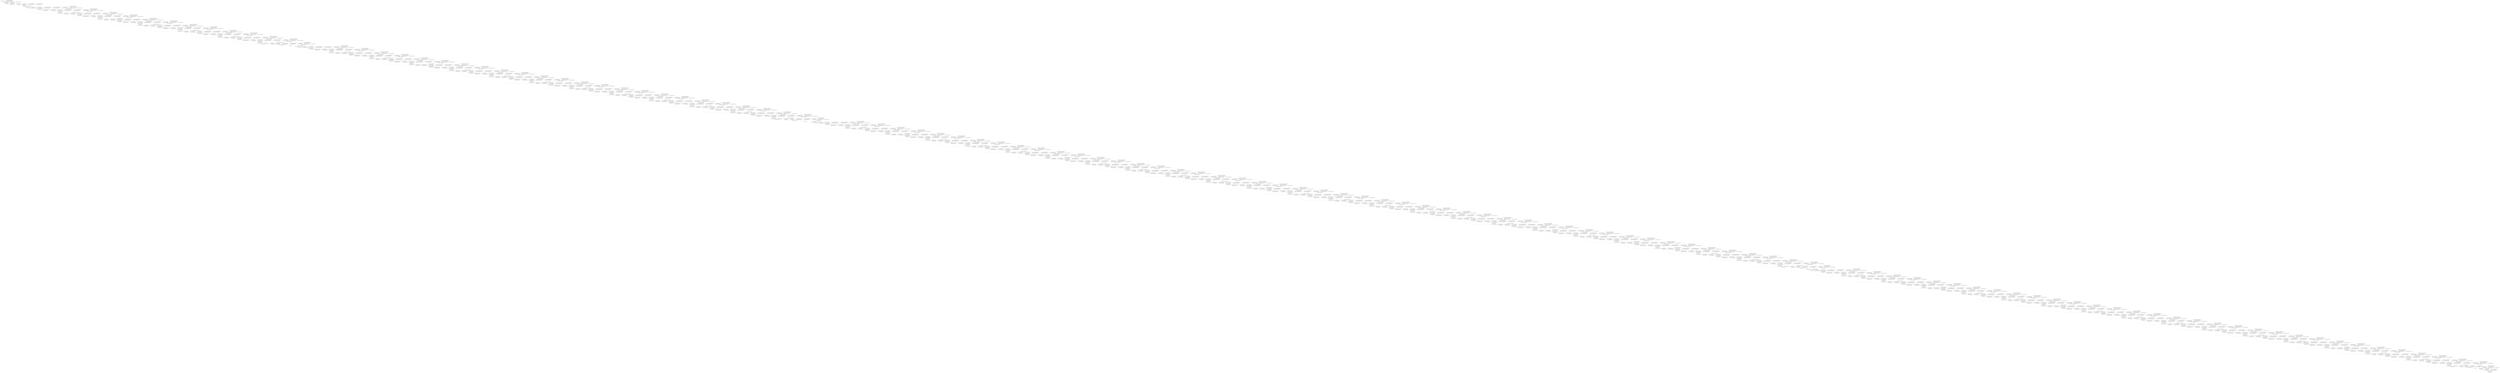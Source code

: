 strict digraph  {
self [op=Placeholder];
"densenet121/zero_padding2d/Pad/paddings" [op=Const];
"densenet121/zero_padding2d/Pad" [op=Pad];
"densenet121/nncf_wrapper_conv1/conv/Const" [op=Const];
"densenet121/nncf_wrapper_conv1/conv/LogicalAnd/ReadVariableOp/resource" [op=Placeholder];
"densenet121/nncf_wrapper_conv1/conv/LogicalAnd/ReadVariableOp" [op=ReadVariableOp];
"densenet121/nncf_wrapper_conv1/conv/LogicalAnd" [op=LogicalAnd];
"densenet121/nncf_wrapper_conv1/conv/cond/input_0" [op=Placeholder];
"densenet121/nncf_wrapper_conv1/conv/cond/input_1" [op=Placeholder];
"densenet121/nncf_wrapper_conv1/conv/cond" [op=If];
"densenet121/nncf_wrapper_conv1/conv/cond/Identity" [op=Identity];
"densenet121/nncf_wrapper_conv1/conv/Conv2D" [op=Conv2D];
"densenet121/conv1/bn/ReadVariableOp/resource" [op=Placeholder];
"densenet121/conv1/bn/ReadVariableOp" [op=ReadVariableOp];
"densenet121/conv1/bn/ReadVariableOp_1/resource" [op=Placeholder];
"densenet121/conv1/bn/ReadVariableOp_1" [op=ReadVariableOp];
"densenet121/conv1/bn/FusedBatchNormV3/ReadVariableOp/resource" [op=Placeholder];
"densenet121/conv1/bn/FusedBatchNormV3/ReadVariableOp" [op=ReadVariableOp];
"densenet121/conv1/bn/FusedBatchNormV3/ReadVariableOp_1/resource" [op=Placeholder];
"densenet121/conv1/bn/FusedBatchNormV3/ReadVariableOp_1" [op=ReadVariableOp];
"densenet121/conv1/bn/FusedBatchNormV3" [op=FusedBatchNormV3];
"densenet121/conv1/relu/Relu" [op=Relu];
"densenet121/zero_padding2d_1/Pad/paddings" [op=Const];
"densenet121/zero_padding2d_1/Pad" [op=Pad];
"densenet121/pool1/MaxPool" [op=MaxPool];
"densenet121/conv2_block1_0_bn/ReadVariableOp/resource" [op=Placeholder];
"densenet121/conv2_block1_0_bn/ReadVariableOp" [op=ReadVariableOp];
"densenet121/conv2_block1_0_bn/ReadVariableOp_1/resource" [op=Placeholder];
"densenet121/conv2_block1_0_bn/ReadVariableOp_1" [op=ReadVariableOp];
"densenet121/conv2_block1_0_bn/FusedBatchNormV3/ReadVariableOp/resource" [op=Placeholder];
"densenet121/conv2_block1_0_bn/FusedBatchNormV3/ReadVariableOp" [op=ReadVariableOp];
"densenet121/conv2_block1_0_bn/FusedBatchNormV3/ReadVariableOp_1/resource" [op=Placeholder];
"densenet121/conv2_block1_0_bn/FusedBatchNormV3/ReadVariableOp_1" [op=ReadVariableOp];
"densenet121/conv2_block1_0_bn/FusedBatchNormV3" [op=FusedBatchNormV3];
"densenet121/conv2_block1_0_relu/Relu" [op=Relu];
"densenet121/nncf_wrapper_conv2_block1_1_conv/Const" [op=Const];
"densenet121/nncf_wrapper_conv2_block1_1_conv/LogicalAnd/ReadVariableOp/resource" [op=Placeholder];
"densenet121/nncf_wrapper_conv2_block1_1_conv/LogicalAnd/ReadVariableOp" [op=ReadVariableOp];
"densenet121/nncf_wrapper_conv2_block1_1_conv/LogicalAnd" [op=LogicalAnd];
"densenet121/nncf_wrapper_conv2_block1_1_conv/cond/input_0" [op=Placeholder];
"densenet121/nncf_wrapper_conv2_block1_1_conv/cond/input_1" [op=Placeholder];
"densenet121/nncf_wrapper_conv2_block1_1_conv/cond" [op=If];
"densenet121/nncf_wrapper_conv2_block1_1_conv/cond/Identity" [op=Identity];
"densenet121/nncf_wrapper_conv2_block1_1_conv/Conv2D" [op=Conv2D];
"densenet121/conv2_block1_1_bn/ReadVariableOp/resource" [op=Placeholder];
"densenet121/conv2_block1_1_bn/ReadVariableOp" [op=ReadVariableOp];
"densenet121/conv2_block1_1_bn/ReadVariableOp_1/resource" [op=Placeholder];
"densenet121/conv2_block1_1_bn/ReadVariableOp_1" [op=ReadVariableOp];
"densenet121/conv2_block1_1_bn/FusedBatchNormV3/ReadVariableOp/resource" [op=Placeholder];
"densenet121/conv2_block1_1_bn/FusedBatchNormV3/ReadVariableOp" [op=ReadVariableOp];
"densenet121/conv2_block1_1_bn/FusedBatchNormV3/ReadVariableOp_1/resource" [op=Placeholder];
"densenet121/conv2_block1_1_bn/FusedBatchNormV3/ReadVariableOp_1" [op=ReadVariableOp];
"densenet121/conv2_block1_1_bn/FusedBatchNormV3" [op=FusedBatchNormV3];
"densenet121/conv2_block1_1_relu/Relu" [op=Relu];
"densenet121/nncf_wrapper_conv2_block1_2_conv/Const" [op=Const];
"densenet121/nncf_wrapper_conv2_block1_2_conv/LogicalAnd/ReadVariableOp/resource" [op=Placeholder];
"densenet121/nncf_wrapper_conv2_block1_2_conv/LogicalAnd/ReadVariableOp" [op=ReadVariableOp];
"densenet121/nncf_wrapper_conv2_block1_2_conv/LogicalAnd" [op=LogicalAnd];
"densenet121/nncf_wrapper_conv2_block1_2_conv/cond/input_0" [op=Placeholder];
"densenet121/nncf_wrapper_conv2_block1_2_conv/cond/input_1" [op=Placeholder];
"densenet121/nncf_wrapper_conv2_block1_2_conv/cond" [op=If];
"densenet121/nncf_wrapper_conv2_block1_2_conv/cond/Identity" [op=Identity];
"densenet121/nncf_wrapper_conv2_block1_2_conv/Conv2D" [op=Conv2D];
"densenet121/conv2_block1_concat/concat/axis" [op=Const];
"densenet121/conv2_block1_concat/concat" [op=ConcatV2];
"densenet121/conv2_block2_0_bn/ReadVariableOp/resource" [op=Placeholder];
"densenet121/conv2_block2_0_bn/ReadVariableOp" [op=ReadVariableOp];
"densenet121/conv2_block2_0_bn/ReadVariableOp_1/resource" [op=Placeholder];
"densenet121/conv2_block2_0_bn/ReadVariableOp_1" [op=ReadVariableOp];
"densenet121/conv2_block2_0_bn/FusedBatchNormV3/ReadVariableOp/resource" [op=Placeholder];
"densenet121/conv2_block2_0_bn/FusedBatchNormV3/ReadVariableOp" [op=ReadVariableOp];
"densenet121/conv2_block2_0_bn/FusedBatchNormV3/ReadVariableOp_1/resource" [op=Placeholder];
"densenet121/conv2_block2_0_bn/FusedBatchNormV3/ReadVariableOp_1" [op=ReadVariableOp];
"densenet121/conv2_block2_0_bn/FusedBatchNormV3" [op=FusedBatchNormV3];
"densenet121/conv2_block2_0_relu/Relu" [op=Relu];
"densenet121/nncf_wrapper_conv2_block2_1_conv/Const" [op=Const];
"densenet121/nncf_wrapper_conv2_block2_1_conv/LogicalAnd/ReadVariableOp/resource" [op=Placeholder];
"densenet121/nncf_wrapper_conv2_block2_1_conv/LogicalAnd/ReadVariableOp" [op=ReadVariableOp];
"densenet121/nncf_wrapper_conv2_block2_1_conv/LogicalAnd" [op=LogicalAnd];
"densenet121/nncf_wrapper_conv2_block2_1_conv/cond/input_0" [op=Placeholder];
"densenet121/nncf_wrapper_conv2_block2_1_conv/cond/input_1" [op=Placeholder];
"densenet121/nncf_wrapper_conv2_block2_1_conv/cond" [op=If];
"densenet121/nncf_wrapper_conv2_block2_1_conv/cond/Identity" [op=Identity];
"densenet121/nncf_wrapper_conv2_block2_1_conv/Conv2D" [op=Conv2D];
"densenet121/conv2_block2_1_bn/ReadVariableOp/resource" [op=Placeholder];
"densenet121/conv2_block2_1_bn/ReadVariableOp" [op=ReadVariableOp];
"densenet121/conv2_block2_1_bn/ReadVariableOp_1/resource" [op=Placeholder];
"densenet121/conv2_block2_1_bn/ReadVariableOp_1" [op=ReadVariableOp];
"densenet121/conv2_block2_1_bn/FusedBatchNormV3/ReadVariableOp/resource" [op=Placeholder];
"densenet121/conv2_block2_1_bn/FusedBatchNormV3/ReadVariableOp" [op=ReadVariableOp];
"densenet121/conv2_block2_1_bn/FusedBatchNormV3/ReadVariableOp_1/resource" [op=Placeholder];
"densenet121/conv2_block2_1_bn/FusedBatchNormV3/ReadVariableOp_1" [op=ReadVariableOp];
"densenet121/conv2_block2_1_bn/FusedBatchNormV3" [op=FusedBatchNormV3];
"densenet121/conv2_block2_1_relu/Relu" [op=Relu];
"densenet121/nncf_wrapper_conv2_block2_2_conv/Const" [op=Const];
"densenet121/nncf_wrapper_conv2_block2_2_conv/LogicalAnd/ReadVariableOp/resource" [op=Placeholder];
"densenet121/nncf_wrapper_conv2_block2_2_conv/LogicalAnd/ReadVariableOp" [op=ReadVariableOp];
"densenet121/nncf_wrapper_conv2_block2_2_conv/LogicalAnd" [op=LogicalAnd];
"densenet121/nncf_wrapper_conv2_block2_2_conv/cond/input_0" [op=Placeholder];
"densenet121/nncf_wrapper_conv2_block2_2_conv/cond/input_1" [op=Placeholder];
"densenet121/nncf_wrapper_conv2_block2_2_conv/cond" [op=If];
"densenet121/nncf_wrapper_conv2_block2_2_conv/cond/Identity" [op=Identity];
"densenet121/nncf_wrapper_conv2_block2_2_conv/Conv2D" [op=Conv2D];
"densenet121/conv2_block2_concat/concat/axis" [op=Const];
"densenet121/conv2_block2_concat/concat" [op=ConcatV2];
"densenet121/conv2_block3_0_bn/ReadVariableOp/resource" [op=Placeholder];
"densenet121/conv2_block3_0_bn/ReadVariableOp" [op=ReadVariableOp];
"densenet121/conv2_block3_0_bn/ReadVariableOp_1/resource" [op=Placeholder];
"densenet121/conv2_block3_0_bn/ReadVariableOp_1" [op=ReadVariableOp];
"densenet121/conv2_block3_0_bn/FusedBatchNormV3/ReadVariableOp/resource" [op=Placeholder];
"densenet121/conv2_block3_0_bn/FusedBatchNormV3/ReadVariableOp" [op=ReadVariableOp];
"densenet121/conv2_block3_0_bn/FusedBatchNormV3/ReadVariableOp_1/resource" [op=Placeholder];
"densenet121/conv2_block3_0_bn/FusedBatchNormV3/ReadVariableOp_1" [op=ReadVariableOp];
"densenet121/conv2_block3_0_bn/FusedBatchNormV3" [op=FusedBatchNormV3];
"densenet121/conv2_block3_0_relu/Relu" [op=Relu];
"densenet121/nncf_wrapper_conv2_block3_1_conv/Const" [op=Const];
"densenet121/nncf_wrapper_conv2_block3_1_conv/LogicalAnd/ReadVariableOp/resource" [op=Placeholder];
"densenet121/nncf_wrapper_conv2_block3_1_conv/LogicalAnd/ReadVariableOp" [op=ReadVariableOp];
"densenet121/nncf_wrapper_conv2_block3_1_conv/LogicalAnd" [op=LogicalAnd];
"densenet121/nncf_wrapper_conv2_block3_1_conv/cond/input_0" [op=Placeholder];
"densenet121/nncf_wrapper_conv2_block3_1_conv/cond/input_1" [op=Placeholder];
"densenet121/nncf_wrapper_conv2_block3_1_conv/cond" [op=If];
"densenet121/nncf_wrapper_conv2_block3_1_conv/cond/Identity" [op=Identity];
"densenet121/nncf_wrapper_conv2_block3_1_conv/Conv2D" [op=Conv2D];
"densenet121/conv2_block3_1_bn/ReadVariableOp/resource" [op=Placeholder];
"densenet121/conv2_block3_1_bn/ReadVariableOp" [op=ReadVariableOp];
"densenet121/conv2_block3_1_bn/ReadVariableOp_1/resource" [op=Placeholder];
"densenet121/conv2_block3_1_bn/ReadVariableOp_1" [op=ReadVariableOp];
"densenet121/conv2_block3_1_bn/FusedBatchNormV3/ReadVariableOp/resource" [op=Placeholder];
"densenet121/conv2_block3_1_bn/FusedBatchNormV3/ReadVariableOp" [op=ReadVariableOp];
"densenet121/conv2_block3_1_bn/FusedBatchNormV3/ReadVariableOp_1/resource" [op=Placeholder];
"densenet121/conv2_block3_1_bn/FusedBatchNormV3/ReadVariableOp_1" [op=ReadVariableOp];
"densenet121/conv2_block3_1_bn/FusedBatchNormV3" [op=FusedBatchNormV3];
"densenet121/conv2_block3_1_relu/Relu" [op=Relu];
"densenet121/nncf_wrapper_conv2_block3_2_conv/Const" [op=Const];
"densenet121/nncf_wrapper_conv2_block3_2_conv/LogicalAnd/ReadVariableOp/resource" [op=Placeholder];
"densenet121/nncf_wrapper_conv2_block3_2_conv/LogicalAnd/ReadVariableOp" [op=ReadVariableOp];
"densenet121/nncf_wrapper_conv2_block3_2_conv/LogicalAnd" [op=LogicalAnd];
"densenet121/nncf_wrapper_conv2_block3_2_conv/cond/input_0" [op=Placeholder];
"densenet121/nncf_wrapper_conv2_block3_2_conv/cond/input_1" [op=Placeholder];
"densenet121/nncf_wrapper_conv2_block3_2_conv/cond" [op=If];
"densenet121/nncf_wrapper_conv2_block3_2_conv/cond/Identity" [op=Identity];
"densenet121/nncf_wrapper_conv2_block3_2_conv/Conv2D" [op=Conv2D];
"densenet121/conv2_block3_concat/concat/axis" [op=Const];
"densenet121/conv2_block3_concat/concat" [op=ConcatV2];
"densenet121/conv2_block4_0_bn/ReadVariableOp/resource" [op=Placeholder];
"densenet121/conv2_block4_0_bn/ReadVariableOp" [op=ReadVariableOp];
"densenet121/conv2_block4_0_bn/ReadVariableOp_1/resource" [op=Placeholder];
"densenet121/conv2_block4_0_bn/ReadVariableOp_1" [op=ReadVariableOp];
"densenet121/conv2_block4_0_bn/FusedBatchNormV3/ReadVariableOp/resource" [op=Placeholder];
"densenet121/conv2_block4_0_bn/FusedBatchNormV3/ReadVariableOp" [op=ReadVariableOp];
"densenet121/conv2_block4_0_bn/FusedBatchNormV3/ReadVariableOp_1/resource" [op=Placeholder];
"densenet121/conv2_block4_0_bn/FusedBatchNormV3/ReadVariableOp_1" [op=ReadVariableOp];
"densenet121/conv2_block4_0_bn/FusedBatchNormV3" [op=FusedBatchNormV3];
"densenet121/conv2_block4_0_relu/Relu" [op=Relu];
"densenet121/nncf_wrapper_conv2_block4_1_conv/Const" [op=Const];
"densenet121/nncf_wrapper_conv2_block4_1_conv/LogicalAnd/ReadVariableOp/resource" [op=Placeholder];
"densenet121/nncf_wrapper_conv2_block4_1_conv/LogicalAnd/ReadVariableOp" [op=ReadVariableOp];
"densenet121/nncf_wrapper_conv2_block4_1_conv/LogicalAnd" [op=LogicalAnd];
"densenet121/nncf_wrapper_conv2_block4_1_conv/cond/input_0" [op=Placeholder];
"densenet121/nncf_wrapper_conv2_block4_1_conv/cond/input_1" [op=Placeholder];
"densenet121/nncf_wrapper_conv2_block4_1_conv/cond" [op=If];
"densenet121/nncf_wrapper_conv2_block4_1_conv/cond/Identity" [op=Identity];
"densenet121/nncf_wrapper_conv2_block4_1_conv/Conv2D" [op=Conv2D];
"densenet121/conv2_block4_1_bn/ReadVariableOp/resource" [op=Placeholder];
"densenet121/conv2_block4_1_bn/ReadVariableOp" [op=ReadVariableOp];
"densenet121/conv2_block4_1_bn/ReadVariableOp_1/resource" [op=Placeholder];
"densenet121/conv2_block4_1_bn/ReadVariableOp_1" [op=ReadVariableOp];
"densenet121/conv2_block4_1_bn/FusedBatchNormV3/ReadVariableOp/resource" [op=Placeholder];
"densenet121/conv2_block4_1_bn/FusedBatchNormV3/ReadVariableOp" [op=ReadVariableOp];
"densenet121/conv2_block4_1_bn/FusedBatchNormV3/ReadVariableOp_1/resource" [op=Placeholder];
"densenet121/conv2_block4_1_bn/FusedBatchNormV3/ReadVariableOp_1" [op=ReadVariableOp];
"densenet121/conv2_block4_1_bn/FusedBatchNormV3" [op=FusedBatchNormV3];
"densenet121/conv2_block4_1_relu/Relu" [op=Relu];
"densenet121/nncf_wrapper_conv2_block4_2_conv/Const" [op=Const];
"densenet121/nncf_wrapper_conv2_block4_2_conv/LogicalAnd/ReadVariableOp/resource" [op=Placeholder];
"densenet121/nncf_wrapper_conv2_block4_2_conv/LogicalAnd/ReadVariableOp" [op=ReadVariableOp];
"densenet121/nncf_wrapper_conv2_block4_2_conv/LogicalAnd" [op=LogicalAnd];
"densenet121/nncf_wrapper_conv2_block4_2_conv/cond/input_0" [op=Placeholder];
"densenet121/nncf_wrapper_conv2_block4_2_conv/cond/input_1" [op=Placeholder];
"densenet121/nncf_wrapper_conv2_block4_2_conv/cond" [op=If];
"densenet121/nncf_wrapper_conv2_block4_2_conv/cond/Identity" [op=Identity];
"densenet121/nncf_wrapper_conv2_block4_2_conv/Conv2D" [op=Conv2D];
"densenet121/conv2_block4_concat/concat/axis" [op=Const];
"densenet121/conv2_block4_concat/concat" [op=ConcatV2];
"densenet121/conv2_block5_0_bn/ReadVariableOp/resource" [op=Placeholder];
"densenet121/conv2_block5_0_bn/ReadVariableOp" [op=ReadVariableOp];
"densenet121/conv2_block5_0_bn/ReadVariableOp_1/resource" [op=Placeholder];
"densenet121/conv2_block5_0_bn/ReadVariableOp_1" [op=ReadVariableOp];
"densenet121/conv2_block5_0_bn/FusedBatchNormV3/ReadVariableOp/resource" [op=Placeholder];
"densenet121/conv2_block5_0_bn/FusedBatchNormV3/ReadVariableOp" [op=ReadVariableOp];
"densenet121/conv2_block5_0_bn/FusedBatchNormV3/ReadVariableOp_1/resource" [op=Placeholder];
"densenet121/conv2_block5_0_bn/FusedBatchNormV3/ReadVariableOp_1" [op=ReadVariableOp];
"densenet121/conv2_block5_0_bn/FusedBatchNormV3" [op=FusedBatchNormV3];
"densenet121/conv2_block5_0_relu/Relu" [op=Relu];
"densenet121/nncf_wrapper_conv2_block5_1_conv/Const" [op=Const];
"densenet121/nncf_wrapper_conv2_block5_1_conv/LogicalAnd/ReadVariableOp/resource" [op=Placeholder];
"densenet121/nncf_wrapper_conv2_block5_1_conv/LogicalAnd/ReadVariableOp" [op=ReadVariableOp];
"densenet121/nncf_wrapper_conv2_block5_1_conv/LogicalAnd" [op=LogicalAnd];
"densenet121/nncf_wrapper_conv2_block5_1_conv/cond/input_0" [op=Placeholder];
"densenet121/nncf_wrapper_conv2_block5_1_conv/cond/input_1" [op=Placeholder];
"densenet121/nncf_wrapper_conv2_block5_1_conv/cond" [op=If];
"densenet121/nncf_wrapper_conv2_block5_1_conv/cond/Identity" [op=Identity];
"densenet121/nncf_wrapper_conv2_block5_1_conv/Conv2D" [op=Conv2D];
"densenet121/conv2_block5_1_bn/ReadVariableOp/resource" [op=Placeholder];
"densenet121/conv2_block5_1_bn/ReadVariableOp" [op=ReadVariableOp];
"densenet121/conv2_block5_1_bn/ReadVariableOp_1/resource" [op=Placeholder];
"densenet121/conv2_block5_1_bn/ReadVariableOp_1" [op=ReadVariableOp];
"densenet121/conv2_block5_1_bn/FusedBatchNormV3/ReadVariableOp/resource" [op=Placeholder];
"densenet121/conv2_block5_1_bn/FusedBatchNormV3/ReadVariableOp" [op=ReadVariableOp];
"densenet121/conv2_block5_1_bn/FusedBatchNormV3/ReadVariableOp_1/resource" [op=Placeholder];
"densenet121/conv2_block5_1_bn/FusedBatchNormV3/ReadVariableOp_1" [op=ReadVariableOp];
"densenet121/conv2_block5_1_bn/FusedBatchNormV3" [op=FusedBatchNormV3];
"densenet121/conv2_block5_1_relu/Relu" [op=Relu];
"densenet121/nncf_wrapper_conv2_block5_2_conv/Const" [op=Const];
"densenet121/nncf_wrapper_conv2_block5_2_conv/LogicalAnd/ReadVariableOp/resource" [op=Placeholder];
"densenet121/nncf_wrapper_conv2_block5_2_conv/LogicalAnd/ReadVariableOp" [op=ReadVariableOp];
"densenet121/nncf_wrapper_conv2_block5_2_conv/LogicalAnd" [op=LogicalAnd];
"densenet121/nncf_wrapper_conv2_block5_2_conv/cond/input_0" [op=Placeholder];
"densenet121/nncf_wrapper_conv2_block5_2_conv/cond/input_1" [op=Placeholder];
"densenet121/nncf_wrapper_conv2_block5_2_conv/cond" [op=If];
"densenet121/nncf_wrapper_conv2_block5_2_conv/cond/Identity" [op=Identity];
"densenet121/nncf_wrapper_conv2_block5_2_conv/Conv2D" [op=Conv2D];
"densenet121/conv2_block5_concat/concat/axis" [op=Const];
"densenet121/conv2_block5_concat/concat" [op=ConcatV2];
"densenet121/conv2_block6_0_bn/ReadVariableOp/resource" [op=Placeholder];
"densenet121/conv2_block6_0_bn/ReadVariableOp" [op=ReadVariableOp];
"densenet121/conv2_block6_0_bn/ReadVariableOp_1/resource" [op=Placeholder];
"densenet121/conv2_block6_0_bn/ReadVariableOp_1" [op=ReadVariableOp];
"densenet121/conv2_block6_0_bn/FusedBatchNormV3/ReadVariableOp/resource" [op=Placeholder];
"densenet121/conv2_block6_0_bn/FusedBatchNormV3/ReadVariableOp" [op=ReadVariableOp];
"densenet121/conv2_block6_0_bn/FusedBatchNormV3/ReadVariableOp_1/resource" [op=Placeholder];
"densenet121/conv2_block6_0_bn/FusedBatchNormV3/ReadVariableOp_1" [op=ReadVariableOp];
"densenet121/conv2_block6_0_bn/FusedBatchNormV3" [op=FusedBatchNormV3];
"densenet121/conv2_block6_0_relu/Relu" [op=Relu];
"densenet121/nncf_wrapper_conv2_block6_1_conv/Const" [op=Const];
"densenet121/nncf_wrapper_conv2_block6_1_conv/LogicalAnd/ReadVariableOp/resource" [op=Placeholder];
"densenet121/nncf_wrapper_conv2_block6_1_conv/LogicalAnd/ReadVariableOp" [op=ReadVariableOp];
"densenet121/nncf_wrapper_conv2_block6_1_conv/LogicalAnd" [op=LogicalAnd];
"densenet121/nncf_wrapper_conv2_block6_1_conv/cond/input_0" [op=Placeholder];
"densenet121/nncf_wrapper_conv2_block6_1_conv/cond/input_1" [op=Placeholder];
"densenet121/nncf_wrapper_conv2_block6_1_conv/cond" [op=If];
"densenet121/nncf_wrapper_conv2_block6_1_conv/cond/Identity" [op=Identity];
"densenet121/nncf_wrapper_conv2_block6_1_conv/Conv2D" [op=Conv2D];
"densenet121/conv2_block6_1_bn/ReadVariableOp/resource" [op=Placeholder];
"densenet121/conv2_block6_1_bn/ReadVariableOp" [op=ReadVariableOp];
"densenet121/conv2_block6_1_bn/ReadVariableOp_1/resource" [op=Placeholder];
"densenet121/conv2_block6_1_bn/ReadVariableOp_1" [op=ReadVariableOp];
"densenet121/conv2_block6_1_bn/FusedBatchNormV3/ReadVariableOp/resource" [op=Placeholder];
"densenet121/conv2_block6_1_bn/FusedBatchNormV3/ReadVariableOp" [op=ReadVariableOp];
"densenet121/conv2_block6_1_bn/FusedBatchNormV3/ReadVariableOp_1/resource" [op=Placeholder];
"densenet121/conv2_block6_1_bn/FusedBatchNormV3/ReadVariableOp_1" [op=ReadVariableOp];
"densenet121/conv2_block6_1_bn/FusedBatchNormV3" [op=FusedBatchNormV3];
"densenet121/conv2_block6_1_relu/Relu" [op=Relu];
"densenet121/nncf_wrapper_conv2_block6_2_conv/Const" [op=Const];
"densenet121/nncf_wrapper_conv2_block6_2_conv/LogicalAnd/ReadVariableOp/resource" [op=Placeholder];
"densenet121/nncf_wrapper_conv2_block6_2_conv/LogicalAnd/ReadVariableOp" [op=ReadVariableOp];
"densenet121/nncf_wrapper_conv2_block6_2_conv/LogicalAnd" [op=LogicalAnd];
"densenet121/nncf_wrapper_conv2_block6_2_conv/cond/input_0" [op=Placeholder];
"densenet121/nncf_wrapper_conv2_block6_2_conv/cond/input_1" [op=Placeholder];
"densenet121/nncf_wrapper_conv2_block6_2_conv/cond" [op=If];
"densenet121/nncf_wrapper_conv2_block6_2_conv/cond/Identity" [op=Identity];
"densenet121/nncf_wrapper_conv2_block6_2_conv/Conv2D" [op=Conv2D];
"densenet121/conv2_block6_concat/concat/axis" [op=Const];
"densenet121/conv2_block6_concat/concat" [op=ConcatV2];
"densenet121/pool2_bn/ReadVariableOp/resource" [op=Placeholder];
"densenet121/pool2_bn/ReadVariableOp" [op=ReadVariableOp];
"densenet121/pool2_bn/ReadVariableOp_1/resource" [op=Placeholder];
"densenet121/pool2_bn/ReadVariableOp_1" [op=ReadVariableOp];
"densenet121/pool2_bn/FusedBatchNormV3/ReadVariableOp/resource" [op=Placeholder];
"densenet121/pool2_bn/FusedBatchNormV3/ReadVariableOp" [op=ReadVariableOp];
"densenet121/pool2_bn/FusedBatchNormV3/ReadVariableOp_1/resource" [op=Placeholder];
"densenet121/pool2_bn/FusedBatchNormV3/ReadVariableOp_1" [op=ReadVariableOp];
"densenet121/pool2_bn/FusedBatchNormV3" [op=FusedBatchNormV3];
"densenet121/pool2_relu/Relu" [op=Relu];
"densenet121/nncf_wrapper_pool2_conv/Const" [op=Const];
"densenet121/nncf_wrapper_pool2_conv/LogicalAnd/ReadVariableOp/resource" [op=Placeholder];
"densenet121/nncf_wrapper_pool2_conv/LogicalAnd/ReadVariableOp" [op=ReadVariableOp];
"densenet121/nncf_wrapper_pool2_conv/LogicalAnd" [op=LogicalAnd];
"densenet121/nncf_wrapper_pool2_conv/cond/input_0" [op=Placeholder];
"densenet121/nncf_wrapper_pool2_conv/cond/input_1" [op=Placeholder];
"densenet121/nncf_wrapper_pool2_conv/cond" [op=If];
"densenet121/nncf_wrapper_pool2_conv/cond/Identity" [op=Identity];
"densenet121/nncf_wrapper_pool2_conv/Conv2D" [op=Conv2D];
"densenet121/pool2_pool/AvgPool" [op=AvgPool];
"densenet121/conv3_block1_0_bn/ReadVariableOp/resource" [op=Placeholder];
"densenet121/conv3_block1_0_bn/ReadVariableOp" [op=ReadVariableOp];
"densenet121/conv3_block1_0_bn/ReadVariableOp_1/resource" [op=Placeholder];
"densenet121/conv3_block1_0_bn/ReadVariableOp_1" [op=ReadVariableOp];
"densenet121/conv3_block1_0_bn/FusedBatchNormV3/ReadVariableOp/resource" [op=Placeholder];
"densenet121/conv3_block1_0_bn/FusedBatchNormV3/ReadVariableOp" [op=ReadVariableOp];
"densenet121/conv3_block1_0_bn/FusedBatchNormV3/ReadVariableOp_1/resource" [op=Placeholder];
"densenet121/conv3_block1_0_bn/FusedBatchNormV3/ReadVariableOp_1" [op=ReadVariableOp];
"densenet121/conv3_block1_0_bn/FusedBatchNormV3" [op=FusedBatchNormV3];
"densenet121/conv3_block1_0_relu/Relu" [op=Relu];
"densenet121/nncf_wrapper_conv3_block1_1_conv/Const" [op=Const];
"densenet121/nncf_wrapper_conv3_block1_1_conv/LogicalAnd/ReadVariableOp/resource" [op=Placeholder];
"densenet121/nncf_wrapper_conv3_block1_1_conv/LogicalAnd/ReadVariableOp" [op=ReadVariableOp];
"densenet121/nncf_wrapper_conv3_block1_1_conv/LogicalAnd" [op=LogicalAnd];
"densenet121/nncf_wrapper_conv3_block1_1_conv/cond/input_0" [op=Placeholder];
"densenet121/nncf_wrapper_conv3_block1_1_conv/cond/input_1" [op=Placeholder];
"densenet121/nncf_wrapper_conv3_block1_1_conv/cond" [op=If];
"densenet121/nncf_wrapper_conv3_block1_1_conv/cond/Identity" [op=Identity];
"densenet121/nncf_wrapper_conv3_block1_1_conv/Conv2D" [op=Conv2D];
"densenet121/conv3_block1_1_bn/ReadVariableOp/resource" [op=Placeholder];
"densenet121/conv3_block1_1_bn/ReadVariableOp" [op=ReadVariableOp];
"densenet121/conv3_block1_1_bn/ReadVariableOp_1/resource" [op=Placeholder];
"densenet121/conv3_block1_1_bn/ReadVariableOp_1" [op=ReadVariableOp];
"densenet121/conv3_block1_1_bn/FusedBatchNormV3/ReadVariableOp/resource" [op=Placeholder];
"densenet121/conv3_block1_1_bn/FusedBatchNormV3/ReadVariableOp" [op=ReadVariableOp];
"densenet121/conv3_block1_1_bn/FusedBatchNormV3/ReadVariableOp_1/resource" [op=Placeholder];
"densenet121/conv3_block1_1_bn/FusedBatchNormV3/ReadVariableOp_1" [op=ReadVariableOp];
"densenet121/conv3_block1_1_bn/FusedBatchNormV3" [op=FusedBatchNormV3];
"densenet121/conv3_block1_1_relu/Relu" [op=Relu];
"densenet121/nncf_wrapper_conv3_block1_2_conv/Const" [op=Const];
"densenet121/nncf_wrapper_conv3_block1_2_conv/LogicalAnd/ReadVariableOp/resource" [op=Placeholder];
"densenet121/nncf_wrapper_conv3_block1_2_conv/LogicalAnd/ReadVariableOp" [op=ReadVariableOp];
"densenet121/nncf_wrapper_conv3_block1_2_conv/LogicalAnd" [op=LogicalAnd];
"densenet121/nncf_wrapper_conv3_block1_2_conv/cond/input_0" [op=Placeholder];
"densenet121/nncf_wrapper_conv3_block1_2_conv/cond/input_1" [op=Placeholder];
"densenet121/nncf_wrapper_conv3_block1_2_conv/cond" [op=If];
"densenet121/nncf_wrapper_conv3_block1_2_conv/cond/Identity" [op=Identity];
"densenet121/nncf_wrapper_conv3_block1_2_conv/Conv2D" [op=Conv2D];
"densenet121/conv3_block1_concat/concat/axis" [op=Const];
"densenet121/conv3_block1_concat/concat" [op=ConcatV2];
"densenet121/conv3_block2_0_bn/ReadVariableOp/resource" [op=Placeholder];
"densenet121/conv3_block2_0_bn/ReadVariableOp" [op=ReadVariableOp];
"densenet121/conv3_block2_0_bn/ReadVariableOp_1/resource" [op=Placeholder];
"densenet121/conv3_block2_0_bn/ReadVariableOp_1" [op=ReadVariableOp];
"densenet121/conv3_block2_0_bn/FusedBatchNormV3/ReadVariableOp/resource" [op=Placeholder];
"densenet121/conv3_block2_0_bn/FusedBatchNormV3/ReadVariableOp" [op=ReadVariableOp];
"densenet121/conv3_block2_0_bn/FusedBatchNormV3/ReadVariableOp_1/resource" [op=Placeholder];
"densenet121/conv3_block2_0_bn/FusedBatchNormV3/ReadVariableOp_1" [op=ReadVariableOp];
"densenet121/conv3_block2_0_bn/FusedBatchNormV3" [op=FusedBatchNormV3];
"densenet121/conv3_block2_0_relu/Relu" [op=Relu];
"densenet121/nncf_wrapper_conv3_block2_1_conv/Const" [op=Const];
"densenet121/nncf_wrapper_conv3_block2_1_conv/LogicalAnd/ReadVariableOp/resource" [op=Placeholder];
"densenet121/nncf_wrapper_conv3_block2_1_conv/LogicalAnd/ReadVariableOp" [op=ReadVariableOp];
"densenet121/nncf_wrapper_conv3_block2_1_conv/LogicalAnd" [op=LogicalAnd];
"densenet121/nncf_wrapper_conv3_block2_1_conv/cond/input_0" [op=Placeholder];
"densenet121/nncf_wrapper_conv3_block2_1_conv/cond/input_1" [op=Placeholder];
"densenet121/nncf_wrapper_conv3_block2_1_conv/cond" [op=If];
"densenet121/nncf_wrapper_conv3_block2_1_conv/cond/Identity" [op=Identity];
"densenet121/nncf_wrapper_conv3_block2_1_conv/Conv2D" [op=Conv2D];
"densenet121/conv3_block2_1_bn/ReadVariableOp/resource" [op=Placeholder];
"densenet121/conv3_block2_1_bn/ReadVariableOp" [op=ReadVariableOp];
"densenet121/conv3_block2_1_bn/ReadVariableOp_1/resource" [op=Placeholder];
"densenet121/conv3_block2_1_bn/ReadVariableOp_1" [op=ReadVariableOp];
"densenet121/conv3_block2_1_bn/FusedBatchNormV3/ReadVariableOp/resource" [op=Placeholder];
"densenet121/conv3_block2_1_bn/FusedBatchNormV3/ReadVariableOp" [op=ReadVariableOp];
"densenet121/conv3_block2_1_bn/FusedBatchNormV3/ReadVariableOp_1/resource" [op=Placeholder];
"densenet121/conv3_block2_1_bn/FusedBatchNormV3/ReadVariableOp_1" [op=ReadVariableOp];
"densenet121/conv3_block2_1_bn/FusedBatchNormV3" [op=FusedBatchNormV3];
"densenet121/conv3_block2_1_relu/Relu" [op=Relu];
"densenet121/nncf_wrapper_conv3_block2_2_conv/Const" [op=Const];
"densenet121/nncf_wrapper_conv3_block2_2_conv/LogicalAnd/ReadVariableOp/resource" [op=Placeholder];
"densenet121/nncf_wrapper_conv3_block2_2_conv/LogicalAnd/ReadVariableOp" [op=ReadVariableOp];
"densenet121/nncf_wrapper_conv3_block2_2_conv/LogicalAnd" [op=LogicalAnd];
"densenet121/nncf_wrapper_conv3_block2_2_conv/cond/input_0" [op=Placeholder];
"densenet121/nncf_wrapper_conv3_block2_2_conv/cond/input_1" [op=Placeholder];
"densenet121/nncf_wrapper_conv3_block2_2_conv/cond" [op=If];
"densenet121/nncf_wrapper_conv3_block2_2_conv/cond/Identity" [op=Identity];
"densenet121/nncf_wrapper_conv3_block2_2_conv/Conv2D" [op=Conv2D];
"densenet121/conv3_block2_concat/concat/axis" [op=Const];
"densenet121/conv3_block2_concat/concat" [op=ConcatV2];
"densenet121/conv3_block3_0_bn/ReadVariableOp/resource" [op=Placeholder];
"densenet121/conv3_block3_0_bn/ReadVariableOp" [op=ReadVariableOp];
"densenet121/conv3_block3_0_bn/ReadVariableOp_1/resource" [op=Placeholder];
"densenet121/conv3_block3_0_bn/ReadVariableOp_1" [op=ReadVariableOp];
"densenet121/conv3_block3_0_bn/FusedBatchNormV3/ReadVariableOp/resource" [op=Placeholder];
"densenet121/conv3_block3_0_bn/FusedBatchNormV3/ReadVariableOp" [op=ReadVariableOp];
"densenet121/conv3_block3_0_bn/FusedBatchNormV3/ReadVariableOp_1/resource" [op=Placeholder];
"densenet121/conv3_block3_0_bn/FusedBatchNormV3/ReadVariableOp_1" [op=ReadVariableOp];
"densenet121/conv3_block3_0_bn/FusedBatchNormV3" [op=FusedBatchNormV3];
"densenet121/conv3_block3_0_relu/Relu" [op=Relu];
"densenet121/nncf_wrapper_conv3_block3_1_conv/Const" [op=Const];
"densenet121/nncf_wrapper_conv3_block3_1_conv/LogicalAnd/ReadVariableOp/resource" [op=Placeholder];
"densenet121/nncf_wrapper_conv3_block3_1_conv/LogicalAnd/ReadVariableOp" [op=ReadVariableOp];
"densenet121/nncf_wrapper_conv3_block3_1_conv/LogicalAnd" [op=LogicalAnd];
"densenet121/nncf_wrapper_conv3_block3_1_conv/cond/input_0" [op=Placeholder];
"densenet121/nncf_wrapper_conv3_block3_1_conv/cond/input_1" [op=Placeholder];
"densenet121/nncf_wrapper_conv3_block3_1_conv/cond" [op=If];
"densenet121/nncf_wrapper_conv3_block3_1_conv/cond/Identity" [op=Identity];
"densenet121/nncf_wrapper_conv3_block3_1_conv/Conv2D" [op=Conv2D];
"densenet121/conv3_block3_1_bn/ReadVariableOp/resource" [op=Placeholder];
"densenet121/conv3_block3_1_bn/ReadVariableOp" [op=ReadVariableOp];
"densenet121/conv3_block3_1_bn/ReadVariableOp_1/resource" [op=Placeholder];
"densenet121/conv3_block3_1_bn/ReadVariableOp_1" [op=ReadVariableOp];
"densenet121/conv3_block3_1_bn/FusedBatchNormV3/ReadVariableOp/resource" [op=Placeholder];
"densenet121/conv3_block3_1_bn/FusedBatchNormV3/ReadVariableOp" [op=ReadVariableOp];
"densenet121/conv3_block3_1_bn/FusedBatchNormV3/ReadVariableOp_1/resource" [op=Placeholder];
"densenet121/conv3_block3_1_bn/FusedBatchNormV3/ReadVariableOp_1" [op=ReadVariableOp];
"densenet121/conv3_block3_1_bn/FusedBatchNormV3" [op=FusedBatchNormV3];
"densenet121/conv3_block3_1_relu/Relu" [op=Relu];
"densenet121/nncf_wrapper_conv3_block3_2_conv/Const" [op=Const];
"densenet121/nncf_wrapper_conv3_block3_2_conv/LogicalAnd/ReadVariableOp/resource" [op=Placeholder];
"densenet121/nncf_wrapper_conv3_block3_2_conv/LogicalAnd/ReadVariableOp" [op=ReadVariableOp];
"densenet121/nncf_wrapper_conv3_block3_2_conv/LogicalAnd" [op=LogicalAnd];
"densenet121/nncf_wrapper_conv3_block3_2_conv/cond/input_0" [op=Placeholder];
"densenet121/nncf_wrapper_conv3_block3_2_conv/cond/input_1" [op=Placeholder];
"densenet121/nncf_wrapper_conv3_block3_2_conv/cond" [op=If];
"densenet121/nncf_wrapper_conv3_block3_2_conv/cond/Identity" [op=Identity];
"densenet121/nncf_wrapper_conv3_block3_2_conv/Conv2D" [op=Conv2D];
"densenet121/conv3_block3_concat/concat/axis" [op=Const];
"densenet121/conv3_block3_concat/concat" [op=ConcatV2];
"densenet121/conv3_block4_0_bn/ReadVariableOp/resource" [op=Placeholder];
"densenet121/conv3_block4_0_bn/ReadVariableOp" [op=ReadVariableOp];
"densenet121/conv3_block4_0_bn/ReadVariableOp_1/resource" [op=Placeholder];
"densenet121/conv3_block4_0_bn/ReadVariableOp_1" [op=ReadVariableOp];
"densenet121/conv3_block4_0_bn/FusedBatchNormV3/ReadVariableOp/resource" [op=Placeholder];
"densenet121/conv3_block4_0_bn/FusedBatchNormV3/ReadVariableOp" [op=ReadVariableOp];
"densenet121/conv3_block4_0_bn/FusedBatchNormV3/ReadVariableOp_1/resource" [op=Placeholder];
"densenet121/conv3_block4_0_bn/FusedBatchNormV3/ReadVariableOp_1" [op=ReadVariableOp];
"densenet121/conv3_block4_0_bn/FusedBatchNormV3" [op=FusedBatchNormV3];
"densenet121/conv3_block4_0_relu/Relu" [op=Relu];
"densenet121/nncf_wrapper_conv3_block4_1_conv/Const" [op=Const];
"densenet121/nncf_wrapper_conv3_block4_1_conv/LogicalAnd/ReadVariableOp/resource" [op=Placeholder];
"densenet121/nncf_wrapper_conv3_block4_1_conv/LogicalAnd/ReadVariableOp" [op=ReadVariableOp];
"densenet121/nncf_wrapper_conv3_block4_1_conv/LogicalAnd" [op=LogicalAnd];
"densenet121/nncf_wrapper_conv3_block4_1_conv/cond/input_0" [op=Placeholder];
"densenet121/nncf_wrapper_conv3_block4_1_conv/cond/input_1" [op=Placeholder];
"densenet121/nncf_wrapper_conv3_block4_1_conv/cond" [op=If];
"densenet121/nncf_wrapper_conv3_block4_1_conv/cond/Identity" [op=Identity];
"densenet121/nncf_wrapper_conv3_block4_1_conv/Conv2D" [op=Conv2D];
"densenet121/conv3_block4_1_bn/ReadVariableOp/resource" [op=Placeholder];
"densenet121/conv3_block4_1_bn/ReadVariableOp" [op=ReadVariableOp];
"densenet121/conv3_block4_1_bn/ReadVariableOp_1/resource" [op=Placeholder];
"densenet121/conv3_block4_1_bn/ReadVariableOp_1" [op=ReadVariableOp];
"densenet121/conv3_block4_1_bn/FusedBatchNormV3/ReadVariableOp/resource" [op=Placeholder];
"densenet121/conv3_block4_1_bn/FusedBatchNormV3/ReadVariableOp" [op=ReadVariableOp];
"densenet121/conv3_block4_1_bn/FusedBatchNormV3/ReadVariableOp_1/resource" [op=Placeholder];
"densenet121/conv3_block4_1_bn/FusedBatchNormV3/ReadVariableOp_1" [op=ReadVariableOp];
"densenet121/conv3_block4_1_bn/FusedBatchNormV3" [op=FusedBatchNormV3];
"densenet121/conv3_block4_1_relu/Relu" [op=Relu];
"densenet121/nncf_wrapper_conv3_block4_2_conv/Const" [op=Const];
"densenet121/nncf_wrapper_conv3_block4_2_conv/LogicalAnd/ReadVariableOp/resource" [op=Placeholder];
"densenet121/nncf_wrapper_conv3_block4_2_conv/LogicalAnd/ReadVariableOp" [op=ReadVariableOp];
"densenet121/nncf_wrapper_conv3_block4_2_conv/LogicalAnd" [op=LogicalAnd];
"densenet121/nncf_wrapper_conv3_block4_2_conv/cond/input_0" [op=Placeholder];
"densenet121/nncf_wrapper_conv3_block4_2_conv/cond/input_1" [op=Placeholder];
"densenet121/nncf_wrapper_conv3_block4_2_conv/cond" [op=If];
"densenet121/nncf_wrapper_conv3_block4_2_conv/cond/Identity" [op=Identity];
"densenet121/nncf_wrapper_conv3_block4_2_conv/Conv2D" [op=Conv2D];
"densenet121/conv3_block4_concat/concat/axis" [op=Const];
"densenet121/conv3_block4_concat/concat" [op=ConcatV2];
"densenet121/conv3_block5_0_bn/ReadVariableOp/resource" [op=Placeholder];
"densenet121/conv3_block5_0_bn/ReadVariableOp" [op=ReadVariableOp];
"densenet121/conv3_block5_0_bn/ReadVariableOp_1/resource" [op=Placeholder];
"densenet121/conv3_block5_0_bn/ReadVariableOp_1" [op=ReadVariableOp];
"densenet121/conv3_block5_0_bn/FusedBatchNormV3/ReadVariableOp/resource" [op=Placeholder];
"densenet121/conv3_block5_0_bn/FusedBatchNormV3/ReadVariableOp" [op=ReadVariableOp];
"densenet121/conv3_block5_0_bn/FusedBatchNormV3/ReadVariableOp_1/resource" [op=Placeholder];
"densenet121/conv3_block5_0_bn/FusedBatchNormV3/ReadVariableOp_1" [op=ReadVariableOp];
"densenet121/conv3_block5_0_bn/FusedBatchNormV3" [op=FusedBatchNormV3];
"densenet121/conv3_block5_0_relu/Relu" [op=Relu];
"densenet121/nncf_wrapper_conv3_block5_1_conv/Const" [op=Const];
"densenet121/nncf_wrapper_conv3_block5_1_conv/LogicalAnd/ReadVariableOp/resource" [op=Placeholder];
"densenet121/nncf_wrapper_conv3_block5_1_conv/LogicalAnd/ReadVariableOp" [op=ReadVariableOp];
"densenet121/nncf_wrapper_conv3_block5_1_conv/LogicalAnd" [op=LogicalAnd];
"densenet121/nncf_wrapper_conv3_block5_1_conv/cond/input_0" [op=Placeholder];
"densenet121/nncf_wrapper_conv3_block5_1_conv/cond/input_1" [op=Placeholder];
"densenet121/nncf_wrapper_conv3_block5_1_conv/cond" [op=If];
"densenet121/nncf_wrapper_conv3_block5_1_conv/cond/Identity" [op=Identity];
"densenet121/nncf_wrapper_conv3_block5_1_conv/Conv2D" [op=Conv2D];
"densenet121/conv3_block5_1_bn/ReadVariableOp/resource" [op=Placeholder];
"densenet121/conv3_block5_1_bn/ReadVariableOp" [op=ReadVariableOp];
"densenet121/conv3_block5_1_bn/ReadVariableOp_1/resource" [op=Placeholder];
"densenet121/conv3_block5_1_bn/ReadVariableOp_1" [op=ReadVariableOp];
"densenet121/conv3_block5_1_bn/FusedBatchNormV3/ReadVariableOp/resource" [op=Placeholder];
"densenet121/conv3_block5_1_bn/FusedBatchNormV3/ReadVariableOp" [op=ReadVariableOp];
"densenet121/conv3_block5_1_bn/FusedBatchNormV3/ReadVariableOp_1/resource" [op=Placeholder];
"densenet121/conv3_block5_1_bn/FusedBatchNormV3/ReadVariableOp_1" [op=ReadVariableOp];
"densenet121/conv3_block5_1_bn/FusedBatchNormV3" [op=FusedBatchNormV3];
"densenet121/conv3_block5_1_relu/Relu" [op=Relu];
"densenet121/nncf_wrapper_conv3_block5_2_conv/Const" [op=Const];
"densenet121/nncf_wrapper_conv3_block5_2_conv/LogicalAnd/ReadVariableOp/resource" [op=Placeholder];
"densenet121/nncf_wrapper_conv3_block5_2_conv/LogicalAnd/ReadVariableOp" [op=ReadVariableOp];
"densenet121/nncf_wrapper_conv3_block5_2_conv/LogicalAnd" [op=LogicalAnd];
"densenet121/nncf_wrapper_conv3_block5_2_conv/cond/input_0" [op=Placeholder];
"densenet121/nncf_wrapper_conv3_block5_2_conv/cond/input_1" [op=Placeholder];
"densenet121/nncf_wrapper_conv3_block5_2_conv/cond" [op=If];
"densenet121/nncf_wrapper_conv3_block5_2_conv/cond/Identity" [op=Identity];
"densenet121/nncf_wrapper_conv3_block5_2_conv/Conv2D" [op=Conv2D];
"densenet121/conv3_block5_concat/concat/axis" [op=Const];
"densenet121/conv3_block5_concat/concat" [op=ConcatV2];
"densenet121/conv3_block6_0_bn/ReadVariableOp/resource" [op=Placeholder];
"densenet121/conv3_block6_0_bn/ReadVariableOp" [op=ReadVariableOp];
"densenet121/conv3_block6_0_bn/ReadVariableOp_1/resource" [op=Placeholder];
"densenet121/conv3_block6_0_bn/ReadVariableOp_1" [op=ReadVariableOp];
"densenet121/conv3_block6_0_bn/FusedBatchNormV3/ReadVariableOp/resource" [op=Placeholder];
"densenet121/conv3_block6_0_bn/FusedBatchNormV3/ReadVariableOp" [op=ReadVariableOp];
"densenet121/conv3_block6_0_bn/FusedBatchNormV3/ReadVariableOp_1/resource" [op=Placeholder];
"densenet121/conv3_block6_0_bn/FusedBatchNormV3/ReadVariableOp_1" [op=ReadVariableOp];
"densenet121/conv3_block6_0_bn/FusedBatchNormV3" [op=FusedBatchNormV3];
"densenet121/conv3_block6_0_relu/Relu" [op=Relu];
"densenet121/nncf_wrapper_conv3_block6_1_conv/Const" [op=Const];
"densenet121/nncf_wrapper_conv3_block6_1_conv/LogicalAnd/ReadVariableOp/resource" [op=Placeholder];
"densenet121/nncf_wrapper_conv3_block6_1_conv/LogicalAnd/ReadVariableOp" [op=ReadVariableOp];
"densenet121/nncf_wrapper_conv3_block6_1_conv/LogicalAnd" [op=LogicalAnd];
"densenet121/nncf_wrapper_conv3_block6_1_conv/cond/input_0" [op=Placeholder];
"densenet121/nncf_wrapper_conv3_block6_1_conv/cond/input_1" [op=Placeholder];
"densenet121/nncf_wrapper_conv3_block6_1_conv/cond" [op=If];
"densenet121/nncf_wrapper_conv3_block6_1_conv/cond/Identity" [op=Identity];
"densenet121/nncf_wrapper_conv3_block6_1_conv/Conv2D" [op=Conv2D];
"densenet121/conv3_block6_1_bn/ReadVariableOp/resource" [op=Placeholder];
"densenet121/conv3_block6_1_bn/ReadVariableOp" [op=ReadVariableOp];
"densenet121/conv3_block6_1_bn/ReadVariableOp_1/resource" [op=Placeholder];
"densenet121/conv3_block6_1_bn/ReadVariableOp_1" [op=ReadVariableOp];
"densenet121/conv3_block6_1_bn/FusedBatchNormV3/ReadVariableOp/resource" [op=Placeholder];
"densenet121/conv3_block6_1_bn/FusedBatchNormV3/ReadVariableOp" [op=ReadVariableOp];
"densenet121/conv3_block6_1_bn/FusedBatchNormV3/ReadVariableOp_1/resource" [op=Placeholder];
"densenet121/conv3_block6_1_bn/FusedBatchNormV3/ReadVariableOp_1" [op=ReadVariableOp];
"densenet121/conv3_block6_1_bn/FusedBatchNormV3" [op=FusedBatchNormV3];
"densenet121/conv3_block6_1_relu/Relu" [op=Relu];
"densenet121/nncf_wrapper_conv3_block6_2_conv/Const" [op=Const];
"densenet121/nncf_wrapper_conv3_block6_2_conv/LogicalAnd/ReadVariableOp/resource" [op=Placeholder];
"densenet121/nncf_wrapper_conv3_block6_2_conv/LogicalAnd/ReadVariableOp" [op=ReadVariableOp];
"densenet121/nncf_wrapper_conv3_block6_2_conv/LogicalAnd" [op=LogicalAnd];
"densenet121/nncf_wrapper_conv3_block6_2_conv/cond/input_0" [op=Placeholder];
"densenet121/nncf_wrapper_conv3_block6_2_conv/cond/input_1" [op=Placeholder];
"densenet121/nncf_wrapper_conv3_block6_2_conv/cond" [op=If];
"densenet121/nncf_wrapper_conv3_block6_2_conv/cond/Identity" [op=Identity];
"densenet121/nncf_wrapper_conv3_block6_2_conv/Conv2D" [op=Conv2D];
"densenet121/conv3_block6_concat/concat/axis" [op=Const];
"densenet121/conv3_block6_concat/concat" [op=ConcatV2];
"densenet121/conv3_block7_0_bn/ReadVariableOp/resource" [op=Placeholder];
"densenet121/conv3_block7_0_bn/ReadVariableOp" [op=ReadVariableOp];
"densenet121/conv3_block7_0_bn/ReadVariableOp_1/resource" [op=Placeholder];
"densenet121/conv3_block7_0_bn/ReadVariableOp_1" [op=ReadVariableOp];
"densenet121/conv3_block7_0_bn/FusedBatchNormV3/ReadVariableOp/resource" [op=Placeholder];
"densenet121/conv3_block7_0_bn/FusedBatchNormV3/ReadVariableOp" [op=ReadVariableOp];
"densenet121/conv3_block7_0_bn/FusedBatchNormV3/ReadVariableOp_1/resource" [op=Placeholder];
"densenet121/conv3_block7_0_bn/FusedBatchNormV3/ReadVariableOp_1" [op=ReadVariableOp];
"densenet121/conv3_block7_0_bn/FusedBatchNormV3" [op=FusedBatchNormV3];
"densenet121/conv3_block7_0_relu/Relu" [op=Relu];
"densenet121/nncf_wrapper_conv3_block7_1_conv/Const" [op=Const];
"densenet121/nncf_wrapper_conv3_block7_1_conv/LogicalAnd/ReadVariableOp/resource" [op=Placeholder];
"densenet121/nncf_wrapper_conv3_block7_1_conv/LogicalAnd/ReadVariableOp" [op=ReadVariableOp];
"densenet121/nncf_wrapper_conv3_block7_1_conv/LogicalAnd" [op=LogicalAnd];
"densenet121/nncf_wrapper_conv3_block7_1_conv/cond/input_0" [op=Placeholder];
"densenet121/nncf_wrapper_conv3_block7_1_conv/cond/input_1" [op=Placeholder];
"densenet121/nncf_wrapper_conv3_block7_1_conv/cond" [op=If];
"densenet121/nncf_wrapper_conv3_block7_1_conv/cond/Identity" [op=Identity];
"densenet121/nncf_wrapper_conv3_block7_1_conv/Conv2D" [op=Conv2D];
"densenet121/conv3_block7_1_bn/ReadVariableOp/resource" [op=Placeholder];
"densenet121/conv3_block7_1_bn/ReadVariableOp" [op=ReadVariableOp];
"densenet121/conv3_block7_1_bn/ReadVariableOp_1/resource" [op=Placeholder];
"densenet121/conv3_block7_1_bn/ReadVariableOp_1" [op=ReadVariableOp];
"densenet121/conv3_block7_1_bn/FusedBatchNormV3/ReadVariableOp/resource" [op=Placeholder];
"densenet121/conv3_block7_1_bn/FusedBatchNormV3/ReadVariableOp" [op=ReadVariableOp];
"densenet121/conv3_block7_1_bn/FusedBatchNormV3/ReadVariableOp_1/resource" [op=Placeholder];
"densenet121/conv3_block7_1_bn/FusedBatchNormV3/ReadVariableOp_1" [op=ReadVariableOp];
"densenet121/conv3_block7_1_bn/FusedBatchNormV3" [op=FusedBatchNormV3];
"densenet121/conv3_block7_1_relu/Relu" [op=Relu];
"densenet121/nncf_wrapper_conv3_block7_2_conv/Const" [op=Const];
"densenet121/nncf_wrapper_conv3_block7_2_conv/LogicalAnd/ReadVariableOp/resource" [op=Placeholder];
"densenet121/nncf_wrapper_conv3_block7_2_conv/LogicalAnd/ReadVariableOp" [op=ReadVariableOp];
"densenet121/nncf_wrapper_conv3_block7_2_conv/LogicalAnd" [op=LogicalAnd];
"densenet121/nncf_wrapper_conv3_block7_2_conv/cond/input_0" [op=Placeholder];
"densenet121/nncf_wrapper_conv3_block7_2_conv/cond/input_1" [op=Placeholder];
"densenet121/nncf_wrapper_conv3_block7_2_conv/cond" [op=If];
"densenet121/nncf_wrapper_conv3_block7_2_conv/cond/Identity" [op=Identity];
"densenet121/nncf_wrapper_conv3_block7_2_conv/Conv2D" [op=Conv2D];
"densenet121/conv3_block7_concat/concat/axis" [op=Const];
"densenet121/conv3_block7_concat/concat" [op=ConcatV2];
"densenet121/conv3_block8_0_bn/ReadVariableOp/resource" [op=Placeholder];
"densenet121/conv3_block8_0_bn/ReadVariableOp" [op=ReadVariableOp];
"densenet121/conv3_block8_0_bn/ReadVariableOp_1/resource" [op=Placeholder];
"densenet121/conv3_block8_0_bn/ReadVariableOp_1" [op=ReadVariableOp];
"densenet121/conv3_block8_0_bn/FusedBatchNormV3/ReadVariableOp/resource" [op=Placeholder];
"densenet121/conv3_block8_0_bn/FusedBatchNormV3/ReadVariableOp" [op=ReadVariableOp];
"densenet121/conv3_block8_0_bn/FusedBatchNormV3/ReadVariableOp_1/resource" [op=Placeholder];
"densenet121/conv3_block8_0_bn/FusedBatchNormV3/ReadVariableOp_1" [op=ReadVariableOp];
"densenet121/conv3_block8_0_bn/FusedBatchNormV3" [op=FusedBatchNormV3];
"densenet121/conv3_block8_0_relu/Relu" [op=Relu];
"densenet121/nncf_wrapper_conv3_block8_1_conv/Const" [op=Const];
"densenet121/nncf_wrapper_conv3_block8_1_conv/LogicalAnd/ReadVariableOp/resource" [op=Placeholder];
"densenet121/nncf_wrapper_conv3_block8_1_conv/LogicalAnd/ReadVariableOp" [op=ReadVariableOp];
"densenet121/nncf_wrapper_conv3_block8_1_conv/LogicalAnd" [op=LogicalAnd];
"densenet121/nncf_wrapper_conv3_block8_1_conv/cond/input_0" [op=Placeholder];
"densenet121/nncf_wrapper_conv3_block8_1_conv/cond/input_1" [op=Placeholder];
"densenet121/nncf_wrapper_conv3_block8_1_conv/cond" [op=If];
"densenet121/nncf_wrapper_conv3_block8_1_conv/cond/Identity" [op=Identity];
"densenet121/nncf_wrapper_conv3_block8_1_conv/Conv2D" [op=Conv2D];
"densenet121/conv3_block8_1_bn/ReadVariableOp/resource" [op=Placeholder];
"densenet121/conv3_block8_1_bn/ReadVariableOp" [op=ReadVariableOp];
"densenet121/conv3_block8_1_bn/ReadVariableOp_1/resource" [op=Placeholder];
"densenet121/conv3_block8_1_bn/ReadVariableOp_1" [op=ReadVariableOp];
"densenet121/conv3_block8_1_bn/FusedBatchNormV3/ReadVariableOp/resource" [op=Placeholder];
"densenet121/conv3_block8_1_bn/FusedBatchNormV3/ReadVariableOp" [op=ReadVariableOp];
"densenet121/conv3_block8_1_bn/FusedBatchNormV3/ReadVariableOp_1/resource" [op=Placeholder];
"densenet121/conv3_block8_1_bn/FusedBatchNormV3/ReadVariableOp_1" [op=ReadVariableOp];
"densenet121/conv3_block8_1_bn/FusedBatchNormV3" [op=FusedBatchNormV3];
"densenet121/conv3_block8_1_relu/Relu" [op=Relu];
"densenet121/nncf_wrapper_conv3_block8_2_conv/Const" [op=Const];
"densenet121/nncf_wrapper_conv3_block8_2_conv/LogicalAnd/ReadVariableOp/resource" [op=Placeholder];
"densenet121/nncf_wrapper_conv3_block8_2_conv/LogicalAnd/ReadVariableOp" [op=ReadVariableOp];
"densenet121/nncf_wrapper_conv3_block8_2_conv/LogicalAnd" [op=LogicalAnd];
"densenet121/nncf_wrapper_conv3_block8_2_conv/cond/input_0" [op=Placeholder];
"densenet121/nncf_wrapper_conv3_block8_2_conv/cond/input_1" [op=Placeholder];
"densenet121/nncf_wrapper_conv3_block8_2_conv/cond" [op=If];
"densenet121/nncf_wrapper_conv3_block8_2_conv/cond/Identity" [op=Identity];
"densenet121/nncf_wrapper_conv3_block8_2_conv/Conv2D" [op=Conv2D];
"densenet121/conv3_block8_concat/concat/axis" [op=Const];
"densenet121/conv3_block8_concat/concat" [op=ConcatV2];
"densenet121/conv3_block9_0_bn/ReadVariableOp/resource" [op=Placeholder];
"densenet121/conv3_block9_0_bn/ReadVariableOp" [op=ReadVariableOp];
"densenet121/conv3_block9_0_bn/ReadVariableOp_1/resource" [op=Placeholder];
"densenet121/conv3_block9_0_bn/ReadVariableOp_1" [op=ReadVariableOp];
"densenet121/conv3_block9_0_bn/FusedBatchNormV3/ReadVariableOp/resource" [op=Placeholder];
"densenet121/conv3_block9_0_bn/FusedBatchNormV3/ReadVariableOp" [op=ReadVariableOp];
"densenet121/conv3_block9_0_bn/FusedBatchNormV3/ReadVariableOp_1/resource" [op=Placeholder];
"densenet121/conv3_block9_0_bn/FusedBatchNormV3/ReadVariableOp_1" [op=ReadVariableOp];
"densenet121/conv3_block9_0_bn/FusedBatchNormV3" [op=FusedBatchNormV3];
"densenet121/conv3_block9_0_relu/Relu" [op=Relu];
"densenet121/nncf_wrapper_conv3_block9_1_conv/Const" [op=Const];
"densenet121/nncf_wrapper_conv3_block9_1_conv/LogicalAnd/ReadVariableOp/resource" [op=Placeholder];
"densenet121/nncf_wrapper_conv3_block9_1_conv/LogicalAnd/ReadVariableOp" [op=ReadVariableOp];
"densenet121/nncf_wrapper_conv3_block9_1_conv/LogicalAnd" [op=LogicalAnd];
"densenet121/nncf_wrapper_conv3_block9_1_conv/cond/input_0" [op=Placeholder];
"densenet121/nncf_wrapper_conv3_block9_1_conv/cond/input_1" [op=Placeholder];
"densenet121/nncf_wrapper_conv3_block9_1_conv/cond" [op=If];
"densenet121/nncf_wrapper_conv3_block9_1_conv/cond/Identity" [op=Identity];
"densenet121/nncf_wrapper_conv3_block9_1_conv/Conv2D" [op=Conv2D];
"densenet121/conv3_block9_1_bn/ReadVariableOp/resource" [op=Placeholder];
"densenet121/conv3_block9_1_bn/ReadVariableOp" [op=ReadVariableOp];
"densenet121/conv3_block9_1_bn/ReadVariableOp_1/resource" [op=Placeholder];
"densenet121/conv3_block9_1_bn/ReadVariableOp_1" [op=ReadVariableOp];
"densenet121/conv3_block9_1_bn/FusedBatchNormV3/ReadVariableOp/resource" [op=Placeholder];
"densenet121/conv3_block9_1_bn/FusedBatchNormV3/ReadVariableOp" [op=ReadVariableOp];
"densenet121/conv3_block9_1_bn/FusedBatchNormV3/ReadVariableOp_1/resource" [op=Placeholder];
"densenet121/conv3_block9_1_bn/FusedBatchNormV3/ReadVariableOp_1" [op=ReadVariableOp];
"densenet121/conv3_block9_1_bn/FusedBatchNormV3" [op=FusedBatchNormV3];
"densenet121/conv3_block9_1_relu/Relu" [op=Relu];
"densenet121/nncf_wrapper_conv3_block9_2_conv/Const" [op=Const];
"densenet121/nncf_wrapper_conv3_block9_2_conv/LogicalAnd/ReadVariableOp/resource" [op=Placeholder];
"densenet121/nncf_wrapper_conv3_block9_2_conv/LogicalAnd/ReadVariableOp" [op=ReadVariableOp];
"densenet121/nncf_wrapper_conv3_block9_2_conv/LogicalAnd" [op=LogicalAnd];
"densenet121/nncf_wrapper_conv3_block9_2_conv/cond/input_0" [op=Placeholder];
"densenet121/nncf_wrapper_conv3_block9_2_conv/cond/input_1" [op=Placeholder];
"densenet121/nncf_wrapper_conv3_block9_2_conv/cond" [op=If];
"densenet121/nncf_wrapper_conv3_block9_2_conv/cond/Identity" [op=Identity];
"densenet121/nncf_wrapper_conv3_block9_2_conv/Conv2D" [op=Conv2D];
"densenet121/conv3_block9_concat/concat/axis" [op=Const];
"densenet121/conv3_block9_concat/concat" [op=ConcatV2];
"densenet121/conv3_block10_0_bn/ReadVariableOp/resource" [op=Placeholder];
"densenet121/conv3_block10_0_bn/ReadVariableOp" [op=ReadVariableOp];
"densenet121/conv3_block10_0_bn/ReadVariableOp_1/resource" [op=Placeholder];
"densenet121/conv3_block10_0_bn/ReadVariableOp_1" [op=ReadVariableOp];
"densenet121/conv3_block10_0_bn/FusedBatchNormV3/ReadVariableOp/resource" [op=Placeholder];
"densenet121/conv3_block10_0_bn/FusedBatchNormV3/ReadVariableOp" [op=ReadVariableOp];
"densenet121/conv3_block10_0_bn/FusedBatchNormV3/ReadVariableOp_1/resource" [op=Placeholder];
"densenet121/conv3_block10_0_bn/FusedBatchNormV3/ReadVariableOp_1" [op=ReadVariableOp];
"densenet121/conv3_block10_0_bn/FusedBatchNormV3" [op=FusedBatchNormV3];
"densenet121/conv3_block10_0_relu/Relu" [op=Relu];
"densenet121/nncf_wrapper_conv3_block10_1_conv/Const" [op=Const];
"densenet121/nncf_wrapper_conv3_block10_1_conv/LogicalAnd/ReadVariableOp/resource" [op=Placeholder];
"densenet121/nncf_wrapper_conv3_block10_1_conv/LogicalAnd/ReadVariableOp" [op=ReadVariableOp];
"densenet121/nncf_wrapper_conv3_block10_1_conv/LogicalAnd" [op=LogicalAnd];
"densenet121/nncf_wrapper_conv3_block10_1_conv/cond/input_0" [op=Placeholder];
"densenet121/nncf_wrapper_conv3_block10_1_conv/cond/input_1" [op=Placeholder];
"densenet121/nncf_wrapper_conv3_block10_1_conv/cond" [op=If];
"densenet121/nncf_wrapper_conv3_block10_1_conv/cond/Identity" [op=Identity];
"densenet121/nncf_wrapper_conv3_block10_1_conv/Conv2D" [op=Conv2D];
"densenet121/conv3_block10_1_bn/ReadVariableOp/resource" [op=Placeholder];
"densenet121/conv3_block10_1_bn/ReadVariableOp" [op=ReadVariableOp];
"densenet121/conv3_block10_1_bn/ReadVariableOp_1/resource" [op=Placeholder];
"densenet121/conv3_block10_1_bn/ReadVariableOp_1" [op=ReadVariableOp];
"densenet121/conv3_block10_1_bn/FusedBatchNormV3/ReadVariableOp/resource" [op=Placeholder];
"densenet121/conv3_block10_1_bn/FusedBatchNormV3/ReadVariableOp" [op=ReadVariableOp];
"densenet121/conv3_block10_1_bn/FusedBatchNormV3/ReadVariableOp_1/resource" [op=Placeholder];
"densenet121/conv3_block10_1_bn/FusedBatchNormV3/ReadVariableOp_1" [op=ReadVariableOp];
"densenet121/conv3_block10_1_bn/FusedBatchNormV3" [op=FusedBatchNormV3];
"densenet121/conv3_block10_1_relu/Relu" [op=Relu];
"densenet121/nncf_wrapper_conv3_block10_2_conv/Const" [op=Const];
"densenet121/nncf_wrapper_conv3_block10_2_conv/LogicalAnd/ReadVariableOp/resource" [op=Placeholder];
"densenet121/nncf_wrapper_conv3_block10_2_conv/LogicalAnd/ReadVariableOp" [op=ReadVariableOp];
"densenet121/nncf_wrapper_conv3_block10_2_conv/LogicalAnd" [op=LogicalAnd];
"densenet121/nncf_wrapper_conv3_block10_2_conv/cond/input_0" [op=Placeholder];
"densenet121/nncf_wrapper_conv3_block10_2_conv/cond/input_1" [op=Placeholder];
"densenet121/nncf_wrapper_conv3_block10_2_conv/cond" [op=If];
"densenet121/nncf_wrapper_conv3_block10_2_conv/cond/Identity" [op=Identity];
"densenet121/nncf_wrapper_conv3_block10_2_conv/Conv2D" [op=Conv2D];
"densenet121/conv3_block10_concat/concat/axis" [op=Const];
"densenet121/conv3_block10_concat/concat" [op=ConcatV2];
"densenet121/conv3_block11_0_bn/ReadVariableOp/resource" [op=Placeholder];
"densenet121/conv3_block11_0_bn/ReadVariableOp" [op=ReadVariableOp];
"densenet121/conv3_block11_0_bn/ReadVariableOp_1/resource" [op=Placeholder];
"densenet121/conv3_block11_0_bn/ReadVariableOp_1" [op=ReadVariableOp];
"densenet121/conv3_block11_0_bn/FusedBatchNormV3/ReadVariableOp/resource" [op=Placeholder];
"densenet121/conv3_block11_0_bn/FusedBatchNormV3/ReadVariableOp" [op=ReadVariableOp];
"densenet121/conv3_block11_0_bn/FusedBatchNormV3/ReadVariableOp_1/resource" [op=Placeholder];
"densenet121/conv3_block11_0_bn/FusedBatchNormV3/ReadVariableOp_1" [op=ReadVariableOp];
"densenet121/conv3_block11_0_bn/FusedBatchNormV3" [op=FusedBatchNormV3];
"densenet121/conv3_block11_0_relu/Relu" [op=Relu];
"densenet121/nncf_wrapper_conv3_block11_1_conv/Const" [op=Const];
"densenet121/nncf_wrapper_conv3_block11_1_conv/LogicalAnd/ReadVariableOp/resource" [op=Placeholder];
"densenet121/nncf_wrapper_conv3_block11_1_conv/LogicalAnd/ReadVariableOp" [op=ReadVariableOp];
"densenet121/nncf_wrapper_conv3_block11_1_conv/LogicalAnd" [op=LogicalAnd];
"densenet121/nncf_wrapper_conv3_block11_1_conv/cond/input_0" [op=Placeholder];
"densenet121/nncf_wrapper_conv3_block11_1_conv/cond/input_1" [op=Placeholder];
"densenet121/nncf_wrapper_conv3_block11_1_conv/cond" [op=If];
"densenet121/nncf_wrapper_conv3_block11_1_conv/cond/Identity" [op=Identity];
"densenet121/nncf_wrapper_conv3_block11_1_conv/Conv2D" [op=Conv2D];
"densenet121/conv3_block11_1_bn/ReadVariableOp/resource" [op=Placeholder];
"densenet121/conv3_block11_1_bn/ReadVariableOp" [op=ReadVariableOp];
"densenet121/conv3_block11_1_bn/ReadVariableOp_1/resource" [op=Placeholder];
"densenet121/conv3_block11_1_bn/ReadVariableOp_1" [op=ReadVariableOp];
"densenet121/conv3_block11_1_bn/FusedBatchNormV3/ReadVariableOp/resource" [op=Placeholder];
"densenet121/conv3_block11_1_bn/FusedBatchNormV3/ReadVariableOp" [op=ReadVariableOp];
"densenet121/conv3_block11_1_bn/FusedBatchNormV3/ReadVariableOp_1/resource" [op=Placeholder];
"densenet121/conv3_block11_1_bn/FusedBatchNormV3/ReadVariableOp_1" [op=ReadVariableOp];
"densenet121/conv3_block11_1_bn/FusedBatchNormV3" [op=FusedBatchNormV3];
"densenet121/conv3_block11_1_relu/Relu" [op=Relu];
"densenet121/nncf_wrapper_conv3_block11_2_conv/Const" [op=Const];
"densenet121/nncf_wrapper_conv3_block11_2_conv/LogicalAnd/ReadVariableOp/resource" [op=Placeholder];
"densenet121/nncf_wrapper_conv3_block11_2_conv/LogicalAnd/ReadVariableOp" [op=ReadVariableOp];
"densenet121/nncf_wrapper_conv3_block11_2_conv/LogicalAnd" [op=LogicalAnd];
"densenet121/nncf_wrapper_conv3_block11_2_conv/cond/input_0" [op=Placeholder];
"densenet121/nncf_wrapper_conv3_block11_2_conv/cond/input_1" [op=Placeholder];
"densenet121/nncf_wrapper_conv3_block11_2_conv/cond" [op=If];
"densenet121/nncf_wrapper_conv3_block11_2_conv/cond/Identity" [op=Identity];
"densenet121/nncf_wrapper_conv3_block11_2_conv/Conv2D" [op=Conv2D];
"densenet121/conv3_block11_concat/concat/axis" [op=Const];
"densenet121/conv3_block11_concat/concat" [op=ConcatV2];
"densenet121/conv3_block12_0_bn/ReadVariableOp/resource" [op=Placeholder];
"densenet121/conv3_block12_0_bn/ReadVariableOp" [op=ReadVariableOp];
"densenet121/conv3_block12_0_bn/ReadVariableOp_1/resource" [op=Placeholder];
"densenet121/conv3_block12_0_bn/ReadVariableOp_1" [op=ReadVariableOp];
"densenet121/conv3_block12_0_bn/FusedBatchNormV3/ReadVariableOp/resource" [op=Placeholder];
"densenet121/conv3_block12_0_bn/FusedBatchNormV3/ReadVariableOp" [op=ReadVariableOp];
"densenet121/conv3_block12_0_bn/FusedBatchNormV3/ReadVariableOp_1/resource" [op=Placeholder];
"densenet121/conv3_block12_0_bn/FusedBatchNormV3/ReadVariableOp_1" [op=ReadVariableOp];
"densenet121/conv3_block12_0_bn/FusedBatchNormV3" [op=FusedBatchNormV3];
"densenet121/conv3_block12_0_relu/Relu" [op=Relu];
"densenet121/nncf_wrapper_conv3_block12_1_conv/Const" [op=Const];
"densenet121/nncf_wrapper_conv3_block12_1_conv/LogicalAnd/ReadVariableOp/resource" [op=Placeholder];
"densenet121/nncf_wrapper_conv3_block12_1_conv/LogicalAnd/ReadVariableOp" [op=ReadVariableOp];
"densenet121/nncf_wrapper_conv3_block12_1_conv/LogicalAnd" [op=LogicalAnd];
"densenet121/nncf_wrapper_conv3_block12_1_conv/cond/input_0" [op=Placeholder];
"densenet121/nncf_wrapper_conv3_block12_1_conv/cond/input_1" [op=Placeholder];
"densenet121/nncf_wrapper_conv3_block12_1_conv/cond" [op=If];
"densenet121/nncf_wrapper_conv3_block12_1_conv/cond/Identity" [op=Identity];
"densenet121/nncf_wrapper_conv3_block12_1_conv/Conv2D" [op=Conv2D];
"densenet121/conv3_block12_1_bn/ReadVariableOp/resource" [op=Placeholder];
"densenet121/conv3_block12_1_bn/ReadVariableOp" [op=ReadVariableOp];
"densenet121/conv3_block12_1_bn/ReadVariableOp_1/resource" [op=Placeholder];
"densenet121/conv3_block12_1_bn/ReadVariableOp_1" [op=ReadVariableOp];
"densenet121/conv3_block12_1_bn/FusedBatchNormV3/ReadVariableOp/resource" [op=Placeholder];
"densenet121/conv3_block12_1_bn/FusedBatchNormV3/ReadVariableOp" [op=ReadVariableOp];
"densenet121/conv3_block12_1_bn/FusedBatchNormV3/ReadVariableOp_1/resource" [op=Placeholder];
"densenet121/conv3_block12_1_bn/FusedBatchNormV3/ReadVariableOp_1" [op=ReadVariableOp];
"densenet121/conv3_block12_1_bn/FusedBatchNormV3" [op=FusedBatchNormV3];
"densenet121/conv3_block12_1_relu/Relu" [op=Relu];
"densenet121/nncf_wrapper_conv3_block12_2_conv/Const" [op=Const];
"densenet121/nncf_wrapper_conv3_block12_2_conv/LogicalAnd/ReadVariableOp/resource" [op=Placeholder];
"densenet121/nncf_wrapper_conv3_block12_2_conv/LogicalAnd/ReadVariableOp" [op=ReadVariableOp];
"densenet121/nncf_wrapper_conv3_block12_2_conv/LogicalAnd" [op=LogicalAnd];
"densenet121/nncf_wrapper_conv3_block12_2_conv/cond/input_0" [op=Placeholder];
"densenet121/nncf_wrapper_conv3_block12_2_conv/cond/input_1" [op=Placeholder];
"densenet121/nncf_wrapper_conv3_block12_2_conv/cond" [op=If];
"densenet121/nncf_wrapper_conv3_block12_2_conv/cond/Identity" [op=Identity];
"densenet121/nncf_wrapper_conv3_block12_2_conv/Conv2D" [op=Conv2D];
"densenet121/conv3_block12_concat/concat/axis" [op=Const];
"densenet121/conv3_block12_concat/concat" [op=ConcatV2];
"densenet121/pool3_bn/ReadVariableOp/resource" [op=Placeholder];
"densenet121/pool3_bn/ReadVariableOp" [op=ReadVariableOp];
"densenet121/pool3_bn/ReadVariableOp_1/resource" [op=Placeholder];
"densenet121/pool3_bn/ReadVariableOp_1" [op=ReadVariableOp];
"densenet121/pool3_bn/FusedBatchNormV3/ReadVariableOp/resource" [op=Placeholder];
"densenet121/pool3_bn/FusedBatchNormV3/ReadVariableOp" [op=ReadVariableOp];
"densenet121/pool3_bn/FusedBatchNormV3/ReadVariableOp_1/resource" [op=Placeholder];
"densenet121/pool3_bn/FusedBatchNormV3/ReadVariableOp_1" [op=ReadVariableOp];
"densenet121/pool3_bn/FusedBatchNormV3" [op=FusedBatchNormV3];
"densenet121/pool3_relu/Relu" [op=Relu];
"densenet121/nncf_wrapper_pool3_conv/Const" [op=Const];
"densenet121/nncf_wrapper_pool3_conv/LogicalAnd/ReadVariableOp/resource" [op=Placeholder];
"densenet121/nncf_wrapper_pool3_conv/LogicalAnd/ReadVariableOp" [op=ReadVariableOp];
"densenet121/nncf_wrapper_pool3_conv/LogicalAnd" [op=LogicalAnd];
"densenet121/nncf_wrapper_pool3_conv/cond/input_0" [op=Placeholder];
"densenet121/nncf_wrapper_pool3_conv/cond/input_1" [op=Placeholder];
"densenet121/nncf_wrapper_pool3_conv/cond" [op=If];
"densenet121/nncf_wrapper_pool3_conv/cond/Identity" [op=Identity];
"densenet121/nncf_wrapper_pool3_conv/Conv2D" [op=Conv2D];
"densenet121/pool3_pool/AvgPool" [op=AvgPool];
"densenet121/conv4_block1_0_bn/ReadVariableOp/resource" [op=Placeholder];
"densenet121/conv4_block1_0_bn/ReadVariableOp" [op=ReadVariableOp];
"densenet121/conv4_block1_0_bn/ReadVariableOp_1/resource" [op=Placeholder];
"densenet121/conv4_block1_0_bn/ReadVariableOp_1" [op=ReadVariableOp];
"densenet121/conv4_block1_0_bn/FusedBatchNormV3/ReadVariableOp/resource" [op=Placeholder];
"densenet121/conv4_block1_0_bn/FusedBatchNormV3/ReadVariableOp" [op=ReadVariableOp];
"densenet121/conv4_block1_0_bn/FusedBatchNormV3/ReadVariableOp_1/resource" [op=Placeholder];
"densenet121/conv4_block1_0_bn/FusedBatchNormV3/ReadVariableOp_1" [op=ReadVariableOp];
"densenet121/conv4_block1_0_bn/FusedBatchNormV3" [op=FusedBatchNormV3];
"densenet121/conv4_block1_0_relu/Relu" [op=Relu];
"densenet121/nncf_wrapper_conv4_block1_1_conv/Const" [op=Const];
"densenet121/nncf_wrapper_conv4_block1_1_conv/LogicalAnd/ReadVariableOp/resource" [op=Placeholder];
"densenet121/nncf_wrapper_conv4_block1_1_conv/LogicalAnd/ReadVariableOp" [op=ReadVariableOp];
"densenet121/nncf_wrapper_conv4_block1_1_conv/LogicalAnd" [op=LogicalAnd];
"densenet121/nncf_wrapper_conv4_block1_1_conv/cond/input_0" [op=Placeholder];
"densenet121/nncf_wrapper_conv4_block1_1_conv/cond/input_1" [op=Placeholder];
"densenet121/nncf_wrapper_conv4_block1_1_conv/cond" [op=If];
"densenet121/nncf_wrapper_conv4_block1_1_conv/cond/Identity" [op=Identity];
"densenet121/nncf_wrapper_conv4_block1_1_conv/Conv2D" [op=Conv2D];
"densenet121/conv4_block1_1_bn/ReadVariableOp/resource" [op=Placeholder];
"densenet121/conv4_block1_1_bn/ReadVariableOp" [op=ReadVariableOp];
"densenet121/conv4_block1_1_bn/ReadVariableOp_1/resource" [op=Placeholder];
"densenet121/conv4_block1_1_bn/ReadVariableOp_1" [op=ReadVariableOp];
"densenet121/conv4_block1_1_bn/FusedBatchNormV3/ReadVariableOp/resource" [op=Placeholder];
"densenet121/conv4_block1_1_bn/FusedBatchNormV3/ReadVariableOp" [op=ReadVariableOp];
"densenet121/conv4_block1_1_bn/FusedBatchNormV3/ReadVariableOp_1/resource" [op=Placeholder];
"densenet121/conv4_block1_1_bn/FusedBatchNormV3/ReadVariableOp_1" [op=ReadVariableOp];
"densenet121/conv4_block1_1_bn/FusedBatchNormV3" [op=FusedBatchNormV3];
"densenet121/conv4_block1_1_relu/Relu" [op=Relu];
"densenet121/nncf_wrapper_conv4_block1_2_conv/Const" [op=Const];
"densenet121/nncf_wrapper_conv4_block1_2_conv/LogicalAnd/ReadVariableOp/resource" [op=Placeholder];
"densenet121/nncf_wrapper_conv4_block1_2_conv/LogicalAnd/ReadVariableOp" [op=ReadVariableOp];
"densenet121/nncf_wrapper_conv4_block1_2_conv/LogicalAnd" [op=LogicalAnd];
"densenet121/nncf_wrapper_conv4_block1_2_conv/cond/input_0" [op=Placeholder];
"densenet121/nncf_wrapper_conv4_block1_2_conv/cond/input_1" [op=Placeholder];
"densenet121/nncf_wrapper_conv4_block1_2_conv/cond" [op=If];
"densenet121/nncf_wrapper_conv4_block1_2_conv/cond/Identity" [op=Identity];
"densenet121/nncf_wrapper_conv4_block1_2_conv/Conv2D" [op=Conv2D];
"densenet121/conv4_block1_concat/concat/axis" [op=Const];
"densenet121/conv4_block1_concat/concat" [op=ConcatV2];
"densenet121/conv4_block2_0_bn/ReadVariableOp/resource" [op=Placeholder];
"densenet121/conv4_block2_0_bn/ReadVariableOp" [op=ReadVariableOp];
"densenet121/conv4_block2_0_bn/ReadVariableOp_1/resource" [op=Placeholder];
"densenet121/conv4_block2_0_bn/ReadVariableOp_1" [op=ReadVariableOp];
"densenet121/conv4_block2_0_bn/FusedBatchNormV3/ReadVariableOp/resource" [op=Placeholder];
"densenet121/conv4_block2_0_bn/FusedBatchNormV3/ReadVariableOp" [op=ReadVariableOp];
"densenet121/conv4_block2_0_bn/FusedBatchNormV3/ReadVariableOp_1/resource" [op=Placeholder];
"densenet121/conv4_block2_0_bn/FusedBatchNormV3/ReadVariableOp_1" [op=ReadVariableOp];
"densenet121/conv4_block2_0_bn/FusedBatchNormV3" [op=FusedBatchNormV3];
"densenet121/conv4_block2_0_relu/Relu" [op=Relu];
"densenet121/nncf_wrapper_conv4_block2_1_conv/Const" [op=Const];
"densenet121/nncf_wrapper_conv4_block2_1_conv/LogicalAnd/ReadVariableOp/resource" [op=Placeholder];
"densenet121/nncf_wrapper_conv4_block2_1_conv/LogicalAnd/ReadVariableOp" [op=ReadVariableOp];
"densenet121/nncf_wrapper_conv4_block2_1_conv/LogicalAnd" [op=LogicalAnd];
"densenet121/nncf_wrapper_conv4_block2_1_conv/cond/input_0" [op=Placeholder];
"densenet121/nncf_wrapper_conv4_block2_1_conv/cond/input_1" [op=Placeholder];
"densenet121/nncf_wrapper_conv4_block2_1_conv/cond" [op=If];
"densenet121/nncf_wrapper_conv4_block2_1_conv/cond/Identity" [op=Identity];
"densenet121/nncf_wrapper_conv4_block2_1_conv/Conv2D" [op=Conv2D];
"densenet121/conv4_block2_1_bn/ReadVariableOp/resource" [op=Placeholder];
"densenet121/conv4_block2_1_bn/ReadVariableOp" [op=ReadVariableOp];
"densenet121/conv4_block2_1_bn/ReadVariableOp_1/resource" [op=Placeholder];
"densenet121/conv4_block2_1_bn/ReadVariableOp_1" [op=ReadVariableOp];
"densenet121/conv4_block2_1_bn/FusedBatchNormV3/ReadVariableOp/resource" [op=Placeholder];
"densenet121/conv4_block2_1_bn/FusedBatchNormV3/ReadVariableOp" [op=ReadVariableOp];
"densenet121/conv4_block2_1_bn/FusedBatchNormV3/ReadVariableOp_1/resource" [op=Placeholder];
"densenet121/conv4_block2_1_bn/FusedBatchNormV3/ReadVariableOp_1" [op=ReadVariableOp];
"densenet121/conv4_block2_1_bn/FusedBatchNormV3" [op=FusedBatchNormV3];
"densenet121/conv4_block2_1_relu/Relu" [op=Relu];
"densenet121/nncf_wrapper_conv4_block2_2_conv/Const" [op=Const];
"densenet121/nncf_wrapper_conv4_block2_2_conv/LogicalAnd/ReadVariableOp/resource" [op=Placeholder];
"densenet121/nncf_wrapper_conv4_block2_2_conv/LogicalAnd/ReadVariableOp" [op=ReadVariableOp];
"densenet121/nncf_wrapper_conv4_block2_2_conv/LogicalAnd" [op=LogicalAnd];
"densenet121/nncf_wrapper_conv4_block2_2_conv/cond/input_0" [op=Placeholder];
"densenet121/nncf_wrapper_conv4_block2_2_conv/cond/input_1" [op=Placeholder];
"densenet121/nncf_wrapper_conv4_block2_2_conv/cond" [op=If];
"densenet121/nncf_wrapper_conv4_block2_2_conv/cond/Identity" [op=Identity];
"densenet121/nncf_wrapper_conv4_block2_2_conv/Conv2D" [op=Conv2D];
"densenet121/conv4_block2_concat/concat/axis" [op=Const];
"densenet121/conv4_block2_concat/concat" [op=ConcatV2];
"densenet121/conv4_block3_0_bn/ReadVariableOp/resource" [op=Placeholder];
"densenet121/conv4_block3_0_bn/ReadVariableOp" [op=ReadVariableOp];
"densenet121/conv4_block3_0_bn/ReadVariableOp_1/resource" [op=Placeholder];
"densenet121/conv4_block3_0_bn/ReadVariableOp_1" [op=ReadVariableOp];
"densenet121/conv4_block3_0_bn/FusedBatchNormV3/ReadVariableOp/resource" [op=Placeholder];
"densenet121/conv4_block3_0_bn/FusedBatchNormV3/ReadVariableOp" [op=ReadVariableOp];
"densenet121/conv4_block3_0_bn/FusedBatchNormV3/ReadVariableOp_1/resource" [op=Placeholder];
"densenet121/conv4_block3_0_bn/FusedBatchNormV3/ReadVariableOp_1" [op=ReadVariableOp];
"densenet121/conv4_block3_0_bn/FusedBatchNormV3" [op=FusedBatchNormV3];
"densenet121/conv4_block3_0_relu/Relu" [op=Relu];
"densenet121/nncf_wrapper_conv4_block3_1_conv/Const" [op=Const];
"densenet121/nncf_wrapper_conv4_block3_1_conv/LogicalAnd/ReadVariableOp/resource" [op=Placeholder];
"densenet121/nncf_wrapper_conv4_block3_1_conv/LogicalAnd/ReadVariableOp" [op=ReadVariableOp];
"densenet121/nncf_wrapper_conv4_block3_1_conv/LogicalAnd" [op=LogicalAnd];
"densenet121/nncf_wrapper_conv4_block3_1_conv/cond/input_0" [op=Placeholder];
"densenet121/nncf_wrapper_conv4_block3_1_conv/cond/input_1" [op=Placeholder];
"densenet121/nncf_wrapper_conv4_block3_1_conv/cond" [op=If];
"densenet121/nncf_wrapper_conv4_block3_1_conv/cond/Identity" [op=Identity];
"densenet121/nncf_wrapper_conv4_block3_1_conv/Conv2D" [op=Conv2D];
"densenet121/conv4_block3_1_bn/ReadVariableOp/resource" [op=Placeholder];
"densenet121/conv4_block3_1_bn/ReadVariableOp" [op=ReadVariableOp];
"densenet121/conv4_block3_1_bn/ReadVariableOp_1/resource" [op=Placeholder];
"densenet121/conv4_block3_1_bn/ReadVariableOp_1" [op=ReadVariableOp];
"densenet121/conv4_block3_1_bn/FusedBatchNormV3/ReadVariableOp/resource" [op=Placeholder];
"densenet121/conv4_block3_1_bn/FusedBatchNormV3/ReadVariableOp" [op=ReadVariableOp];
"densenet121/conv4_block3_1_bn/FusedBatchNormV3/ReadVariableOp_1/resource" [op=Placeholder];
"densenet121/conv4_block3_1_bn/FusedBatchNormV3/ReadVariableOp_1" [op=ReadVariableOp];
"densenet121/conv4_block3_1_bn/FusedBatchNormV3" [op=FusedBatchNormV3];
"densenet121/conv4_block3_1_relu/Relu" [op=Relu];
"densenet121/nncf_wrapper_conv4_block3_2_conv/Const" [op=Const];
"densenet121/nncf_wrapper_conv4_block3_2_conv/LogicalAnd/ReadVariableOp/resource" [op=Placeholder];
"densenet121/nncf_wrapper_conv4_block3_2_conv/LogicalAnd/ReadVariableOp" [op=ReadVariableOp];
"densenet121/nncf_wrapper_conv4_block3_2_conv/LogicalAnd" [op=LogicalAnd];
"densenet121/nncf_wrapper_conv4_block3_2_conv/cond/input_0" [op=Placeholder];
"densenet121/nncf_wrapper_conv4_block3_2_conv/cond/input_1" [op=Placeholder];
"densenet121/nncf_wrapper_conv4_block3_2_conv/cond" [op=If];
"densenet121/nncf_wrapper_conv4_block3_2_conv/cond/Identity" [op=Identity];
"densenet121/nncf_wrapper_conv4_block3_2_conv/Conv2D" [op=Conv2D];
"densenet121/conv4_block3_concat/concat/axis" [op=Const];
"densenet121/conv4_block3_concat/concat" [op=ConcatV2];
"densenet121/conv4_block4_0_bn/ReadVariableOp/resource" [op=Placeholder];
"densenet121/conv4_block4_0_bn/ReadVariableOp" [op=ReadVariableOp];
"densenet121/conv4_block4_0_bn/ReadVariableOp_1/resource" [op=Placeholder];
"densenet121/conv4_block4_0_bn/ReadVariableOp_1" [op=ReadVariableOp];
"densenet121/conv4_block4_0_bn/FusedBatchNormV3/ReadVariableOp/resource" [op=Placeholder];
"densenet121/conv4_block4_0_bn/FusedBatchNormV3/ReadVariableOp" [op=ReadVariableOp];
"densenet121/conv4_block4_0_bn/FusedBatchNormV3/ReadVariableOp_1/resource" [op=Placeholder];
"densenet121/conv4_block4_0_bn/FusedBatchNormV3/ReadVariableOp_1" [op=ReadVariableOp];
"densenet121/conv4_block4_0_bn/FusedBatchNormV3" [op=FusedBatchNormV3];
"densenet121/conv4_block4_0_relu/Relu" [op=Relu];
"densenet121/nncf_wrapper_conv4_block4_1_conv/Const" [op=Const];
"densenet121/nncf_wrapper_conv4_block4_1_conv/LogicalAnd/ReadVariableOp/resource" [op=Placeholder];
"densenet121/nncf_wrapper_conv4_block4_1_conv/LogicalAnd/ReadVariableOp" [op=ReadVariableOp];
"densenet121/nncf_wrapper_conv4_block4_1_conv/LogicalAnd" [op=LogicalAnd];
"densenet121/nncf_wrapper_conv4_block4_1_conv/cond/input_0" [op=Placeholder];
"densenet121/nncf_wrapper_conv4_block4_1_conv/cond/input_1" [op=Placeholder];
"densenet121/nncf_wrapper_conv4_block4_1_conv/cond" [op=If];
"densenet121/nncf_wrapper_conv4_block4_1_conv/cond/Identity" [op=Identity];
"densenet121/nncf_wrapper_conv4_block4_1_conv/Conv2D" [op=Conv2D];
"densenet121/conv4_block4_1_bn/ReadVariableOp/resource" [op=Placeholder];
"densenet121/conv4_block4_1_bn/ReadVariableOp" [op=ReadVariableOp];
"densenet121/conv4_block4_1_bn/ReadVariableOp_1/resource" [op=Placeholder];
"densenet121/conv4_block4_1_bn/ReadVariableOp_1" [op=ReadVariableOp];
"densenet121/conv4_block4_1_bn/FusedBatchNormV3/ReadVariableOp/resource" [op=Placeholder];
"densenet121/conv4_block4_1_bn/FusedBatchNormV3/ReadVariableOp" [op=ReadVariableOp];
"densenet121/conv4_block4_1_bn/FusedBatchNormV3/ReadVariableOp_1/resource" [op=Placeholder];
"densenet121/conv4_block4_1_bn/FusedBatchNormV3/ReadVariableOp_1" [op=ReadVariableOp];
"densenet121/conv4_block4_1_bn/FusedBatchNormV3" [op=FusedBatchNormV3];
"densenet121/conv4_block4_1_relu/Relu" [op=Relu];
"densenet121/nncf_wrapper_conv4_block4_2_conv/Const" [op=Const];
"densenet121/nncf_wrapper_conv4_block4_2_conv/LogicalAnd/ReadVariableOp/resource" [op=Placeholder];
"densenet121/nncf_wrapper_conv4_block4_2_conv/LogicalAnd/ReadVariableOp" [op=ReadVariableOp];
"densenet121/nncf_wrapper_conv4_block4_2_conv/LogicalAnd" [op=LogicalAnd];
"densenet121/nncf_wrapper_conv4_block4_2_conv/cond/input_0" [op=Placeholder];
"densenet121/nncf_wrapper_conv4_block4_2_conv/cond/input_1" [op=Placeholder];
"densenet121/nncf_wrapper_conv4_block4_2_conv/cond" [op=If];
"densenet121/nncf_wrapper_conv4_block4_2_conv/cond/Identity" [op=Identity];
"densenet121/nncf_wrapper_conv4_block4_2_conv/Conv2D" [op=Conv2D];
"densenet121/conv4_block4_concat/concat/axis" [op=Const];
"densenet121/conv4_block4_concat/concat" [op=ConcatV2];
"densenet121/conv4_block5_0_bn/ReadVariableOp/resource" [op=Placeholder];
"densenet121/conv4_block5_0_bn/ReadVariableOp" [op=ReadVariableOp];
"densenet121/conv4_block5_0_bn/ReadVariableOp_1/resource" [op=Placeholder];
"densenet121/conv4_block5_0_bn/ReadVariableOp_1" [op=ReadVariableOp];
"densenet121/conv4_block5_0_bn/FusedBatchNormV3/ReadVariableOp/resource" [op=Placeholder];
"densenet121/conv4_block5_0_bn/FusedBatchNormV3/ReadVariableOp" [op=ReadVariableOp];
"densenet121/conv4_block5_0_bn/FusedBatchNormV3/ReadVariableOp_1/resource" [op=Placeholder];
"densenet121/conv4_block5_0_bn/FusedBatchNormV3/ReadVariableOp_1" [op=ReadVariableOp];
"densenet121/conv4_block5_0_bn/FusedBatchNormV3" [op=FusedBatchNormV3];
"densenet121/conv4_block5_0_relu/Relu" [op=Relu];
"densenet121/nncf_wrapper_conv4_block5_1_conv/Const" [op=Const];
"densenet121/nncf_wrapper_conv4_block5_1_conv/LogicalAnd/ReadVariableOp/resource" [op=Placeholder];
"densenet121/nncf_wrapper_conv4_block5_1_conv/LogicalAnd/ReadVariableOp" [op=ReadVariableOp];
"densenet121/nncf_wrapper_conv4_block5_1_conv/LogicalAnd" [op=LogicalAnd];
"densenet121/nncf_wrapper_conv4_block5_1_conv/cond/input_0" [op=Placeholder];
"densenet121/nncf_wrapper_conv4_block5_1_conv/cond/input_1" [op=Placeholder];
"densenet121/nncf_wrapper_conv4_block5_1_conv/cond" [op=If];
"densenet121/nncf_wrapper_conv4_block5_1_conv/cond/Identity" [op=Identity];
"densenet121/nncf_wrapper_conv4_block5_1_conv/Conv2D" [op=Conv2D];
"densenet121/conv4_block5_1_bn/ReadVariableOp/resource" [op=Placeholder];
"densenet121/conv4_block5_1_bn/ReadVariableOp" [op=ReadVariableOp];
"densenet121/conv4_block5_1_bn/ReadVariableOp_1/resource" [op=Placeholder];
"densenet121/conv4_block5_1_bn/ReadVariableOp_1" [op=ReadVariableOp];
"densenet121/conv4_block5_1_bn/FusedBatchNormV3/ReadVariableOp/resource" [op=Placeholder];
"densenet121/conv4_block5_1_bn/FusedBatchNormV3/ReadVariableOp" [op=ReadVariableOp];
"densenet121/conv4_block5_1_bn/FusedBatchNormV3/ReadVariableOp_1/resource" [op=Placeholder];
"densenet121/conv4_block5_1_bn/FusedBatchNormV3/ReadVariableOp_1" [op=ReadVariableOp];
"densenet121/conv4_block5_1_bn/FusedBatchNormV3" [op=FusedBatchNormV3];
"densenet121/conv4_block5_1_relu/Relu" [op=Relu];
"densenet121/nncf_wrapper_conv4_block5_2_conv/Const" [op=Const];
"densenet121/nncf_wrapper_conv4_block5_2_conv/LogicalAnd/ReadVariableOp/resource" [op=Placeholder];
"densenet121/nncf_wrapper_conv4_block5_2_conv/LogicalAnd/ReadVariableOp" [op=ReadVariableOp];
"densenet121/nncf_wrapper_conv4_block5_2_conv/LogicalAnd" [op=LogicalAnd];
"densenet121/nncf_wrapper_conv4_block5_2_conv/cond/input_0" [op=Placeholder];
"densenet121/nncf_wrapper_conv4_block5_2_conv/cond/input_1" [op=Placeholder];
"densenet121/nncf_wrapper_conv4_block5_2_conv/cond" [op=If];
"densenet121/nncf_wrapper_conv4_block5_2_conv/cond/Identity" [op=Identity];
"densenet121/nncf_wrapper_conv4_block5_2_conv/Conv2D" [op=Conv2D];
"densenet121/conv4_block5_concat/concat/axis" [op=Const];
"densenet121/conv4_block5_concat/concat" [op=ConcatV2];
"densenet121/conv4_block6_0_bn/ReadVariableOp/resource" [op=Placeholder];
"densenet121/conv4_block6_0_bn/ReadVariableOp" [op=ReadVariableOp];
"densenet121/conv4_block6_0_bn/ReadVariableOp_1/resource" [op=Placeholder];
"densenet121/conv4_block6_0_bn/ReadVariableOp_1" [op=ReadVariableOp];
"densenet121/conv4_block6_0_bn/FusedBatchNormV3/ReadVariableOp/resource" [op=Placeholder];
"densenet121/conv4_block6_0_bn/FusedBatchNormV3/ReadVariableOp" [op=ReadVariableOp];
"densenet121/conv4_block6_0_bn/FusedBatchNormV3/ReadVariableOp_1/resource" [op=Placeholder];
"densenet121/conv4_block6_0_bn/FusedBatchNormV3/ReadVariableOp_1" [op=ReadVariableOp];
"densenet121/conv4_block6_0_bn/FusedBatchNormV3" [op=FusedBatchNormV3];
"densenet121/conv4_block6_0_relu/Relu" [op=Relu];
"densenet121/nncf_wrapper_conv4_block6_1_conv/Const" [op=Const];
"densenet121/nncf_wrapper_conv4_block6_1_conv/LogicalAnd/ReadVariableOp/resource" [op=Placeholder];
"densenet121/nncf_wrapper_conv4_block6_1_conv/LogicalAnd/ReadVariableOp" [op=ReadVariableOp];
"densenet121/nncf_wrapper_conv4_block6_1_conv/LogicalAnd" [op=LogicalAnd];
"densenet121/nncf_wrapper_conv4_block6_1_conv/cond/input_0" [op=Placeholder];
"densenet121/nncf_wrapper_conv4_block6_1_conv/cond/input_1" [op=Placeholder];
"densenet121/nncf_wrapper_conv4_block6_1_conv/cond" [op=If];
"densenet121/nncf_wrapper_conv4_block6_1_conv/cond/Identity" [op=Identity];
"densenet121/nncf_wrapper_conv4_block6_1_conv/Conv2D" [op=Conv2D];
"densenet121/conv4_block6_1_bn/ReadVariableOp/resource" [op=Placeholder];
"densenet121/conv4_block6_1_bn/ReadVariableOp" [op=ReadVariableOp];
"densenet121/conv4_block6_1_bn/ReadVariableOp_1/resource" [op=Placeholder];
"densenet121/conv4_block6_1_bn/ReadVariableOp_1" [op=ReadVariableOp];
"densenet121/conv4_block6_1_bn/FusedBatchNormV3/ReadVariableOp/resource" [op=Placeholder];
"densenet121/conv4_block6_1_bn/FusedBatchNormV3/ReadVariableOp" [op=ReadVariableOp];
"densenet121/conv4_block6_1_bn/FusedBatchNormV3/ReadVariableOp_1/resource" [op=Placeholder];
"densenet121/conv4_block6_1_bn/FusedBatchNormV3/ReadVariableOp_1" [op=ReadVariableOp];
"densenet121/conv4_block6_1_bn/FusedBatchNormV3" [op=FusedBatchNormV3];
"densenet121/conv4_block6_1_relu/Relu" [op=Relu];
"densenet121/nncf_wrapper_conv4_block6_2_conv/Const" [op=Const];
"densenet121/nncf_wrapper_conv4_block6_2_conv/LogicalAnd/ReadVariableOp/resource" [op=Placeholder];
"densenet121/nncf_wrapper_conv4_block6_2_conv/LogicalAnd/ReadVariableOp" [op=ReadVariableOp];
"densenet121/nncf_wrapper_conv4_block6_2_conv/LogicalAnd" [op=LogicalAnd];
"densenet121/nncf_wrapper_conv4_block6_2_conv/cond/input_0" [op=Placeholder];
"densenet121/nncf_wrapper_conv4_block6_2_conv/cond/input_1" [op=Placeholder];
"densenet121/nncf_wrapper_conv4_block6_2_conv/cond" [op=If];
"densenet121/nncf_wrapper_conv4_block6_2_conv/cond/Identity" [op=Identity];
"densenet121/nncf_wrapper_conv4_block6_2_conv/Conv2D" [op=Conv2D];
"densenet121/conv4_block6_concat/concat/axis" [op=Const];
"densenet121/conv4_block6_concat/concat" [op=ConcatV2];
"densenet121/conv4_block7_0_bn/ReadVariableOp/resource" [op=Placeholder];
"densenet121/conv4_block7_0_bn/ReadVariableOp" [op=ReadVariableOp];
"densenet121/conv4_block7_0_bn/ReadVariableOp_1/resource" [op=Placeholder];
"densenet121/conv4_block7_0_bn/ReadVariableOp_1" [op=ReadVariableOp];
"densenet121/conv4_block7_0_bn/FusedBatchNormV3/ReadVariableOp/resource" [op=Placeholder];
"densenet121/conv4_block7_0_bn/FusedBatchNormV3/ReadVariableOp" [op=ReadVariableOp];
"densenet121/conv4_block7_0_bn/FusedBatchNormV3/ReadVariableOp_1/resource" [op=Placeholder];
"densenet121/conv4_block7_0_bn/FusedBatchNormV3/ReadVariableOp_1" [op=ReadVariableOp];
"densenet121/conv4_block7_0_bn/FusedBatchNormV3" [op=FusedBatchNormV3];
"densenet121/conv4_block7_0_relu/Relu" [op=Relu];
"densenet121/nncf_wrapper_conv4_block7_1_conv/Const" [op=Const];
"densenet121/nncf_wrapper_conv4_block7_1_conv/LogicalAnd/ReadVariableOp/resource" [op=Placeholder];
"densenet121/nncf_wrapper_conv4_block7_1_conv/LogicalAnd/ReadVariableOp" [op=ReadVariableOp];
"densenet121/nncf_wrapper_conv4_block7_1_conv/LogicalAnd" [op=LogicalAnd];
"densenet121/nncf_wrapper_conv4_block7_1_conv/cond/input_0" [op=Placeholder];
"densenet121/nncf_wrapper_conv4_block7_1_conv/cond/input_1" [op=Placeholder];
"densenet121/nncf_wrapper_conv4_block7_1_conv/cond" [op=If];
"densenet121/nncf_wrapper_conv4_block7_1_conv/cond/Identity" [op=Identity];
"densenet121/nncf_wrapper_conv4_block7_1_conv/Conv2D" [op=Conv2D];
"densenet121/conv4_block7_1_bn/ReadVariableOp/resource" [op=Placeholder];
"densenet121/conv4_block7_1_bn/ReadVariableOp" [op=ReadVariableOp];
"densenet121/conv4_block7_1_bn/ReadVariableOp_1/resource" [op=Placeholder];
"densenet121/conv4_block7_1_bn/ReadVariableOp_1" [op=ReadVariableOp];
"densenet121/conv4_block7_1_bn/FusedBatchNormV3/ReadVariableOp/resource" [op=Placeholder];
"densenet121/conv4_block7_1_bn/FusedBatchNormV3/ReadVariableOp" [op=ReadVariableOp];
"densenet121/conv4_block7_1_bn/FusedBatchNormV3/ReadVariableOp_1/resource" [op=Placeholder];
"densenet121/conv4_block7_1_bn/FusedBatchNormV3/ReadVariableOp_1" [op=ReadVariableOp];
"densenet121/conv4_block7_1_bn/FusedBatchNormV3" [op=FusedBatchNormV3];
"densenet121/conv4_block7_1_relu/Relu" [op=Relu];
"densenet121/nncf_wrapper_conv4_block7_2_conv/Const" [op=Const];
"densenet121/nncf_wrapper_conv4_block7_2_conv/LogicalAnd/ReadVariableOp/resource" [op=Placeholder];
"densenet121/nncf_wrapper_conv4_block7_2_conv/LogicalAnd/ReadVariableOp" [op=ReadVariableOp];
"densenet121/nncf_wrapper_conv4_block7_2_conv/LogicalAnd" [op=LogicalAnd];
"densenet121/nncf_wrapper_conv4_block7_2_conv/cond/input_0" [op=Placeholder];
"densenet121/nncf_wrapper_conv4_block7_2_conv/cond/input_1" [op=Placeholder];
"densenet121/nncf_wrapper_conv4_block7_2_conv/cond" [op=If];
"densenet121/nncf_wrapper_conv4_block7_2_conv/cond/Identity" [op=Identity];
"densenet121/nncf_wrapper_conv4_block7_2_conv/Conv2D" [op=Conv2D];
"densenet121/conv4_block7_concat/concat/axis" [op=Const];
"densenet121/conv4_block7_concat/concat" [op=ConcatV2];
"densenet121/conv4_block8_0_bn/ReadVariableOp/resource" [op=Placeholder];
"densenet121/conv4_block8_0_bn/ReadVariableOp" [op=ReadVariableOp];
"densenet121/conv4_block8_0_bn/ReadVariableOp_1/resource" [op=Placeholder];
"densenet121/conv4_block8_0_bn/ReadVariableOp_1" [op=ReadVariableOp];
"densenet121/conv4_block8_0_bn/FusedBatchNormV3/ReadVariableOp/resource" [op=Placeholder];
"densenet121/conv4_block8_0_bn/FusedBatchNormV3/ReadVariableOp" [op=ReadVariableOp];
"densenet121/conv4_block8_0_bn/FusedBatchNormV3/ReadVariableOp_1/resource" [op=Placeholder];
"densenet121/conv4_block8_0_bn/FusedBatchNormV3/ReadVariableOp_1" [op=ReadVariableOp];
"densenet121/conv4_block8_0_bn/FusedBatchNormV3" [op=FusedBatchNormV3];
"densenet121/conv4_block8_0_relu/Relu" [op=Relu];
"densenet121/nncf_wrapper_conv4_block8_1_conv/Const" [op=Const];
"densenet121/nncf_wrapper_conv4_block8_1_conv/LogicalAnd/ReadVariableOp/resource" [op=Placeholder];
"densenet121/nncf_wrapper_conv4_block8_1_conv/LogicalAnd/ReadVariableOp" [op=ReadVariableOp];
"densenet121/nncf_wrapper_conv4_block8_1_conv/LogicalAnd" [op=LogicalAnd];
"densenet121/nncf_wrapper_conv4_block8_1_conv/cond/input_0" [op=Placeholder];
"densenet121/nncf_wrapper_conv4_block8_1_conv/cond/input_1" [op=Placeholder];
"densenet121/nncf_wrapper_conv4_block8_1_conv/cond" [op=If];
"densenet121/nncf_wrapper_conv4_block8_1_conv/cond/Identity" [op=Identity];
"densenet121/nncf_wrapper_conv4_block8_1_conv/Conv2D" [op=Conv2D];
"densenet121/conv4_block8_1_bn/ReadVariableOp/resource" [op=Placeholder];
"densenet121/conv4_block8_1_bn/ReadVariableOp" [op=ReadVariableOp];
"densenet121/conv4_block8_1_bn/ReadVariableOp_1/resource" [op=Placeholder];
"densenet121/conv4_block8_1_bn/ReadVariableOp_1" [op=ReadVariableOp];
"densenet121/conv4_block8_1_bn/FusedBatchNormV3/ReadVariableOp/resource" [op=Placeholder];
"densenet121/conv4_block8_1_bn/FusedBatchNormV3/ReadVariableOp" [op=ReadVariableOp];
"densenet121/conv4_block8_1_bn/FusedBatchNormV3/ReadVariableOp_1/resource" [op=Placeholder];
"densenet121/conv4_block8_1_bn/FusedBatchNormV3/ReadVariableOp_1" [op=ReadVariableOp];
"densenet121/conv4_block8_1_bn/FusedBatchNormV3" [op=FusedBatchNormV3];
"densenet121/conv4_block8_1_relu/Relu" [op=Relu];
"densenet121/nncf_wrapper_conv4_block8_2_conv/Const" [op=Const];
"densenet121/nncf_wrapper_conv4_block8_2_conv/LogicalAnd/ReadVariableOp/resource" [op=Placeholder];
"densenet121/nncf_wrapper_conv4_block8_2_conv/LogicalAnd/ReadVariableOp" [op=ReadVariableOp];
"densenet121/nncf_wrapper_conv4_block8_2_conv/LogicalAnd" [op=LogicalAnd];
"densenet121/nncf_wrapper_conv4_block8_2_conv/cond/input_0" [op=Placeholder];
"densenet121/nncf_wrapper_conv4_block8_2_conv/cond/input_1" [op=Placeholder];
"densenet121/nncf_wrapper_conv4_block8_2_conv/cond" [op=If];
"densenet121/nncf_wrapper_conv4_block8_2_conv/cond/Identity" [op=Identity];
"densenet121/nncf_wrapper_conv4_block8_2_conv/Conv2D" [op=Conv2D];
"densenet121/conv4_block8_concat/concat/axis" [op=Const];
"densenet121/conv4_block8_concat/concat" [op=ConcatV2];
"densenet121/conv4_block9_0_bn/ReadVariableOp/resource" [op=Placeholder];
"densenet121/conv4_block9_0_bn/ReadVariableOp" [op=ReadVariableOp];
"densenet121/conv4_block9_0_bn/ReadVariableOp_1/resource" [op=Placeholder];
"densenet121/conv4_block9_0_bn/ReadVariableOp_1" [op=ReadVariableOp];
"densenet121/conv4_block9_0_bn/FusedBatchNormV3/ReadVariableOp/resource" [op=Placeholder];
"densenet121/conv4_block9_0_bn/FusedBatchNormV3/ReadVariableOp" [op=ReadVariableOp];
"densenet121/conv4_block9_0_bn/FusedBatchNormV3/ReadVariableOp_1/resource" [op=Placeholder];
"densenet121/conv4_block9_0_bn/FusedBatchNormV3/ReadVariableOp_1" [op=ReadVariableOp];
"densenet121/conv4_block9_0_bn/FusedBatchNormV3" [op=FusedBatchNormV3];
"densenet121/conv4_block9_0_relu/Relu" [op=Relu];
"densenet121/nncf_wrapper_conv4_block9_1_conv/Const" [op=Const];
"densenet121/nncf_wrapper_conv4_block9_1_conv/LogicalAnd/ReadVariableOp/resource" [op=Placeholder];
"densenet121/nncf_wrapper_conv4_block9_1_conv/LogicalAnd/ReadVariableOp" [op=ReadVariableOp];
"densenet121/nncf_wrapper_conv4_block9_1_conv/LogicalAnd" [op=LogicalAnd];
"densenet121/nncf_wrapper_conv4_block9_1_conv/cond/input_0" [op=Placeholder];
"densenet121/nncf_wrapper_conv4_block9_1_conv/cond/input_1" [op=Placeholder];
"densenet121/nncf_wrapper_conv4_block9_1_conv/cond" [op=If];
"densenet121/nncf_wrapper_conv4_block9_1_conv/cond/Identity" [op=Identity];
"densenet121/nncf_wrapper_conv4_block9_1_conv/Conv2D" [op=Conv2D];
"densenet121/conv4_block9_1_bn/ReadVariableOp/resource" [op=Placeholder];
"densenet121/conv4_block9_1_bn/ReadVariableOp" [op=ReadVariableOp];
"densenet121/conv4_block9_1_bn/ReadVariableOp_1/resource" [op=Placeholder];
"densenet121/conv4_block9_1_bn/ReadVariableOp_1" [op=ReadVariableOp];
"densenet121/conv4_block9_1_bn/FusedBatchNormV3/ReadVariableOp/resource" [op=Placeholder];
"densenet121/conv4_block9_1_bn/FusedBatchNormV3/ReadVariableOp" [op=ReadVariableOp];
"densenet121/conv4_block9_1_bn/FusedBatchNormV3/ReadVariableOp_1/resource" [op=Placeholder];
"densenet121/conv4_block9_1_bn/FusedBatchNormV3/ReadVariableOp_1" [op=ReadVariableOp];
"densenet121/conv4_block9_1_bn/FusedBatchNormV3" [op=FusedBatchNormV3];
"densenet121/conv4_block9_1_relu/Relu" [op=Relu];
"densenet121/nncf_wrapper_conv4_block9_2_conv/Const" [op=Const];
"densenet121/nncf_wrapper_conv4_block9_2_conv/LogicalAnd/ReadVariableOp/resource" [op=Placeholder];
"densenet121/nncf_wrapper_conv4_block9_2_conv/LogicalAnd/ReadVariableOp" [op=ReadVariableOp];
"densenet121/nncf_wrapper_conv4_block9_2_conv/LogicalAnd" [op=LogicalAnd];
"densenet121/nncf_wrapper_conv4_block9_2_conv/cond/input_0" [op=Placeholder];
"densenet121/nncf_wrapper_conv4_block9_2_conv/cond/input_1" [op=Placeholder];
"densenet121/nncf_wrapper_conv4_block9_2_conv/cond" [op=If];
"densenet121/nncf_wrapper_conv4_block9_2_conv/cond/Identity" [op=Identity];
"densenet121/nncf_wrapper_conv4_block9_2_conv/Conv2D" [op=Conv2D];
"densenet121/conv4_block9_concat/concat/axis" [op=Const];
"densenet121/conv4_block9_concat/concat" [op=ConcatV2];
"densenet121/conv4_block10_0_bn/ReadVariableOp/resource" [op=Placeholder];
"densenet121/conv4_block10_0_bn/ReadVariableOp" [op=ReadVariableOp];
"densenet121/conv4_block10_0_bn/ReadVariableOp_1/resource" [op=Placeholder];
"densenet121/conv4_block10_0_bn/ReadVariableOp_1" [op=ReadVariableOp];
"densenet121/conv4_block10_0_bn/FusedBatchNormV3/ReadVariableOp/resource" [op=Placeholder];
"densenet121/conv4_block10_0_bn/FusedBatchNormV3/ReadVariableOp" [op=ReadVariableOp];
"densenet121/conv4_block10_0_bn/FusedBatchNormV3/ReadVariableOp_1/resource" [op=Placeholder];
"densenet121/conv4_block10_0_bn/FusedBatchNormV3/ReadVariableOp_1" [op=ReadVariableOp];
"densenet121/conv4_block10_0_bn/FusedBatchNormV3" [op=FusedBatchNormV3];
"densenet121/conv4_block10_0_relu/Relu" [op=Relu];
"densenet121/nncf_wrapper_conv4_block10_1_conv/Const" [op=Const];
"densenet121/nncf_wrapper_conv4_block10_1_conv/LogicalAnd/ReadVariableOp/resource" [op=Placeholder];
"densenet121/nncf_wrapper_conv4_block10_1_conv/LogicalAnd/ReadVariableOp" [op=ReadVariableOp];
"densenet121/nncf_wrapper_conv4_block10_1_conv/LogicalAnd" [op=LogicalAnd];
"densenet121/nncf_wrapper_conv4_block10_1_conv/cond/input_0" [op=Placeholder];
"densenet121/nncf_wrapper_conv4_block10_1_conv/cond/input_1" [op=Placeholder];
"densenet121/nncf_wrapper_conv4_block10_1_conv/cond" [op=If];
"densenet121/nncf_wrapper_conv4_block10_1_conv/cond/Identity" [op=Identity];
"densenet121/nncf_wrapper_conv4_block10_1_conv/Conv2D" [op=Conv2D];
"densenet121/conv4_block10_1_bn/ReadVariableOp/resource" [op=Placeholder];
"densenet121/conv4_block10_1_bn/ReadVariableOp" [op=ReadVariableOp];
"densenet121/conv4_block10_1_bn/ReadVariableOp_1/resource" [op=Placeholder];
"densenet121/conv4_block10_1_bn/ReadVariableOp_1" [op=ReadVariableOp];
"densenet121/conv4_block10_1_bn/FusedBatchNormV3/ReadVariableOp/resource" [op=Placeholder];
"densenet121/conv4_block10_1_bn/FusedBatchNormV3/ReadVariableOp" [op=ReadVariableOp];
"densenet121/conv4_block10_1_bn/FusedBatchNormV3/ReadVariableOp_1/resource" [op=Placeholder];
"densenet121/conv4_block10_1_bn/FusedBatchNormV3/ReadVariableOp_1" [op=ReadVariableOp];
"densenet121/conv4_block10_1_bn/FusedBatchNormV3" [op=FusedBatchNormV3];
"densenet121/conv4_block10_1_relu/Relu" [op=Relu];
"densenet121/nncf_wrapper_conv4_block10_2_conv/Const" [op=Const];
"densenet121/nncf_wrapper_conv4_block10_2_conv/LogicalAnd/ReadVariableOp/resource" [op=Placeholder];
"densenet121/nncf_wrapper_conv4_block10_2_conv/LogicalAnd/ReadVariableOp" [op=ReadVariableOp];
"densenet121/nncf_wrapper_conv4_block10_2_conv/LogicalAnd" [op=LogicalAnd];
"densenet121/nncf_wrapper_conv4_block10_2_conv/cond/input_0" [op=Placeholder];
"densenet121/nncf_wrapper_conv4_block10_2_conv/cond/input_1" [op=Placeholder];
"densenet121/nncf_wrapper_conv4_block10_2_conv/cond" [op=If];
"densenet121/nncf_wrapper_conv4_block10_2_conv/cond/Identity" [op=Identity];
"densenet121/nncf_wrapper_conv4_block10_2_conv/Conv2D" [op=Conv2D];
"densenet121/conv4_block10_concat/concat/axis" [op=Const];
"densenet121/conv4_block10_concat/concat" [op=ConcatV2];
"densenet121/conv4_block11_0_bn/ReadVariableOp/resource" [op=Placeholder];
"densenet121/conv4_block11_0_bn/ReadVariableOp" [op=ReadVariableOp];
"densenet121/conv4_block11_0_bn/ReadVariableOp_1/resource" [op=Placeholder];
"densenet121/conv4_block11_0_bn/ReadVariableOp_1" [op=ReadVariableOp];
"densenet121/conv4_block11_0_bn/FusedBatchNormV3/ReadVariableOp/resource" [op=Placeholder];
"densenet121/conv4_block11_0_bn/FusedBatchNormV3/ReadVariableOp" [op=ReadVariableOp];
"densenet121/conv4_block11_0_bn/FusedBatchNormV3/ReadVariableOp_1/resource" [op=Placeholder];
"densenet121/conv4_block11_0_bn/FusedBatchNormV3/ReadVariableOp_1" [op=ReadVariableOp];
"densenet121/conv4_block11_0_bn/FusedBatchNormV3" [op=FusedBatchNormV3];
"densenet121/conv4_block11_0_relu/Relu" [op=Relu];
"densenet121/nncf_wrapper_conv4_block11_1_conv/Const" [op=Const];
"densenet121/nncf_wrapper_conv4_block11_1_conv/LogicalAnd/ReadVariableOp/resource" [op=Placeholder];
"densenet121/nncf_wrapper_conv4_block11_1_conv/LogicalAnd/ReadVariableOp" [op=ReadVariableOp];
"densenet121/nncf_wrapper_conv4_block11_1_conv/LogicalAnd" [op=LogicalAnd];
"densenet121/nncf_wrapper_conv4_block11_1_conv/cond/input_0" [op=Placeholder];
"densenet121/nncf_wrapper_conv4_block11_1_conv/cond/input_1" [op=Placeholder];
"densenet121/nncf_wrapper_conv4_block11_1_conv/cond" [op=If];
"densenet121/nncf_wrapper_conv4_block11_1_conv/cond/Identity" [op=Identity];
"densenet121/nncf_wrapper_conv4_block11_1_conv/Conv2D" [op=Conv2D];
"densenet121/conv4_block11_1_bn/ReadVariableOp/resource" [op=Placeholder];
"densenet121/conv4_block11_1_bn/ReadVariableOp" [op=ReadVariableOp];
"densenet121/conv4_block11_1_bn/ReadVariableOp_1/resource" [op=Placeholder];
"densenet121/conv4_block11_1_bn/ReadVariableOp_1" [op=ReadVariableOp];
"densenet121/conv4_block11_1_bn/FusedBatchNormV3/ReadVariableOp/resource" [op=Placeholder];
"densenet121/conv4_block11_1_bn/FusedBatchNormV3/ReadVariableOp" [op=ReadVariableOp];
"densenet121/conv4_block11_1_bn/FusedBatchNormV3/ReadVariableOp_1/resource" [op=Placeholder];
"densenet121/conv4_block11_1_bn/FusedBatchNormV3/ReadVariableOp_1" [op=ReadVariableOp];
"densenet121/conv4_block11_1_bn/FusedBatchNormV3" [op=FusedBatchNormV3];
"densenet121/conv4_block11_1_relu/Relu" [op=Relu];
"densenet121/nncf_wrapper_conv4_block11_2_conv/Const" [op=Const];
"densenet121/nncf_wrapper_conv4_block11_2_conv/LogicalAnd/ReadVariableOp/resource" [op=Placeholder];
"densenet121/nncf_wrapper_conv4_block11_2_conv/LogicalAnd/ReadVariableOp" [op=ReadVariableOp];
"densenet121/nncf_wrapper_conv4_block11_2_conv/LogicalAnd" [op=LogicalAnd];
"densenet121/nncf_wrapper_conv4_block11_2_conv/cond/input_0" [op=Placeholder];
"densenet121/nncf_wrapper_conv4_block11_2_conv/cond/input_1" [op=Placeholder];
"densenet121/nncf_wrapper_conv4_block11_2_conv/cond" [op=If];
"densenet121/nncf_wrapper_conv4_block11_2_conv/cond/Identity" [op=Identity];
"densenet121/nncf_wrapper_conv4_block11_2_conv/Conv2D" [op=Conv2D];
"densenet121/conv4_block11_concat/concat/axis" [op=Const];
"densenet121/conv4_block11_concat/concat" [op=ConcatV2];
"densenet121/conv4_block12_0_bn/ReadVariableOp/resource" [op=Placeholder];
"densenet121/conv4_block12_0_bn/ReadVariableOp" [op=ReadVariableOp];
"densenet121/conv4_block12_0_bn/ReadVariableOp_1/resource" [op=Placeholder];
"densenet121/conv4_block12_0_bn/ReadVariableOp_1" [op=ReadVariableOp];
"densenet121/conv4_block12_0_bn/FusedBatchNormV3/ReadVariableOp/resource" [op=Placeholder];
"densenet121/conv4_block12_0_bn/FusedBatchNormV3/ReadVariableOp" [op=ReadVariableOp];
"densenet121/conv4_block12_0_bn/FusedBatchNormV3/ReadVariableOp_1/resource" [op=Placeholder];
"densenet121/conv4_block12_0_bn/FusedBatchNormV3/ReadVariableOp_1" [op=ReadVariableOp];
"densenet121/conv4_block12_0_bn/FusedBatchNormV3" [op=FusedBatchNormV3];
"densenet121/conv4_block12_0_relu/Relu" [op=Relu];
"densenet121/nncf_wrapper_conv4_block12_1_conv/Const" [op=Const];
"densenet121/nncf_wrapper_conv4_block12_1_conv/LogicalAnd/ReadVariableOp/resource" [op=Placeholder];
"densenet121/nncf_wrapper_conv4_block12_1_conv/LogicalAnd/ReadVariableOp" [op=ReadVariableOp];
"densenet121/nncf_wrapper_conv4_block12_1_conv/LogicalAnd" [op=LogicalAnd];
"densenet121/nncf_wrapper_conv4_block12_1_conv/cond/input_0" [op=Placeholder];
"densenet121/nncf_wrapper_conv4_block12_1_conv/cond/input_1" [op=Placeholder];
"densenet121/nncf_wrapper_conv4_block12_1_conv/cond" [op=If];
"densenet121/nncf_wrapper_conv4_block12_1_conv/cond/Identity" [op=Identity];
"densenet121/nncf_wrapper_conv4_block12_1_conv/Conv2D" [op=Conv2D];
"densenet121/conv4_block12_1_bn/ReadVariableOp/resource" [op=Placeholder];
"densenet121/conv4_block12_1_bn/ReadVariableOp" [op=ReadVariableOp];
"densenet121/conv4_block12_1_bn/ReadVariableOp_1/resource" [op=Placeholder];
"densenet121/conv4_block12_1_bn/ReadVariableOp_1" [op=ReadVariableOp];
"densenet121/conv4_block12_1_bn/FusedBatchNormV3/ReadVariableOp/resource" [op=Placeholder];
"densenet121/conv4_block12_1_bn/FusedBatchNormV3/ReadVariableOp" [op=ReadVariableOp];
"densenet121/conv4_block12_1_bn/FusedBatchNormV3/ReadVariableOp_1/resource" [op=Placeholder];
"densenet121/conv4_block12_1_bn/FusedBatchNormV3/ReadVariableOp_1" [op=ReadVariableOp];
"densenet121/conv4_block12_1_bn/FusedBatchNormV3" [op=FusedBatchNormV3];
"densenet121/conv4_block12_1_relu/Relu" [op=Relu];
"densenet121/nncf_wrapper_conv4_block12_2_conv/Const" [op=Const];
"densenet121/nncf_wrapper_conv4_block12_2_conv/LogicalAnd/ReadVariableOp/resource" [op=Placeholder];
"densenet121/nncf_wrapper_conv4_block12_2_conv/LogicalAnd/ReadVariableOp" [op=ReadVariableOp];
"densenet121/nncf_wrapper_conv4_block12_2_conv/LogicalAnd" [op=LogicalAnd];
"densenet121/nncf_wrapper_conv4_block12_2_conv/cond/input_0" [op=Placeholder];
"densenet121/nncf_wrapper_conv4_block12_2_conv/cond/input_1" [op=Placeholder];
"densenet121/nncf_wrapper_conv4_block12_2_conv/cond" [op=If];
"densenet121/nncf_wrapper_conv4_block12_2_conv/cond/Identity" [op=Identity];
"densenet121/nncf_wrapper_conv4_block12_2_conv/Conv2D" [op=Conv2D];
"densenet121/conv4_block12_concat/concat/axis" [op=Const];
"densenet121/conv4_block12_concat/concat" [op=ConcatV2];
"densenet121/conv4_block13_0_bn/ReadVariableOp/resource" [op=Placeholder];
"densenet121/conv4_block13_0_bn/ReadVariableOp" [op=ReadVariableOp];
"densenet121/conv4_block13_0_bn/ReadVariableOp_1/resource" [op=Placeholder];
"densenet121/conv4_block13_0_bn/ReadVariableOp_1" [op=ReadVariableOp];
"densenet121/conv4_block13_0_bn/FusedBatchNormV3/ReadVariableOp/resource" [op=Placeholder];
"densenet121/conv4_block13_0_bn/FusedBatchNormV3/ReadVariableOp" [op=ReadVariableOp];
"densenet121/conv4_block13_0_bn/FusedBatchNormV3/ReadVariableOp_1/resource" [op=Placeholder];
"densenet121/conv4_block13_0_bn/FusedBatchNormV3/ReadVariableOp_1" [op=ReadVariableOp];
"densenet121/conv4_block13_0_bn/FusedBatchNormV3" [op=FusedBatchNormV3];
"densenet121/conv4_block13_0_relu/Relu" [op=Relu];
"densenet121/nncf_wrapper_conv4_block13_1_conv/Const" [op=Const];
"densenet121/nncf_wrapper_conv4_block13_1_conv/LogicalAnd/ReadVariableOp/resource" [op=Placeholder];
"densenet121/nncf_wrapper_conv4_block13_1_conv/LogicalAnd/ReadVariableOp" [op=ReadVariableOp];
"densenet121/nncf_wrapper_conv4_block13_1_conv/LogicalAnd" [op=LogicalAnd];
"densenet121/nncf_wrapper_conv4_block13_1_conv/cond/input_0" [op=Placeholder];
"densenet121/nncf_wrapper_conv4_block13_1_conv/cond/input_1" [op=Placeholder];
"densenet121/nncf_wrapper_conv4_block13_1_conv/cond" [op=If];
"densenet121/nncf_wrapper_conv4_block13_1_conv/cond/Identity" [op=Identity];
"densenet121/nncf_wrapper_conv4_block13_1_conv/Conv2D" [op=Conv2D];
"densenet121/conv4_block13_1_bn/ReadVariableOp/resource" [op=Placeholder];
"densenet121/conv4_block13_1_bn/ReadVariableOp" [op=ReadVariableOp];
"densenet121/conv4_block13_1_bn/ReadVariableOp_1/resource" [op=Placeholder];
"densenet121/conv4_block13_1_bn/ReadVariableOp_1" [op=ReadVariableOp];
"densenet121/conv4_block13_1_bn/FusedBatchNormV3/ReadVariableOp/resource" [op=Placeholder];
"densenet121/conv4_block13_1_bn/FusedBatchNormV3/ReadVariableOp" [op=ReadVariableOp];
"densenet121/conv4_block13_1_bn/FusedBatchNormV3/ReadVariableOp_1/resource" [op=Placeholder];
"densenet121/conv4_block13_1_bn/FusedBatchNormV3/ReadVariableOp_1" [op=ReadVariableOp];
"densenet121/conv4_block13_1_bn/FusedBatchNormV3" [op=FusedBatchNormV3];
"densenet121/conv4_block13_1_relu/Relu" [op=Relu];
"densenet121/nncf_wrapper_conv4_block13_2_conv/Const" [op=Const];
"densenet121/nncf_wrapper_conv4_block13_2_conv/LogicalAnd/ReadVariableOp/resource" [op=Placeholder];
"densenet121/nncf_wrapper_conv4_block13_2_conv/LogicalAnd/ReadVariableOp" [op=ReadVariableOp];
"densenet121/nncf_wrapper_conv4_block13_2_conv/LogicalAnd" [op=LogicalAnd];
"densenet121/nncf_wrapper_conv4_block13_2_conv/cond/input_0" [op=Placeholder];
"densenet121/nncf_wrapper_conv4_block13_2_conv/cond/input_1" [op=Placeholder];
"densenet121/nncf_wrapper_conv4_block13_2_conv/cond" [op=If];
"densenet121/nncf_wrapper_conv4_block13_2_conv/cond/Identity" [op=Identity];
"densenet121/nncf_wrapper_conv4_block13_2_conv/Conv2D" [op=Conv2D];
"densenet121/conv4_block13_concat/concat/axis" [op=Const];
"densenet121/conv4_block13_concat/concat" [op=ConcatV2];
"densenet121/conv4_block14_0_bn/ReadVariableOp/resource" [op=Placeholder];
"densenet121/conv4_block14_0_bn/ReadVariableOp" [op=ReadVariableOp];
"densenet121/conv4_block14_0_bn/ReadVariableOp_1/resource" [op=Placeholder];
"densenet121/conv4_block14_0_bn/ReadVariableOp_1" [op=ReadVariableOp];
"densenet121/conv4_block14_0_bn/FusedBatchNormV3/ReadVariableOp/resource" [op=Placeholder];
"densenet121/conv4_block14_0_bn/FusedBatchNormV3/ReadVariableOp" [op=ReadVariableOp];
"densenet121/conv4_block14_0_bn/FusedBatchNormV3/ReadVariableOp_1/resource" [op=Placeholder];
"densenet121/conv4_block14_0_bn/FusedBatchNormV3/ReadVariableOp_1" [op=ReadVariableOp];
"densenet121/conv4_block14_0_bn/FusedBatchNormV3" [op=FusedBatchNormV3];
"densenet121/conv4_block14_0_relu/Relu" [op=Relu];
"densenet121/nncf_wrapper_conv4_block14_1_conv/Const" [op=Const];
"densenet121/nncf_wrapper_conv4_block14_1_conv/LogicalAnd/ReadVariableOp/resource" [op=Placeholder];
"densenet121/nncf_wrapper_conv4_block14_1_conv/LogicalAnd/ReadVariableOp" [op=ReadVariableOp];
"densenet121/nncf_wrapper_conv4_block14_1_conv/LogicalAnd" [op=LogicalAnd];
"densenet121/nncf_wrapper_conv4_block14_1_conv/cond/input_0" [op=Placeholder];
"densenet121/nncf_wrapper_conv4_block14_1_conv/cond/input_1" [op=Placeholder];
"densenet121/nncf_wrapper_conv4_block14_1_conv/cond" [op=If];
"densenet121/nncf_wrapper_conv4_block14_1_conv/cond/Identity" [op=Identity];
"densenet121/nncf_wrapper_conv4_block14_1_conv/Conv2D" [op=Conv2D];
"densenet121/conv4_block14_1_bn/ReadVariableOp/resource" [op=Placeholder];
"densenet121/conv4_block14_1_bn/ReadVariableOp" [op=ReadVariableOp];
"densenet121/conv4_block14_1_bn/ReadVariableOp_1/resource" [op=Placeholder];
"densenet121/conv4_block14_1_bn/ReadVariableOp_1" [op=ReadVariableOp];
"densenet121/conv4_block14_1_bn/FusedBatchNormV3/ReadVariableOp/resource" [op=Placeholder];
"densenet121/conv4_block14_1_bn/FusedBatchNormV3/ReadVariableOp" [op=ReadVariableOp];
"densenet121/conv4_block14_1_bn/FusedBatchNormV3/ReadVariableOp_1/resource" [op=Placeholder];
"densenet121/conv4_block14_1_bn/FusedBatchNormV3/ReadVariableOp_1" [op=ReadVariableOp];
"densenet121/conv4_block14_1_bn/FusedBatchNormV3" [op=FusedBatchNormV3];
"densenet121/conv4_block14_1_relu/Relu" [op=Relu];
"densenet121/nncf_wrapper_conv4_block14_2_conv/Const" [op=Const];
"densenet121/nncf_wrapper_conv4_block14_2_conv/LogicalAnd/ReadVariableOp/resource" [op=Placeholder];
"densenet121/nncf_wrapper_conv4_block14_2_conv/LogicalAnd/ReadVariableOp" [op=ReadVariableOp];
"densenet121/nncf_wrapper_conv4_block14_2_conv/LogicalAnd" [op=LogicalAnd];
"densenet121/nncf_wrapper_conv4_block14_2_conv/cond/input_0" [op=Placeholder];
"densenet121/nncf_wrapper_conv4_block14_2_conv/cond/input_1" [op=Placeholder];
"densenet121/nncf_wrapper_conv4_block14_2_conv/cond" [op=If];
"densenet121/nncf_wrapper_conv4_block14_2_conv/cond/Identity" [op=Identity];
"densenet121/nncf_wrapper_conv4_block14_2_conv/Conv2D" [op=Conv2D];
"densenet121/conv4_block14_concat/concat/axis" [op=Const];
"densenet121/conv4_block14_concat/concat" [op=ConcatV2];
"densenet121/conv4_block15_0_bn/ReadVariableOp/resource" [op=Placeholder];
"densenet121/conv4_block15_0_bn/ReadVariableOp" [op=ReadVariableOp];
"densenet121/conv4_block15_0_bn/ReadVariableOp_1/resource" [op=Placeholder];
"densenet121/conv4_block15_0_bn/ReadVariableOp_1" [op=ReadVariableOp];
"densenet121/conv4_block15_0_bn/FusedBatchNormV3/ReadVariableOp/resource" [op=Placeholder];
"densenet121/conv4_block15_0_bn/FusedBatchNormV3/ReadVariableOp" [op=ReadVariableOp];
"densenet121/conv4_block15_0_bn/FusedBatchNormV3/ReadVariableOp_1/resource" [op=Placeholder];
"densenet121/conv4_block15_0_bn/FusedBatchNormV3/ReadVariableOp_1" [op=ReadVariableOp];
"densenet121/conv4_block15_0_bn/FusedBatchNormV3" [op=FusedBatchNormV3];
"densenet121/conv4_block15_0_relu/Relu" [op=Relu];
"densenet121/nncf_wrapper_conv4_block15_1_conv/Const" [op=Const];
"densenet121/nncf_wrapper_conv4_block15_1_conv/LogicalAnd/ReadVariableOp/resource" [op=Placeholder];
"densenet121/nncf_wrapper_conv4_block15_1_conv/LogicalAnd/ReadVariableOp" [op=ReadVariableOp];
"densenet121/nncf_wrapper_conv4_block15_1_conv/LogicalAnd" [op=LogicalAnd];
"densenet121/nncf_wrapper_conv4_block15_1_conv/cond/input_0" [op=Placeholder];
"densenet121/nncf_wrapper_conv4_block15_1_conv/cond/input_1" [op=Placeholder];
"densenet121/nncf_wrapper_conv4_block15_1_conv/cond" [op=If];
"densenet121/nncf_wrapper_conv4_block15_1_conv/cond/Identity" [op=Identity];
"densenet121/nncf_wrapper_conv4_block15_1_conv/Conv2D" [op=Conv2D];
"densenet121/conv4_block15_1_bn/ReadVariableOp/resource" [op=Placeholder];
"densenet121/conv4_block15_1_bn/ReadVariableOp" [op=ReadVariableOp];
"densenet121/conv4_block15_1_bn/ReadVariableOp_1/resource" [op=Placeholder];
"densenet121/conv4_block15_1_bn/ReadVariableOp_1" [op=ReadVariableOp];
"densenet121/conv4_block15_1_bn/FusedBatchNormV3/ReadVariableOp/resource" [op=Placeholder];
"densenet121/conv4_block15_1_bn/FusedBatchNormV3/ReadVariableOp" [op=ReadVariableOp];
"densenet121/conv4_block15_1_bn/FusedBatchNormV3/ReadVariableOp_1/resource" [op=Placeholder];
"densenet121/conv4_block15_1_bn/FusedBatchNormV3/ReadVariableOp_1" [op=ReadVariableOp];
"densenet121/conv4_block15_1_bn/FusedBatchNormV3" [op=FusedBatchNormV3];
"densenet121/conv4_block15_1_relu/Relu" [op=Relu];
"densenet121/nncf_wrapper_conv4_block15_2_conv/Const" [op=Const];
"densenet121/nncf_wrapper_conv4_block15_2_conv/LogicalAnd/ReadVariableOp/resource" [op=Placeholder];
"densenet121/nncf_wrapper_conv4_block15_2_conv/LogicalAnd/ReadVariableOp" [op=ReadVariableOp];
"densenet121/nncf_wrapper_conv4_block15_2_conv/LogicalAnd" [op=LogicalAnd];
"densenet121/nncf_wrapper_conv4_block15_2_conv/cond/input_0" [op=Placeholder];
"densenet121/nncf_wrapper_conv4_block15_2_conv/cond/input_1" [op=Placeholder];
"densenet121/nncf_wrapper_conv4_block15_2_conv/cond" [op=If];
"densenet121/nncf_wrapper_conv4_block15_2_conv/cond/Identity" [op=Identity];
"densenet121/nncf_wrapper_conv4_block15_2_conv/Conv2D" [op=Conv2D];
"densenet121/conv4_block15_concat/concat/axis" [op=Const];
"densenet121/conv4_block15_concat/concat" [op=ConcatV2];
"densenet121/conv4_block16_0_bn/ReadVariableOp/resource" [op=Placeholder];
"densenet121/conv4_block16_0_bn/ReadVariableOp" [op=ReadVariableOp];
"densenet121/conv4_block16_0_bn/ReadVariableOp_1/resource" [op=Placeholder];
"densenet121/conv4_block16_0_bn/ReadVariableOp_1" [op=ReadVariableOp];
"densenet121/conv4_block16_0_bn/FusedBatchNormV3/ReadVariableOp/resource" [op=Placeholder];
"densenet121/conv4_block16_0_bn/FusedBatchNormV3/ReadVariableOp" [op=ReadVariableOp];
"densenet121/conv4_block16_0_bn/FusedBatchNormV3/ReadVariableOp_1/resource" [op=Placeholder];
"densenet121/conv4_block16_0_bn/FusedBatchNormV3/ReadVariableOp_1" [op=ReadVariableOp];
"densenet121/conv4_block16_0_bn/FusedBatchNormV3" [op=FusedBatchNormV3];
"densenet121/conv4_block16_0_relu/Relu" [op=Relu];
"densenet121/nncf_wrapper_conv4_block16_1_conv/Const" [op=Const];
"densenet121/nncf_wrapper_conv4_block16_1_conv/LogicalAnd/ReadVariableOp/resource" [op=Placeholder];
"densenet121/nncf_wrapper_conv4_block16_1_conv/LogicalAnd/ReadVariableOp" [op=ReadVariableOp];
"densenet121/nncf_wrapper_conv4_block16_1_conv/LogicalAnd" [op=LogicalAnd];
"densenet121/nncf_wrapper_conv4_block16_1_conv/cond/input_0" [op=Placeholder];
"densenet121/nncf_wrapper_conv4_block16_1_conv/cond/input_1" [op=Placeholder];
"densenet121/nncf_wrapper_conv4_block16_1_conv/cond" [op=If];
"densenet121/nncf_wrapper_conv4_block16_1_conv/cond/Identity" [op=Identity];
"densenet121/nncf_wrapper_conv4_block16_1_conv/Conv2D" [op=Conv2D];
"densenet121/conv4_block16_1_bn/ReadVariableOp/resource" [op=Placeholder];
"densenet121/conv4_block16_1_bn/ReadVariableOp" [op=ReadVariableOp];
"densenet121/conv4_block16_1_bn/ReadVariableOp_1/resource" [op=Placeholder];
"densenet121/conv4_block16_1_bn/ReadVariableOp_1" [op=ReadVariableOp];
"densenet121/conv4_block16_1_bn/FusedBatchNormV3/ReadVariableOp/resource" [op=Placeholder];
"densenet121/conv4_block16_1_bn/FusedBatchNormV3/ReadVariableOp" [op=ReadVariableOp];
"densenet121/conv4_block16_1_bn/FusedBatchNormV3/ReadVariableOp_1/resource" [op=Placeholder];
"densenet121/conv4_block16_1_bn/FusedBatchNormV3/ReadVariableOp_1" [op=ReadVariableOp];
"densenet121/conv4_block16_1_bn/FusedBatchNormV3" [op=FusedBatchNormV3];
"densenet121/conv4_block16_1_relu/Relu" [op=Relu];
"densenet121/nncf_wrapper_conv4_block16_2_conv/Const" [op=Const];
"densenet121/nncf_wrapper_conv4_block16_2_conv/LogicalAnd/ReadVariableOp/resource" [op=Placeholder];
"densenet121/nncf_wrapper_conv4_block16_2_conv/LogicalAnd/ReadVariableOp" [op=ReadVariableOp];
"densenet121/nncf_wrapper_conv4_block16_2_conv/LogicalAnd" [op=LogicalAnd];
"densenet121/nncf_wrapper_conv4_block16_2_conv/cond/input_0" [op=Placeholder];
"densenet121/nncf_wrapper_conv4_block16_2_conv/cond/input_1" [op=Placeholder];
"densenet121/nncf_wrapper_conv4_block16_2_conv/cond" [op=If];
"densenet121/nncf_wrapper_conv4_block16_2_conv/cond/Identity" [op=Identity];
"densenet121/nncf_wrapper_conv4_block16_2_conv/Conv2D" [op=Conv2D];
"densenet121/conv4_block16_concat/concat/axis" [op=Const];
"densenet121/conv4_block16_concat/concat" [op=ConcatV2];
"densenet121/conv4_block17_0_bn/ReadVariableOp/resource" [op=Placeholder];
"densenet121/conv4_block17_0_bn/ReadVariableOp" [op=ReadVariableOp];
"densenet121/conv4_block17_0_bn/ReadVariableOp_1/resource" [op=Placeholder];
"densenet121/conv4_block17_0_bn/ReadVariableOp_1" [op=ReadVariableOp];
"densenet121/conv4_block17_0_bn/FusedBatchNormV3/ReadVariableOp/resource" [op=Placeholder];
"densenet121/conv4_block17_0_bn/FusedBatchNormV3/ReadVariableOp" [op=ReadVariableOp];
"densenet121/conv4_block17_0_bn/FusedBatchNormV3/ReadVariableOp_1/resource" [op=Placeholder];
"densenet121/conv4_block17_0_bn/FusedBatchNormV3/ReadVariableOp_1" [op=ReadVariableOp];
"densenet121/conv4_block17_0_bn/FusedBatchNormV3" [op=FusedBatchNormV3];
"densenet121/conv4_block17_0_relu/Relu" [op=Relu];
"densenet121/nncf_wrapper_conv4_block17_1_conv/Const" [op=Const];
"densenet121/nncf_wrapper_conv4_block17_1_conv/LogicalAnd/ReadVariableOp/resource" [op=Placeholder];
"densenet121/nncf_wrapper_conv4_block17_1_conv/LogicalAnd/ReadVariableOp" [op=ReadVariableOp];
"densenet121/nncf_wrapper_conv4_block17_1_conv/LogicalAnd" [op=LogicalAnd];
"densenet121/nncf_wrapper_conv4_block17_1_conv/cond/input_0" [op=Placeholder];
"densenet121/nncf_wrapper_conv4_block17_1_conv/cond/input_1" [op=Placeholder];
"densenet121/nncf_wrapper_conv4_block17_1_conv/cond" [op=If];
"densenet121/nncf_wrapper_conv4_block17_1_conv/cond/Identity" [op=Identity];
"densenet121/nncf_wrapper_conv4_block17_1_conv/Conv2D" [op=Conv2D];
"densenet121/conv4_block17_1_bn/ReadVariableOp/resource" [op=Placeholder];
"densenet121/conv4_block17_1_bn/ReadVariableOp" [op=ReadVariableOp];
"densenet121/conv4_block17_1_bn/ReadVariableOp_1/resource" [op=Placeholder];
"densenet121/conv4_block17_1_bn/ReadVariableOp_1" [op=ReadVariableOp];
"densenet121/conv4_block17_1_bn/FusedBatchNormV3/ReadVariableOp/resource" [op=Placeholder];
"densenet121/conv4_block17_1_bn/FusedBatchNormV3/ReadVariableOp" [op=ReadVariableOp];
"densenet121/conv4_block17_1_bn/FusedBatchNormV3/ReadVariableOp_1/resource" [op=Placeholder];
"densenet121/conv4_block17_1_bn/FusedBatchNormV3/ReadVariableOp_1" [op=ReadVariableOp];
"densenet121/conv4_block17_1_bn/FusedBatchNormV3" [op=FusedBatchNormV3];
"densenet121/conv4_block17_1_relu/Relu" [op=Relu];
"densenet121/nncf_wrapper_conv4_block17_2_conv/Const" [op=Const];
"densenet121/nncf_wrapper_conv4_block17_2_conv/LogicalAnd/ReadVariableOp/resource" [op=Placeholder];
"densenet121/nncf_wrapper_conv4_block17_2_conv/LogicalAnd/ReadVariableOp" [op=ReadVariableOp];
"densenet121/nncf_wrapper_conv4_block17_2_conv/LogicalAnd" [op=LogicalAnd];
"densenet121/nncf_wrapper_conv4_block17_2_conv/cond/input_0" [op=Placeholder];
"densenet121/nncf_wrapper_conv4_block17_2_conv/cond/input_1" [op=Placeholder];
"densenet121/nncf_wrapper_conv4_block17_2_conv/cond" [op=If];
"densenet121/nncf_wrapper_conv4_block17_2_conv/cond/Identity" [op=Identity];
"densenet121/nncf_wrapper_conv4_block17_2_conv/Conv2D" [op=Conv2D];
"densenet121/conv4_block17_concat/concat/axis" [op=Const];
"densenet121/conv4_block17_concat/concat" [op=ConcatV2];
"densenet121/conv4_block18_0_bn/ReadVariableOp/resource" [op=Placeholder];
"densenet121/conv4_block18_0_bn/ReadVariableOp" [op=ReadVariableOp];
"densenet121/conv4_block18_0_bn/ReadVariableOp_1/resource" [op=Placeholder];
"densenet121/conv4_block18_0_bn/ReadVariableOp_1" [op=ReadVariableOp];
"densenet121/conv4_block18_0_bn/FusedBatchNormV3/ReadVariableOp/resource" [op=Placeholder];
"densenet121/conv4_block18_0_bn/FusedBatchNormV3/ReadVariableOp" [op=ReadVariableOp];
"densenet121/conv4_block18_0_bn/FusedBatchNormV3/ReadVariableOp_1/resource" [op=Placeholder];
"densenet121/conv4_block18_0_bn/FusedBatchNormV3/ReadVariableOp_1" [op=ReadVariableOp];
"densenet121/conv4_block18_0_bn/FusedBatchNormV3" [op=FusedBatchNormV3];
"densenet121/conv4_block18_0_relu/Relu" [op=Relu];
"densenet121/nncf_wrapper_conv4_block18_1_conv/Const" [op=Const];
"densenet121/nncf_wrapper_conv4_block18_1_conv/LogicalAnd/ReadVariableOp/resource" [op=Placeholder];
"densenet121/nncf_wrapper_conv4_block18_1_conv/LogicalAnd/ReadVariableOp" [op=ReadVariableOp];
"densenet121/nncf_wrapper_conv4_block18_1_conv/LogicalAnd" [op=LogicalAnd];
"densenet121/nncf_wrapper_conv4_block18_1_conv/cond/input_0" [op=Placeholder];
"densenet121/nncf_wrapper_conv4_block18_1_conv/cond/input_1" [op=Placeholder];
"densenet121/nncf_wrapper_conv4_block18_1_conv/cond" [op=If];
"densenet121/nncf_wrapper_conv4_block18_1_conv/cond/Identity" [op=Identity];
"densenet121/nncf_wrapper_conv4_block18_1_conv/Conv2D" [op=Conv2D];
"densenet121/conv4_block18_1_bn/ReadVariableOp/resource" [op=Placeholder];
"densenet121/conv4_block18_1_bn/ReadVariableOp" [op=ReadVariableOp];
"densenet121/conv4_block18_1_bn/ReadVariableOp_1/resource" [op=Placeholder];
"densenet121/conv4_block18_1_bn/ReadVariableOp_1" [op=ReadVariableOp];
"densenet121/conv4_block18_1_bn/FusedBatchNormV3/ReadVariableOp/resource" [op=Placeholder];
"densenet121/conv4_block18_1_bn/FusedBatchNormV3/ReadVariableOp" [op=ReadVariableOp];
"densenet121/conv4_block18_1_bn/FusedBatchNormV3/ReadVariableOp_1/resource" [op=Placeholder];
"densenet121/conv4_block18_1_bn/FusedBatchNormV3/ReadVariableOp_1" [op=ReadVariableOp];
"densenet121/conv4_block18_1_bn/FusedBatchNormV3" [op=FusedBatchNormV3];
"densenet121/conv4_block18_1_relu/Relu" [op=Relu];
"densenet121/nncf_wrapper_conv4_block18_2_conv/Const" [op=Const];
"densenet121/nncf_wrapper_conv4_block18_2_conv/LogicalAnd/ReadVariableOp/resource" [op=Placeholder];
"densenet121/nncf_wrapper_conv4_block18_2_conv/LogicalAnd/ReadVariableOp" [op=ReadVariableOp];
"densenet121/nncf_wrapper_conv4_block18_2_conv/LogicalAnd" [op=LogicalAnd];
"densenet121/nncf_wrapper_conv4_block18_2_conv/cond/input_0" [op=Placeholder];
"densenet121/nncf_wrapper_conv4_block18_2_conv/cond/input_1" [op=Placeholder];
"densenet121/nncf_wrapper_conv4_block18_2_conv/cond" [op=If];
"densenet121/nncf_wrapper_conv4_block18_2_conv/cond/Identity" [op=Identity];
"densenet121/nncf_wrapper_conv4_block18_2_conv/Conv2D" [op=Conv2D];
"densenet121/conv4_block18_concat/concat/axis" [op=Const];
"densenet121/conv4_block18_concat/concat" [op=ConcatV2];
"densenet121/conv4_block19_0_bn/ReadVariableOp/resource" [op=Placeholder];
"densenet121/conv4_block19_0_bn/ReadVariableOp" [op=ReadVariableOp];
"densenet121/conv4_block19_0_bn/ReadVariableOp_1/resource" [op=Placeholder];
"densenet121/conv4_block19_0_bn/ReadVariableOp_1" [op=ReadVariableOp];
"densenet121/conv4_block19_0_bn/FusedBatchNormV3/ReadVariableOp/resource" [op=Placeholder];
"densenet121/conv4_block19_0_bn/FusedBatchNormV3/ReadVariableOp" [op=ReadVariableOp];
"densenet121/conv4_block19_0_bn/FusedBatchNormV3/ReadVariableOp_1/resource" [op=Placeholder];
"densenet121/conv4_block19_0_bn/FusedBatchNormV3/ReadVariableOp_1" [op=ReadVariableOp];
"densenet121/conv4_block19_0_bn/FusedBatchNormV3" [op=FusedBatchNormV3];
"densenet121/conv4_block19_0_relu/Relu" [op=Relu];
"densenet121/nncf_wrapper_conv4_block19_1_conv/Const" [op=Const];
"densenet121/nncf_wrapper_conv4_block19_1_conv/LogicalAnd/ReadVariableOp/resource" [op=Placeholder];
"densenet121/nncf_wrapper_conv4_block19_1_conv/LogicalAnd/ReadVariableOp" [op=ReadVariableOp];
"densenet121/nncf_wrapper_conv4_block19_1_conv/LogicalAnd" [op=LogicalAnd];
"densenet121/nncf_wrapper_conv4_block19_1_conv/cond/input_0" [op=Placeholder];
"densenet121/nncf_wrapper_conv4_block19_1_conv/cond/input_1" [op=Placeholder];
"densenet121/nncf_wrapper_conv4_block19_1_conv/cond" [op=If];
"densenet121/nncf_wrapper_conv4_block19_1_conv/cond/Identity" [op=Identity];
"densenet121/nncf_wrapper_conv4_block19_1_conv/Conv2D" [op=Conv2D];
"densenet121/conv4_block19_1_bn/ReadVariableOp/resource" [op=Placeholder];
"densenet121/conv4_block19_1_bn/ReadVariableOp" [op=ReadVariableOp];
"densenet121/conv4_block19_1_bn/ReadVariableOp_1/resource" [op=Placeholder];
"densenet121/conv4_block19_1_bn/ReadVariableOp_1" [op=ReadVariableOp];
"densenet121/conv4_block19_1_bn/FusedBatchNormV3/ReadVariableOp/resource" [op=Placeholder];
"densenet121/conv4_block19_1_bn/FusedBatchNormV3/ReadVariableOp" [op=ReadVariableOp];
"densenet121/conv4_block19_1_bn/FusedBatchNormV3/ReadVariableOp_1/resource" [op=Placeholder];
"densenet121/conv4_block19_1_bn/FusedBatchNormV3/ReadVariableOp_1" [op=ReadVariableOp];
"densenet121/conv4_block19_1_bn/FusedBatchNormV3" [op=FusedBatchNormV3];
"densenet121/conv4_block19_1_relu/Relu" [op=Relu];
"densenet121/nncf_wrapper_conv4_block19_2_conv/Const" [op=Const];
"densenet121/nncf_wrapper_conv4_block19_2_conv/LogicalAnd/ReadVariableOp/resource" [op=Placeholder];
"densenet121/nncf_wrapper_conv4_block19_2_conv/LogicalAnd/ReadVariableOp" [op=ReadVariableOp];
"densenet121/nncf_wrapper_conv4_block19_2_conv/LogicalAnd" [op=LogicalAnd];
"densenet121/nncf_wrapper_conv4_block19_2_conv/cond/input_0" [op=Placeholder];
"densenet121/nncf_wrapper_conv4_block19_2_conv/cond/input_1" [op=Placeholder];
"densenet121/nncf_wrapper_conv4_block19_2_conv/cond" [op=If];
"densenet121/nncf_wrapper_conv4_block19_2_conv/cond/Identity" [op=Identity];
"densenet121/nncf_wrapper_conv4_block19_2_conv/Conv2D" [op=Conv2D];
"densenet121/conv4_block19_concat/concat/axis" [op=Const];
"densenet121/conv4_block19_concat/concat" [op=ConcatV2];
"densenet121/conv4_block20_0_bn/ReadVariableOp/resource" [op=Placeholder];
"densenet121/conv4_block20_0_bn/ReadVariableOp" [op=ReadVariableOp];
"densenet121/conv4_block20_0_bn/ReadVariableOp_1/resource" [op=Placeholder];
"densenet121/conv4_block20_0_bn/ReadVariableOp_1" [op=ReadVariableOp];
"densenet121/conv4_block20_0_bn/FusedBatchNormV3/ReadVariableOp/resource" [op=Placeholder];
"densenet121/conv4_block20_0_bn/FusedBatchNormV3/ReadVariableOp" [op=ReadVariableOp];
"densenet121/conv4_block20_0_bn/FusedBatchNormV3/ReadVariableOp_1/resource" [op=Placeholder];
"densenet121/conv4_block20_0_bn/FusedBatchNormV3/ReadVariableOp_1" [op=ReadVariableOp];
"densenet121/conv4_block20_0_bn/FusedBatchNormV3" [op=FusedBatchNormV3];
"densenet121/conv4_block20_0_relu/Relu" [op=Relu];
"densenet121/nncf_wrapper_conv4_block20_1_conv/Const" [op=Const];
"densenet121/nncf_wrapper_conv4_block20_1_conv/LogicalAnd/ReadVariableOp/resource" [op=Placeholder];
"densenet121/nncf_wrapper_conv4_block20_1_conv/LogicalAnd/ReadVariableOp" [op=ReadVariableOp];
"densenet121/nncf_wrapper_conv4_block20_1_conv/LogicalAnd" [op=LogicalAnd];
"densenet121/nncf_wrapper_conv4_block20_1_conv/cond/input_0" [op=Placeholder];
"densenet121/nncf_wrapper_conv4_block20_1_conv/cond/input_1" [op=Placeholder];
"densenet121/nncf_wrapper_conv4_block20_1_conv/cond" [op=If];
"densenet121/nncf_wrapper_conv4_block20_1_conv/cond/Identity" [op=Identity];
"densenet121/nncf_wrapper_conv4_block20_1_conv/Conv2D" [op=Conv2D];
"densenet121/conv4_block20_1_bn/ReadVariableOp/resource" [op=Placeholder];
"densenet121/conv4_block20_1_bn/ReadVariableOp" [op=ReadVariableOp];
"densenet121/conv4_block20_1_bn/ReadVariableOp_1/resource" [op=Placeholder];
"densenet121/conv4_block20_1_bn/ReadVariableOp_1" [op=ReadVariableOp];
"densenet121/conv4_block20_1_bn/FusedBatchNormV3/ReadVariableOp/resource" [op=Placeholder];
"densenet121/conv4_block20_1_bn/FusedBatchNormV3/ReadVariableOp" [op=ReadVariableOp];
"densenet121/conv4_block20_1_bn/FusedBatchNormV3/ReadVariableOp_1/resource" [op=Placeholder];
"densenet121/conv4_block20_1_bn/FusedBatchNormV3/ReadVariableOp_1" [op=ReadVariableOp];
"densenet121/conv4_block20_1_bn/FusedBatchNormV3" [op=FusedBatchNormV3];
"densenet121/conv4_block20_1_relu/Relu" [op=Relu];
"densenet121/nncf_wrapper_conv4_block20_2_conv/Const" [op=Const];
"densenet121/nncf_wrapper_conv4_block20_2_conv/LogicalAnd/ReadVariableOp/resource" [op=Placeholder];
"densenet121/nncf_wrapper_conv4_block20_2_conv/LogicalAnd/ReadVariableOp" [op=ReadVariableOp];
"densenet121/nncf_wrapper_conv4_block20_2_conv/LogicalAnd" [op=LogicalAnd];
"densenet121/nncf_wrapper_conv4_block20_2_conv/cond/input_0" [op=Placeholder];
"densenet121/nncf_wrapper_conv4_block20_2_conv/cond/input_1" [op=Placeholder];
"densenet121/nncf_wrapper_conv4_block20_2_conv/cond" [op=If];
"densenet121/nncf_wrapper_conv4_block20_2_conv/cond/Identity" [op=Identity];
"densenet121/nncf_wrapper_conv4_block20_2_conv/Conv2D" [op=Conv2D];
"densenet121/conv4_block20_concat/concat/axis" [op=Const];
"densenet121/conv4_block20_concat/concat" [op=ConcatV2];
"densenet121/conv4_block21_0_bn/ReadVariableOp/resource" [op=Placeholder];
"densenet121/conv4_block21_0_bn/ReadVariableOp" [op=ReadVariableOp];
"densenet121/conv4_block21_0_bn/ReadVariableOp_1/resource" [op=Placeholder];
"densenet121/conv4_block21_0_bn/ReadVariableOp_1" [op=ReadVariableOp];
"densenet121/conv4_block21_0_bn/FusedBatchNormV3/ReadVariableOp/resource" [op=Placeholder];
"densenet121/conv4_block21_0_bn/FusedBatchNormV3/ReadVariableOp" [op=ReadVariableOp];
"densenet121/conv4_block21_0_bn/FusedBatchNormV3/ReadVariableOp_1/resource" [op=Placeholder];
"densenet121/conv4_block21_0_bn/FusedBatchNormV3/ReadVariableOp_1" [op=ReadVariableOp];
"densenet121/conv4_block21_0_bn/FusedBatchNormV3" [op=FusedBatchNormV3];
"densenet121/conv4_block21_0_relu/Relu" [op=Relu];
"densenet121/nncf_wrapper_conv4_block21_1_conv/Const" [op=Const];
"densenet121/nncf_wrapper_conv4_block21_1_conv/LogicalAnd/ReadVariableOp/resource" [op=Placeholder];
"densenet121/nncf_wrapper_conv4_block21_1_conv/LogicalAnd/ReadVariableOp" [op=ReadVariableOp];
"densenet121/nncf_wrapper_conv4_block21_1_conv/LogicalAnd" [op=LogicalAnd];
"densenet121/nncf_wrapper_conv4_block21_1_conv/cond/input_0" [op=Placeholder];
"densenet121/nncf_wrapper_conv4_block21_1_conv/cond/input_1" [op=Placeholder];
"densenet121/nncf_wrapper_conv4_block21_1_conv/cond" [op=If];
"densenet121/nncf_wrapper_conv4_block21_1_conv/cond/Identity" [op=Identity];
"densenet121/nncf_wrapper_conv4_block21_1_conv/Conv2D" [op=Conv2D];
"densenet121/conv4_block21_1_bn/ReadVariableOp/resource" [op=Placeholder];
"densenet121/conv4_block21_1_bn/ReadVariableOp" [op=ReadVariableOp];
"densenet121/conv4_block21_1_bn/ReadVariableOp_1/resource" [op=Placeholder];
"densenet121/conv4_block21_1_bn/ReadVariableOp_1" [op=ReadVariableOp];
"densenet121/conv4_block21_1_bn/FusedBatchNormV3/ReadVariableOp/resource" [op=Placeholder];
"densenet121/conv4_block21_1_bn/FusedBatchNormV3/ReadVariableOp" [op=ReadVariableOp];
"densenet121/conv4_block21_1_bn/FusedBatchNormV3/ReadVariableOp_1/resource" [op=Placeholder];
"densenet121/conv4_block21_1_bn/FusedBatchNormV3/ReadVariableOp_1" [op=ReadVariableOp];
"densenet121/conv4_block21_1_bn/FusedBatchNormV3" [op=FusedBatchNormV3];
"densenet121/conv4_block21_1_relu/Relu" [op=Relu];
"densenet121/nncf_wrapper_conv4_block21_2_conv/Const" [op=Const];
"densenet121/nncf_wrapper_conv4_block21_2_conv/LogicalAnd/ReadVariableOp/resource" [op=Placeholder];
"densenet121/nncf_wrapper_conv4_block21_2_conv/LogicalAnd/ReadVariableOp" [op=ReadVariableOp];
"densenet121/nncf_wrapper_conv4_block21_2_conv/LogicalAnd" [op=LogicalAnd];
"densenet121/nncf_wrapper_conv4_block21_2_conv/cond/input_0" [op=Placeholder];
"densenet121/nncf_wrapper_conv4_block21_2_conv/cond/input_1" [op=Placeholder];
"densenet121/nncf_wrapper_conv4_block21_2_conv/cond" [op=If];
"densenet121/nncf_wrapper_conv4_block21_2_conv/cond/Identity" [op=Identity];
"densenet121/nncf_wrapper_conv4_block21_2_conv/Conv2D" [op=Conv2D];
"densenet121/conv4_block21_concat/concat/axis" [op=Const];
"densenet121/conv4_block21_concat/concat" [op=ConcatV2];
"densenet121/conv4_block22_0_bn/ReadVariableOp/resource" [op=Placeholder];
"densenet121/conv4_block22_0_bn/ReadVariableOp" [op=ReadVariableOp];
"densenet121/conv4_block22_0_bn/ReadVariableOp_1/resource" [op=Placeholder];
"densenet121/conv4_block22_0_bn/ReadVariableOp_1" [op=ReadVariableOp];
"densenet121/conv4_block22_0_bn/FusedBatchNormV3/ReadVariableOp/resource" [op=Placeholder];
"densenet121/conv4_block22_0_bn/FusedBatchNormV3/ReadVariableOp" [op=ReadVariableOp];
"densenet121/conv4_block22_0_bn/FusedBatchNormV3/ReadVariableOp_1/resource" [op=Placeholder];
"densenet121/conv4_block22_0_bn/FusedBatchNormV3/ReadVariableOp_1" [op=ReadVariableOp];
"densenet121/conv4_block22_0_bn/FusedBatchNormV3" [op=FusedBatchNormV3];
"densenet121/conv4_block22_0_relu/Relu" [op=Relu];
"densenet121/nncf_wrapper_conv4_block22_1_conv/Const" [op=Const];
"densenet121/nncf_wrapper_conv4_block22_1_conv/LogicalAnd/ReadVariableOp/resource" [op=Placeholder];
"densenet121/nncf_wrapper_conv4_block22_1_conv/LogicalAnd/ReadVariableOp" [op=ReadVariableOp];
"densenet121/nncf_wrapper_conv4_block22_1_conv/LogicalAnd" [op=LogicalAnd];
"densenet121/nncf_wrapper_conv4_block22_1_conv/cond/input_0" [op=Placeholder];
"densenet121/nncf_wrapper_conv4_block22_1_conv/cond/input_1" [op=Placeholder];
"densenet121/nncf_wrapper_conv4_block22_1_conv/cond" [op=If];
"densenet121/nncf_wrapper_conv4_block22_1_conv/cond/Identity" [op=Identity];
"densenet121/nncf_wrapper_conv4_block22_1_conv/Conv2D" [op=Conv2D];
"densenet121/conv4_block22_1_bn/ReadVariableOp/resource" [op=Placeholder];
"densenet121/conv4_block22_1_bn/ReadVariableOp" [op=ReadVariableOp];
"densenet121/conv4_block22_1_bn/ReadVariableOp_1/resource" [op=Placeholder];
"densenet121/conv4_block22_1_bn/ReadVariableOp_1" [op=ReadVariableOp];
"densenet121/conv4_block22_1_bn/FusedBatchNormV3/ReadVariableOp/resource" [op=Placeholder];
"densenet121/conv4_block22_1_bn/FusedBatchNormV3/ReadVariableOp" [op=ReadVariableOp];
"densenet121/conv4_block22_1_bn/FusedBatchNormV3/ReadVariableOp_1/resource" [op=Placeholder];
"densenet121/conv4_block22_1_bn/FusedBatchNormV3/ReadVariableOp_1" [op=ReadVariableOp];
"densenet121/conv4_block22_1_bn/FusedBatchNormV3" [op=FusedBatchNormV3];
"densenet121/conv4_block22_1_relu/Relu" [op=Relu];
"densenet121/nncf_wrapper_conv4_block22_2_conv/Const" [op=Const];
"densenet121/nncf_wrapper_conv4_block22_2_conv/LogicalAnd/ReadVariableOp/resource" [op=Placeholder];
"densenet121/nncf_wrapper_conv4_block22_2_conv/LogicalAnd/ReadVariableOp" [op=ReadVariableOp];
"densenet121/nncf_wrapper_conv4_block22_2_conv/LogicalAnd" [op=LogicalAnd];
"densenet121/nncf_wrapper_conv4_block22_2_conv/cond/input_0" [op=Placeholder];
"densenet121/nncf_wrapper_conv4_block22_2_conv/cond/input_1" [op=Placeholder];
"densenet121/nncf_wrapper_conv4_block22_2_conv/cond" [op=If];
"densenet121/nncf_wrapper_conv4_block22_2_conv/cond/Identity" [op=Identity];
"densenet121/nncf_wrapper_conv4_block22_2_conv/Conv2D" [op=Conv2D];
"densenet121/conv4_block22_concat/concat/axis" [op=Const];
"densenet121/conv4_block22_concat/concat" [op=ConcatV2];
"densenet121/conv4_block23_0_bn/ReadVariableOp/resource" [op=Placeholder];
"densenet121/conv4_block23_0_bn/ReadVariableOp" [op=ReadVariableOp];
"densenet121/conv4_block23_0_bn/ReadVariableOp_1/resource" [op=Placeholder];
"densenet121/conv4_block23_0_bn/ReadVariableOp_1" [op=ReadVariableOp];
"densenet121/conv4_block23_0_bn/FusedBatchNormV3/ReadVariableOp/resource" [op=Placeholder];
"densenet121/conv4_block23_0_bn/FusedBatchNormV3/ReadVariableOp" [op=ReadVariableOp];
"densenet121/conv4_block23_0_bn/FusedBatchNormV3/ReadVariableOp_1/resource" [op=Placeholder];
"densenet121/conv4_block23_0_bn/FusedBatchNormV3/ReadVariableOp_1" [op=ReadVariableOp];
"densenet121/conv4_block23_0_bn/FusedBatchNormV3" [op=FusedBatchNormV3];
"densenet121/conv4_block23_0_relu/Relu" [op=Relu];
"densenet121/nncf_wrapper_conv4_block23_1_conv/Const" [op=Const];
"densenet121/nncf_wrapper_conv4_block23_1_conv/LogicalAnd/ReadVariableOp/resource" [op=Placeholder];
"densenet121/nncf_wrapper_conv4_block23_1_conv/LogicalAnd/ReadVariableOp" [op=ReadVariableOp];
"densenet121/nncf_wrapper_conv4_block23_1_conv/LogicalAnd" [op=LogicalAnd];
"densenet121/nncf_wrapper_conv4_block23_1_conv/cond/input_0" [op=Placeholder];
"densenet121/nncf_wrapper_conv4_block23_1_conv/cond/input_1" [op=Placeholder];
"densenet121/nncf_wrapper_conv4_block23_1_conv/cond" [op=If];
"densenet121/nncf_wrapper_conv4_block23_1_conv/cond/Identity" [op=Identity];
"densenet121/nncf_wrapper_conv4_block23_1_conv/Conv2D" [op=Conv2D];
"densenet121/conv4_block23_1_bn/ReadVariableOp/resource" [op=Placeholder];
"densenet121/conv4_block23_1_bn/ReadVariableOp" [op=ReadVariableOp];
"densenet121/conv4_block23_1_bn/ReadVariableOp_1/resource" [op=Placeholder];
"densenet121/conv4_block23_1_bn/ReadVariableOp_1" [op=ReadVariableOp];
"densenet121/conv4_block23_1_bn/FusedBatchNormV3/ReadVariableOp/resource" [op=Placeholder];
"densenet121/conv4_block23_1_bn/FusedBatchNormV3/ReadVariableOp" [op=ReadVariableOp];
"densenet121/conv4_block23_1_bn/FusedBatchNormV3/ReadVariableOp_1/resource" [op=Placeholder];
"densenet121/conv4_block23_1_bn/FusedBatchNormV3/ReadVariableOp_1" [op=ReadVariableOp];
"densenet121/conv4_block23_1_bn/FusedBatchNormV3" [op=FusedBatchNormV3];
"densenet121/conv4_block23_1_relu/Relu" [op=Relu];
"densenet121/nncf_wrapper_conv4_block23_2_conv/Const" [op=Const];
"densenet121/nncf_wrapper_conv4_block23_2_conv/LogicalAnd/ReadVariableOp/resource" [op=Placeholder];
"densenet121/nncf_wrapper_conv4_block23_2_conv/LogicalAnd/ReadVariableOp" [op=ReadVariableOp];
"densenet121/nncf_wrapper_conv4_block23_2_conv/LogicalAnd" [op=LogicalAnd];
"densenet121/nncf_wrapper_conv4_block23_2_conv/cond/input_0" [op=Placeholder];
"densenet121/nncf_wrapper_conv4_block23_2_conv/cond/input_1" [op=Placeholder];
"densenet121/nncf_wrapper_conv4_block23_2_conv/cond" [op=If];
"densenet121/nncf_wrapper_conv4_block23_2_conv/cond/Identity" [op=Identity];
"densenet121/nncf_wrapper_conv4_block23_2_conv/Conv2D" [op=Conv2D];
"densenet121/conv4_block23_concat/concat/axis" [op=Const];
"densenet121/conv4_block23_concat/concat" [op=ConcatV2];
"densenet121/conv4_block24_0_bn/ReadVariableOp/resource" [op=Placeholder];
"densenet121/conv4_block24_0_bn/ReadVariableOp" [op=ReadVariableOp];
"densenet121/conv4_block24_0_bn/ReadVariableOp_1/resource" [op=Placeholder];
"densenet121/conv4_block24_0_bn/ReadVariableOp_1" [op=ReadVariableOp];
"densenet121/conv4_block24_0_bn/FusedBatchNormV3/ReadVariableOp/resource" [op=Placeholder];
"densenet121/conv4_block24_0_bn/FusedBatchNormV3/ReadVariableOp" [op=ReadVariableOp];
"densenet121/conv4_block24_0_bn/FusedBatchNormV3/ReadVariableOp_1/resource" [op=Placeholder];
"densenet121/conv4_block24_0_bn/FusedBatchNormV3/ReadVariableOp_1" [op=ReadVariableOp];
"densenet121/conv4_block24_0_bn/FusedBatchNormV3" [op=FusedBatchNormV3];
"densenet121/conv4_block24_0_relu/Relu" [op=Relu];
"densenet121/nncf_wrapper_conv4_block24_1_conv/Const" [op=Const];
"densenet121/nncf_wrapper_conv4_block24_1_conv/LogicalAnd/ReadVariableOp/resource" [op=Placeholder];
"densenet121/nncf_wrapper_conv4_block24_1_conv/LogicalAnd/ReadVariableOp" [op=ReadVariableOp];
"densenet121/nncf_wrapper_conv4_block24_1_conv/LogicalAnd" [op=LogicalAnd];
"densenet121/nncf_wrapper_conv4_block24_1_conv/cond/input_0" [op=Placeholder];
"densenet121/nncf_wrapper_conv4_block24_1_conv/cond/input_1" [op=Placeholder];
"densenet121/nncf_wrapper_conv4_block24_1_conv/cond" [op=If];
"densenet121/nncf_wrapper_conv4_block24_1_conv/cond/Identity" [op=Identity];
"densenet121/nncf_wrapper_conv4_block24_1_conv/Conv2D" [op=Conv2D];
"densenet121/conv4_block24_1_bn/ReadVariableOp/resource" [op=Placeholder];
"densenet121/conv4_block24_1_bn/ReadVariableOp" [op=ReadVariableOp];
"densenet121/conv4_block24_1_bn/ReadVariableOp_1/resource" [op=Placeholder];
"densenet121/conv4_block24_1_bn/ReadVariableOp_1" [op=ReadVariableOp];
"densenet121/conv4_block24_1_bn/FusedBatchNormV3/ReadVariableOp/resource" [op=Placeholder];
"densenet121/conv4_block24_1_bn/FusedBatchNormV3/ReadVariableOp" [op=ReadVariableOp];
"densenet121/conv4_block24_1_bn/FusedBatchNormV3/ReadVariableOp_1/resource" [op=Placeholder];
"densenet121/conv4_block24_1_bn/FusedBatchNormV3/ReadVariableOp_1" [op=ReadVariableOp];
"densenet121/conv4_block24_1_bn/FusedBatchNormV3" [op=FusedBatchNormV3];
"densenet121/conv4_block24_1_relu/Relu" [op=Relu];
"densenet121/nncf_wrapper_conv4_block24_2_conv/Const" [op=Const];
"densenet121/nncf_wrapper_conv4_block24_2_conv/LogicalAnd/ReadVariableOp/resource" [op=Placeholder];
"densenet121/nncf_wrapper_conv4_block24_2_conv/LogicalAnd/ReadVariableOp" [op=ReadVariableOp];
"densenet121/nncf_wrapper_conv4_block24_2_conv/LogicalAnd" [op=LogicalAnd];
"densenet121/nncf_wrapper_conv4_block24_2_conv/cond/input_0" [op=Placeholder];
"densenet121/nncf_wrapper_conv4_block24_2_conv/cond/input_1" [op=Placeholder];
"densenet121/nncf_wrapper_conv4_block24_2_conv/cond" [op=If];
"densenet121/nncf_wrapper_conv4_block24_2_conv/cond/Identity" [op=Identity];
"densenet121/nncf_wrapper_conv4_block24_2_conv/Conv2D" [op=Conv2D];
"densenet121/conv4_block24_concat/concat/axis" [op=Const];
"densenet121/conv4_block24_concat/concat" [op=ConcatV2];
"densenet121/pool4_bn/ReadVariableOp/resource" [op=Placeholder];
"densenet121/pool4_bn/ReadVariableOp" [op=ReadVariableOp];
"densenet121/pool4_bn/ReadVariableOp_1/resource" [op=Placeholder];
"densenet121/pool4_bn/ReadVariableOp_1" [op=ReadVariableOp];
"densenet121/pool4_bn/FusedBatchNormV3/ReadVariableOp/resource" [op=Placeholder];
"densenet121/pool4_bn/FusedBatchNormV3/ReadVariableOp" [op=ReadVariableOp];
"densenet121/pool4_bn/FusedBatchNormV3/ReadVariableOp_1/resource" [op=Placeholder];
"densenet121/pool4_bn/FusedBatchNormV3/ReadVariableOp_1" [op=ReadVariableOp];
"densenet121/pool4_bn/FusedBatchNormV3" [op=FusedBatchNormV3];
"densenet121/pool4_relu/Relu" [op=Relu];
"densenet121/nncf_wrapper_pool4_conv/Const" [op=Const];
"densenet121/nncf_wrapper_pool4_conv/LogicalAnd/ReadVariableOp/resource" [op=Placeholder];
"densenet121/nncf_wrapper_pool4_conv/LogicalAnd/ReadVariableOp" [op=ReadVariableOp];
"densenet121/nncf_wrapper_pool4_conv/LogicalAnd" [op=LogicalAnd];
"densenet121/nncf_wrapper_pool4_conv/cond/input_0" [op=Placeholder];
"densenet121/nncf_wrapper_pool4_conv/cond/input_1" [op=Placeholder];
"densenet121/nncf_wrapper_pool4_conv/cond" [op=If];
"densenet121/nncf_wrapper_pool4_conv/cond/Identity" [op=Identity];
"densenet121/nncf_wrapper_pool4_conv/Conv2D" [op=Conv2D];
"densenet121/pool4_pool/AvgPool" [op=AvgPool];
"densenet121/conv5_block1_0_bn/ReadVariableOp/resource" [op=Placeholder];
"densenet121/conv5_block1_0_bn/ReadVariableOp" [op=ReadVariableOp];
"densenet121/conv5_block1_0_bn/ReadVariableOp_1/resource" [op=Placeholder];
"densenet121/conv5_block1_0_bn/ReadVariableOp_1" [op=ReadVariableOp];
"densenet121/conv5_block1_0_bn/FusedBatchNormV3/ReadVariableOp/resource" [op=Placeholder];
"densenet121/conv5_block1_0_bn/FusedBatchNormV3/ReadVariableOp" [op=ReadVariableOp];
"densenet121/conv5_block1_0_bn/FusedBatchNormV3/ReadVariableOp_1/resource" [op=Placeholder];
"densenet121/conv5_block1_0_bn/FusedBatchNormV3/ReadVariableOp_1" [op=ReadVariableOp];
"densenet121/conv5_block1_0_bn/FusedBatchNormV3" [op=FusedBatchNormV3];
"densenet121/conv5_block1_0_relu/Relu" [op=Relu];
"densenet121/nncf_wrapper_conv5_block1_1_conv/Const" [op=Const];
"densenet121/nncf_wrapper_conv5_block1_1_conv/LogicalAnd/ReadVariableOp/resource" [op=Placeholder];
"densenet121/nncf_wrapper_conv5_block1_1_conv/LogicalAnd/ReadVariableOp" [op=ReadVariableOp];
"densenet121/nncf_wrapper_conv5_block1_1_conv/LogicalAnd" [op=LogicalAnd];
"densenet121/nncf_wrapper_conv5_block1_1_conv/cond/input_0" [op=Placeholder];
"densenet121/nncf_wrapper_conv5_block1_1_conv/cond/input_1" [op=Placeholder];
"densenet121/nncf_wrapper_conv5_block1_1_conv/cond" [op=If];
"densenet121/nncf_wrapper_conv5_block1_1_conv/cond/Identity" [op=Identity];
"densenet121/nncf_wrapper_conv5_block1_1_conv/Conv2D" [op=Conv2D];
"densenet121/conv5_block1_1_bn/ReadVariableOp/resource" [op=Placeholder];
"densenet121/conv5_block1_1_bn/ReadVariableOp" [op=ReadVariableOp];
"densenet121/conv5_block1_1_bn/ReadVariableOp_1/resource" [op=Placeholder];
"densenet121/conv5_block1_1_bn/ReadVariableOp_1" [op=ReadVariableOp];
"densenet121/conv5_block1_1_bn/FusedBatchNormV3/ReadVariableOp/resource" [op=Placeholder];
"densenet121/conv5_block1_1_bn/FusedBatchNormV3/ReadVariableOp" [op=ReadVariableOp];
"densenet121/conv5_block1_1_bn/FusedBatchNormV3/ReadVariableOp_1/resource" [op=Placeholder];
"densenet121/conv5_block1_1_bn/FusedBatchNormV3/ReadVariableOp_1" [op=ReadVariableOp];
"densenet121/conv5_block1_1_bn/FusedBatchNormV3" [op=FusedBatchNormV3];
"densenet121/conv5_block1_1_relu/Relu" [op=Relu];
"densenet121/nncf_wrapper_conv5_block1_2_conv/Const" [op=Const];
"densenet121/nncf_wrapper_conv5_block1_2_conv/LogicalAnd/ReadVariableOp/resource" [op=Placeholder];
"densenet121/nncf_wrapper_conv5_block1_2_conv/LogicalAnd/ReadVariableOp" [op=ReadVariableOp];
"densenet121/nncf_wrapper_conv5_block1_2_conv/LogicalAnd" [op=LogicalAnd];
"densenet121/nncf_wrapper_conv5_block1_2_conv/cond/input_0" [op=Placeholder];
"densenet121/nncf_wrapper_conv5_block1_2_conv/cond/input_1" [op=Placeholder];
"densenet121/nncf_wrapper_conv5_block1_2_conv/cond" [op=If];
"densenet121/nncf_wrapper_conv5_block1_2_conv/cond/Identity" [op=Identity];
"densenet121/nncf_wrapper_conv5_block1_2_conv/Conv2D" [op=Conv2D];
"densenet121/conv5_block1_concat/concat/axis" [op=Const];
"densenet121/conv5_block1_concat/concat" [op=ConcatV2];
"densenet121/conv5_block2_0_bn/ReadVariableOp/resource" [op=Placeholder];
"densenet121/conv5_block2_0_bn/ReadVariableOp" [op=ReadVariableOp];
"densenet121/conv5_block2_0_bn/ReadVariableOp_1/resource" [op=Placeholder];
"densenet121/conv5_block2_0_bn/ReadVariableOp_1" [op=ReadVariableOp];
"densenet121/conv5_block2_0_bn/FusedBatchNormV3/ReadVariableOp/resource" [op=Placeholder];
"densenet121/conv5_block2_0_bn/FusedBatchNormV3/ReadVariableOp" [op=ReadVariableOp];
"densenet121/conv5_block2_0_bn/FusedBatchNormV3/ReadVariableOp_1/resource" [op=Placeholder];
"densenet121/conv5_block2_0_bn/FusedBatchNormV3/ReadVariableOp_1" [op=ReadVariableOp];
"densenet121/conv5_block2_0_bn/FusedBatchNormV3" [op=FusedBatchNormV3];
"densenet121/conv5_block2_0_relu/Relu" [op=Relu];
"densenet121/nncf_wrapper_conv5_block2_1_conv/Const" [op=Const];
"densenet121/nncf_wrapper_conv5_block2_1_conv/LogicalAnd/ReadVariableOp/resource" [op=Placeholder];
"densenet121/nncf_wrapper_conv5_block2_1_conv/LogicalAnd/ReadVariableOp" [op=ReadVariableOp];
"densenet121/nncf_wrapper_conv5_block2_1_conv/LogicalAnd" [op=LogicalAnd];
"densenet121/nncf_wrapper_conv5_block2_1_conv/cond/input_0" [op=Placeholder];
"densenet121/nncf_wrapper_conv5_block2_1_conv/cond/input_1" [op=Placeholder];
"densenet121/nncf_wrapper_conv5_block2_1_conv/cond" [op=If];
"densenet121/nncf_wrapper_conv5_block2_1_conv/cond/Identity" [op=Identity];
"densenet121/nncf_wrapper_conv5_block2_1_conv/Conv2D" [op=Conv2D];
"densenet121/conv5_block2_1_bn/ReadVariableOp/resource" [op=Placeholder];
"densenet121/conv5_block2_1_bn/ReadVariableOp" [op=ReadVariableOp];
"densenet121/conv5_block2_1_bn/ReadVariableOp_1/resource" [op=Placeholder];
"densenet121/conv5_block2_1_bn/ReadVariableOp_1" [op=ReadVariableOp];
"densenet121/conv5_block2_1_bn/FusedBatchNormV3/ReadVariableOp/resource" [op=Placeholder];
"densenet121/conv5_block2_1_bn/FusedBatchNormV3/ReadVariableOp" [op=ReadVariableOp];
"densenet121/conv5_block2_1_bn/FusedBatchNormV3/ReadVariableOp_1/resource" [op=Placeholder];
"densenet121/conv5_block2_1_bn/FusedBatchNormV3/ReadVariableOp_1" [op=ReadVariableOp];
"densenet121/conv5_block2_1_bn/FusedBatchNormV3" [op=FusedBatchNormV3];
"densenet121/conv5_block2_1_relu/Relu" [op=Relu];
"densenet121/nncf_wrapper_conv5_block2_2_conv/Const" [op=Const];
"densenet121/nncf_wrapper_conv5_block2_2_conv/LogicalAnd/ReadVariableOp/resource" [op=Placeholder];
"densenet121/nncf_wrapper_conv5_block2_2_conv/LogicalAnd/ReadVariableOp" [op=ReadVariableOp];
"densenet121/nncf_wrapper_conv5_block2_2_conv/LogicalAnd" [op=LogicalAnd];
"densenet121/nncf_wrapper_conv5_block2_2_conv/cond/input_0" [op=Placeholder];
"densenet121/nncf_wrapper_conv5_block2_2_conv/cond/input_1" [op=Placeholder];
"densenet121/nncf_wrapper_conv5_block2_2_conv/cond" [op=If];
"densenet121/nncf_wrapper_conv5_block2_2_conv/cond/Identity" [op=Identity];
"densenet121/nncf_wrapper_conv5_block2_2_conv/Conv2D" [op=Conv2D];
"densenet121/conv5_block2_concat/concat/axis" [op=Const];
"densenet121/conv5_block2_concat/concat" [op=ConcatV2];
"densenet121/conv5_block3_0_bn/ReadVariableOp/resource" [op=Placeholder];
"densenet121/conv5_block3_0_bn/ReadVariableOp" [op=ReadVariableOp];
"densenet121/conv5_block3_0_bn/ReadVariableOp_1/resource" [op=Placeholder];
"densenet121/conv5_block3_0_bn/ReadVariableOp_1" [op=ReadVariableOp];
"densenet121/conv5_block3_0_bn/FusedBatchNormV3/ReadVariableOp/resource" [op=Placeholder];
"densenet121/conv5_block3_0_bn/FusedBatchNormV3/ReadVariableOp" [op=ReadVariableOp];
"densenet121/conv5_block3_0_bn/FusedBatchNormV3/ReadVariableOp_1/resource" [op=Placeholder];
"densenet121/conv5_block3_0_bn/FusedBatchNormV3/ReadVariableOp_1" [op=ReadVariableOp];
"densenet121/conv5_block3_0_bn/FusedBatchNormV3" [op=FusedBatchNormV3];
"densenet121/conv5_block3_0_relu/Relu" [op=Relu];
"densenet121/nncf_wrapper_conv5_block3_1_conv/Const" [op=Const];
"densenet121/nncf_wrapper_conv5_block3_1_conv/LogicalAnd/ReadVariableOp/resource" [op=Placeholder];
"densenet121/nncf_wrapper_conv5_block3_1_conv/LogicalAnd/ReadVariableOp" [op=ReadVariableOp];
"densenet121/nncf_wrapper_conv5_block3_1_conv/LogicalAnd" [op=LogicalAnd];
"densenet121/nncf_wrapper_conv5_block3_1_conv/cond/input_0" [op=Placeholder];
"densenet121/nncf_wrapper_conv5_block3_1_conv/cond/input_1" [op=Placeholder];
"densenet121/nncf_wrapper_conv5_block3_1_conv/cond" [op=If];
"densenet121/nncf_wrapper_conv5_block3_1_conv/cond/Identity" [op=Identity];
"densenet121/nncf_wrapper_conv5_block3_1_conv/Conv2D" [op=Conv2D];
"densenet121/conv5_block3_1_bn/ReadVariableOp/resource" [op=Placeholder];
"densenet121/conv5_block3_1_bn/ReadVariableOp" [op=ReadVariableOp];
"densenet121/conv5_block3_1_bn/ReadVariableOp_1/resource" [op=Placeholder];
"densenet121/conv5_block3_1_bn/ReadVariableOp_1" [op=ReadVariableOp];
"densenet121/conv5_block3_1_bn/FusedBatchNormV3/ReadVariableOp/resource" [op=Placeholder];
"densenet121/conv5_block3_1_bn/FusedBatchNormV3/ReadVariableOp" [op=ReadVariableOp];
"densenet121/conv5_block3_1_bn/FusedBatchNormV3/ReadVariableOp_1/resource" [op=Placeholder];
"densenet121/conv5_block3_1_bn/FusedBatchNormV3/ReadVariableOp_1" [op=ReadVariableOp];
"densenet121/conv5_block3_1_bn/FusedBatchNormV3" [op=FusedBatchNormV3];
"densenet121/conv5_block3_1_relu/Relu" [op=Relu];
"densenet121/nncf_wrapper_conv5_block3_2_conv/Const" [op=Const];
"densenet121/nncf_wrapper_conv5_block3_2_conv/LogicalAnd/ReadVariableOp/resource" [op=Placeholder];
"densenet121/nncf_wrapper_conv5_block3_2_conv/LogicalAnd/ReadVariableOp" [op=ReadVariableOp];
"densenet121/nncf_wrapper_conv5_block3_2_conv/LogicalAnd" [op=LogicalAnd];
"densenet121/nncf_wrapper_conv5_block3_2_conv/cond/input_0" [op=Placeholder];
"densenet121/nncf_wrapper_conv5_block3_2_conv/cond/input_1" [op=Placeholder];
"densenet121/nncf_wrapper_conv5_block3_2_conv/cond" [op=If];
"densenet121/nncf_wrapper_conv5_block3_2_conv/cond/Identity" [op=Identity];
"densenet121/nncf_wrapper_conv5_block3_2_conv/Conv2D" [op=Conv2D];
"densenet121/conv5_block3_concat/concat/axis" [op=Const];
"densenet121/conv5_block3_concat/concat" [op=ConcatV2];
"densenet121/conv5_block4_0_bn/ReadVariableOp/resource" [op=Placeholder];
"densenet121/conv5_block4_0_bn/ReadVariableOp" [op=ReadVariableOp];
"densenet121/conv5_block4_0_bn/ReadVariableOp_1/resource" [op=Placeholder];
"densenet121/conv5_block4_0_bn/ReadVariableOp_1" [op=ReadVariableOp];
"densenet121/conv5_block4_0_bn/FusedBatchNormV3/ReadVariableOp/resource" [op=Placeholder];
"densenet121/conv5_block4_0_bn/FusedBatchNormV3/ReadVariableOp" [op=ReadVariableOp];
"densenet121/conv5_block4_0_bn/FusedBatchNormV3/ReadVariableOp_1/resource" [op=Placeholder];
"densenet121/conv5_block4_0_bn/FusedBatchNormV3/ReadVariableOp_1" [op=ReadVariableOp];
"densenet121/conv5_block4_0_bn/FusedBatchNormV3" [op=FusedBatchNormV3];
"densenet121/conv5_block4_0_relu/Relu" [op=Relu];
"densenet121/nncf_wrapper_conv5_block4_1_conv/Const" [op=Const];
"densenet121/nncf_wrapper_conv5_block4_1_conv/LogicalAnd/ReadVariableOp/resource" [op=Placeholder];
"densenet121/nncf_wrapper_conv5_block4_1_conv/LogicalAnd/ReadVariableOp" [op=ReadVariableOp];
"densenet121/nncf_wrapper_conv5_block4_1_conv/LogicalAnd" [op=LogicalAnd];
"densenet121/nncf_wrapper_conv5_block4_1_conv/cond/input_0" [op=Placeholder];
"densenet121/nncf_wrapper_conv5_block4_1_conv/cond/input_1" [op=Placeholder];
"densenet121/nncf_wrapper_conv5_block4_1_conv/cond" [op=If];
"densenet121/nncf_wrapper_conv5_block4_1_conv/cond/Identity" [op=Identity];
"densenet121/nncf_wrapper_conv5_block4_1_conv/Conv2D" [op=Conv2D];
"densenet121/conv5_block4_1_bn/ReadVariableOp/resource" [op=Placeholder];
"densenet121/conv5_block4_1_bn/ReadVariableOp" [op=ReadVariableOp];
"densenet121/conv5_block4_1_bn/ReadVariableOp_1/resource" [op=Placeholder];
"densenet121/conv5_block4_1_bn/ReadVariableOp_1" [op=ReadVariableOp];
"densenet121/conv5_block4_1_bn/FusedBatchNormV3/ReadVariableOp/resource" [op=Placeholder];
"densenet121/conv5_block4_1_bn/FusedBatchNormV3/ReadVariableOp" [op=ReadVariableOp];
"densenet121/conv5_block4_1_bn/FusedBatchNormV3/ReadVariableOp_1/resource" [op=Placeholder];
"densenet121/conv5_block4_1_bn/FusedBatchNormV3/ReadVariableOp_1" [op=ReadVariableOp];
"densenet121/conv5_block4_1_bn/FusedBatchNormV3" [op=FusedBatchNormV3];
"densenet121/conv5_block4_1_relu/Relu" [op=Relu];
"densenet121/nncf_wrapper_conv5_block4_2_conv/Const" [op=Const];
"densenet121/nncf_wrapper_conv5_block4_2_conv/LogicalAnd/ReadVariableOp/resource" [op=Placeholder];
"densenet121/nncf_wrapper_conv5_block4_2_conv/LogicalAnd/ReadVariableOp" [op=ReadVariableOp];
"densenet121/nncf_wrapper_conv5_block4_2_conv/LogicalAnd" [op=LogicalAnd];
"densenet121/nncf_wrapper_conv5_block4_2_conv/cond/input_0" [op=Placeholder];
"densenet121/nncf_wrapper_conv5_block4_2_conv/cond/input_1" [op=Placeholder];
"densenet121/nncf_wrapper_conv5_block4_2_conv/cond" [op=If];
"densenet121/nncf_wrapper_conv5_block4_2_conv/cond/Identity" [op=Identity];
"densenet121/nncf_wrapper_conv5_block4_2_conv/Conv2D" [op=Conv2D];
"densenet121/conv5_block4_concat/concat/axis" [op=Const];
"densenet121/conv5_block4_concat/concat" [op=ConcatV2];
"densenet121/conv5_block5_0_bn/ReadVariableOp/resource" [op=Placeholder];
"densenet121/conv5_block5_0_bn/ReadVariableOp" [op=ReadVariableOp];
"densenet121/conv5_block5_0_bn/ReadVariableOp_1/resource" [op=Placeholder];
"densenet121/conv5_block5_0_bn/ReadVariableOp_1" [op=ReadVariableOp];
"densenet121/conv5_block5_0_bn/FusedBatchNormV3/ReadVariableOp/resource" [op=Placeholder];
"densenet121/conv5_block5_0_bn/FusedBatchNormV3/ReadVariableOp" [op=ReadVariableOp];
"densenet121/conv5_block5_0_bn/FusedBatchNormV3/ReadVariableOp_1/resource" [op=Placeholder];
"densenet121/conv5_block5_0_bn/FusedBatchNormV3/ReadVariableOp_1" [op=ReadVariableOp];
"densenet121/conv5_block5_0_bn/FusedBatchNormV3" [op=FusedBatchNormV3];
"densenet121/conv5_block5_0_relu/Relu" [op=Relu];
"densenet121/nncf_wrapper_conv5_block5_1_conv/Const" [op=Const];
"densenet121/nncf_wrapper_conv5_block5_1_conv/LogicalAnd/ReadVariableOp/resource" [op=Placeholder];
"densenet121/nncf_wrapper_conv5_block5_1_conv/LogicalAnd/ReadVariableOp" [op=ReadVariableOp];
"densenet121/nncf_wrapper_conv5_block5_1_conv/LogicalAnd" [op=LogicalAnd];
"densenet121/nncf_wrapper_conv5_block5_1_conv/cond/input_0" [op=Placeholder];
"densenet121/nncf_wrapper_conv5_block5_1_conv/cond/input_1" [op=Placeholder];
"densenet121/nncf_wrapper_conv5_block5_1_conv/cond" [op=If];
"densenet121/nncf_wrapper_conv5_block5_1_conv/cond/Identity" [op=Identity];
"densenet121/nncf_wrapper_conv5_block5_1_conv/Conv2D" [op=Conv2D];
"densenet121/conv5_block5_1_bn/ReadVariableOp/resource" [op=Placeholder];
"densenet121/conv5_block5_1_bn/ReadVariableOp" [op=ReadVariableOp];
"densenet121/conv5_block5_1_bn/ReadVariableOp_1/resource" [op=Placeholder];
"densenet121/conv5_block5_1_bn/ReadVariableOp_1" [op=ReadVariableOp];
"densenet121/conv5_block5_1_bn/FusedBatchNormV3/ReadVariableOp/resource" [op=Placeholder];
"densenet121/conv5_block5_1_bn/FusedBatchNormV3/ReadVariableOp" [op=ReadVariableOp];
"densenet121/conv5_block5_1_bn/FusedBatchNormV3/ReadVariableOp_1/resource" [op=Placeholder];
"densenet121/conv5_block5_1_bn/FusedBatchNormV3/ReadVariableOp_1" [op=ReadVariableOp];
"densenet121/conv5_block5_1_bn/FusedBatchNormV3" [op=FusedBatchNormV3];
"densenet121/conv5_block5_1_relu/Relu" [op=Relu];
"densenet121/nncf_wrapper_conv5_block5_2_conv/Const" [op=Const];
"densenet121/nncf_wrapper_conv5_block5_2_conv/LogicalAnd/ReadVariableOp/resource" [op=Placeholder];
"densenet121/nncf_wrapper_conv5_block5_2_conv/LogicalAnd/ReadVariableOp" [op=ReadVariableOp];
"densenet121/nncf_wrapper_conv5_block5_2_conv/LogicalAnd" [op=LogicalAnd];
"densenet121/nncf_wrapper_conv5_block5_2_conv/cond/input_0" [op=Placeholder];
"densenet121/nncf_wrapper_conv5_block5_2_conv/cond/input_1" [op=Placeholder];
"densenet121/nncf_wrapper_conv5_block5_2_conv/cond" [op=If];
"densenet121/nncf_wrapper_conv5_block5_2_conv/cond/Identity" [op=Identity];
"densenet121/nncf_wrapper_conv5_block5_2_conv/Conv2D" [op=Conv2D];
"densenet121/conv5_block5_concat/concat/axis" [op=Const];
"densenet121/conv5_block5_concat/concat" [op=ConcatV2];
"densenet121/conv5_block6_0_bn/ReadVariableOp/resource" [op=Placeholder];
"densenet121/conv5_block6_0_bn/ReadVariableOp" [op=ReadVariableOp];
"densenet121/conv5_block6_0_bn/ReadVariableOp_1/resource" [op=Placeholder];
"densenet121/conv5_block6_0_bn/ReadVariableOp_1" [op=ReadVariableOp];
"densenet121/conv5_block6_0_bn/FusedBatchNormV3/ReadVariableOp/resource" [op=Placeholder];
"densenet121/conv5_block6_0_bn/FusedBatchNormV3/ReadVariableOp" [op=ReadVariableOp];
"densenet121/conv5_block6_0_bn/FusedBatchNormV3/ReadVariableOp_1/resource" [op=Placeholder];
"densenet121/conv5_block6_0_bn/FusedBatchNormV3/ReadVariableOp_1" [op=ReadVariableOp];
"densenet121/conv5_block6_0_bn/FusedBatchNormV3" [op=FusedBatchNormV3];
"densenet121/conv5_block6_0_relu/Relu" [op=Relu];
"densenet121/nncf_wrapper_conv5_block6_1_conv/Const" [op=Const];
"densenet121/nncf_wrapper_conv5_block6_1_conv/LogicalAnd/ReadVariableOp/resource" [op=Placeholder];
"densenet121/nncf_wrapper_conv5_block6_1_conv/LogicalAnd/ReadVariableOp" [op=ReadVariableOp];
"densenet121/nncf_wrapper_conv5_block6_1_conv/LogicalAnd" [op=LogicalAnd];
"densenet121/nncf_wrapper_conv5_block6_1_conv/cond/input_0" [op=Placeholder];
"densenet121/nncf_wrapper_conv5_block6_1_conv/cond/input_1" [op=Placeholder];
"densenet121/nncf_wrapper_conv5_block6_1_conv/cond" [op=If];
"densenet121/nncf_wrapper_conv5_block6_1_conv/cond/Identity" [op=Identity];
"densenet121/nncf_wrapper_conv5_block6_1_conv/Conv2D" [op=Conv2D];
"densenet121/conv5_block6_1_bn/ReadVariableOp/resource" [op=Placeholder];
"densenet121/conv5_block6_1_bn/ReadVariableOp" [op=ReadVariableOp];
"densenet121/conv5_block6_1_bn/ReadVariableOp_1/resource" [op=Placeholder];
"densenet121/conv5_block6_1_bn/ReadVariableOp_1" [op=ReadVariableOp];
"densenet121/conv5_block6_1_bn/FusedBatchNormV3/ReadVariableOp/resource" [op=Placeholder];
"densenet121/conv5_block6_1_bn/FusedBatchNormV3/ReadVariableOp" [op=ReadVariableOp];
"densenet121/conv5_block6_1_bn/FusedBatchNormV3/ReadVariableOp_1/resource" [op=Placeholder];
"densenet121/conv5_block6_1_bn/FusedBatchNormV3/ReadVariableOp_1" [op=ReadVariableOp];
"densenet121/conv5_block6_1_bn/FusedBatchNormV3" [op=FusedBatchNormV3];
"densenet121/conv5_block6_1_relu/Relu" [op=Relu];
"densenet121/nncf_wrapper_conv5_block6_2_conv/Const" [op=Const];
"densenet121/nncf_wrapper_conv5_block6_2_conv/LogicalAnd/ReadVariableOp/resource" [op=Placeholder];
"densenet121/nncf_wrapper_conv5_block6_2_conv/LogicalAnd/ReadVariableOp" [op=ReadVariableOp];
"densenet121/nncf_wrapper_conv5_block6_2_conv/LogicalAnd" [op=LogicalAnd];
"densenet121/nncf_wrapper_conv5_block6_2_conv/cond/input_0" [op=Placeholder];
"densenet121/nncf_wrapper_conv5_block6_2_conv/cond/input_1" [op=Placeholder];
"densenet121/nncf_wrapper_conv5_block6_2_conv/cond" [op=If];
"densenet121/nncf_wrapper_conv5_block6_2_conv/cond/Identity" [op=Identity];
"densenet121/nncf_wrapper_conv5_block6_2_conv/Conv2D" [op=Conv2D];
"densenet121/conv5_block6_concat/concat/axis" [op=Const];
"densenet121/conv5_block6_concat/concat" [op=ConcatV2];
"densenet121/conv5_block7_0_bn/ReadVariableOp/resource" [op=Placeholder];
"densenet121/conv5_block7_0_bn/ReadVariableOp" [op=ReadVariableOp];
"densenet121/conv5_block7_0_bn/ReadVariableOp_1/resource" [op=Placeholder];
"densenet121/conv5_block7_0_bn/ReadVariableOp_1" [op=ReadVariableOp];
"densenet121/conv5_block7_0_bn/FusedBatchNormV3/ReadVariableOp/resource" [op=Placeholder];
"densenet121/conv5_block7_0_bn/FusedBatchNormV3/ReadVariableOp" [op=ReadVariableOp];
"densenet121/conv5_block7_0_bn/FusedBatchNormV3/ReadVariableOp_1/resource" [op=Placeholder];
"densenet121/conv5_block7_0_bn/FusedBatchNormV3/ReadVariableOp_1" [op=ReadVariableOp];
"densenet121/conv5_block7_0_bn/FusedBatchNormV3" [op=FusedBatchNormV3];
"densenet121/conv5_block7_0_relu/Relu" [op=Relu];
"densenet121/nncf_wrapper_conv5_block7_1_conv/Const" [op=Const];
"densenet121/nncf_wrapper_conv5_block7_1_conv/LogicalAnd/ReadVariableOp/resource" [op=Placeholder];
"densenet121/nncf_wrapper_conv5_block7_1_conv/LogicalAnd/ReadVariableOp" [op=ReadVariableOp];
"densenet121/nncf_wrapper_conv5_block7_1_conv/LogicalAnd" [op=LogicalAnd];
"densenet121/nncf_wrapper_conv5_block7_1_conv/cond/input_0" [op=Placeholder];
"densenet121/nncf_wrapper_conv5_block7_1_conv/cond/input_1" [op=Placeholder];
"densenet121/nncf_wrapper_conv5_block7_1_conv/cond" [op=If];
"densenet121/nncf_wrapper_conv5_block7_1_conv/cond/Identity" [op=Identity];
"densenet121/nncf_wrapper_conv5_block7_1_conv/Conv2D" [op=Conv2D];
"densenet121/conv5_block7_1_bn/ReadVariableOp/resource" [op=Placeholder];
"densenet121/conv5_block7_1_bn/ReadVariableOp" [op=ReadVariableOp];
"densenet121/conv5_block7_1_bn/ReadVariableOp_1/resource" [op=Placeholder];
"densenet121/conv5_block7_1_bn/ReadVariableOp_1" [op=ReadVariableOp];
"densenet121/conv5_block7_1_bn/FusedBatchNormV3/ReadVariableOp/resource" [op=Placeholder];
"densenet121/conv5_block7_1_bn/FusedBatchNormV3/ReadVariableOp" [op=ReadVariableOp];
"densenet121/conv5_block7_1_bn/FusedBatchNormV3/ReadVariableOp_1/resource" [op=Placeholder];
"densenet121/conv5_block7_1_bn/FusedBatchNormV3/ReadVariableOp_1" [op=ReadVariableOp];
"densenet121/conv5_block7_1_bn/FusedBatchNormV3" [op=FusedBatchNormV3];
"densenet121/conv5_block7_1_relu/Relu" [op=Relu];
"densenet121/nncf_wrapper_conv5_block7_2_conv/Const" [op=Const];
"densenet121/nncf_wrapper_conv5_block7_2_conv/LogicalAnd/ReadVariableOp/resource" [op=Placeholder];
"densenet121/nncf_wrapper_conv5_block7_2_conv/LogicalAnd/ReadVariableOp" [op=ReadVariableOp];
"densenet121/nncf_wrapper_conv5_block7_2_conv/LogicalAnd" [op=LogicalAnd];
"densenet121/nncf_wrapper_conv5_block7_2_conv/cond/input_0" [op=Placeholder];
"densenet121/nncf_wrapper_conv5_block7_2_conv/cond/input_1" [op=Placeholder];
"densenet121/nncf_wrapper_conv5_block7_2_conv/cond" [op=If];
"densenet121/nncf_wrapper_conv5_block7_2_conv/cond/Identity" [op=Identity];
"densenet121/nncf_wrapper_conv5_block7_2_conv/Conv2D" [op=Conv2D];
"densenet121/conv5_block7_concat/concat/axis" [op=Const];
"densenet121/conv5_block7_concat/concat" [op=ConcatV2];
"densenet121/conv5_block8_0_bn/ReadVariableOp/resource" [op=Placeholder];
"densenet121/conv5_block8_0_bn/ReadVariableOp" [op=ReadVariableOp];
"densenet121/conv5_block8_0_bn/ReadVariableOp_1/resource" [op=Placeholder];
"densenet121/conv5_block8_0_bn/ReadVariableOp_1" [op=ReadVariableOp];
"densenet121/conv5_block8_0_bn/FusedBatchNormV3/ReadVariableOp/resource" [op=Placeholder];
"densenet121/conv5_block8_0_bn/FusedBatchNormV3/ReadVariableOp" [op=ReadVariableOp];
"densenet121/conv5_block8_0_bn/FusedBatchNormV3/ReadVariableOp_1/resource" [op=Placeholder];
"densenet121/conv5_block8_0_bn/FusedBatchNormV3/ReadVariableOp_1" [op=ReadVariableOp];
"densenet121/conv5_block8_0_bn/FusedBatchNormV3" [op=FusedBatchNormV3];
"densenet121/conv5_block8_0_relu/Relu" [op=Relu];
"densenet121/nncf_wrapper_conv5_block8_1_conv/Const" [op=Const];
"densenet121/nncf_wrapper_conv5_block8_1_conv/LogicalAnd/ReadVariableOp/resource" [op=Placeholder];
"densenet121/nncf_wrapper_conv5_block8_1_conv/LogicalAnd/ReadVariableOp" [op=ReadVariableOp];
"densenet121/nncf_wrapper_conv5_block8_1_conv/LogicalAnd" [op=LogicalAnd];
"densenet121/nncf_wrapper_conv5_block8_1_conv/cond/input_0" [op=Placeholder];
"densenet121/nncf_wrapper_conv5_block8_1_conv/cond/input_1" [op=Placeholder];
"densenet121/nncf_wrapper_conv5_block8_1_conv/cond" [op=If];
"densenet121/nncf_wrapper_conv5_block8_1_conv/cond/Identity" [op=Identity];
"densenet121/nncf_wrapper_conv5_block8_1_conv/Conv2D" [op=Conv2D];
"densenet121/conv5_block8_1_bn/ReadVariableOp/resource" [op=Placeholder];
"densenet121/conv5_block8_1_bn/ReadVariableOp" [op=ReadVariableOp];
"densenet121/conv5_block8_1_bn/ReadVariableOp_1/resource" [op=Placeholder];
"densenet121/conv5_block8_1_bn/ReadVariableOp_1" [op=ReadVariableOp];
"densenet121/conv5_block8_1_bn/FusedBatchNormV3/ReadVariableOp/resource" [op=Placeholder];
"densenet121/conv5_block8_1_bn/FusedBatchNormV3/ReadVariableOp" [op=ReadVariableOp];
"densenet121/conv5_block8_1_bn/FusedBatchNormV3/ReadVariableOp_1/resource" [op=Placeholder];
"densenet121/conv5_block8_1_bn/FusedBatchNormV3/ReadVariableOp_1" [op=ReadVariableOp];
"densenet121/conv5_block8_1_bn/FusedBatchNormV3" [op=FusedBatchNormV3];
"densenet121/conv5_block8_1_relu/Relu" [op=Relu];
"densenet121/nncf_wrapper_conv5_block8_2_conv/Const" [op=Const];
"densenet121/nncf_wrapper_conv5_block8_2_conv/LogicalAnd/ReadVariableOp/resource" [op=Placeholder];
"densenet121/nncf_wrapper_conv5_block8_2_conv/LogicalAnd/ReadVariableOp" [op=ReadVariableOp];
"densenet121/nncf_wrapper_conv5_block8_2_conv/LogicalAnd" [op=LogicalAnd];
"densenet121/nncf_wrapper_conv5_block8_2_conv/cond/input_0" [op=Placeholder];
"densenet121/nncf_wrapper_conv5_block8_2_conv/cond/input_1" [op=Placeholder];
"densenet121/nncf_wrapper_conv5_block8_2_conv/cond" [op=If];
"densenet121/nncf_wrapper_conv5_block8_2_conv/cond/Identity" [op=Identity];
"densenet121/nncf_wrapper_conv5_block8_2_conv/Conv2D" [op=Conv2D];
"densenet121/conv5_block8_concat/concat/axis" [op=Const];
"densenet121/conv5_block8_concat/concat" [op=ConcatV2];
"densenet121/conv5_block9_0_bn/ReadVariableOp/resource" [op=Placeholder];
"densenet121/conv5_block9_0_bn/ReadVariableOp" [op=ReadVariableOp];
"densenet121/conv5_block9_0_bn/ReadVariableOp_1/resource" [op=Placeholder];
"densenet121/conv5_block9_0_bn/ReadVariableOp_1" [op=ReadVariableOp];
"densenet121/conv5_block9_0_bn/FusedBatchNormV3/ReadVariableOp/resource" [op=Placeholder];
"densenet121/conv5_block9_0_bn/FusedBatchNormV3/ReadVariableOp" [op=ReadVariableOp];
"densenet121/conv5_block9_0_bn/FusedBatchNormV3/ReadVariableOp_1/resource" [op=Placeholder];
"densenet121/conv5_block9_0_bn/FusedBatchNormV3/ReadVariableOp_1" [op=ReadVariableOp];
"densenet121/conv5_block9_0_bn/FusedBatchNormV3" [op=FusedBatchNormV3];
"densenet121/conv5_block9_0_relu/Relu" [op=Relu];
"densenet121/nncf_wrapper_conv5_block9_1_conv/Const" [op=Const];
"densenet121/nncf_wrapper_conv5_block9_1_conv/LogicalAnd/ReadVariableOp/resource" [op=Placeholder];
"densenet121/nncf_wrapper_conv5_block9_1_conv/LogicalAnd/ReadVariableOp" [op=ReadVariableOp];
"densenet121/nncf_wrapper_conv5_block9_1_conv/LogicalAnd" [op=LogicalAnd];
"densenet121/nncf_wrapper_conv5_block9_1_conv/cond/input_0" [op=Placeholder];
"densenet121/nncf_wrapper_conv5_block9_1_conv/cond/input_1" [op=Placeholder];
"densenet121/nncf_wrapper_conv5_block9_1_conv/cond" [op=If];
"densenet121/nncf_wrapper_conv5_block9_1_conv/cond/Identity" [op=Identity];
"densenet121/nncf_wrapper_conv5_block9_1_conv/Conv2D" [op=Conv2D];
"densenet121/conv5_block9_1_bn/ReadVariableOp/resource" [op=Placeholder];
"densenet121/conv5_block9_1_bn/ReadVariableOp" [op=ReadVariableOp];
"densenet121/conv5_block9_1_bn/ReadVariableOp_1/resource" [op=Placeholder];
"densenet121/conv5_block9_1_bn/ReadVariableOp_1" [op=ReadVariableOp];
"densenet121/conv5_block9_1_bn/FusedBatchNormV3/ReadVariableOp/resource" [op=Placeholder];
"densenet121/conv5_block9_1_bn/FusedBatchNormV3/ReadVariableOp" [op=ReadVariableOp];
"densenet121/conv5_block9_1_bn/FusedBatchNormV3/ReadVariableOp_1/resource" [op=Placeholder];
"densenet121/conv5_block9_1_bn/FusedBatchNormV3/ReadVariableOp_1" [op=ReadVariableOp];
"densenet121/conv5_block9_1_bn/FusedBatchNormV3" [op=FusedBatchNormV3];
"densenet121/conv5_block9_1_relu/Relu" [op=Relu];
"densenet121/nncf_wrapper_conv5_block9_2_conv/Const" [op=Const];
"densenet121/nncf_wrapper_conv5_block9_2_conv/LogicalAnd/ReadVariableOp/resource" [op=Placeholder];
"densenet121/nncf_wrapper_conv5_block9_2_conv/LogicalAnd/ReadVariableOp" [op=ReadVariableOp];
"densenet121/nncf_wrapper_conv5_block9_2_conv/LogicalAnd" [op=LogicalAnd];
"densenet121/nncf_wrapper_conv5_block9_2_conv/cond/input_0" [op=Placeholder];
"densenet121/nncf_wrapper_conv5_block9_2_conv/cond/input_1" [op=Placeholder];
"densenet121/nncf_wrapper_conv5_block9_2_conv/cond" [op=If];
"densenet121/nncf_wrapper_conv5_block9_2_conv/cond/Identity" [op=Identity];
"densenet121/nncf_wrapper_conv5_block9_2_conv/Conv2D" [op=Conv2D];
"densenet121/conv5_block9_concat/concat/axis" [op=Const];
"densenet121/conv5_block9_concat/concat" [op=ConcatV2];
"densenet121/conv5_block10_0_bn/ReadVariableOp/resource" [op=Placeholder];
"densenet121/conv5_block10_0_bn/ReadVariableOp" [op=ReadVariableOp];
"densenet121/conv5_block10_0_bn/ReadVariableOp_1/resource" [op=Placeholder];
"densenet121/conv5_block10_0_bn/ReadVariableOp_1" [op=ReadVariableOp];
"densenet121/conv5_block10_0_bn/FusedBatchNormV3/ReadVariableOp/resource" [op=Placeholder];
"densenet121/conv5_block10_0_bn/FusedBatchNormV3/ReadVariableOp" [op=ReadVariableOp];
"densenet121/conv5_block10_0_bn/FusedBatchNormV3/ReadVariableOp_1/resource" [op=Placeholder];
"densenet121/conv5_block10_0_bn/FusedBatchNormV3/ReadVariableOp_1" [op=ReadVariableOp];
"densenet121/conv5_block10_0_bn/FusedBatchNormV3" [op=FusedBatchNormV3];
"densenet121/conv5_block10_0_relu/Relu" [op=Relu];
"densenet121/nncf_wrapper_conv5_block10_1_conv/Const" [op=Const];
"densenet121/nncf_wrapper_conv5_block10_1_conv/LogicalAnd/ReadVariableOp/resource" [op=Placeholder];
"densenet121/nncf_wrapper_conv5_block10_1_conv/LogicalAnd/ReadVariableOp" [op=ReadVariableOp];
"densenet121/nncf_wrapper_conv5_block10_1_conv/LogicalAnd" [op=LogicalAnd];
"densenet121/nncf_wrapper_conv5_block10_1_conv/cond/input_0" [op=Placeholder];
"densenet121/nncf_wrapper_conv5_block10_1_conv/cond/input_1" [op=Placeholder];
"densenet121/nncf_wrapper_conv5_block10_1_conv/cond" [op=If];
"densenet121/nncf_wrapper_conv5_block10_1_conv/cond/Identity" [op=Identity];
"densenet121/nncf_wrapper_conv5_block10_1_conv/Conv2D" [op=Conv2D];
"densenet121/conv5_block10_1_bn/ReadVariableOp/resource" [op=Placeholder];
"densenet121/conv5_block10_1_bn/ReadVariableOp" [op=ReadVariableOp];
"densenet121/conv5_block10_1_bn/ReadVariableOp_1/resource" [op=Placeholder];
"densenet121/conv5_block10_1_bn/ReadVariableOp_1" [op=ReadVariableOp];
"densenet121/conv5_block10_1_bn/FusedBatchNormV3/ReadVariableOp/resource" [op=Placeholder];
"densenet121/conv5_block10_1_bn/FusedBatchNormV3/ReadVariableOp" [op=ReadVariableOp];
"densenet121/conv5_block10_1_bn/FusedBatchNormV3/ReadVariableOp_1/resource" [op=Placeholder];
"densenet121/conv5_block10_1_bn/FusedBatchNormV3/ReadVariableOp_1" [op=ReadVariableOp];
"densenet121/conv5_block10_1_bn/FusedBatchNormV3" [op=FusedBatchNormV3];
"densenet121/conv5_block10_1_relu/Relu" [op=Relu];
"densenet121/nncf_wrapper_conv5_block10_2_conv/Const" [op=Const];
"densenet121/nncf_wrapper_conv5_block10_2_conv/LogicalAnd/ReadVariableOp/resource" [op=Placeholder];
"densenet121/nncf_wrapper_conv5_block10_2_conv/LogicalAnd/ReadVariableOp" [op=ReadVariableOp];
"densenet121/nncf_wrapper_conv5_block10_2_conv/LogicalAnd" [op=LogicalAnd];
"densenet121/nncf_wrapper_conv5_block10_2_conv/cond/input_0" [op=Placeholder];
"densenet121/nncf_wrapper_conv5_block10_2_conv/cond/input_1" [op=Placeholder];
"densenet121/nncf_wrapper_conv5_block10_2_conv/cond" [op=If];
"densenet121/nncf_wrapper_conv5_block10_2_conv/cond/Identity" [op=Identity];
"densenet121/nncf_wrapper_conv5_block10_2_conv/Conv2D" [op=Conv2D];
"densenet121/conv5_block10_concat/concat/axis" [op=Const];
"densenet121/conv5_block10_concat/concat" [op=ConcatV2];
"densenet121/conv5_block11_0_bn/ReadVariableOp/resource" [op=Placeholder];
"densenet121/conv5_block11_0_bn/ReadVariableOp" [op=ReadVariableOp];
"densenet121/conv5_block11_0_bn/ReadVariableOp_1/resource" [op=Placeholder];
"densenet121/conv5_block11_0_bn/ReadVariableOp_1" [op=ReadVariableOp];
"densenet121/conv5_block11_0_bn/FusedBatchNormV3/ReadVariableOp/resource" [op=Placeholder];
"densenet121/conv5_block11_0_bn/FusedBatchNormV3/ReadVariableOp" [op=ReadVariableOp];
"densenet121/conv5_block11_0_bn/FusedBatchNormV3/ReadVariableOp_1/resource" [op=Placeholder];
"densenet121/conv5_block11_0_bn/FusedBatchNormV3/ReadVariableOp_1" [op=ReadVariableOp];
"densenet121/conv5_block11_0_bn/FusedBatchNormV3" [op=FusedBatchNormV3];
"densenet121/conv5_block11_0_relu/Relu" [op=Relu];
"densenet121/nncf_wrapper_conv5_block11_1_conv/Const" [op=Const];
"densenet121/nncf_wrapper_conv5_block11_1_conv/LogicalAnd/ReadVariableOp/resource" [op=Placeholder];
"densenet121/nncf_wrapper_conv5_block11_1_conv/LogicalAnd/ReadVariableOp" [op=ReadVariableOp];
"densenet121/nncf_wrapper_conv5_block11_1_conv/LogicalAnd" [op=LogicalAnd];
"densenet121/nncf_wrapper_conv5_block11_1_conv/cond/input_0" [op=Placeholder];
"densenet121/nncf_wrapper_conv5_block11_1_conv/cond/input_1" [op=Placeholder];
"densenet121/nncf_wrapper_conv5_block11_1_conv/cond" [op=If];
"densenet121/nncf_wrapper_conv5_block11_1_conv/cond/Identity" [op=Identity];
"densenet121/nncf_wrapper_conv5_block11_1_conv/Conv2D" [op=Conv2D];
"densenet121/conv5_block11_1_bn/ReadVariableOp/resource" [op=Placeholder];
"densenet121/conv5_block11_1_bn/ReadVariableOp" [op=ReadVariableOp];
"densenet121/conv5_block11_1_bn/ReadVariableOp_1/resource" [op=Placeholder];
"densenet121/conv5_block11_1_bn/ReadVariableOp_1" [op=ReadVariableOp];
"densenet121/conv5_block11_1_bn/FusedBatchNormV3/ReadVariableOp/resource" [op=Placeholder];
"densenet121/conv5_block11_1_bn/FusedBatchNormV3/ReadVariableOp" [op=ReadVariableOp];
"densenet121/conv5_block11_1_bn/FusedBatchNormV3/ReadVariableOp_1/resource" [op=Placeholder];
"densenet121/conv5_block11_1_bn/FusedBatchNormV3/ReadVariableOp_1" [op=ReadVariableOp];
"densenet121/conv5_block11_1_bn/FusedBatchNormV3" [op=FusedBatchNormV3];
"densenet121/conv5_block11_1_relu/Relu" [op=Relu];
"densenet121/nncf_wrapper_conv5_block11_2_conv/Const" [op=Const];
"densenet121/nncf_wrapper_conv5_block11_2_conv/LogicalAnd/ReadVariableOp/resource" [op=Placeholder];
"densenet121/nncf_wrapper_conv5_block11_2_conv/LogicalAnd/ReadVariableOp" [op=ReadVariableOp];
"densenet121/nncf_wrapper_conv5_block11_2_conv/LogicalAnd" [op=LogicalAnd];
"densenet121/nncf_wrapper_conv5_block11_2_conv/cond/input_0" [op=Placeholder];
"densenet121/nncf_wrapper_conv5_block11_2_conv/cond/input_1" [op=Placeholder];
"densenet121/nncf_wrapper_conv5_block11_2_conv/cond" [op=If];
"densenet121/nncf_wrapper_conv5_block11_2_conv/cond/Identity" [op=Identity];
"densenet121/nncf_wrapper_conv5_block11_2_conv/Conv2D" [op=Conv2D];
"densenet121/conv5_block11_concat/concat/axis" [op=Const];
"densenet121/conv5_block11_concat/concat" [op=ConcatV2];
"densenet121/conv5_block12_0_bn/ReadVariableOp/resource" [op=Placeholder];
"densenet121/conv5_block12_0_bn/ReadVariableOp" [op=ReadVariableOp];
"densenet121/conv5_block12_0_bn/ReadVariableOp_1/resource" [op=Placeholder];
"densenet121/conv5_block12_0_bn/ReadVariableOp_1" [op=ReadVariableOp];
"densenet121/conv5_block12_0_bn/FusedBatchNormV3/ReadVariableOp/resource" [op=Placeholder];
"densenet121/conv5_block12_0_bn/FusedBatchNormV3/ReadVariableOp" [op=ReadVariableOp];
"densenet121/conv5_block12_0_bn/FusedBatchNormV3/ReadVariableOp_1/resource" [op=Placeholder];
"densenet121/conv5_block12_0_bn/FusedBatchNormV3/ReadVariableOp_1" [op=ReadVariableOp];
"densenet121/conv5_block12_0_bn/FusedBatchNormV3" [op=FusedBatchNormV3];
"densenet121/conv5_block12_0_relu/Relu" [op=Relu];
"densenet121/nncf_wrapper_conv5_block12_1_conv/Const" [op=Const];
"densenet121/nncf_wrapper_conv5_block12_1_conv/LogicalAnd/ReadVariableOp/resource" [op=Placeholder];
"densenet121/nncf_wrapper_conv5_block12_1_conv/LogicalAnd/ReadVariableOp" [op=ReadVariableOp];
"densenet121/nncf_wrapper_conv5_block12_1_conv/LogicalAnd" [op=LogicalAnd];
"densenet121/nncf_wrapper_conv5_block12_1_conv/cond/input_0" [op=Placeholder];
"densenet121/nncf_wrapper_conv5_block12_1_conv/cond/input_1" [op=Placeholder];
"densenet121/nncf_wrapper_conv5_block12_1_conv/cond" [op=If];
"densenet121/nncf_wrapper_conv5_block12_1_conv/cond/Identity" [op=Identity];
"densenet121/nncf_wrapper_conv5_block12_1_conv/Conv2D" [op=Conv2D];
"densenet121/conv5_block12_1_bn/ReadVariableOp/resource" [op=Placeholder];
"densenet121/conv5_block12_1_bn/ReadVariableOp" [op=ReadVariableOp];
"densenet121/conv5_block12_1_bn/ReadVariableOp_1/resource" [op=Placeholder];
"densenet121/conv5_block12_1_bn/ReadVariableOp_1" [op=ReadVariableOp];
"densenet121/conv5_block12_1_bn/FusedBatchNormV3/ReadVariableOp/resource" [op=Placeholder];
"densenet121/conv5_block12_1_bn/FusedBatchNormV3/ReadVariableOp" [op=ReadVariableOp];
"densenet121/conv5_block12_1_bn/FusedBatchNormV3/ReadVariableOp_1/resource" [op=Placeholder];
"densenet121/conv5_block12_1_bn/FusedBatchNormV3/ReadVariableOp_1" [op=ReadVariableOp];
"densenet121/conv5_block12_1_bn/FusedBatchNormV3" [op=FusedBatchNormV3];
"densenet121/conv5_block12_1_relu/Relu" [op=Relu];
"densenet121/nncf_wrapper_conv5_block12_2_conv/Const" [op=Const];
"densenet121/nncf_wrapper_conv5_block12_2_conv/LogicalAnd/ReadVariableOp/resource" [op=Placeholder];
"densenet121/nncf_wrapper_conv5_block12_2_conv/LogicalAnd/ReadVariableOp" [op=ReadVariableOp];
"densenet121/nncf_wrapper_conv5_block12_2_conv/LogicalAnd" [op=LogicalAnd];
"densenet121/nncf_wrapper_conv5_block12_2_conv/cond/input_0" [op=Placeholder];
"densenet121/nncf_wrapper_conv5_block12_2_conv/cond/input_1" [op=Placeholder];
"densenet121/nncf_wrapper_conv5_block12_2_conv/cond" [op=If];
"densenet121/nncf_wrapper_conv5_block12_2_conv/cond/Identity" [op=Identity];
"densenet121/nncf_wrapper_conv5_block12_2_conv/Conv2D" [op=Conv2D];
"densenet121/conv5_block12_concat/concat/axis" [op=Const];
"densenet121/conv5_block12_concat/concat" [op=ConcatV2];
"densenet121/conv5_block13_0_bn/ReadVariableOp/resource" [op=Placeholder];
"densenet121/conv5_block13_0_bn/ReadVariableOp" [op=ReadVariableOp];
"densenet121/conv5_block13_0_bn/ReadVariableOp_1/resource" [op=Placeholder];
"densenet121/conv5_block13_0_bn/ReadVariableOp_1" [op=ReadVariableOp];
"densenet121/conv5_block13_0_bn/FusedBatchNormV3/ReadVariableOp/resource" [op=Placeholder];
"densenet121/conv5_block13_0_bn/FusedBatchNormV3/ReadVariableOp" [op=ReadVariableOp];
"densenet121/conv5_block13_0_bn/FusedBatchNormV3/ReadVariableOp_1/resource" [op=Placeholder];
"densenet121/conv5_block13_0_bn/FusedBatchNormV3/ReadVariableOp_1" [op=ReadVariableOp];
"densenet121/conv5_block13_0_bn/FusedBatchNormV3" [op=FusedBatchNormV3];
"densenet121/conv5_block13_0_relu/Relu" [op=Relu];
"densenet121/nncf_wrapper_conv5_block13_1_conv/Const" [op=Const];
"densenet121/nncf_wrapper_conv5_block13_1_conv/LogicalAnd/ReadVariableOp/resource" [op=Placeholder];
"densenet121/nncf_wrapper_conv5_block13_1_conv/LogicalAnd/ReadVariableOp" [op=ReadVariableOp];
"densenet121/nncf_wrapper_conv5_block13_1_conv/LogicalAnd" [op=LogicalAnd];
"densenet121/nncf_wrapper_conv5_block13_1_conv/cond/input_0" [op=Placeholder];
"densenet121/nncf_wrapper_conv5_block13_1_conv/cond/input_1" [op=Placeholder];
"densenet121/nncf_wrapper_conv5_block13_1_conv/cond" [op=If];
"densenet121/nncf_wrapper_conv5_block13_1_conv/cond/Identity" [op=Identity];
"densenet121/nncf_wrapper_conv5_block13_1_conv/Conv2D" [op=Conv2D];
"densenet121/conv5_block13_1_bn/ReadVariableOp/resource" [op=Placeholder];
"densenet121/conv5_block13_1_bn/ReadVariableOp" [op=ReadVariableOp];
"densenet121/conv5_block13_1_bn/ReadVariableOp_1/resource" [op=Placeholder];
"densenet121/conv5_block13_1_bn/ReadVariableOp_1" [op=ReadVariableOp];
"densenet121/conv5_block13_1_bn/FusedBatchNormV3/ReadVariableOp/resource" [op=Placeholder];
"densenet121/conv5_block13_1_bn/FusedBatchNormV3/ReadVariableOp" [op=ReadVariableOp];
"densenet121/conv5_block13_1_bn/FusedBatchNormV3/ReadVariableOp_1/resource" [op=Placeholder];
"densenet121/conv5_block13_1_bn/FusedBatchNormV3/ReadVariableOp_1" [op=ReadVariableOp];
"densenet121/conv5_block13_1_bn/FusedBatchNormV3" [op=FusedBatchNormV3];
"densenet121/conv5_block13_1_relu/Relu" [op=Relu];
"densenet121/nncf_wrapper_conv5_block13_2_conv/Const" [op=Const];
"densenet121/nncf_wrapper_conv5_block13_2_conv/LogicalAnd/ReadVariableOp/resource" [op=Placeholder];
"densenet121/nncf_wrapper_conv5_block13_2_conv/LogicalAnd/ReadVariableOp" [op=ReadVariableOp];
"densenet121/nncf_wrapper_conv5_block13_2_conv/LogicalAnd" [op=LogicalAnd];
"densenet121/nncf_wrapper_conv5_block13_2_conv/cond/input_0" [op=Placeholder];
"densenet121/nncf_wrapper_conv5_block13_2_conv/cond/input_1" [op=Placeholder];
"densenet121/nncf_wrapper_conv5_block13_2_conv/cond" [op=If];
"densenet121/nncf_wrapper_conv5_block13_2_conv/cond/Identity" [op=Identity];
"densenet121/nncf_wrapper_conv5_block13_2_conv/Conv2D" [op=Conv2D];
"densenet121/conv5_block13_concat/concat/axis" [op=Const];
"densenet121/conv5_block13_concat/concat" [op=ConcatV2];
"densenet121/conv5_block14_0_bn/ReadVariableOp/resource" [op=Placeholder];
"densenet121/conv5_block14_0_bn/ReadVariableOp" [op=ReadVariableOp];
"densenet121/conv5_block14_0_bn/ReadVariableOp_1/resource" [op=Placeholder];
"densenet121/conv5_block14_0_bn/ReadVariableOp_1" [op=ReadVariableOp];
"densenet121/conv5_block14_0_bn/FusedBatchNormV3/ReadVariableOp/resource" [op=Placeholder];
"densenet121/conv5_block14_0_bn/FusedBatchNormV3/ReadVariableOp" [op=ReadVariableOp];
"densenet121/conv5_block14_0_bn/FusedBatchNormV3/ReadVariableOp_1/resource" [op=Placeholder];
"densenet121/conv5_block14_0_bn/FusedBatchNormV3/ReadVariableOp_1" [op=ReadVariableOp];
"densenet121/conv5_block14_0_bn/FusedBatchNormV3" [op=FusedBatchNormV3];
"densenet121/conv5_block14_0_relu/Relu" [op=Relu];
"densenet121/nncf_wrapper_conv5_block14_1_conv/Const" [op=Const];
"densenet121/nncf_wrapper_conv5_block14_1_conv/LogicalAnd/ReadVariableOp/resource" [op=Placeholder];
"densenet121/nncf_wrapper_conv5_block14_1_conv/LogicalAnd/ReadVariableOp" [op=ReadVariableOp];
"densenet121/nncf_wrapper_conv5_block14_1_conv/LogicalAnd" [op=LogicalAnd];
"densenet121/nncf_wrapper_conv5_block14_1_conv/cond/input_0" [op=Placeholder];
"densenet121/nncf_wrapper_conv5_block14_1_conv/cond/input_1" [op=Placeholder];
"densenet121/nncf_wrapper_conv5_block14_1_conv/cond" [op=If];
"densenet121/nncf_wrapper_conv5_block14_1_conv/cond/Identity" [op=Identity];
"densenet121/nncf_wrapper_conv5_block14_1_conv/Conv2D" [op=Conv2D];
"densenet121/conv5_block14_1_bn/ReadVariableOp/resource" [op=Placeholder];
"densenet121/conv5_block14_1_bn/ReadVariableOp" [op=ReadVariableOp];
"densenet121/conv5_block14_1_bn/ReadVariableOp_1/resource" [op=Placeholder];
"densenet121/conv5_block14_1_bn/ReadVariableOp_1" [op=ReadVariableOp];
"densenet121/conv5_block14_1_bn/FusedBatchNormV3/ReadVariableOp/resource" [op=Placeholder];
"densenet121/conv5_block14_1_bn/FusedBatchNormV3/ReadVariableOp" [op=ReadVariableOp];
"densenet121/conv5_block14_1_bn/FusedBatchNormV3/ReadVariableOp_1/resource" [op=Placeholder];
"densenet121/conv5_block14_1_bn/FusedBatchNormV3/ReadVariableOp_1" [op=ReadVariableOp];
"densenet121/conv5_block14_1_bn/FusedBatchNormV3" [op=FusedBatchNormV3];
"densenet121/conv5_block14_1_relu/Relu" [op=Relu];
"densenet121/nncf_wrapper_conv5_block14_2_conv/Const" [op=Const];
"densenet121/nncf_wrapper_conv5_block14_2_conv/LogicalAnd/ReadVariableOp/resource" [op=Placeholder];
"densenet121/nncf_wrapper_conv5_block14_2_conv/LogicalAnd/ReadVariableOp" [op=ReadVariableOp];
"densenet121/nncf_wrapper_conv5_block14_2_conv/LogicalAnd" [op=LogicalAnd];
"densenet121/nncf_wrapper_conv5_block14_2_conv/cond/input_0" [op=Placeholder];
"densenet121/nncf_wrapper_conv5_block14_2_conv/cond/input_1" [op=Placeholder];
"densenet121/nncf_wrapper_conv5_block14_2_conv/cond" [op=If];
"densenet121/nncf_wrapper_conv5_block14_2_conv/cond/Identity" [op=Identity];
"densenet121/nncf_wrapper_conv5_block14_2_conv/Conv2D" [op=Conv2D];
"densenet121/conv5_block14_concat/concat/axis" [op=Const];
"densenet121/conv5_block14_concat/concat" [op=ConcatV2];
"densenet121/conv5_block15_0_bn/ReadVariableOp/resource" [op=Placeholder];
"densenet121/conv5_block15_0_bn/ReadVariableOp" [op=ReadVariableOp];
"densenet121/conv5_block15_0_bn/ReadVariableOp_1/resource" [op=Placeholder];
"densenet121/conv5_block15_0_bn/ReadVariableOp_1" [op=ReadVariableOp];
"densenet121/conv5_block15_0_bn/FusedBatchNormV3/ReadVariableOp/resource" [op=Placeholder];
"densenet121/conv5_block15_0_bn/FusedBatchNormV3/ReadVariableOp" [op=ReadVariableOp];
"densenet121/conv5_block15_0_bn/FusedBatchNormV3/ReadVariableOp_1/resource" [op=Placeholder];
"densenet121/conv5_block15_0_bn/FusedBatchNormV3/ReadVariableOp_1" [op=ReadVariableOp];
"densenet121/conv5_block15_0_bn/FusedBatchNormV3" [op=FusedBatchNormV3];
"densenet121/conv5_block15_0_relu/Relu" [op=Relu];
"densenet121/nncf_wrapper_conv5_block15_1_conv/Const" [op=Const];
"densenet121/nncf_wrapper_conv5_block15_1_conv/LogicalAnd/ReadVariableOp/resource" [op=Placeholder];
"densenet121/nncf_wrapper_conv5_block15_1_conv/LogicalAnd/ReadVariableOp" [op=ReadVariableOp];
"densenet121/nncf_wrapper_conv5_block15_1_conv/LogicalAnd" [op=LogicalAnd];
"densenet121/nncf_wrapper_conv5_block15_1_conv/cond/input_0" [op=Placeholder];
"densenet121/nncf_wrapper_conv5_block15_1_conv/cond/input_1" [op=Placeholder];
"densenet121/nncf_wrapper_conv5_block15_1_conv/cond" [op=If];
"densenet121/nncf_wrapper_conv5_block15_1_conv/cond/Identity" [op=Identity];
"densenet121/nncf_wrapper_conv5_block15_1_conv/Conv2D" [op=Conv2D];
"densenet121/conv5_block15_1_bn/ReadVariableOp/resource" [op=Placeholder];
"densenet121/conv5_block15_1_bn/ReadVariableOp" [op=ReadVariableOp];
"densenet121/conv5_block15_1_bn/ReadVariableOp_1/resource" [op=Placeholder];
"densenet121/conv5_block15_1_bn/ReadVariableOp_1" [op=ReadVariableOp];
"densenet121/conv5_block15_1_bn/FusedBatchNormV3/ReadVariableOp/resource" [op=Placeholder];
"densenet121/conv5_block15_1_bn/FusedBatchNormV3/ReadVariableOp" [op=ReadVariableOp];
"densenet121/conv5_block15_1_bn/FusedBatchNormV3/ReadVariableOp_1/resource" [op=Placeholder];
"densenet121/conv5_block15_1_bn/FusedBatchNormV3/ReadVariableOp_1" [op=ReadVariableOp];
"densenet121/conv5_block15_1_bn/FusedBatchNormV3" [op=FusedBatchNormV3];
"densenet121/conv5_block15_1_relu/Relu" [op=Relu];
"densenet121/nncf_wrapper_conv5_block15_2_conv/Const" [op=Const];
"densenet121/nncf_wrapper_conv5_block15_2_conv/LogicalAnd/ReadVariableOp/resource" [op=Placeholder];
"densenet121/nncf_wrapper_conv5_block15_2_conv/LogicalAnd/ReadVariableOp" [op=ReadVariableOp];
"densenet121/nncf_wrapper_conv5_block15_2_conv/LogicalAnd" [op=LogicalAnd];
"densenet121/nncf_wrapper_conv5_block15_2_conv/cond/input_0" [op=Placeholder];
"densenet121/nncf_wrapper_conv5_block15_2_conv/cond/input_1" [op=Placeholder];
"densenet121/nncf_wrapper_conv5_block15_2_conv/cond" [op=If];
"densenet121/nncf_wrapper_conv5_block15_2_conv/cond/Identity" [op=Identity];
"densenet121/nncf_wrapper_conv5_block15_2_conv/Conv2D" [op=Conv2D];
"densenet121/conv5_block15_concat/concat/axis" [op=Const];
"densenet121/conv5_block15_concat/concat" [op=ConcatV2];
"densenet121/conv5_block16_0_bn/ReadVariableOp/resource" [op=Placeholder];
"densenet121/conv5_block16_0_bn/ReadVariableOp" [op=ReadVariableOp];
"densenet121/conv5_block16_0_bn/ReadVariableOp_1/resource" [op=Placeholder];
"densenet121/conv5_block16_0_bn/ReadVariableOp_1" [op=ReadVariableOp];
"densenet121/conv5_block16_0_bn/FusedBatchNormV3/ReadVariableOp/resource" [op=Placeholder];
"densenet121/conv5_block16_0_bn/FusedBatchNormV3/ReadVariableOp" [op=ReadVariableOp];
"densenet121/conv5_block16_0_bn/FusedBatchNormV3/ReadVariableOp_1/resource" [op=Placeholder];
"densenet121/conv5_block16_0_bn/FusedBatchNormV3/ReadVariableOp_1" [op=ReadVariableOp];
"densenet121/conv5_block16_0_bn/FusedBatchNormV3" [op=FusedBatchNormV3];
"densenet121/conv5_block16_0_relu/Relu" [op=Relu];
"densenet121/nncf_wrapper_conv5_block16_1_conv/Const" [op=Const];
"densenet121/nncf_wrapper_conv5_block16_1_conv/LogicalAnd/ReadVariableOp/resource" [op=Placeholder];
"densenet121/nncf_wrapper_conv5_block16_1_conv/LogicalAnd/ReadVariableOp" [op=ReadVariableOp];
"densenet121/nncf_wrapper_conv5_block16_1_conv/LogicalAnd" [op=LogicalAnd];
"densenet121/nncf_wrapper_conv5_block16_1_conv/cond/input_0" [op=Placeholder];
"densenet121/nncf_wrapper_conv5_block16_1_conv/cond/input_1" [op=Placeholder];
"densenet121/nncf_wrapper_conv5_block16_1_conv/cond" [op=If];
"densenet121/nncf_wrapper_conv5_block16_1_conv/cond/Identity" [op=Identity];
"densenet121/nncf_wrapper_conv5_block16_1_conv/Conv2D" [op=Conv2D];
"densenet121/conv5_block16_1_bn/ReadVariableOp/resource" [op=Placeholder];
"densenet121/conv5_block16_1_bn/ReadVariableOp" [op=ReadVariableOp];
"densenet121/conv5_block16_1_bn/ReadVariableOp_1/resource" [op=Placeholder];
"densenet121/conv5_block16_1_bn/ReadVariableOp_1" [op=ReadVariableOp];
"densenet121/conv5_block16_1_bn/FusedBatchNormV3/ReadVariableOp/resource" [op=Placeholder];
"densenet121/conv5_block16_1_bn/FusedBatchNormV3/ReadVariableOp" [op=ReadVariableOp];
"densenet121/conv5_block16_1_bn/FusedBatchNormV3/ReadVariableOp_1/resource" [op=Placeholder];
"densenet121/conv5_block16_1_bn/FusedBatchNormV3/ReadVariableOp_1" [op=ReadVariableOp];
"densenet121/conv5_block16_1_bn/FusedBatchNormV3" [op=FusedBatchNormV3];
"densenet121/conv5_block16_1_relu/Relu" [op=Relu];
"densenet121/nncf_wrapper_conv5_block16_2_conv/Const" [op=Const];
"densenet121/nncf_wrapper_conv5_block16_2_conv/LogicalAnd/ReadVariableOp/resource" [op=Placeholder];
"densenet121/nncf_wrapper_conv5_block16_2_conv/LogicalAnd/ReadVariableOp" [op=ReadVariableOp];
"densenet121/nncf_wrapper_conv5_block16_2_conv/LogicalAnd" [op=LogicalAnd];
"densenet121/nncf_wrapper_conv5_block16_2_conv/cond/input_0" [op=Placeholder];
"densenet121/nncf_wrapper_conv5_block16_2_conv/cond/input_1" [op=Placeholder];
"densenet121/nncf_wrapper_conv5_block16_2_conv/cond" [op=If];
"densenet121/nncf_wrapper_conv5_block16_2_conv/cond/Identity" [op=Identity];
"densenet121/nncf_wrapper_conv5_block16_2_conv/Conv2D" [op=Conv2D];
"densenet121/conv5_block16_concat/concat/axis" [op=Const];
"densenet121/conv5_block16_concat/concat" [op=ConcatV2];
"densenet121/bn/ReadVariableOp/resource" [op=Placeholder];
"densenet121/bn/ReadVariableOp" [op=ReadVariableOp];
"densenet121/bn/ReadVariableOp_1/resource" [op=Placeholder];
"densenet121/bn/ReadVariableOp_1" [op=ReadVariableOp];
"densenet121/bn/FusedBatchNormV3/ReadVariableOp/resource" [op=Placeholder];
"densenet121/bn/FusedBatchNormV3/ReadVariableOp" [op=ReadVariableOp];
"densenet121/bn/FusedBatchNormV3/ReadVariableOp_1/resource" [op=Placeholder];
"densenet121/bn/FusedBatchNormV3/ReadVariableOp_1" [op=ReadVariableOp];
"densenet121/bn/FusedBatchNormV3" [op=FusedBatchNormV3];
"densenet121/relu/Relu" [op=Relu];
"densenet121/avg_pool/Mean/reduction_indices" [op=Const];
"densenet121/avg_pool/Mean" [op=Mean];
"densenet121/nncf_wrapper_predictions/Const" [op=Const];
"densenet121/nncf_wrapper_predictions/LogicalAnd/ReadVariableOp/resource" [op=Placeholder];
"densenet121/nncf_wrapper_predictions/LogicalAnd/ReadVariableOp" [op=ReadVariableOp];
"densenet121/nncf_wrapper_predictions/LogicalAnd" [op=LogicalAnd];
"densenet121/nncf_wrapper_predictions/cond/input_0" [op=Placeholder];
"densenet121/nncf_wrapper_predictions/cond/input_1" [op=Placeholder];
"densenet121/nncf_wrapper_predictions/cond" [op=If];
"densenet121/nncf_wrapper_predictions/cond/Identity" [op=Identity];
"densenet121/nncf_wrapper_predictions/MatMul" [op=MatMul];
"densenet121/nncf_wrapper_predictions/BiasAdd/ReadVariableOp/resource" [op=Placeholder];
"densenet121/nncf_wrapper_predictions/BiasAdd/ReadVariableOp" [op=ReadVariableOp];
"densenet121/nncf_wrapper_predictions/BiasAdd" [op=BiasAdd];
"densenet121/nncf_wrapper_predictions/Softmax" [op=Softmax];
Identity [op=Identity];
self -> "densenet121/zero_padding2d/Pad";
"densenet121/zero_padding2d/Pad/paddings" -> "densenet121/zero_padding2d/Pad";
"densenet121/zero_padding2d/Pad" -> "densenet121/nncf_wrapper_conv1/conv/Conv2D";
"densenet121/nncf_wrapper_conv1/conv/Const" -> "densenet121/nncf_wrapper_conv1/conv/LogicalAnd";
"densenet121/nncf_wrapper_conv1/conv/LogicalAnd/ReadVariableOp/resource" -> "densenet121/nncf_wrapper_conv1/conv/LogicalAnd/ReadVariableOp";
"densenet121/nncf_wrapper_conv1/conv/LogicalAnd/ReadVariableOp" -> "densenet121/nncf_wrapper_conv1/conv/LogicalAnd";
"densenet121/nncf_wrapper_conv1/conv/LogicalAnd" -> "densenet121/nncf_wrapper_conv1/conv/cond";
"densenet121/nncf_wrapper_conv1/conv/cond/input_0" -> "densenet121/nncf_wrapper_conv1/conv/cond";
"densenet121/nncf_wrapper_conv1/conv/cond/input_1" -> "densenet121/nncf_wrapper_conv1/conv/cond";
"densenet121/nncf_wrapper_conv1/conv/cond" -> "densenet121/nncf_wrapper_conv1/conv/cond/Identity";
"densenet121/nncf_wrapper_conv1/conv/cond/Identity" -> "densenet121/nncf_wrapper_conv1/conv/Conv2D";
"densenet121/nncf_wrapper_conv1/conv/Conv2D" -> "densenet121/conv1/bn/FusedBatchNormV3";
"densenet121/conv1/bn/ReadVariableOp/resource" -> "densenet121/conv1/bn/ReadVariableOp";
"densenet121/conv1/bn/ReadVariableOp" -> "densenet121/conv1/bn/FusedBatchNormV3";
"densenet121/conv1/bn/ReadVariableOp_1/resource" -> "densenet121/conv1/bn/ReadVariableOp_1";
"densenet121/conv1/bn/ReadVariableOp_1" -> "densenet121/conv1/bn/FusedBatchNormV3";
"densenet121/conv1/bn/FusedBatchNormV3/ReadVariableOp/resource" -> "densenet121/conv1/bn/FusedBatchNormV3/ReadVariableOp";
"densenet121/conv1/bn/FusedBatchNormV3/ReadVariableOp" -> "densenet121/conv1/bn/FusedBatchNormV3";
"densenet121/conv1/bn/FusedBatchNormV3/ReadVariableOp_1/resource" -> "densenet121/conv1/bn/FusedBatchNormV3/ReadVariableOp_1";
"densenet121/conv1/bn/FusedBatchNormV3/ReadVariableOp_1" -> "densenet121/conv1/bn/FusedBatchNormV3";
"densenet121/conv1/bn/FusedBatchNormV3" -> "densenet121/conv1/relu/Relu";
"densenet121/conv1/relu/Relu" -> "densenet121/zero_padding2d_1/Pad";
"densenet121/zero_padding2d_1/Pad/paddings" -> "densenet121/zero_padding2d_1/Pad";
"densenet121/zero_padding2d_1/Pad" -> "densenet121/pool1/MaxPool";
"densenet121/pool1/MaxPool" -> "densenet121/conv2_block1_0_bn/FusedBatchNormV3";
"densenet121/pool1/MaxPool" -> "densenet121/conv2_block1_concat/concat";
"densenet121/conv2_block1_0_bn/ReadVariableOp/resource" -> "densenet121/conv2_block1_0_bn/ReadVariableOp";
"densenet121/conv2_block1_0_bn/ReadVariableOp" -> "densenet121/conv2_block1_0_bn/FusedBatchNormV3";
"densenet121/conv2_block1_0_bn/ReadVariableOp_1/resource" -> "densenet121/conv2_block1_0_bn/ReadVariableOp_1";
"densenet121/conv2_block1_0_bn/ReadVariableOp_1" -> "densenet121/conv2_block1_0_bn/FusedBatchNormV3";
"densenet121/conv2_block1_0_bn/FusedBatchNormV3/ReadVariableOp/resource" -> "densenet121/conv2_block1_0_bn/FusedBatchNormV3/ReadVariableOp";
"densenet121/conv2_block1_0_bn/FusedBatchNormV3/ReadVariableOp" -> "densenet121/conv2_block1_0_bn/FusedBatchNormV3";
"densenet121/conv2_block1_0_bn/FusedBatchNormV3/ReadVariableOp_1/resource" -> "densenet121/conv2_block1_0_bn/FusedBatchNormV3/ReadVariableOp_1";
"densenet121/conv2_block1_0_bn/FusedBatchNormV3/ReadVariableOp_1" -> "densenet121/conv2_block1_0_bn/FusedBatchNormV3";
"densenet121/conv2_block1_0_bn/FusedBatchNormV3" -> "densenet121/conv2_block1_0_relu/Relu";
"densenet121/conv2_block1_0_relu/Relu" -> "densenet121/nncf_wrapper_conv2_block1_1_conv/Conv2D";
"densenet121/nncf_wrapper_conv2_block1_1_conv/Const" -> "densenet121/nncf_wrapper_conv2_block1_1_conv/LogicalAnd";
"densenet121/nncf_wrapper_conv2_block1_1_conv/LogicalAnd/ReadVariableOp/resource" -> "densenet121/nncf_wrapper_conv2_block1_1_conv/LogicalAnd/ReadVariableOp";
"densenet121/nncf_wrapper_conv2_block1_1_conv/LogicalAnd/ReadVariableOp" -> "densenet121/nncf_wrapper_conv2_block1_1_conv/LogicalAnd";
"densenet121/nncf_wrapper_conv2_block1_1_conv/LogicalAnd" -> "densenet121/nncf_wrapper_conv2_block1_1_conv/cond";
"densenet121/nncf_wrapper_conv2_block1_1_conv/cond/input_0" -> "densenet121/nncf_wrapper_conv2_block1_1_conv/cond";
"densenet121/nncf_wrapper_conv2_block1_1_conv/cond/input_1" -> "densenet121/nncf_wrapper_conv2_block1_1_conv/cond";
"densenet121/nncf_wrapper_conv2_block1_1_conv/cond" -> "densenet121/nncf_wrapper_conv2_block1_1_conv/cond/Identity";
"densenet121/nncf_wrapper_conv2_block1_1_conv/cond/Identity" -> "densenet121/nncf_wrapper_conv2_block1_1_conv/Conv2D";
"densenet121/nncf_wrapper_conv2_block1_1_conv/Conv2D" -> "densenet121/conv2_block1_1_bn/FusedBatchNormV3";
"densenet121/conv2_block1_1_bn/ReadVariableOp/resource" -> "densenet121/conv2_block1_1_bn/ReadVariableOp";
"densenet121/conv2_block1_1_bn/ReadVariableOp" -> "densenet121/conv2_block1_1_bn/FusedBatchNormV3";
"densenet121/conv2_block1_1_bn/ReadVariableOp_1/resource" -> "densenet121/conv2_block1_1_bn/ReadVariableOp_1";
"densenet121/conv2_block1_1_bn/ReadVariableOp_1" -> "densenet121/conv2_block1_1_bn/FusedBatchNormV3";
"densenet121/conv2_block1_1_bn/FusedBatchNormV3/ReadVariableOp/resource" -> "densenet121/conv2_block1_1_bn/FusedBatchNormV3/ReadVariableOp";
"densenet121/conv2_block1_1_bn/FusedBatchNormV3/ReadVariableOp" -> "densenet121/conv2_block1_1_bn/FusedBatchNormV3";
"densenet121/conv2_block1_1_bn/FusedBatchNormV3/ReadVariableOp_1/resource" -> "densenet121/conv2_block1_1_bn/FusedBatchNormV3/ReadVariableOp_1";
"densenet121/conv2_block1_1_bn/FusedBatchNormV3/ReadVariableOp_1" -> "densenet121/conv2_block1_1_bn/FusedBatchNormV3";
"densenet121/conv2_block1_1_bn/FusedBatchNormV3" -> "densenet121/conv2_block1_1_relu/Relu";
"densenet121/conv2_block1_1_relu/Relu" -> "densenet121/nncf_wrapper_conv2_block1_2_conv/Conv2D";
"densenet121/nncf_wrapper_conv2_block1_2_conv/Const" -> "densenet121/nncf_wrapper_conv2_block1_2_conv/LogicalAnd";
"densenet121/nncf_wrapper_conv2_block1_2_conv/LogicalAnd/ReadVariableOp/resource" -> "densenet121/nncf_wrapper_conv2_block1_2_conv/LogicalAnd/ReadVariableOp";
"densenet121/nncf_wrapper_conv2_block1_2_conv/LogicalAnd/ReadVariableOp" -> "densenet121/nncf_wrapper_conv2_block1_2_conv/LogicalAnd";
"densenet121/nncf_wrapper_conv2_block1_2_conv/LogicalAnd" -> "densenet121/nncf_wrapper_conv2_block1_2_conv/cond";
"densenet121/nncf_wrapper_conv2_block1_2_conv/cond/input_0" -> "densenet121/nncf_wrapper_conv2_block1_2_conv/cond";
"densenet121/nncf_wrapper_conv2_block1_2_conv/cond/input_1" -> "densenet121/nncf_wrapper_conv2_block1_2_conv/cond";
"densenet121/nncf_wrapper_conv2_block1_2_conv/cond" -> "densenet121/nncf_wrapper_conv2_block1_2_conv/cond/Identity";
"densenet121/nncf_wrapper_conv2_block1_2_conv/cond/Identity" -> "densenet121/nncf_wrapper_conv2_block1_2_conv/Conv2D";
"densenet121/nncf_wrapper_conv2_block1_2_conv/Conv2D" -> "densenet121/conv2_block1_concat/concat";
"densenet121/conv2_block1_concat/concat/axis" -> "densenet121/conv2_block1_concat/concat";
"densenet121/conv2_block1_concat/concat" -> "densenet121/conv2_block2_0_bn/FusedBatchNormV3";
"densenet121/conv2_block1_concat/concat" -> "densenet121/conv2_block2_concat/concat";
"densenet121/conv2_block2_0_bn/ReadVariableOp/resource" -> "densenet121/conv2_block2_0_bn/ReadVariableOp";
"densenet121/conv2_block2_0_bn/ReadVariableOp" -> "densenet121/conv2_block2_0_bn/FusedBatchNormV3";
"densenet121/conv2_block2_0_bn/ReadVariableOp_1/resource" -> "densenet121/conv2_block2_0_bn/ReadVariableOp_1";
"densenet121/conv2_block2_0_bn/ReadVariableOp_1" -> "densenet121/conv2_block2_0_bn/FusedBatchNormV3";
"densenet121/conv2_block2_0_bn/FusedBatchNormV3/ReadVariableOp/resource" -> "densenet121/conv2_block2_0_bn/FusedBatchNormV3/ReadVariableOp";
"densenet121/conv2_block2_0_bn/FusedBatchNormV3/ReadVariableOp" -> "densenet121/conv2_block2_0_bn/FusedBatchNormV3";
"densenet121/conv2_block2_0_bn/FusedBatchNormV3/ReadVariableOp_1/resource" -> "densenet121/conv2_block2_0_bn/FusedBatchNormV3/ReadVariableOp_1";
"densenet121/conv2_block2_0_bn/FusedBatchNormV3/ReadVariableOp_1" -> "densenet121/conv2_block2_0_bn/FusedBatchNormV3";
"densenet121/conv2_block2_0_bn/FusedBatchNormV3" -> "densenet121/conv2_block2_0_relu/Relu";
"densenet121/conv2_block2_0_relu/Relu" -> "densenet121/nncf_wrapper_conv2_block2_1_conv/Conv2D";
"densenet121/nncf_wrapper_conv2_block2_1_conv/Const" -> "densenet121/nncf_wrapper_conv2_block2_1_conv/LogicalAnd";
"densenet121/nncf_wrapper_conv2_block2_1_conv/LogicalAnd/ReadVariableOp/resource" -> "densenet121/nncf_wrapper_conv2_block2_1_conv/LogicalAnd/ReadVariableOp";
"densenet121/nncf_wrapper_conv2_block2_1_conv/LogicalAnd/ReadVariableOp" -> "densenet121/nncf_wrapper_conv2_block2_1_conv/LogicalAnd";
"densenet121/nncf_wrapper_conv2_block2_1_conv/LogicalAnd" -> "densenet121/nncf_wrapper_conv2_block2_1_conv/cond";
"densenet121/nncf_wrapper_conv2_block2_1_conv/cond/input_0" -> "densenet121/nncf_wrapper_conv2_block2_1_conv/cond";
"densenet121/nncf_wrapper_conv2_block2_1_conv/cond/input_1" -> "densenet121/nncf_wrapper_conv2_block2_1_conv/cond";
"densenet121/nncf_wrapper_conv2_block2_1_conv/cond" -> "densenet121/nncf_wrapper_conv2_block2_1_conv/cond/Identity";
"densenet121/nncf_wrapper_conv2_block2_1_conv/cond/Identity" -> "densenet121/nncf_wrapper_conv2_block2_1_conv/Conv2D";
"densenet121/nncf_wrapper_conv2_block2_1_conv/Conv2D" -> "densenet121/conv2_block2_1_bn/FusedBatchNormV3";
"densenet121/conv2_block2_1_bn/ReadVariableOp/resource" -> "densenet121/conv2_block2_1_bn/ReadVariableOp";
"densenet121/conv2_block2_1_bn/ReadVariableOp" -> "densenet121/conv2_block2_1_bn/FusedBatchNormV3";
"densenet121/conv2_block2_1_bn/ReadVariableOp_1/resource" -> "densenet121/conv2_block2_1_bn/ReadVariableOp_1";
"densenet121/conv2_block2_1_bn/ReadVariableOp_1" -> "densenet121/conv2_block2_1_bn/FusedBatchNormV3";
"densenet121/conv2_block2_1_bn/FusedBatchNormV3/ReadVariableOp/resource" -> "densenet121/conv2_block2_1_bn/FusedBatchNormV3/ReadVariableOp";
"densenet121/conv2_block2_1_bn/FusedBatchNormV3/ReadVariableOp" -> "densenet121/conv2_block2_1_bn/FusedBatchNormV3";
"densenet121/conv2_block2_1_bn/FusedBatchNormV3/ReadVariableOp_1/resource" -> "densenet121/conv2_block2_1_bn/FusedBatchNormV3/ReadVariableOp_1";
"densenet121/conv2_block2_1_bn/FusedBatchNormV3/ReadVariableOp_1" -> "densenet121/conv2_block2_1_bn/FusedBatchNormV3";
"densenet121/conv2_block2_1_bn/FusedBatchNormV3" -> "densenet121/conv2_block2_1_relu/Relu";
"densenet121/conv2_block2_1_relu/Relu" -> "densenet121/nncf_wrapper_conv2_block2_2_conv/Conv2D";
"densenet121/nncf_wrapper_conv2_block2_2_conv/Const" -> "densenet121/nncf_wrapper_conv2_block2_2_conv/LogicalAnd";
"densenet121/nncf_wrapper_conv2_block2_2_conv/LogicalAnd/ReadVariableOp/resource" -> "densenet121/nncf_wrapper_conv2_block2_2_conv/LogicalAnd/ReadVariableOp";
"densenet121/nncf_wrapper_conv2_block2_2_conv/LogicalAnd/ReadVariableOp" -> "densenet121/nncf_wrapper_conv2_block2_2_conv/LogicalAnd";
"densenet121/nncf_wrapper_conv2_block2_2_conv/LogicalAnd" -> "densenet121/nncf_wrapper_conv2_block2_2_conv/cond";
"densenet121/nncf_wrapper_conv2_block2_2_conv/cond/input_0" -> "densenet121/nncf_wrapper_conv2_block2_2_conv/cond";
"densenet121/nncf_wrapper_conv2_block2_2_conv/cond/input_1" -> "densenet121/nncf_wrapper_conv2_block2_2_conv/cond";
"densenet121/nncf_wrapper_conv2_block2_2_conv/cond" -> "densenet121/nncf_wrapper_conv2_block2_2_conv/cond/Identity";
"densenet121/nncf_wrapper_conv2_block2_2_conv/cond/Identity" -> "densenet121/nncf_wrapper_conv2_block2_2_conv/Conv2D";
"densenet121/nncf_wrapper_conv2_block2_2_conv/Conv2D" -> "densenet121/conv2_block2_concat/concat";
"densenet121/conv2_block2_concat/concat/axis" -> "densenet121/conv2_block2_concat/concat";
"densenet121/conv2_block2_concat/concat" -> "densenet121/conv2_block3_0_bn/FusedBatchNormV3";
"densenet121/conv2_block2_concat/concat" -> "densenet121/conv2_block3_concat/concat";
"densenet121/conv2_block3_0_bn/ReadVariableOp/resource" -> "densenet121/conv2_block3_0_bn/ReadVariableOp";
"densenet121/conv2_block3_0_bn/ReadVariableOp" -> "densenet121/conv2_block3_0_bn/FusedBatchNormV3";
"densenet121/conv2_block3_0_bn/ReadVariableOp_1/resource" -> "densenet121/conv2_block3_0_bn/ReadVariableOp_1";
"densenet121/conv2_block3_0_bn/ReadVariableOp_1" -> "densenet121/conv2_block3_0_bn/FusedBatchNormV3";
"densenet121/conv2_block3_0_bn/FusedBatchNormV3/ReadVariableOp/resource" -> "densenet121/conv2_block3_0_bn/FusedBatchNormV3/ReadVariableOp";
"densenet121/conv2_block3_0_bn/FusedBatchNormV3/ReadVariableOp" -> "densenet121/conv2_block3_0_bn/FusedBatchNormV3";
"densenet121/conv2_block3_0_bn/FusedBatchNormV3/ReadVariableOp_1/resource" -> "densenet121/conv2_block3_0_bn/FusedBatchNormV3/ReadVariableOp_1";
"densenet121/conv2_block3_0_bn/FusedBatchNormV3/ReadVariableOp_1" -> "densenet121/conv2_block3_0_bn/FusedBatchNormV3";
"densenet121/conv2_block3_0_bn/FusedBatchNormV3" -> "densenet121/conv2_block3_0_relu/Relu";
"densenet121/conv2_block3_0_relu/Relu" -> "densenet121/nncf_wrapper_conv2_block3_1_conv/Conv2D";
"densenet121/nncf_wrapper_conv2_block3_1_conv/Const" -> "densenet121/nncf_wrapper_conv2_block3_1_conv/LogicalAnd";
"densenet121/nncf_wrapper_conv2_block3_1_conv/LogicalAnd/ReadVariableOp/resource" -> "densenet121/nncf_wrapper_conv2_block3_1_conv/LogicalAnd/ReadVariableOp";
"densenet121/nncf_wrapper_conv2_block3_1_conv/LogicalAnd/ReadVariableOp" -> "densenet121/nncf_wrapper_conv2_block3_1_conv/LogicalAnd";
"densenet121/nncf_wrapper_conv2_block3_1_conv/LogicalAnd" -> "densenet121/nncf_wrapper_conv2_block3_1_conv/cond";
"densenet121/nncf_wrapper_conv2_block3_1_conv/cond/input_0" -> "densenet121/nncf_wrapper_conv2_block3_1_conv/cond";
"densenet121/nncf_wrapper_conv2_block3_1_conv/cond/input_1" -> "densenet121/nncf_wrapper_conv2_block3_1_conv/cond";
"densenet121/nncf_wrapper_conv2_block3_1_conv/cond" -> "densenet121/nncf_wrapper_conv2_block3_1_conv/cond/Identity";
"densenet121/nncf_wrapper_conv2_block3_1_conv/cond/Identity" -> "densenet121/nncf_wrapper_conv2_block3_1_conv/Conv2D";
"densenet121/nncf_wrapper_conv2_block3_1_conv/Conv2D" -> "densenet121/conv2_block3_1_bn/FusedBatchNormV3";
"densenet121/conv2_block3_1_bn/ReadVariableOp/resource" -> "densenet121/conv2_block3_1_bn/ReadVariableOp";
"densenet121/conv2_block3_1_bn/ReadVariableOp" -> "densenet121/conv2_block3_1_bn/FusedBatchNormV3";
"densenet121/conv2_block3_1_bn/ReadVariableOp_1/resource" -> "densenet121/conv2_block3_1_bn/ReadVariableOp_1";
"densenet121/conv2_block3_1_bn/ReadVariableOp_1" -> "densenet121/conv2_block3_1_bn/FusedBatchNormV3";
"densenet121/conv2_block3_1_bn/FusedBatchNormV3/ReadVariableOp/resource" -> "densenet121/conv2_block3_1_bn/FusedBatchNormV3/ReadVariableOp";
"densenet121/conv2_block3_1_bn/FusedBatchNormV3/ReadVariableOp" -> "densenet121/conv2_block3_1_bn/FusedBatchNormV3";
"densenet121/conv2_block3_1_bn/FusedBatchNormV3/ReadVariableOp_1/resource" -> "densenet121/conv2_block3_1_bn/FusedBatchNormV3/ReadVariableOp_1";
"densenet121/conv2_block3_1_bn/FusedBatchNormV3/ReadVariableOp_1" -> "densenet121/conv2_block3_1_bn/FusedBatchNormV3";
"densenet121/conv2_block3_1_bn/FusedBatchNormV3" -> "densenet121/conv2_block3_1_relu/Relu";
"densenet121/conv2_block3_1_relu/Relu" -> "densenet121/nncf_wrapper_conv2_block3_2_conv/Conv2D";
"densenet121/nncf_wrapper_conv2_block3_2_conv/Const" -> "densenet121/nncf_wrapper_conv2_block3_2_conv/LogicalAnd";
"densenet121/nncf_wrapper_conv2_block3_2_conv/LogicalAnd/ReadVariableOp/resource" -> "densenet121/nncf_wrapper_conv2_block3_2_conv/LogicalAnd/ReadVariableOp";
"densenet121/nncf_wrapper_conv2_block3_2_conv/LogicalAnd/ReadVariableOp" -> "densenet121/nncf_wrapper_conv2_block3_2_conv/LogicalAnd";
"densenet121/nncf_wrapper_conv2_block3_2_conv/LogicalAnd" -> "densenet121/nncf_wrapper_conv2_block3_2_conv/cond";
"densenet121/nncf_wrapper_conv2_block3_2_conv/cond/input_0" -> "densenet121/nncf_wrapper_conv2_block3_2_conv/cond";
"densenet121/nncf_wrapper_conv2_block3_2_conv/cond/input_1" -> "densenet121/nncf_wrapper_conv2_block3_2_conv/cond";
"densenet121/nncf_wrapper_conv2_block3_2_conv/cond" -> "densenet121/nncf_wrapper_conv2_block3_2_conv/cond/Identity";
"densenet121/nncf_wrapper_conv2_block3_2_conv/cond/Identity" -> "densenet121/nncf_wrapper_conv2_block3_2_conv/Conv2D";
"densenet121/nncf_wrapper_conv2_block3_2_conv/Conv2D" -> "densenet121/conv2_block3_concat/concat";
"densenet121/conv2_block3_concat/concat/axis" -> "densenet121/conv2_block3_concat/concat";
"densenet121/conv2_block3_concat/concat" -> "densenet121/conv2_block4_0_bn/FusedBatchNormV3";
"densenet121/conv2_block3_concat/concat" -> "densenet121/conv2_block4_concat/concat";
"densenet121/conv2_block4_0_bn/ReadVariableOp/resource" -> "densenet121/conv2_block4_0_bn/ReadVariableOp";
"densenet121/conv2_block4_0_bn/ReadVariableOp" -> "densenet121/conv2_block4_0_bn/FusedBatchNormV3";
"densenet121/conv2_block4_0_bn/ReadVariableOp_1/resource" -> "densenet121/conv2_block4_0_bn/ReadVariableOp_1";
"densenet121/conv2_block4_0_bn/ReadVariableOp_1" -> "densenet121/conv2_block4_0_bn/FusedBatchNormV3";
"densenet121/conv2_block4_0_bn/FusedBatchNormV3/ReadVariableOp/resource" -> "densenet121/conv2_block4_0_bn/FusedBatchNormV3/ReadVariableOp";
"densenet121/conv2_block4_0_bn/FusedBatchNormV3/ReadVariableOp" -> "densenet121/conv2_block4_0_bn/FusedBatchNormV3";
"densenet121/conv2_block4_0_bn/FusedBatchNormV3/ReadVariableOp_1/resource" -> "densenet121/conv2_block4_0_bn/FusedBatchNormV3/ReadVariableOp_1";
"densenet121/conv2_block4_0_bn/FusedBatchNormV3/ReadVariableOp_1" -> "densenet121/conv2_block4_0_bn/FusedBatchNormV3";
"densenet121/conv2_block4_0_bn/FusedBatchNormV3" -> "densenet121/conv2_block4_0_relu/Relu";
"densenet121/conv2_block4_0_relu/Relu" -> "densenet121/nncf_wrapper_conv2_block4_1_conv/Conv2D";
"densenet121/nncf_wrapper_conv2_block4_1_conv/Const" -> "densenet121/nncf_wrapper_conv2_block4_1_conv/LogicalAnd";
"densenet121/nncf_wrapper_conv2_block4_1_conv/LogicalAnd/ReadVariableOp/resource" -> "densenet121/nncf_wrapper_conv2_block4_1_conv/LogicalAnd/ReadVariableOp";
"densenet121/nncf_wrapper_conv2_block4_1_conv/LogicalAnd/ReadVariableOp" -> "densenet121/nncf_wrapper_conv2_block4_1_conv/LogicalAnd";
"densenet121/nncf_wrapper_conv2_block4_1_conv/LogicalAnd" -> "densenet121/nncf_wrapper_conv2_block4_1_conv/cond";
"densenet121/nncf_wrapper_conv2_block4_1_conv/cond/input_0" -> "densenet121/nncf_wrapper_conv2_block4_1_conv/cond";
"densenet121/nncf_wrapper_conv2_block4_1_conv/cond/input_1" -> "densenet121/nncf_wrapper_conv2_block4_1_conv/cond";
"densenet121/nncf_wrapper_conv2_block4_1_conv/cond" -> "densenet121/nncf_wrapper_conv2_block4_1_conv/cond/Identity";
"densenet121/nncf_wrapper_conv2_block4_1_conv/cond/Identity" -> "densenet121/nncf_wrapper_conv2_block4_1_conv/Conv2D";
"densenet121/nncf_wrapper_conv2_block4_1_conv/Conv2D" -> "densenet121/conv2_block4_1_bn/FusedBatchNormV3";
"densenet121/conv2_block4_1_bn/ReadVariableOp/resource" -> "densenet121/conv2_block4_1_bn/ReadVariableOp";
"densenet121/conv2_block4_1_bn/ReadVariableOp" -> "densenet121/conv2_block4_1_bn/FusedBatchNormV3";
"densenet121/conv2_block4_1_bn/ReadVariableOp_1/resource" -> "densenet121/conv2_block4_1_bn/ReadVariableOp_1";
"densenet121/conv2_block4_1_bn/ReadVariableOp_1" -> "densenet121/conv2_block4_1_bn/FusedBatchNormV3";
"densenet121/conv2_block4_1_bn/FusedBatchNormV3/ReadVariableOp/resource" -> "densenet121/conv2_block4_1_bn/FusedBatchNormV3/ReadVariableOp";
"densenet121/conv2_block4_1_bn/FusedBatchNormV3/ReadVariableOp" -> "densenet121/conv2_block4_1_bn/FusedBatchNormV3";
"densenet121/conv2_block4_1_bn/FusedBatchNormV3/ReadVariableOp_1/resource" -> "densenet121/conv2_block4_1_bn/FusedBatchNormV3/ReadVariableOp_1";
"densenet121/conv2_block4_1_bn/FusedBatchNormV3/ReadVariableOp_1" -> "densenet121/conv2_block4_1_bn/FusedBatchNormV3";
"densenet121/conv2_block4_1_bn/FusedBatchNormV3" -> "densenet121/conv2_block4_1_relu/Relu";
"densenet121/conv2_block4_1_relu/Relu" -> "densenet121/nncf_wrapper_conv2_block4_2_conv/Conv2D";
"densenet121/nncf_wrapper_conv2_block4_2_conv/Const" -> "densenet121/nncf_wrapper_conv2_block4_2_conv/LogicalAnd";
"densenet121/nncf_wrapper_conv2_block4_2_conv/LogicalAnd/ReadVariableOp/resource" -> "densenet121/nncf_wrapper_conv2_block4_2_conv/LogicalAnd/ReadVariableOp";
"densenet121/nncf_wrapper_conv2_block4_2_conv/LogicalAnd/ReadVariableOp" -> "densenet121/nncf_wrapper_conv2_block4_2_conv/LogicalAnd";
"densenet121/nncf_wrapper_conv2_block4_2_conv/LogicalAnd" -> "densenet121/nncf_wrapper_conv2_block4_2_conv/cond";
"densenet121/nncf_wrapper_conv2_block4_2_conv/cond/input_0" -> "densenet121/nncf_wrapper_conv2_block4_2_conv/cond";
"densenet121/nncf_wrapper_conv2_block4_2_conv/cond/input_1" -> "densenet121/nncf_wrapper_conv2_block4_2_conv/cond";
"densenet121/nncf_wrapper_conv2_block4_2_conv/cond" -> "densenet121/nncf_wrapper_conv2_block4_2_conv/cond/Identity";
"densenet121/nncf_wrapper_conv2_block4_2_conv/cond/Identity" -> "densenet121/nncf_wrapper_conv2_block4_2_conv/Conv2D";
"densenet121/nncf_wrapper_conv2_block4_2_conv/Conv2D" -> "densenet121/conv2_block4_concat/concat";
"densenet121/conv2_block4_concat/concat/axis" -> "densenet121/conv2_block4_concat/concat";
"densenet121/conv2_block4_concat/concat" -> "densenet121/conv2_block5_0_bn/FusedBatchNormV3";
"densenet121/conv2_block4_concat/concat" -> "densenet121/conv2_block5_concat/concat";
"densenet121/conv2_block5_0_bn/ReadVariableOp/resource" -> "densenet121/conv2_block5_0_bn/ReadVariableOp";
"densenet121/conv2_block5_0_bn/ReadVariableOp" -> "densenet121/conv2_block5_0_bn/FusedBatchNormV3";
"densenet121/conv2_block5_0_bn/ReadVariableOp_1/resource" -> "densenet121/conv2_block5_0_bn/ReadVariableOp_1";
"densenet121/conv2_block5_0_bn/ReadVariableOp_1" -> "densenet121/conv2_block5_0_bn/FusedBatchNormV3";
"densenet121/conv2_block5_0_bn/FusedBatchNormV3/ReadVariableOp/resource" -> "densenet121/conv2_block5_0_bn/FusedBatchNormV3/ReadVariableOp";
"densenet121/conv2_block5_0_bn/FusedBatchNormV3/ReadVariableOp" -> "densenet121/conv2_block5_0_bn/FusedBatchNormV3";
"densenet121/conv2_block5_0_bn/FusedBatchNormV3/ReadVariableOp_1/resource" -> "densenet121/conv2_block5_0_bn/FusedBatchNormV3/ReadVariableOp_1";
"densenet121/conv2_block5_0_bn/FusedBatchNormV3/ReadVariableOp_1" -> "densenet121/conv2_block5_0_bn/FusedBatchNormV3";
"densenet121/conv2_block5_0_bn/FusedBatchNormV3" -> "densenet121/conv2_block5_0_relu/Relu";
"densenet121/conv2_block5_0_relu/Relu" -> "densenet121/nncf_wrapper_conv2_block5_1_conv/Conv2D";
"densenet121/nncf_wrapper_conv2_block5_1_conv/Const" -> "densenet121/nncf_wrapper_conv2_block5_1_conv/LogicalAnd";
"densenet121/nncf_wrapper_conv2_block5_1_conv/LogicalAnd/ReadVariableOp/resource" -> "densenet121/nncf_wrapper_conv2_block5_1_conv/LogicalAnd/ReadVariableOp";
"densenet121/nncf_wrapper_conv2_block5_1_conv/LogicalAnd/ReadVariableOp" -> "densenet121/nncf_wrapper_conv2_block5_1_conv/LogicalAnd";
"densenet121/nncf_wrapper_conv2_block5_1_conv/LogicalAnd" -> "densenet121/nncf_wrapper_conv2_block5_1_conv/cond";
"densenet121/nncf_wrapper_conv2_block5_1_conv/cond/input_0" -> "densenet121/nncf_wrapper_conv2_block5_1_conv/cond";
"densenet121/nncf_wrapper_conv2_block5_1_conv/cond/input_1" -> "densenet121/nncf_wrapper_conv2_block5_1_conv/cond";
"densenet121/nncf_wrapper_conv2_block5_1_conv/cond" -> "densenet121/nncf_wrapper_conv2_block5_1_conv/cond/Identity";
"densenet121/nncf_wrapper_conv2_block5_1_conv/cond/Identity" -> "densenet121/nncf_wrapper_conv2_block5_1_conv/Conv2D";
"densenet121/nncf_wrapper_conv2_block5_1_conv/Conv2D" -> "densenet121/conv2_block5_1_bn/FusedBatchNormV3";
"densenet121/conv2_block5_1_bn/ReadVariableOp/resource" -> "densenet121/conv2_block5_1_bn/ReadVariableOp";
"densenet121/conv2_block5_1_bn/ReadVariableOp" -> "densenet121/conv2_block5_1_bn/FusedBatchNormV3";
"densenet121/conv2_block5_1_bn/ReadVariableOp_1/resource" -> "densenet121/conv2_block5_1_bn/ReadVariableOp_1";
"densenet121/conv2_block5_1_bn/ReadVariableOp_1" -> "densenet121/conv2_block5_1_bn/FusedBatchNormV3";
"densenet121/conv2_block5_1_bn/FusedBatchNormV3/ReadVariableOp/resource" -> "densenet121/conv2_block5_1_bn/FusedBatchNormV3/ReadVariableOp";
"densenet121/conv2_block5_1_bn/FusedBatchNormV3/ReadVariableOp" -> "densenet121/conv2_block5_1_bn/FusedBatchNormV3";
"densenet121/conv2_block5_1_bn/FusedBatchNormV3/ReadVariableOp_1/resource" -> "densenet121/conv2_block5_1_bn/FusedBatchNormV3/ReadVariableOp_1";
"densenet121/conv2_block5_1_bn/FusedBatchNormV3/ReadVariableOp_1" -> "densenet121/conv2_block5_1_bn/FusedBatchNormV3";
"densenet121/conv2_block5_1_bn/FusedBatchNormV3" -> "densenet121/conv2_block5_1_relu/Relu";
"densenet121/conv2_block5_1_relu/Relu" -> "densenet121/nncf_wrapper_conv2_block5_2_conv/Conv2D";
"densenet121/nncf_wrapper_conv2_block5_2_conv/Const" -> "densenet121/nncf_wrapper_conv2_block5_2_conv/LogicalAnd";
"densenet121/nncf_wrapper_conv2_block5_2_conv/LogicalAnd/ReadVariableOp/resource" -> "densenet121/nncf_wrapper_conv2_block5_2_conv/LogicalAnd/ReadVariableOp";
"densenet121/nncf_wrapper_conv2_block5_2_conv/LogicalAnd/ReadVariableOp" -> "densenet121/nncf_wrapper_conv2_block5_2_conv/LogicalAnd";
"densenet121/nncf_wrapper_conv2_block5_2_conv/LogicalAnd" -> "densenet121/nncf_wrapper_conv2_block5_2_conv/cond";
"densenet121/nncf_wrapper_conv2_block5_2_conv/cond/input_0" -> "densenet121/nncf_wrapper_conv2_block5_2_conv/cond";
"densenet121/nncf_wrapper_conv2_block5_2_conv/cond/input_1" -> "densenet121/nncf_wrapper_conv2_block5_2_conv/cond";
"densenet121/nncf_wrapper_conv2_block5_2_conv/cond" -> "densenet121/nncf_wrapper_conv2_block5_2_conv/cond/Identity";
"densenet121/nncf_wrapper_conv2_block5_2_conv/cond/Identity" -> "densenet121/nncf_wrapper_conv2_block5_2_conv/Conv2D";
"densenet121/nncf_wrapper_conv2_block5_2_conv/Conv2D" -> "densenet121/conv2_block5_concat/concat";
"densenet121/conv2_block5_concat/concat/axis" -> "densenet121/conv2_block5_concat/concat";
"densenet121/conv2_block5_concat/concat" -> "densenet121/conv2_block6_0_bn/FusedBatchNormV3";
"densenet121/conv2_block5_concat/concat" -> "densenet121/conv2_block6_concat/concat";
"densenet121/conv2_block6_0_bn/ReadVariableOp/resource" -> "densenet121/conv2_block6_0_bn/ReadVariableOp";
"densenet121/conv2_block6_0_bn/ReadVariableOp" -> "densenet121/conv2_block6_0_bn/FusedBatchNormV3";
"densenet121/conv2_block6_0_bn/ReadVariableOp_1/resource" -> "densenet121/conv2_block6_0_bn/ReadVariableOp_1";
"densenet121/conv2_block6_0_bn/ReadVariableOp_1" -> "densenet121/conv2_block6_0_bn/FusedBatchNormV3";
"densenet121/conv2_block6_0_bn/FusedBatchNormV3/ReadVariableOp/resource" -> "densenet121/conv2_block6_0_bn/FusedBatchNormV3/ReadVariableOp";
"densenet121/conv2_block6_0_bn/FusedBatchNormV3/ReadVariableOp" -> "densenet121/conv2_block6_0_bn/FusedBatchNormV3";
"densenet121/conv2_block6_0_bn/FusedBatchNormV3/ReadVariableOp_1/resource" -> "densenet121/conv2_block6_0_bn/FusedBatchNormV3/ReadVariableOp_1";
"densenet121/conv2_block6_0_bn/FusedBatchNormV3/ReadVariableOp_1" -> "densenet121/conv2_block6_0_bn/FusedBatchNormV3";
"densenet121/conv2_block6_0_bn/FusedBatchNormV3" -> "densenet121/conv2_block6_0_relu/Relu";
"densenet121/conv2_block6_0_relu/Relu" -> "densenet121/nncf_wrapper_conv2_block6_1_conv/Conv2D";
"densenet121/nncf_wrapper_conv2_block6_1_conv/Const" -> "densenet121/nncf_wrapper_conv2_block6_1_conv/LogicalAnd";
"densenet121/nncf_wrapper_conv2_block6_1_conv/LogicalAnd/ReadVariableOp/resource" -> "densenet121/nncf_wrapper_conv2_block6_1_conv/LogicalAnd/ReadVariableOp";
"densenet121/nncf_wrapper_conv2_block6_1_conv/LogicalAnd/ReadVariableOp" -> "densenet121/nncf_wrapper_conv2_block6_1_conv/LogicalAnd";
"densenet121/nncf_wrapper_conv2_block6_1_conv/LogicalAnd" -> "densenet121/nncf_wrapper_conv2_block6_1_conv/cond";
"densenet121/nncf_wrapper_conv2_block6_1_conv/cond/input_0" -> "densenet121/nncf_wrapper_conv2_block6_1_conv/cond";
"densenet121/nncf_wrapper_conv2_block6_1_conv/cond/input_1" -> "densenet121/nncf_wrapper_conv2_block6_1_conv/cond";
"densenet121/nncf_wrapper_conv2_block6_1_conv/cond" -> "densenet121/nncf_wrapper_conv2_block6_1_conv/cond/Identity";
"densenet121/nncf_wrapper_conv2_block6_1_conv/cond/Identity" -> "densenet121/nncf_wrapper_conv2_block6_1_conv/Conv2D";
"densenet121/nncf_wrapper_conv2_block6_1_conv/Conv2D" -> "densenet121/conv2_block6_1_bn/FusedBatchNormV3";
"densenet121/conv2_block6_1_bn/ReadVariableOp/resource" -> "densenet121/conv2_block6_1_bn/ReadVariableOp";
"densenet121/conv2_block6_1_bn/ReadVariableOp" -> "densenet121/conv2_block6_1_bn/FusedBatchNormV3";
"densenet121/conv2_block6_1_bn/ReadVariableOp_1/resource" -> "densenet121/conv2_block6_1_bn/ReadVariableOp_1";
"densenet121/conv2_block6_1_bn/ReadVariableOp_1" -> "densenet121/conv2_block6_1_bn/FusedBatchNormV3";
"densenet121/conv2_block6_1_bn/FusedBatchNormV3/ReadVariableOp/resource" -> "densenet121/conv2_block6_1_bn/FusedBatchNormV3/ReadVariableOp";
"densenet121/conv2_block6_1_bn/FusedBatchNormV3/ReadVariableOp" -> "densenet121/conv2_block6_1_bn/FusedBatchNormV3";
"densenet121/conv2_block6_1_bn/FusedBatchNormV3/ReadVariableOp_1/resource" -> "densenet121/conv2_block6_1_bn/FusedBatchNormV3/ReadVariableOp_1";
"densenet121/conv2_block6_1_bn/FusedBatchNormV3/ReadVariableOp_1" -> "densenet121/conv2_block6_1_bn/FusedBatchNormV3";
"densenet121/conv2_block6_1_bn/FusedBatchNormV3" -> "densenet121/conv2_block6_1_relu/Relu";
"densenet121/conv2_block6_1_relu/Relu" -> "densenet121/nncf_wrapper_conv2_block6_2_conv/Conv2D";
"densenet121/nncf_wrapper_conv2_block6_2_conv/Const" -> "densenet121/nncf_wrapper_conv2_block6_2_conv/LogicalAnd";
"densenet121/nncf_wrapper_conv2_block6_2_conv/LogicalAnd/ReadVariableOp/resource" -> "densenet121/nncf_wrapper_conv2_block6_2_conv/LogicalAnd/ReadVariableOp";
"densenet121/nncf_wrapper_conv2_block6_2_conv/LogicalAnd/ReadVariableOp" -> "densenet121/nncf_wrapper_conv2_block6_2_conv/LogicalAnd";
"densenet121/nncf_wrapper_conv2_block6_2_conv/LogicalAnd" -> "densenet121/nncf_wrapper_conv2_block6_2_conv/cond";
"densenet121/nncf_wrapper_conv2_block6_2_conv/cond/input_0" -> "densenet121/nncf_wrapper_conv2_block6_2_conv/cond";
"densenet121/nncf_wrapper_conv2_block6_2_conv/cond/input_1" -> "densenet121/nncf_wrapper_conv2_block6_2_conv/cond";
"densenet121/nncf_wrapper_conv2_block6_2_conv/cond" -> "densenet121/nncf_wrapper_conv2_block6_2_conv/cond/Identity";
"densenet121/nncf_wrapper_conv2_block6_2_conv/cond/Identity" -> "densenet121/nncf_wrapper_conv2_block6_2_conv/Conv2D";
"densenet121/nncf_wrapper_conv2_block6_2_conv/Conv2D" -> "densenet121/conv2_block6_concat/concat";
"densenet121/conv2_block6_concat/concat/axis" -> "densenet121/conv2_block6_concat/concat";
"densenet121/conv2_block6_concat/concat" -> "densenet121/pool2_bn/FusedBatchNormV3";
"densenet121/pool2_bn/ReadVariableOp/resource" -> "densenet121/pool2_bn/ReadVariableOp";
"densenet121/pool2_bn/ReadVariableOp" -> "densenet121/pool2_bn/FusedBatchNormV3";
"densenet121/pool2_bn/ReadVariableOp_1/resource" -> "densenet121/pool2_bn/ReadVariableOp_1";
"densenet121/pool2_bn/ReadVariableOp_1" -> "densenet121/pool2_bn/FusedBatchNormV3";
"densenet121/pool2_bn/FusedBatchNormV3/ReadVariableOp/resource" -> "densenet121/pool2_bn/FusedBatchNormV3/ReadVariableOp";
"densenet121/pool2_bn/FusedBatchNormV3/ReadVariableOp" -> "densenet121/pool2_bn/FusedBatchNormV3";
"densenet121/pool2_bn/FusedBatchNormV3/ReadVariableOp_1/resource" -> "densenet121/pool2_bn/FusedBatchNormV3/ReadVariableOp_1";
"densenet121/pool2_bn/FusedBatchNormV3/ReadVariableOp_1" -> "densenet121/pool2_bn/FusedBatchNormV3";
"densenet121/pool2_bn/FusedBatchNormV3" -> "densenet121/pool2_relu/Relu";
"densenet121/pool2_relu/Relu" -> "densenet121/nncf_wrapper_pool2_conv/Conv2D";
"densenet121/nncf_wrapper_pool2_conv/Const" -> "densenet121/nncf_wrapper_pool2_conv/LogicalAnd";
"densenet121/nncf_wrapper_pool2_conv/LogicalAnd/ReadVariableOp/resource" -> "densenet121/nncf_wrapper_pool2_conv/LogicalAnd/ReadVariableOp";
"densenet121/nncf_wrapper_pool2_conv/LogicalAnd/ReadVariableOp" -> "densenet121/nncf_wrapper_pool2_conv/LogicalAnd";
"densenet121/nncf_wrapper_pool2_conv/LogicalAnd" -> "densenet121/nncf_wrapper_pool2_conv/cond";
"densenet121/nncf_wrapper_pool2_conv/cond/input_0" -> "densenet121/nncf_wrapper_pool2_conv/cond";
"densenet121/nncf_wrapper_pool2_conv/cond/input_1" -> "densenet121/nncf_wrapper_pool2_conv/cond";
"densenet121/nncf_wrapper_pool2_conv/cond" -> "densenet121/nncf_wrapper_pool2_conv/cond/Identity";
"densenet121/nncf_wrapper_pool2_conv/cond/Identity" -> "densenet121/nncf_wrapper_pool2_conv/Conv2D";
"densenet121/nncf_wrapper_pool2_conv/Conv2D" -> "densenet121/pool2_pool/AvgPool";
"densenet121/pool2_pool/AvgPool" -> "densenet121/conv3_block1_0_bn/FusedBatchNormV3";
"densenet121/pool2_pool/AvgPool" -> "densenet121/conv3_block1_concat/concat";
"densenet121/conv3_block1_0_bn/ReadVariableOp/resource" -> "densenet121/conv3_block1_0_bn/ReadVariableOp";
"densenet121/conv3_block1_0_bn/ReadVariableOp" -> "densenet121/conv3_block1_0_bn/FusedBatchNormV3";
"densenet121/conv3_block1_0_bn/ReadVariableOp_1/resource" -> "densenet121/conv3_block1_0_bn/ReadVariableOp_1";
"densenet121/conv3_block1_0_bn/ReadVariableOp_1" -> "densenet121/conv3_block1_0_bn/FusedBatchNormV3";
"densenet121/conv3_block1_0_bn/FusedBatchNormV3/ReadVariableOp/resource" -> "densenet121/conv3_block1_0_bn/FusedBatchNormV3/ReadVariableOp";
"densenet121/conv3_block1_0_bn/FusedBatchNormV3/ReadVariableOp" -> "densenet121/conv3_block1_0_bn/FusedBatchNormV3";
"densenet121/conv3_block1_0_bn/FusedBatchNormV3/ReadVariableOp_1/resource" -> "densenet121/conv3_block1_0_bn/FusedBatchNormV3/ReadVariableOp_1";
"densenet121/conv3_block1_0_bn/FusedBatchNormV3/ReadVariableOp_1" -> "densenet121/conv3_block1_0_bn/FusedBatchNormV3";
"densenet121/conv3_block1_0_bn/FusedBatchNormV3" -> "densenet121/conv3_block1_0_relu/Relu";
"densenet121/conv3_block1_0_relu/Relu" -> "densenet121/nncf_wrapper_conv3_block1_1_conv/Conv2D";
"densenet121/nncf_wrapper_conv3_block1_1_conv/Const" -> "densenet121/nncf_wrapper_conv3_block1_1_conv/LogicalAnd";
"densenet121/nncf_wrapper_conv3_block1_1_conv/LogicalAnd/ReadVariableOp/resource" -> "densenet121/nncf_wrapper_conv3_block1_1_conv/LogicalAnd/ReadVariableOp";
"densenet121/nncf_wrapper_conv3_block1_1_conv/LogicalAnd/ReadVariableOp" -> "densenet121/nncf_wrapper_conv3_block1_1_conv/LogicalAnd";
"densenet121/nncf_wrapper_conv3_block1_1_conv/LogicalAnd" -> "densenet121/nncf_wrapper_conv3_block1_1_conv/cond";
"densenet121/nncf_wrapper_conv3_block1_1_conv/cond/input_0" -> "densenet121/nncf_wrapper_conv3_block1_1_conv/cond";
"densenet121/nncf_wrapper_conv3_block1_1_conv/cond/input_1" -> "densenet121/nncf_wrapper_conv3_block1_1_conv/cond";
"densenet121/nncf_wrapper_conv3_block1_1_conv/cond" -> "densenet121/nncf_wrapper_conv3_block1_1_conv/cond/Identity";
"densenet121/nncf_wrapper_conv3_block1_1_conv/cond/Identity" -> "densenet121/nncf_wrapper_conv3_block1_1_conv/Conv2D";
"densenet121/nncf_wrapper_conv3_block1_1_conv/Conv2D" -> "densenet121/conv3_block1_1_bn/FusedBatchNormV3";
"densenet121/conv3_block1_1_bn/ReadVariableOp/resource" -> "densenet121/conv3_block1_1_bn/ReadVariableOp";
"densenet121/conv3_block1_1_bn/ReadVariableOp" -> "densenet121/conv3_block1_1_bn/FusedBatchNormV3";
"densenet121/conv3_block1_1_bn/ReadVariableOp_1/resource" -> "densenet121/conv3_block1_1_bn/ReadVariableOp_1";
"densenet121/conv3_block1_1_bn/ReadVariableOp_1" -> "densenet121/conv3_block1_1_bn/FusedBatchNormV3";
"densenet121/conv3_block1_1_bn/FusedBatchNormV3/ReadVariableOp/resource" -> "densenet121/conv3_block1_1_bn/FusedBatchNormV3/ReadVariableOp";
"densenet121/conv3_block1_1_bn/FusedBatchNormV3/ReadVariableOp" -> "densenet121/conv3_block1_1_bn/FusedBatchNormV3";
"densenet121/conv3_block1_1_bn/FusedBatchNormV3/ReadVariableOp_1/resource" -> "densenet121/conv3_block1_1_bn/FusedBatchNormV3/ReadVariableOp_1";
"densenet121/conv3_block1_1_bn/FusedBatchNormV3/ReadVariableOp_1" -> "densenet121/conv3_block1_1_bn/FusedBatchNormV3";
"densenet121/conv3_block1_1_bn/FusedBatchNormV3" -> "densenet121/conv3_block1_1_relu/Relu";
"densenet121/conv3_block1_1_relu/Relu" -> "densenet121/nncf_wrapper_conv3_block1_2_conv/Conv2D";
"densenet121/nncf_wrapper_conv3_block1_2_conv/Const" -> "densenet121/nncf_wrapper_conv3_block1_2_conv/LogicalAnd";
"densenet121/nncf_wrapper_conv3_block1_2_conv/LogicalAnd/ReadVariableOp/resource" -> "densenet121/nncf_wrapper_conv3_block1_2_conv/LogicalAnd/ReadVariableOp";
"densenet121/nncf_wrapper_conv3_block1_2_conv/LogicalAnd/ReadVariableOp" -> "densenet121/nncf_wrapper_conv3_block1_2_conv/LogicalAnd";
"densenet121/nncf_wrapper_conv3_block1_2_conv/LogicalAnd" -> "densenet121/nncf_wrapper_conv3_block1_2_conv/cond";
"densenet121/nncf_wrapper_conv3_block1_2_conv/cond/input_0" -> "densenet121/nncf_wrapper_conv3_block1_2_conv/cond";
"densenet121/nncf_wrapper_conv3_block1_2_conv/cond/input_1" -> "densenet121/nncf_wrapper_conv3_block1_2_conv/cond";
"densenet121/nncf_wrapper_conv3_block1_2_conv/cond" -> "densenet121/nncf_wrapper_conv3_block1_2_conv/cond/Identity";
"densenet121/nncf_wrapper_conv3_block1_2_conv/cond/Identity" -> "densenet121/nncf_wrapper_conv3_block1_2_conv/Conv2D";
"densenet121/nncf_wrapper_conv3_block1_2_conv/Conv2D" -> "densenet121/conv3_block1_concat/concat";
"densenet121/conv3_block1_concat/concat/axis" -> "densenet121/conv3_block1_concat/concat";
"densenet121/conv3_block1_concat/concat" -> "densenet121/conv3_block2_0_bn/FusedBatchNormV3";
"densenet121/conv3_block1_concat/concat" -> "densenet121/conv3_block2_concat/concat";
"densenet121/conv3_block2_0_bn/ReadVariableOp/resource" -> "densenet121/conv3_block2_0_bn/ReadVariableOp";
"densenet121/conv3_block2_0_bn/ReadVariableOp" -> "densenet121/conv3_block2_0_bn/FusedBatchNormV3";
"densenet121/conv3_block2_0_bn/ReadVariableOp_1/resource" -> "densenet121/conv3_block2_0_bn/ReadVariableOp_1";
"densenet121/conv3_block2_0_bn/ReadVariableOp_1" -> "densenet121/conv3_block2_0_bn/FusedBatchNormV3";
"densenet121/conv3_block2_0_bn/FusedBatchNormV3/ReadVariableOp/resource" -> "densenet121/conv3_block2_0_bn/FusedBatchNormV3/ReadVariableOp";
"densenet121/conv3_block2_0_bn/FusedBatchNormV3/ReadVariableOp" -> "densenet121/conv3_block2_0_bn/FusedBatchNormV3";
"densenet121/conv3_block2_0_bn/FusedBatchNormV3/ReadVariableOp_1/resource" -> "densenet121/conv3_block2_0_bn/FusedBatchNormV3/ReadVariableOp_1";
"densenet121/conv3_block2_0_bn/FusedBatchNormV3/ReadVariableOp_1" -> "densenet121/conv3_block2_0_bn/FusedBatchNormV3";
"densenet121/conv3_block2_0_bn/FusedBatchNormV3" -> "densenet121/conv3_block2_0_relu/Relu";
"densenet121/conv3_block2_0_relu/Relu" -> "densenet121/nncf_wrapper_conv3_block2_1_conv/Conv2D";
"densenet121/nncf_wrapper_conv3_block2_1_conv/Const" -> "densenet121/nncf_wrapper_conv3_block2_1_conv/LogicalAnd";
"densenet121/nncf_wrapper_conv3_block2_1_conv/LogicalAnd/ReadVariableOp/resource" -> "densenet121/nncf_wrapper_conv3_block2_1_conv/LogicalAnd/ReadVariableOp";
"densenet121/nncf_wrapper_conv3_block2_1_conv/LogicalAnd/ReadVariableOp" -> "densenet121/nncf_wrapper_conv3_block2_1_conv/LogicalAnd";
"densenet121/nncf_wrapper_conv3_block2_1_conv/LogicalAnd" -> "densenet121/nncf_wrapper_conv3_block2_1_conv/cond";
"densenet121/nncf_wrapper_conv3_block2_1_conv/cond/input_0" -> "densenet121/nncf_wrapper_conv3_block2_1_conv/cond";
"densenet121/nncf_wrapper_conv3_block2_1_conv/cond/input_1" -> "densenet121/nncf_wrapper_conv3_block2_1_conv/cond";
"densenet121/nncf_wrapper_conv3_block2_1_conv/cond" -> "densenet121/nncf_wrapper_conv3_block2_1_conv/cond/Identity";
"densenet121/nncf_wrapper_conv3_block2_1_conv/cond/Identity" -> "densenet121/nncf_wrapper_conv3_block2_1_conv/Conv2D";
"densenet121/nncf_wrapper_conv3_block2_1_conv/Conv2D" -> "densenet121/conv3_block2_1_bn/FusedBatchNormV3";
"densenet121/conv3_block2_1_bn/ReadVariableOp/resource" -> "densenet121/conv3_block2_1_bn/ReadVariableOp";
"densenet121/conv3_block2_1_bn/ReadVariableOp" -> "densenet121/conv3_block2_1_bn/FusedBatchNormV3";
"densenet121/conv3_block2_1_bn/ReadVariableOp_1/resource" -> "densenet121/conv3_block2_1_bn/ReadVariableOp_1";
"densenet121/conv3_block2_1_bn/ReadVariableOp_1" -> "densenet121/conv3_block2_1_bn/FusedBatchNormV3";
"densenet121/conv3_block2_1_bn/FusedBatchNormV3/ReadVariableOp/resource" -> "densenet121/conv3_block2_1_bn/FusedBatchNormV3/ReadVariableOp";
"densenet121/conv3_block2_1_bn/FusedBatchNormV3/ReadVariableOp" -> "densenet121/conv3_block2_1_bn/FusedBatchNormV3";
"densenet121/conv3_block2_1_bn/FusedBatchNormV3/ReadVariableOp_1/resource" -> "densenet121/conv3_block2_1_bn/FusedBatchNormV3/ReadVariableOp_1";
"densenet121/conv3_block2_1_bn/FusedBatchNormV3/ReadVariableOp_1" -> "densenet121/conv3_block2_1_bn/FusedBatchNormV3";
"densenet121/conv3_block2_1_bn/FusedBatchNormV3" -> "densenet121/conv3_block2_1_relu/Relu";
"densenet121/conv3_block2_1_relu/Relu" -> "densenet121/nncf_wrapper_conv3_block2_2_conv/Conv2D";
"densenet121/nncf_wrapper_conv3_block2_2_conv/Const" -> "densenet121/nncf_wrapper_conv3_block2_2_conv/LogicalAnd";
"densenet121/nncf_wrapper_conv3_block2_2_conv/LogicalAnd/ReadVariableOp/resource" -> "densenet121/nncf_wrapper_conv3_block2_2_conv/LogicalAnd/ReadVariableOp";
"densenet121/nncf_wrapper_conv3_block2_2_conv/LogicalAnd/ReadVariableOp" -> "densenet121/nncf_wrapper_conv3_block2_2_conv/LogicalAnd";
"densenet121/nncf_wrapper_conv3_block2_2_conv/LogicalAnd" -> "densenet121/nncf_wrapper_conv3_block2_2_conv/cond";
"densenet121/nncf_wrapper_conv3_block2_2_conv/cond/input_0" -> "densenet121/nncf_wrapper_conv3_block2_2_conv/cond";
"densenet121/nncf_wrapper_conv3_block2_2_conv/cond/input_1" -> "densenet121/nncf_wrapper_conv3_block2_2_conv/cond";
"densenet121/nncf_wrapper_conv3_block2_2_conv/cond" -> "densenet121/nncf_wrapper_conv3_block2_2_conv/cond/Identity";
"densenet121/nncf_wrapper_conv3_block2_2_conv/cond/Identity" -> "densenet121/nncf_wrapper_conv3_block2_2_conv/Conv2D";
"densenet121/nncf_wrapper_conv3_block2_2_conv/Conv2D" -> "densenet121/conv3_block2_concat/concat";
"densenet121/conv3_block2_concat/concat/axis" -> "densenet121/conv3_block2_concat/concat";
"densenet121/conv3_block2_concat/concat" -> "densenet121/conv3_block3_0_bn/FusedBatchNormV3";
"densenet121/conv3_block2_concat/concat" -> "densenet121/conv3_block3_concat/concat";
"densenet121/conv3_block3_0_bn/ReadVariableOp/resource" -> "densenet121/conv3_block3_0_bn/ReadVariableOp";
"densenet121/conv3_block3_0_bn/ReadVariableOp" -> "densenet121/conv3_block3_0_bn/FusedBatchNormV3";
"densenet121/conv3_block3_0_bn/ReadVariableOp_1/resource" -> "densenet121/conv3_block3_0_bn/ReadVariableOp_1";
"densenet121/conv3_block3_0_bn/ReadVariableOp_1" -> "densenet121/conv3_block3_0_bn/FusedBatchNormV3";
"densenet121/conv3_block3_0_bn/FusedBatchNormV3/ReadVariableOp/resource" -> "densenet121/conv3_block3_0_bn/FusedBatchNormV3/ReadVariableOp";
"densenet121/conv3_block3_0_bn/FusedBatchNormV3/ReadVariableOp" -> "densenet121/conv3_block3_0_bn/FusedBatchNormV3";
"densenet121/conv3_block3_0_bn/FusedBatchNormV3/ReadVariableOp_1/resource" -> "densenet121/conv3_block3_0_bn/FusedBatchNormV3/ReadVariableOp_1";
"densenet121/conv3_block3_0_bn/FusedBatchNormV3/ReadVariableOp_1" -> "densenet121/conv3_block3_0_bn/FusedBatchNormV3";
"densenet121/conv3_block3_0_bn/FusedBatchNormV3" -> "densenet121/conv3_block3_0_relu/Relu";
"densenet121/conv3_block3_0_relu/Relu" -> "densenet121/nncf_wrapper_conv3_block3_1_conv/Conv2D";
"densenet121/nncf_wrapper_conv3_block3_1_conv/Const" -> "densenet121/nncf_wrapper_conv3_block3_1_conv/LogicalAnd";
"densenet121/nncf_wrapper_conv3_block3_1_conv/LogicalAnd/ReadVariableOp/resource" -> "densenet121/nncf_wrapper_conv3_block3_1_conv/LogicalAnd/ReadVariableOp";
"densenet121/nncf_wrapper_conv3_block3_1_conv/LogicalAnd/ReadVariableOp" -> "densenet121/nncf_wrapper_conv3_block3_1_conv/LogicalAnd";
"densenet121/nncf_wrapper_conv3_block3_1_conv/LogicalAnd" -> "densenet121/nncf_wrapper_conv3_block3_1_conv/cond";
"densenet121/nncf_wrapper_conv3_block3_1_conv/cond/input_0" -> "densenet121/nncf_wrapper_conv3_block3_1_conv/cond";
"densenet121/nncf_wrapper_conv3_block3_1_conv/cond/input_1" -> "densenet121/nncf_wrapper_conv3_block3_1_conv/cond";
"densenet121/nncf_wrapper_conv3_block3_1_conv/cond" -> "densenet121/nncf_wrapper_conv3_block3_1_conv/cond/Identity";
"densenet121/nncf_wrapper_conv3_block3_1_conv/cond/Identity" -> "densenet121/nncf_wrapper_conv3_block3_1_conv/Conv2D";
"densenet121/nncf_wrapper_conv3_block3_1_conv/Conv2D" -> "densenet121/conv3_block3_1_bn/FusedBatchNormV3";
"densenet121/conv3_block3_1_bn/ReadVariableOp/resource" -> "densenet121/conv3_block3_1_bn/ReadVariableOp";
"densenet121/conv3_block3_1_bn/ReadVariableOp" -> "densenet121/conv3_block3_1_bn/FusedBatchNormV3";
"densenet121/conv3_block3_1_bn/ReadVariableOp_1/resource" -> "densenet121/conv3_block3_1_bn/ReadVariableOp_1";
"densenet121/conv3_block3_1_bn/ReadVariableOp_1" -> "densenet121/conv3_block3_1_bn/FusedBatchNormV3";
"densenet121/conv3_block3_1_bn/FusedBatchNormV3/ReadVariableOp/resource" -> "densenet121/conv3_block3_1_bn/FusedBatchNormV3/ReadVariableOp";
"densenet121/conv3_block3_1_bn/FusedBatchNormV3/ReadVariableOp" -> "densenet121/conv3_block3_1_bn/FusedBatchNormV3";
"densenet121/conv3_block3_1_bn/FusedBatchNormV3/ReadVariableOp_1/resource" -> "densenet121/conv3_block3_1_bn/FusedBatchNormV3/ReadVariableOp_1";
"densenet121/conv3_block3_1_bn/FusedBatchNormV3/ReadVariableOp_1" -> "densenet121/conv3_block3_1_bn/FusedBatchNormV3";
"densenet121/conv3_block3_1_bn/FusedBatchNormV3" -> "densenet121/conv3_block3_1_relu/Relu";
"densenet121/conv3_block3_1_relu/Relu" -> "densenet121/nncf_wrapper_conv3_block3_2_conv/Conv2D";
"densenet121/nncf_wrapper_conv3_block3_2_conv/Const" -> "densenet121/nncf_wrapper_conv3_block3_2_conv/LogicalAnd";
"densenet121/nncf_wrapper_conv3_block3_2_conv/LogicalAnd/ReadVariableOp/resource" -> "densenet121/nncf_wrapper_conv3_block3_2_conv/LogicalAnd/ReadVariableOp";
"densenet121/nncf_wrapper_conv3_block3_2_conv/LogicalAnd/ReadVariableOp" -> "densenet121/nncf_wrapper_conv3_block3_2_conv/LogicalAnd";
"densenet121/nncf_wrapper_conv3_block3_2_conv/LogicalAnd" -> "densenet121/nncf_wrapper_conv3_block3_2_conv/cond";
"densenet121/nncf_wrapper_conv3_block3_2_conv/cond/input_0" -> "densenet121/nncf_wrapper_conv3_block3_2_conv/cond";
"densenet121/nncf_wrapper_conv3_block3_2_conv/cond/input_1" -> "densenet121/nncf_wrapper_conv3_block3_2_conv/cond";
"densenet121/nncf_wrapper_conv3_block3_2_conv/cond" -> "densenet121/nncf_wrapper_conv3_block3_2_conv/cond/Identity";
"densenet121/nncf_wrapper_conv3_block3_2_conv/cond/Identity" -> "densenet121/nncf_wrapper_conv3_block3_2_conv/Conv2D";
"densenet121/nncf_wrapper_conv3_block3_2_conv/Conv2D" -> "densenet121/conv3_block3_concat/concat";
"densenet121/conv3_block3_concat/concat/axis" -> "densenet121/conv3_block3_concat/concat";
"densenet121/conv3_block3_concat/concat" -> "densenet121/conv3_block4_0_bn/FusedBatchNormV3";
"densenet121/conv3_block3_concat/concat" -> "densenet121/conv3_block4_concat/concat";
"densenet121/conv3_block4_0_bn/ReadVariableOp/resource" -> "densenet121/conv3_block4_0_bn/ReadVariableOp";
"densenet121/conv3_block4_0_bn/ReadVariableOp" -> "densenet121/conv3_block4_0_bn/FusedBatchNormV3";
"densenet121/conv3_block4_0_bn/ReadVariableOp_1/resource" -> "densenet121/conv3_block4_0_bn/ReadVariableOp_1";
"densenet121/conv3_block4_0_bn/ReadVariableOp_1" -> "densenet121/conv3_block4_0_bn/FusedBatchNormV3";
"densenet121/conv3_block4_0_bn/FusedBatchNormV3/ReadVariableOp/resource" -> "densenet121/conv3_block4_0_bn/FusedBatchNormV3/ReadVariableOp";
"densenet121/conv3_block4_0_bn/FusedBatchNormV3/ReadVariableOp" -> "densenet121/conv3_block4_0_bn/FusedBatchNormV3";
"densenet121/conv3_block4_0_bn/FusedBatchNormV3/ReadVariableOp_1/resource" -> "densenet121/conv3_block4_0_bn/FusedBatchNormV3/ReadVariableOp_1";
"densenet121/conv3_block4_0_bn/FusedBatchNormV3/ReadVariableOp_1" -> "densenet121/conv3_block4_0_bn/FusedBatchNormV3";
"densenet121/conv3_block4_0_bn/FusedBatchNormV3" -> "densenet121/conv3_block4_0_relu/Relu";
"densenet121/conv3_block4_0_relu/Relu" -> "densenet121/nncf_wrapper_conv3_block4_1_conv/Conv2D";
"densenet121/nncf_wrapper_conv3_block4_1_conv/Const" -> "densenet121/nncf_wrapper_conv3_block4_1_conv/LogicalAnd";
"densenet121/nncf_wrapper_conv3_block4_1_conv/LogicalAnd/ReadVariableOp/resource" -> "densenet121/nncf_wrapper_conv3_block4_1_conv/LogicalAnd/ReadVariableOp";
"densenet121/nncf_wrapper_conv3_block4_1_conv/LogicalAnd/ReadVariableOp" -> "densenet121/nncf_wrapper_conv3_block4_1_conv/LogicalAnd";
"densenet121/nncf_wrapper_conv3_block4_1_conv/LogicalAnd" -> "densenet121/nncf_wrapper_conv3_block4_1_conv/cond";
"densenet121/nncf_wrapper_conv3_block4_1_conv/cond/input_0" -> "densenet121/nncf_wrapper_conv3_block4_1_conv/cond";
"densenet121/nncf_wrapper_conv3_block4_1_conv/cond/input_1" -> "densenet121/nncf_wrapper_conv3_block4_1_conv/cond";
"densenet121/nncf_wrapper_conv3_block4_1_conv/cond" -> "densenet121/nncf_wrapper_conv3_block4_1_conv/cond/Identity";
"densenet121/nncf_wrapper_conv3_block4_1_conv/cond/Identity" -> "densenet121/nncf_wrapper_conv3_block4_1_conv/Conv2D";
"densenet121/nncf_wrapper_conv3_block4_1_conv/Conv2D" -> "densenet121/conv3_block4_1_bn/FusedBatchNormV3";
"densenet121/conv3_block4_1_bn/ReadVariableOp/resource" -> "densenet121/conv3_block4_1_bn/ReadVariableOp";
"densenet121/conv3_block4_1_bn/ReadVariableOp" -> "densenet121/conv3_block4_1_bn/FusedBatchNormV3";
"densenet121/conv3_block4_1_bn/ReadVariableOp_1/resource" -> "densenet121/conv3_block4_1_bn/ReadVariableOp_1";
"densenet121/conv3_block4_1_bn/ReadVariableOp_1" -> "densenet121/conv3_block4_1_bn/FusedBatchNormV3";
"densenet121/conv3_block4_1_bn/FusedBatchNormV3/ReadVariableOp/resource" -> "densenet121/conv3_block4_1_bn/FusedBatchNormV3/ReadVariableOp";
"densenet121/conv3_block4_1_bn/FusedBatchNormV3/ReadVariableOp" -> "densenet121/conv3_block4_1_bn/FusedBatchNormV3";
"densenet121/conv3_block4_1_bn/FusedBatchNormV3/ReadVariableOp_1/resource" -> "densenet121/conv3_block4_1_bn/FusedBatchNormV3/ReadVariableOp_1";
"densenet121/conv3_block4_1_bn/FusedBatchNormV3/ReadVariableOp_1" -> "densenet121/conv3_block4_1_bn/FusedBatchNormV3";
"densenet121/conv3_block4_1_bn/FusedBatchNormV3" -> "densenet121/conv3_block4_1_relu/Relu";
"densenet121/conv3_block4_1_relu/Relu" -> "densenet121/nncf_wrapper_conv3_block4_2_conv/Conv2D";
"densenet121/nncf_wrapper_conv3_block4_2_conv/Const" -> "densenet121/nncf_wrapper_conv3_block4_2_conv/LogicalAnd";
"densenet121/nncf_wrapper_conv3_block4_2_conv/LogicalAnd/ReadVariableOp/resource" -> "densenet121/nncf_wrapper_conv3_block4_2_conv/LogicalAnd/ReadVariableOp";
"densenet121/nncf_wrapper_conv3_block4_2_conv/LogicalAnd/ReadVariableOp" -> "densenet121/nncf_wrapper_conv3_block4_2_conv/LogicalAnd";
"densenet121/nncf_wrapper_conv3_block4_2_conv/LogicalAnd" -> "densenet121/nncf_wrapper_conv3_block4_2_conv/cond";
"densenet121/nncf_wrapper_conv3_block4_2_conv/cond/input_0" -> "densenet121/nncf_wrapper_conv3_block4_2_conv/cond";
"densenet121/nncf_wrapper_conv3_block4_2_conv/cond/input_1" -> "densenet121/nncf_wrapper_conv3_block4_2_conv/cond";
"densenet121/nncf_wrapper_conv3_block4_2_conv/cond" -> "densenet121/nncf_wrapper_conv3_block4_2_conv/cond/Identity";
"densenet121/nncf_wrapper_conv3_block4_2_conv/cond/Identity" -> "densenet121/nncf_wrapper_conv3_block4_2_conv/Conv2D";
"densenet121/nncf_wrapper_conv3_block4_2_conv/Conv2D" -> "densenet121/conv3_block4_concat/concat";
"densenet121/conv3_block4_concat/concat/axis" -> "densenet121/conv3_block4_concat/concat";
"densenet121/conv3_block4_concat/concat" -> "densenet121/conv3_block5_0_bn/FusedBatchNormV3";
"densenet121/conv3_block4_concat/concat" -> "densenet121/conv3_block5_concat/concat";
"densenet121/conv3_block5_0_bn/ReadVariableOp/resource" -> "densenet121/conv3_block5_0_bn/ReadVariableOp";
"densenet121/conv3_block5_0_bn/ReadVariableOp" -> "densenet121/conv3_block5_0_bn/FusedBatchNormV3";
"densenet121/conv3_block5_0_bn/ReadVariableOp_1/resource" -> "densenet121/conv3_block5_0_bn/ReadVariableOp_1";
"densenet121/conv3_block5_0_bn/ReadVariableOp_1" -> "densenet121/conv3_block5_0_bn/FusedBatchNormV3";
"densenet121/conv3_block5_0_bn/FusedBatchNormV3/ReadVariableOp/resource" -> "densenet121/conv3_block5_0_bn/FusedBatchNormV3/ReadVariableOp";
"densenet121/conv3_block5_0_bn/FusedBatchNormV3/ReadVariableOp" -> "densenet121/conv3_block5_0_bn/FusedBatchNormV3";
"densenet121/conv3_block5_0_bn/FusedBatchNormV3/ReadVariableOp_1/resource" -> "densenet121/conv3_block5_0_bn/FusedBatchNormV3/ReadVariableOp_1";
"densenet121/conv3_block5_0_bn/FusedBatchNormV3/ReadVariableOp_1" -> "densenet121/conv3_block5_0_bn/FusedBatchNormV3";
"densenet121/conv3_block5_0_bn/FusedBatchNormV3" -> "densenet121/conv3_block5_0_relu/Relu";
"densenet121/conv3_block5_0_relu/Relu" -> "densenet121/nncf_wrapper_conv3_block5_1_conv/Conv2D";
"densenet121/nncf_wrapper_conv3_block5_1_conv/Const" -> "densenet121/nncf_wrapper_conv3_block5_1_conv/LogicalAnd";
"densenet121/nncf_wrapper_conv3_block5_1_conv/LogicalAnd/ReadVariableOp/resource" -> "densenet121/nncf_wrapper_conv3_block5_1_conv/LogicalAnd/ReadVariableOp";
"densenet121/nncf_wrapper_conv3_block5_1_conv/LogicalAnd/ReadVariableOp" -> "densenet121/nncf_wrapper_conv3_block5_1_conv/LogicalAnd";
"densenet121/nncf_wrapper_conv3_block5_1_conv/LogicalAnd" -> "densenet121/nncf_wrapper_conv3_block5_1_conv/cond";
"densenet121/nncf_wrapper_conv3_block5_1_conv/cond/input_0" -> "densenet121/nncf_wrapper_conv3_block5_1_conv/cond";
"densenet121/nncf_wrapper_conv3_block5_1_conv/cond/input_1" -> "densenet121/nncf_wrapper_conv3_block5_1_conv/cond";
"densenet121/nncf_wrapper_conv3_block5_1_conv/cond" -> "densenet121/nncf_wrapper_conv3_block5_1_conv/cond/Identity";
"densenet121/nncf_wrapper_conv3_block5_1_conv/cond/Identity" -> "densenet121/nncf_wrapper_conv3_block5_1_conv/Conv2D";
"densenet121/nncf_wrapper_conv3_block5_1_conv/Conv2D" -> "densenet121/conv3_block5_1_bn/FusedBatchNormV3";
"densenet121/conv3_block5_1_bn/ReadVariableOp/resource" -> "densenet121/conv3_block5_1_bn/ReadVariableOp";
"densenet121/conv3_block5_1_bn/ReadVariableOp" -> "densenet121/conv3_block5_1_bn/FusedBatchNormV3";
"densenet121/conv3_block5_1_bn/ReadVariableOp_1/resource" -> "densenet121/conv3_block5_1_bn/ReadVariableOp_1";
"densenet121/conv3_block5_1_bn/ReadVariableOp_1" -> "densenet121/conv3_block5_1_bn/FusedBatchNormV3";
"densenet121/conv3_block5_1_bn/FusedBatchNormV3/ReadVariableOp/resource" -> "densenet121/conv3_block5_1_bn/FusedBatchNormV3/ReadVariableOp";
"densenet121/conv3_block5_1_bn/FusedBatchNormV3/ReadVariableOp" -> "densenet121/conv3_block5_1_bn/FusedBatchNormV3";
"densenet121/conv3_block5_1_bn/FusedBatchNormV3/ReadVariableOp_1/resource" -> "densenet121/conv3_block5_1_bn/FusedBatchNormV3/ReadVariableOp_1";
"densenet121/conv3_block5_1_bn/FusedBatchNormV3/ReadVariableOp_1" -> "densenet121/conv3_block5_1_bn/FusedBatchNormV3";
"densenet121/conv3_block5_1_bn/FusedBatchNormV3" -> "densenet121/conv3_block5_1_relu/Relu";
"densenet121/conv3_block5_1_relu/Relu" -> "densenet121/nncf_wrapper_conv3_block5_2_conv/Conv2D";
"densenet121/nncf_wrapper_conv3_block5_2_conv/Const" -> "densenet121/nncf_wrapper_conv3_block5_2_conv/LogicalAnd";
"densenet121/nncf_wrapper_conv3_block5_2_conv/LogicalAnd/ReadVariableOp/resource" -> "densenet121/nncf_wrapper_conv3_block5_2_conv/LogicalAnd/ReadVariableOp";
"densenet121/nncf_wrapper_conv3_block5_2_conv/LogicalAnd/ReadVariableOp" -> "densenet121/nncf_wrapper_conv3_block5_2_conv/LogicalAnd";
"densenet121/nncf_wrapper_conv3_block5_2_conv/LogicalAnd" -> "densenet121/nncf_wrapper_conv3_block5_2_conv/cond";
"densenet121/nncf_wrapper_conv3_block5_2_conv/cond/input_0" -> "densenet121/nncf_wrapper_conv3_block5_2_conv/cond";
"densenet121/nncf_wrapper_conv3_block5_2_conv/cond/input_1" -> "densenet121/nncf_wrapper_conv3_block5_2_conv/cond";
"densenet121/nncf_wrapper_conv3_block5_2_conv/cond" -> "densenet121/nncf_wrapper_conv3_block5_2_conv/cond/Identity";
"densenet121/nncf_wrapper_conv3_block5_2_conv/cond/Identity" -> "densenet121/nncf_wrapper_conv3_block5_2_conv/Conv2D";
"densenet121/nncf_wrapper_conv3_block5_2_conv/Conv2D" -> "densenet121/conv3_block5_concat/concat";
"densenet121/conv3_block5_concat/concat/axis" -> "densenet121/conv3_block5_concat/concat";
"densenet121/conv3_block5_concat/concat" -> "densenet121/conv3_block6_0_bn/FusedBatchNormV3";
"densenet121/conv3_block5_concat/concat" -> "densenet121/conv3_block6_concat/concat";
"densenet121/conv3_block6_0_bn/ReadVariableOp/resource" -> "densenet121/conv3_block6_0_bn/ReadVariableOp";
"densenet121/conv3_block6_0_bn/ReadVariableOp" -> "densenet121/conv3_block6_0_bn/FusedBatchNormV3";
"densenet121/conv3_block6_0_bn/ReadVariableOp_1/resource" -> "densenet121/conv3_block6_0_bn/ReadVariableOp_1";
"densenet121/conv3_block6_0_bn/ReadVariableOp_1" -> "densenet121/conv3_block6_0_bn/FusedBatchNormV3";
"densenet121/conv3_block6_0_bn/FusedBatchNormV3/ReadVariableOp/resource" -> "densenet121/conv3_block6_0_bn/FusedBatchNormV3/ReadVariableOp";
"densenet121/conv3_block6_0_bn/FusedBatchNormV3/ReadVariableOp" -> "densenet121/conv3_block6_0_bn/FusedBatchNormV3";
"densenet121/conv3_block6_0_bn/FusedBatchNormV3/ReadVariableOp_1/resource" -> "densenet121/conv3_block6_0_bn/FusedBatchNormV3/ReadVariableOp_1";
"densenet121/conv3_block6_0_bn/FusedBatchNormV3/ReadVariableOp_1" -> "densenet121/conv3_block6_0_bn/FusedBatchNormV3";
"densenet121/conv3_block6_0_bn/FusedBatchNormV3" -> "densenet121/conv3_block6_0_relu/Relu";
"densenet121/conv3_block6_0_relu/Relu" -> "densenet121/nncf_wrapper_conv3_block6_1_conv/Conv2D";
"densenet121/nncf_wrapper_conv3_block6_1_conv/Const" -> "densenet121/nncf_wrapper_conv3_block6_1_conv/LogicalAnd";
"densenet121/nncf_wrapper_conv3_block6_1_conv/LogicalAnd/ReadVariableOp/resource" -> "densenet121/nncf_wrapper_conv3_block6_1_conv/LogicalAnd/ReadVariableOp";
"densenet121/nncf_wrapper_conv3_block6_1_conv/LogicalAnd/ReadVariableOp" -> "densenet121/nncf_wrapper_conv3_block6_1_conv/LogicalAnd";
"densenet121/nncf_wrapper_conv3_block6_1_conv/LogicalAnd" -> "densenet121/nncf_wrapper_conv3_block6_1_conv/cond";
"densenet121/nncf_wrapper_conv3_block6_1_conv/cond/input_0" -> "densenet121/nncf_wrapper_conv3_block6_1_conv/cond";
"densenet121/nncf_wrapper_conv3_block6_1_conv/cond/input_1" -> "densenet121/nncf_wrapper_conv3_block6_1_conv/cond";
"densenet121/nncf_wrapper_conv3_block6_1_conv/cond" -> "densenet121/nncf_wrapper_conv3_block6_1_conv/cond/Identity";
"densenet121/nncf_wrapper_conv3_block6_1_conv/cond/Identity" -> "densenet121/nncf_wrapper_conv3_block6_1_conv/Conv2D";
"densenet121/nncf_wrapper_conv3_block6_1_conv/Conv2D" -> "densenet121/conv3_block6_1_bn/FusedBatchNormV3";
"densenet121/conv3_block6_1_bn/ReadVariableOp/resource" -> "densenet121/conv3_block6_1_bn/ReadVariableOp";
"densenet121/conv3_block6_1_bn/ReadVariableOp" -> "densenet121/conv3_block6_1_bn/FusedBatchNormV3";
"densenet121/conv3_block6_1_bn/ReadVariableOp_1/resource" -> "densenet121/conv3_block6_1_bn/ReadVariableOp_1";
"densenet121/conv3_block6_1_bn/ReadVariableOp_1" -> "densenet121/conv3_block6_1_bn/FusedBatchNormV3";
"densenet121/conv3_block6_1_bn/FusedBatchNormV3/ReadVariableOp/resource" -> "densenet121/conv3_block6_1_bn/FusedBatchNormV3/ReadVariableOp";
"densenet121/conv3_block6_1_bn/FusedBatchNormV3/ReadVariableOp" -> "densenet121/conv3_block6_1_bn/FusedBatchNormV3";
"densenet121/conv3_block6_1_bn/FusedBatchNormV3/ReadVariableOp_1/resource" -> "densenet121/conv3_block6_1_bn/FusedBatchNormV3/ReadVariableOp_1";
"densenet121/conv3_block6_1_bn/FusedBatchNormV3/ReadVariableOp_1" -> "densenet121/conv3_block6_1_bn/FusedBatchNormV3";
"densenet121/conv3_block6_1_bn/FusedBatchNormV3" -> "densenet121/conv3_block6_1_relu/Relu";
"densenet121/conv3_block6_1_relu/Relu" -> "densenet121/nncf_wrapper_conv3_block6_2_conv/Conv2D";
"densenet121/nncf_wrapper_conv3_block6_2_conv/Const" -> "densenet121/nncf_wrapper_conv3_block6_2_conv/LogicalAnd";
"densenet121/nncf_wrapper_conv3_block6_2_conv/LogicalAnd/ReadVariableOp/resource" -> "densenet121/nncf_wrapper_conv3_block6_2_conv/LogicalAnd/ReadVariableOp";
"densenet121/nncf_wrapper_conv3_block6_2_conv/LogicalAnd/ReadVariableOp" -> "densenet121/nncf_wrapper_conv3_block6_2_conv/LogicalAnd";
"densenet121/nncf_wrapper_conv3_block6_2_conv/LogicalAnd" -> "densenet121/nncf_wrapper_conv3_block6_2_conv/cond";
"densenet121/nncf_wrapper_conv3_block6_2_conv/cond/input_0" -> "densenet121/nncf_wrapper_conv3_block6_2_conv/cond";
"densenet121/nncf_wrapper_conv3_block6_2_conv/cond/input_1" -> "densenet121/nncf_wrapper_conv3_block6_2_conv/cond";
"densenet121/nncf_wrapper_conv3_block6_2_conv/cond" -> "densenet121/nncf_wrapper_conv3_block6_2_conv/cond/Identity";
"densenet121/nncf_wrapper_conv3_block6_2_conv/cond/Identity" -> "densenet121/nncf_wrapper_conv3_block6_2_conv/Conv2D";
"densenet121/nncf_wrapper_conv3_block6_2_conv/Conv2D" -> "densenet121/conv3_block6_concat/concat";
"densenet121/conv3_block6_concat/concat/axis" -> "densenet121/conv3_block6_concat/concat";
"densenet121/conv3_block6_concat/concat" -> "densenet121/conv3_block7_0_bn/FusedBatchNormV3";
"densenet121/conv3_block6_concat/concat" -> "densenet121/conv3_block7_concat/concat";
"densenet121/conv3_block7_0_bn/ReadVariableOp/resource" -> "densenet121/conv3_block7_0_bn/ReadVariableOp";
"densenet121/conv3_block7_0_bn/ReadVariableOp" -> "densenet121/conv3_block7_0_bn/FusedBatchNormV3";
"densenet121/conv3_block7_0_bn/ReadVariableOp_1/resource" -> "densenet121/conv3_block7_0_bn/ReadVariableOp_1";
"densenet121/conv3_block7_0_bn/ReadVariableOp_1" -> "densenet121/conv3_block7_0_bn/FusedBatchNormV3";
"densenet121/conv3_block7_0_bn/FusedBatchNormV3/ReadVariableOp/resource" -> "densenet121/conv3_block7_0_bn/FusedBatchNormV3/ReadVariableOp";
"densenet121/conv3_block7_0_bn/FusedBatchNormV3/ReadVariableOp" -> "densenet121/conv3_block7_0_bn/FusedBatchNormV3";
"densenet121/conv3_block7_0_bn/FusedBatchNormV3/ReadVariableOp_1/resource" -> "densenet121/conv3_block7_0_bn/FusedBatchNormV3/ReadVariableOp_1";
"densenet121/conv3_block7_0_bn/FusedBatchNormV3/ReadVariableOp_1" -> "densenet121/conv3_block7_0_bn/FusedBatchNormV3";
"densenet121/conv3_block7_0_bn/FusedBatchNormV3" -> "densenet121/conv3_block7_0_relu/Relu";
"densenet121/conv3_block7_0_relu/Relu" -> "densenet121/nncf_wrapper_conv3_block7_1_conv/Conv2D";
"densenet121/nncf_wrapper_conv3_block7_1_conv/Const" -> "densenet121/nncf_wrapper_conv3_block7_1_conv/LogicalAnd";
"densenet121/nncf_wrapper_conv3_block7_1_conv/LogicalAnd/ReadVariableOp/resource" -> "densenet121/nncf_wrapper_conv3_block7_1_conv/LogicalAnd/ReadVariableOp";
"densenet121/nncf_wrapper_conv3_block7_1_conv/LogicalAnd/ReadVariableOp" -> "densenet121/nncf_wrapper_conv3_block7_1_conv/LogicalAnd";
"densenet121/nncf_wrapper_conv3_block7_1_conv/LogicalAnd" -> "densenet121/nncf_wrapper_conv3_block7_1_conv/cond";
"densenet121/nncf_wrapper_conv3_block7_1_conv/cond/input_0" -> "densenet121/nncf_wrapper_conv3_block7_1_conv/cond";
"densenet121/nncf_wrapper_conv3_block7_1_conv/cond/input_1" -> "densenet121/nncf_wrapper_conv3_block7_1_conv/cond";
"densenet121/nncf_wrapper_conv3_block7_1_conv/cond" -> "densenet121/nncf_wrapper_conv3_block7_1_conv/cond/Identity";
"densenet121/nncf_wrapper_conv3_block7_1_conv/cond/Identity" -> "densenet121/nncf_wrapper_conv3_block7_1_conv/Conv2D";
"densenet121/nncf_wrapper_conv3_block7_1_conv/Conv2D" -> "densenet121/conv3_block7_1_bn/FusedBatchNormV3";
"densenet121/conv3_block7_1_bn/ReadVariableOp/resource" -> "densenet121/conv3_block7_1_bn/ReadVariableOp";
"densenet121/conv3_block7_1_bn/ReadVariableOp" -> "densenet121/conv3_block7_1_bn/FusedBatchNormV3";
"densenet121/conv3_block7_1_bn/ReadVariableOp_1/resource" -> "densenet121/conv3_block7_1_bn/ReadVariableOp_1";
"densenet121/conv3_block7_1_bn/ReadVariableOp_1" -> "densenet121/conv3_block7_1_bn/FusedBatchNormV3";
"densenet121/conv3_block7_1_bn/FusedBatchNormV3/ReadVariableOp/resource" -> "densenet121/conv3_block7_1_bn/FusedBatchNormV3/ReadVariableOp";
"densenet121/conv3_block7_1_bn/FusedBatchNormV3/ReadVariableOp" -> "densenet121/conv3_block7_1_bn/FusedBatchNormV3";
"densenet121/conv3_block7_1_bn/FusedBatchNormV3/ReadVariableOp_1/resource" -> "densenet121/conv3_block7_1_bn/FusedBatchNormV3/ReadVariableOp_1";
"densenet121/conv3_block7_1_bn/FusedBatchNormV3/ReadVariableOp_1" -> "densenet121/conv3_block7_1_bn/FusedBatchNormV3";
"densenet121/conv3_block7_1_bn/FusedBatchNormV3" -> "densenet121/conv3_block7_1_relu/Relu";
"densenet121/conv3_block7_1_relu/Relu" -> "densenet121/nncf_wrapper_conv3_block7_2_conv/Conv2D";
"densenet121/nncf_wrapper_conv3_block7_2_conv/Const" -> "densenet121/nncf_wrapper_conv3_block7_2_conv/LogicalAnd";
"densenet121/nncf_wrapper_conv3_block7_2_conv/LogicalAnd/ReadVariableOp/resource" -> "densenet121/nncf_wrapper_conv3_block7_2_conv/LogicalAnd/ReadVariableOp";
"densenet121/nncf_wrapper_conv3_block7_2_conv/LogicalAnd/ReadVariableOp" -> "densenet121/nncf_wrapper_conv3_block7_2_conv/LogicalAnd";
"densenet121/nncf_wrapper_conv3_block7_2_conv/LogicalAnd" -> "densenet121/nncf_wrapper_conv3_block7_2_conv/cond";
"densenet121/nncf_wrapper_conv3_block7_2_conv/cond/input_0" -> "densenet121/nncf_wrapper_conv3_block7_2_conv/cond";
"densenet121/nncf_wrapper_conv3_block7_2_conv/cond/input_1" -> "densenet121/nncf_wrapper_conv3_block7_2_conv/cond";
"densenet121/nncf_wrapper_conv3_block7_2_conv/cond" -> "densenet121/nncf_wrapper_conv3_block7_2_conv/cond/Identity";
"densenet121/nncf_wrapper_conv3_block7_2_conv/cond/Identity" -> "densenet121/nncf_wrapper_conv3_block7_2_conv/Conv2D";
"densenet121/nncf_wrapper_conv3_block7_2_conv/Conv2D" -> "densenet121/conv3_block7_concat/concat";
"densenet121/conv3_block7_concat/concat/axis" -> "densenet121/conv3_block7_concat/concat";
"densenet121/conv3_block7_concat/concat" -> "densenet121/conv3_block8_0_bn/FusedBatchNormV3";
"densenet121/conv3_block7_concat/concat" -> "densenet121/conv3_block8_concat/concat";
"densenet121/conv3_block8_0_bn/ReadVariableOp/resource" -> "densenet121/conv3_block8_0_bn/ReadVariableOp";
"densenet121/conv3_block8_0_bn/ReadVariableOp" -> "densenet121/conv3_block8_0_bn/FusedBatchNormV3";
"densenet121/conv3_block8_0_bn/ReadVariableOp_1/resource" -> "densenet121/conv3_block8_0_bn/ReadVariableOp_1";
"densenet121/conv3_block8_0_bn/ReadVariableOp_1" -> "densenet121/conv3_block8_0_bn/FusedBatchNormV3";
"densenet121/conv3_block8_0_bn/FusedBatchNormV3/ReadVariableOp/resource" -> "densenet121/conv3_block8_0_bn/FusedBatchNormV3/ReadVariableOp";
"densenet121/conv3_block8_0_bn/FusedBatchNormV3/ReadVariableOp" -> "densenet121/conv3_block8_0_bn/FusedBatchNormV3";
"densenet121/conv3_block8_0_bn/FusedBatchNormV3/ReadVariableOp_1/resource" -> "densenet121/conv3_block8_0_bn/FusedBatchNormV3/ReadVariableOp_1";
"densenet121/conv3_block8_0_bn/FusedBatchNormV3/ReadVariableOp_1" -> "densenet121/conv3_block8_0_bn/FusedBatchNormV3";
"densenet121/conv3_block8_0_bn/FusedBatchNormV3" -> "densenet121/conv3_block8_0_relu/Relu";
"densenet121/conv3_block8_0_relu/Relu" -> "densenet121/nncf_wrapper_conv3_block8_1_conv/Conv2D";
"densenet121/nncf_wrapper_conv3_block8_1_conv/Const" -> "densenet121/nncf_wrapper_conv3_block8_1_conv/LogicalAnd";
"densenet121/nncf_wrapper_conv3_block8_1_conv/LogicalAnd/ReadVariableOp/resource" -> "densenet121/nncf_wrapper_conv3_block8_1_conv/LogicalAnd/ReadVariableOp";
"densenet121/nncf_wrapper_conv3_block8_1_conv/LogicalAnd/ReadVariableOp" -> "densenet121/nncf_wrapper_conv3_block8_1_conv/LogicalAnd";
"densenet121/nncf_wrapper_conv3_block8_1_conv/LogicalAnd" -> "densenet121/nncf_wrapper_conv3_block8_1_conv/cond";
"densenet121/nncf_wrapper_conv3_block8_1_conv/cond/input_0" -> "densenet121/nncf_wrapper_conv3_block8_1_conv/cond";
"densenet121/nncf_wrapper_conv3_block8_1_conv/cond/input_1" -> "densenet121/nncf_wrapper_conv3_block8_1_conv/cond";
"densenet121/nncf_wrapper_conv3_block8_1_conv/cond" -> "densenet121/nncf_wrapper_conv3_block8_1_conv/cond/Identity";
"densenet121/nncf_wrapper_conv3_block8_1_conv/cond/Identity" -> "densenet121/nncf_wrapper_conv3_block8_1_conv/Conv2D";
"densenet121/nncf_wrapper_conv3_block8_1_conv/Conv2D" -> "densenet121/conv3_block8_1_bn/FusedBatchNormV3";
"densenet121/conv3_block8_1_bn/ReadVariableOp/resource" -> "densenet121/conv3_block8_1_bn/ReadVariableOp";
"densenet121/conv3_block8_1_bn/ReadVariableOp" -> "densenet121/conv3_block8_1_bn/FusedBatchNormV3";
"densenet121/conv3_block8_1_bn/ReadVariableOp_1/resource" -> "densenet121/conv3_block8_1_bn/ReadVariableOp_1";
"densenet121/conv3_block8_1_bn/ReadVariableOp_1" -> "densenet121/conv3_block8_1_bn/FusedBatchNormV3";
"densenet121/conv3_block8_1_bn/FusedBatchNormV3/ReadVariableOp/resource" -> "densenet121/conv3_block8_1_bn/FusedBatchNormV3/ReadVariableOp";
"densenet121/conv3_block8_1_bn/FusedBatchNormV3/ReadVariableOp" -> "densenet121/conv3_block8_1_bn/FusedBatchNormV3";
"densenet121/conv3_block8_1_bn/FusedBatchNormV3/ReadVariableOp_1/resource" -> "densenet121/conv3_block8_1_bn/FusedBatchNormV3/ReadVariableOp_1";
"densenet121/conv3_block8_1_bn/FusedBatchNormV3/ReadVariableOp_1" -> "densenet121/conv3_block8_1_bn/FusedBatchNormV3";
"densenet121/conv3_block8_1_bn/FusedBatchNormV3" -> "densenet121/conv3_block8_1_relu/Relu";
"densenet121/conv3_block8_1_relu/Relu" -> "densenet121/nncf_wrapper_conv3_block8_2_conv/Conv2D";
"densenet121/nncf_wrapper_conv3_block8_2_conv/Const" -> "densenet121/nncf_wrapper_conv3_block8_2_conv/LogicalAnd";
"densenet121/nncf_wrapper_conv3_block8_2_conv/LogicalAnd/ReadVariableOp/resource" -> "densenet121/nncf_wrapper_conv3_block8_2_conv/LogicalAnd/ReadVariableOp";
"densenet121/nncf_wrapper_conv3_block8_2_conv/LogicalAnd/ReadVariableOp" -> "densenet121/nncf_wrapper_conv3_block8_2_conv/LogicalAnd";
"densenet121/nncf_wrapper_conv3_block8_2_conv/LogicalAnd" -> "densenet121/nncf_wrapper_conv3_block8_2_conv/cond";
"densenet121/nncf_wrapper_conv3_block8_2_conv/cond/input_0" -> "densenet121/nncf_wrapper_conv3_block8_2_conv/cond";
"densenet121/nncf_wrapper_conv3_block8_2_conv/cond/input_1" -> "densenet121/nncf_wrapper_conv3_block8_2_conv/cond";
"densenet121/nncf_wrapper_conv3_block8_2_conv/cond" -> "densenet121/nncf_wrapper_conv3_block8_2_conv/cond/Identity";
"densenet121/nncf_wrapper_conv3_block8_2_conv/cond/Identity" -> "densenet121/nncf_wrapper_conv3_block8_2_conv/Conv2D";
"densenet121/nncf_wrapper_conv3_block8_2_conv/Conv2D" -> "densenet121/conv3_block8_concat/concat";
"densenet121/conv3_block8_concat/concat/axis" -> "densenet121/conv3_block8_concat/concat";
"densenet121/conv3_block8_concat/concat" -> "densenet121/conv3_block9_0_bn/FusedBatchNormV3";
"densenet121/conv3_block8_concat/concat" -> "densenet121/conv3_block9_concat/concat";
"densenet121/conv3_block9_0_bn/ReadVariableOp/resource" -> "densenet121/conv3_block9_0_bn/ReadVariableOp";
"densenet121/conv3_block9_0_bn/ReadVariableOp" -> "densenet121/conv3_block9_0_bn/FusedBatchNormV3";
"densenet121/conv3_block9_0_bn/ReadVariableOp_1/resource" -> "densenet121/conv3_block9_0_bn/ReadVariableOp_1";
"densenet121/conv3_block9_0_bn/ReadVariableOp_1" -> "densenet121/conv3_block9_0_bn/FusedBatchNormV3";
"densenet121/conv3_block9_0_bn/FusedBatchNormV3/ReadVariableOp/resource" -> "densenet121/conv3_block9_0_bn/FusedBatchNormV3/ReadVariableOp";
"densenet121/conv3_block9_0_bn/FusedBatchNormV3/ReadVariableOp" -> "densenet121/conv3_block9_0_bn/FusedBatchNormV3";
"densenet121/conv3_block9_0_bn/FusedBatchNormV3/ReadVariableOp_1/resource" -> "densenet121/conv3_block9_0_bn/FusedBatchNormV3/ReadVariableOp_1";
"densenet121/conv3_block9_0_bn/FusedBatchNormV3/ReadVariableOp_1" -> "densenet121/conv3_block9_0_bn/FusedBatchNormV3";
"densenet121/conv3_block9_0_bn/FusedBatchNormV3" -> "densenet121/conv3_block9_0_relu/Relu";
"densenet121/conv3_block9_0_relu/Relu" -> "densenet121/nncf_wrapper_conv3_block9_1_conv/Conv2D";
"densenet121/nncf_wrapper_conv3_block9_1_conv/Const" -> "densenet121/nncf_wrapper_conv3_block9_1_conv/LogicalAnd";
"densenet121/nncf_wrapper_conv3_block9_1_conv/LogicalAnd/ReadVariableOp/resource" -> "densenet121/nncf_wrapper_conv3_block9_1_conv/LogicalAnd/ReadVariableOp";
"densenet121/nncf_wrapper_conv3_block9_1_conv/LogicalAnd/ReadVariableOp" -> "densenet121/nncf_wrapper_conv3_block9_1_conv/LogicalAnd";
"densenet121/nncf_wrapper_conv3_block9_1_conv/LogicalAnd" -> "densenet121/nncf_wrapper_conv3_block9_1_conv/cond";
"densenet121/nncf_wrapper_conv3_block9_1_conv/cond/input_0" -> "densenet121/nncf_wrapper_conv3_block9_1_conv/cond";
"densenet121/nncf_wrapper_conv3_block9_1_conv/cond/input_1" -> "densenet121/nncf_wrapper_conv3_block9_1_conv/cond";
"densenet121/nncf_wrapper_conv3_block9_1_conv/cond" -> "densenet121/nncf_wrapper_conv3_block9_1_conv/cond/Identity";
"densenet121/nncf_wrapper_conv3_block9_1_conv/cond/Identity" -> "densenet121/nncf_wrapper_conv3_block9_1_conv/Conv2D";
"densenet121/nncf_wrapper_conv3_block9_1_conv/Conv2D" -> "densenet121/conv3_block9_1_bn/FusedBatchNormV3";
"densenet121/conv3_block9_1_bn/ReadVariableOp/resource" -> "densenet121/conv3_block9_1_bn/ReadVariableOp";
"densenet121/conv3_block9_1_bn/ReadVariableOp" -> "densenet121/conv3_block9_1_bn/FusedBatchNormV3";
"densenet121/conv3_block9_1_bn/ReadVariableOp_1/resource" -> "densenet121/conv3_block9_1_bn/ReadVariableOp_1";
"densenet121/conv3_block9_1_bn/ReadVariableOp_1" -> "densenet121/conv3_block9_1_bn/FusedBatchNormV3";
"densenet121/conv3_block9_1_bn/FusedBatchNormV3/ReadVariableOp/resource" -> "densenet121/conv3_block9_1_bn/FusedBatchNormV3/ReadVariableOp";
"densenet121/conv3_block9_1_bn/FusedBatchNormV3/ReadVariableOp" -> "densenet121/conv3_block9_1_bn/FusedBatchNormV3";
"densenet121/conv3_block9_1_bn/FusedBatchNormV3/ReadVariableOp_1/resource" -> "densenet121/conv3_block9_1_bn/FusedBatchNormV3/ReadVariableOp_1";
"densenet121/conv3_block9_1_bn/FusedBatchNormV3/ReadVariableOp_1" -> "densenet121/conv3_block9_1_bn/FusedBatchNormV3";
"densenet121/conv3_block9_1_bn/FusedBatchNormV3" -> "densenet121/conv3_block9_1_relu/Relu";
"densenet121/conv3_block9_1_relu/Relu" -> "densenet121/nncf_wrapper_conv3_block9_2_conv/Conv2D";
"densenet121/nncf_wrapper_conv3_block9_2_conv/Const" -> "densenet121/nncf_wrapper_conv3_block9_2_conv/LogicalAnd";
"densenet121/nncf_wrapper_conv3_block9_2_conv/LogicalAnd/ReadVariableOp/resource" -> "densenet121/nncf_wrapper_conv3_block9_2_conv/LogicalAnd/ReadVariableOp";
"densenet121/nncf_wrapper_conv3_block9_2_conv/LogicalAnd/ReadVariableOp" -> "densenet121/nncf_wrapper_conv3_block9_2_conv/LogicalAnd";
"densenet121/nncf_wrapper_conv3_block9_2_conv/LogicalAnd" -> "densenet121/nncf_wrapper_conv3_block9_2_conv/cond";
"densenet121/nncf_wrapper_conv3_block9_2_conv/cond/input_0" -> "densenet121/nncf_wrapper_conv3_block9_2_conv/cond";
"densenet121/nncf_wrapper_conv3_block9_2_conv/cond/input_1" -> "densenet121/nncf_wrapper_conv3_block9_2_conv/cond";
"densenet121/nncf_wrapper_conv3_block9_2_conv/cond" -> "densenet121/nncf_wrapper_conv3_block9_2_conv/cond/Identity";
"densenet121/nncf_wrapper_conv3_block9_2_conv/cond/Identity" -> "densenet121/nncf_wrapper_conv3_block9_2_conv/Conv2D";
"densenet121/nncf_wrapper_conv3_block9_2_conv/Conv2D" -> "densenet121/conv3_block9_concat/concat";
"densenet121/conv3_block9_concat/concat/axis" -> "densenet121/conv3_block9_concat/concat";
"densenet121/conv3_block9_concat/concat" -> "densenet121/conv3_block10_0_bn/FusedBatchNormV3";
"densenet121/conv3_block9_concat/concat" -> "densenet121/conv3_block10_concat/concat";
"densenet121/conv3_block10_0_bn/ReadVariableOp/resource" -> "densenet121/conv3_block10_0_bn/ReadVariableOp";
"densenet121/conv3_block10_0_bn/ReadVariableOp" -> "densenet121/conv3_block10_0_bn/FusedBatchNormV3";
"densenet121/conv3_block10_0_bn/ReadVariableOp_1/resource" -> "densenet121/conv3_block10_0_bn/ReadVariableOp_1";
"densenet121/conv3_block10_0_bn/ReadVariableOp_1" -> "densenet121/conv3_block10_0_bn/FusedBatchNormV3";
"densenet121/conv3_block10_0_bn/FusedBatchNormV3/ReadVariableOp/resource" -> "densenet121/conv3_block10_0_bn/FusedBatchNormV3/ReadVariableOp";
"densenet121/conv3_block10_0_bn/FusedBatchNormV3/ReadVariableOp" -> "densenet121/conv3_block10_0_bn/FusedBatchNormV3";
"densenet121/conv3_block10_0_bn/FusedBatchNormV3/ReadVariableOp_1/resource" -> "densenet121/conv3_block10_0_bn/FusedBatchNormV3/ReadVariableOp_1";
"densenet121/conv3_block10_0_bn/FusedBatchNormV3/ReadVariableOp_1" -> "densenet121/conv3_block10_0_bn/FusedBatchNormV3";
"densenet121/conv3_block10_0_bn/FusedBatchNormV3" -> "densenet121/conv3_block10_0_relu/Relu";
"densenet121/conv3_block10_0_relu/Relu" -> "densenet121/nncf_wrapper_conv3_block10_1_conv/Conv2D";
"densenet121/nncf_wrapper_conv3_block10_1_conv/Const" -> "densenet121/nncf_wrapper_conv3_block10_1_conv/LogicalAnd";
"densenet121/nncf_wrapper_conv3_block10_1_conv/LogicalAnd/ReadVariableOp/resource" -> "densenet121/nncf_wrapper_conv3_block10_1_conv/LogicalAnd/ReadVariableOp";
"densenet121/nncf_wrapper_conv3_block10_1_conv/LogicalAnd/ReadVariableOp" -> "densenet121/nncf_wrapper_conv3_block10_1_conv/LogicalAnd";
"densenet121/nncf_wrapper_conv3_block10_1_conv/LogicalAnd" -> "densenet121/nncf_wrapper_conv3_block10_1_conv/cond";
"densenet121/nncf_wrapper_conv3_block10_1_conv/cond/input_0" -> "densenet121/nncf_wrapper_conv3_block10_1_conv/cond";
"densenet121/nncf_wrapper_conv3_block10_1_conv/cond/input_1" -> "densenet121/nncf_wrapper_conv3_block10_1_conv/cond";
"densenet121/nncf_wrapper_conv3_block10_1_conv/cond" -> "densenet121/nncf_wrapper_conv3_block10_1_conv/cond/Identity";
"densenet121/nncf_wrapper_conv3_block10_1_conv/cond/Identity" -> "densenet121/nncf_wrapper_conv3_block10_1_conv/Conv2D";
"densenet121/nncf_wrapper_conv3_block10_1_conv/Conv2D" -> "densenet121/conv3_block10_1_bn/FusedBatchNormV3";
"densenet121/conv3_block10_1_bn/ReadVariableOp/resource" -> "densenet121/conv3_block10_1_bn/ReadVariableOp";
"densenet121/conv3_block10_1_bn/ReadVariableOp" -> "densenet121/conv3_block10_1_bn/FusedBatchNormV3";
"densenet121/conv3_block10_1_bn/ReadVariableOp_1/resource" -> "densenet121/conv3_block10_1_bn/ReadVariableOp_1";
"densenet121/conv3_block10_1_bn/ReadVariableOp_1" -> "densenet121/conv3_block10_1_bn/FusedBatchNormV3";
"densenet121/conv3_block10_1_bn/FusedBatchNormV3/ReadVariableOp/resource" -> "densenet121/conv3_block10_1_bn/FusedBatchNormV3/ReadVariableOp";
"densenet121/conv3_block10_1_bn/FusedBatchNormV3/ReadVariableOp" -> "densenet121/conv3_block10_1_bn/FusedBatchNormV3";
"densenet121/conv3_block10_1_bn/FusedBatchNormV3/ReadVariableOp_1/resource" -> "densenet121/conv3_block10_1_bn/FusedBatchNormV3/ReadVariableOp_1";
"densenet121/conv3_block10_1_bn/FusedBatchNormV3/ReadVariableOp_1" -> "densenet121/conv3_block10_1_bn/FusedBatchNormV3";
"densenet121/conv3_block10_1_bn/FusedBatchNormV3" -> "densenet121/conv3_block10_1_relu/Relu";
"densenet121/conv3_block10_1_relu/Relu" -> "densenet121/nncf_wrapper_conv3_block10_2_conv/Conv2D";
"densenet121/nncf_wrapper_conv3_block10_2_conv/Const" -> "densenet121/nncf_wrapper_conv3_block10_2_conv/LogicalAnd";
"densenet121/nncf_wrapper_conv3_block10_2_conv/LogicalAnd/ReadVariableOp/resource" -> "densenet121/nncf_wrapper_conv3_block10_2_conv/LogicalAnd/ReadVariableOp";
"densenet121/nncf_wrapper_conv3_block10_2_conv/LogicalAnd/ReadVariableOp" -> "densenet121/nncf_wrapper_conv3_block10_2_conv/LogicalAnd";
"densenet121/nncf_wrapper_conv3_block10_2_conv/LogicalAnd" -> "densenet121/nncf_wrapper_conv3_block10_2_conv/cond";
"densenet121/nncf_wrapper_conv3_block10_2_conv/cond/input_0" -> "densenet121/nncf_wrapper_conv3_block10_2_conv/cond";
"densenet121/nncf_wrapper_conv3_block10_2_conv/cond/input_1" -> "densenet121/nncf_wrapper_conv3_block10_2_conv/cond";
"densenet121/nncf_wrapper_conv3_block10_2_conv/cond" -> "densenet121/nncf_wrapper_conv3_block10_2_conv/cond/Identity";
"densenet121/nncf_wrapper_conv3_block10_2_conv/cond/Identity" -> "densenet121/nncf_wrapper_conv3_block10_2_conv/Conv2D";
"densenet121/nncf_wrapper_conv3_block10_2_conv/Conv2D" -> "densenet121/conv3_block10_concat/concat";
"densenet121/conv3_block10_concat/concat/axis" -> "densenet121/conv3_block10_concat/concat";
"densenet121/conv3_block10_concat/concat" -> "densenet121/conv3_block11_0_bn/FusedBatchNormV3";
"densenet121/conv3_block10_concat/concat" -> "densenet121/conv3_block11_concat/concat";
"densenet121/conv3_block11_0_bn/ReadVariableOp/resource" -> "densenet121/conv3_block11_0_bn/ReadVariableOp";
"densenet121/conv3_block11_0_bn/ReadVariableOp" -> "densenet121/conv3_block11_0_bn/FusedBatchNormV3";
"densenet121/conv3_block11_0_bn/ReadVariableOp_1/resource" -> "densenet121/conv3_block11_0_bn/ReadVariableOp_1";
"densenet121/conv3_block11_0_bn/ReadVariableOp_1" -> "densenet121/conv3_block11_0_bn/FusedBatchNormV3";
"densenet121/conv3_block11_0_bn/FusedBatchNormV3/ReadVariableOp/resource" -> "densenet121/conv3_block11_0_bn/FusedBatchNormV3/ReadVariableOp";
"densenet121/conv3_block11_0_bn/FusedBatchNormV3/ReadVariableOp" -> "densenet121/conv3_block11_0_bn/FusedBatchNormV3";
"densenet121/conv3_block11_0_bn/FusedBatchNormV3/ReadVariableOp_1/resource" -> "densenet121/conv3_block11_0_bn/FusedBatchNormV3/ReadVariableOp_1";
"densenet121/conv3_block11_0_bn/FusedBatchNormV3/ReadVariableOp_1" -> "densenet121/conv3_block11_0_bn/FusedBatchNormV3";
"densenet121/conv3_block11_0_bn/FusedBatchNormV3" -> "densenet121/conv3_block11_0_relu/Relu";
"densenet121/conv3_block11_0_relu/Relu" -> "densenet121/nncf_wrapper_conv3_block11_1_conv/Conv2D";
"densenet121/nncf_wrapper_conv3_block11_1_conv/Const" -> "densenet121/nncf_wrapper_conv3_block11_1_conv/LogicalAnd";
"densenet121/nncf_wrapper_conv3_block11_1_conv/LogicalAnd/ReadVariableOp/resource" -> "densenet121/nncf_wrapper_conv3_block11_1_conv/LogicalAnd/ReadVariableOp";
"densenet121/nncf_wrapper_conv3_block11_1_conv/LogicalAnd/ReadVariableOp" -> "densenet121/nncf_wrapper_conv3_block11_1_conv/LogicalAnd";
"densenet121/nncf_wrapper_conv3_block11_1_conv/LogicalAnd" -> "densenet121/nncf_wrapper_conv3_block11_1_conv/cond";
"densenet121/nncf_wrapper_conv3_block11_1_conv/cond/input_0" -> "densenet121/nncf_wrapper_conv3_block11_1_conv/cond";
"densenet121/nncf_wrapper_conv3_block11_1_conv/cond/input_1" -> "densenet121/nncf_wrapper_conv3_block11_1_conv/cond";
"densenet121/nncf_wrapper_conv3_block11_1_conv/cond" -> "densenet121/nncf_wrapper_conv3_block11_1_conv/cond/Identity";
"densenet121/nncf_wrapper_conv3_block11_1_conv/cond/Identity" -> "densenet121/nncf_wrapper_conv3_block11_1_conv/Conv2D";
"densenet121/nncf_wrapper_conv3_block11_1_conv/Conv2D" -> "densenet121/conv3_block11_1_bn/FusedBatchNormV3";
"densenet121/conv3_block11_1_bn/ReadVariableOp/resource" -> "densenet121/conv3_block11_1_bn/ReadVariableOp";
"densenet121/conv3_block11_1_bn/ReadVariableOp" -> "densenet121/conv3_block11_1_bn/FusedBatchNormV3";
"densenet121/conv3_block11_1_bn/ReadVariableOp_1/resource" -> "densenet121/conv3_block11_1_bn/ReadVariableOp_1";
"densenet121/conv3_block11_1_bn/ReadVariableOp_1" -> "densenet121/conv3_block11_1_bn/FusedBatchNormV3";
"densenet121/conv3_block11_1_bn/FusedBatchNormV3/ReadVariableOp/resource" -> "densenet121/conv3_block11_1_bn/FusedBatchNormV3/ReadVariableOp";
"densenet121/conv3_block11_1_bn/FusedBatchNormV3/ReadVariableOp" -> "densenet121/conv3_block11_1_bn/FusedBatchNormV3";
"densenet121/conv3_block11_1_bn/FusedBatchNormV3/ReadVariableOp_1/resource" -> "densenet121/conv3_block11_1_bn/FusedBatchNormV3/ReadVariableOp_1";
"densenet121/conv3_block11_1_bn/FusedBatchNormV3/ReadVariableOp_1" -> "densenet121/conv3_block11_1_bn/FusedBatchNormV3";
"densenet121/conv3_block11_1_bn/FusedBatchNormV3" -> "densenet121/conv3_block11_1_relu/Relu";
"densenet121/conv3_block11_1_relu/Relu" -> "densenet121/nncf_wrapper_conv3_block11_2_conv/Conv2D";
"densenet121/nncf_wrapper_conv3_block11_2_conv/Const" -> "densenet121/nncf_wrapper_conv3_block11_2_conv/LogicalAnd";
"densenet121/nncf_wrapper_conv3_block11_2_conv/LogicalAnd/ReadVariableOp/resource" -> "densenet121/nncf_wrapper_conv3_block11_2_conv/LogicalAnd/ReadVariableOp";
"densenet121/nncf_wrapper_conv3_block11_2_conv/LogicalAnd/ReadVariableOp" -> "densenet121/nncf_wrapper_conv3_block11_2_conv/LogicalAnd";
"densenet121/nncf_wrapper_conv3_block11_2_conv/LogicalAnd" -> "densenet121/nncf_wrapper_conv3_block11_2_conv/cond";
"densenet121/nncf_wrapper_conv3_block11_2_conv/cond/input_0" -> "densenet121/nncf_wrapper_conv3_block11_2_conv/cond";
"densenet121/nncf_wrapper_conv3_block11_2_conv/cond/input_1" -> "densenet121/nncf_wrapper_conv3_block11_2_conv/cond";
"densenet121/nncf_wrapper_conv3_block11_2_conv/cond" -> "densenet121/nncf_wrapper_conv3_block11_2_conv/cond/Identity";
"densenet121/nncf_wrapper_conv3_block11_2_conv/cond/Identity" -> "densenet121/nncf_wrapper_conv3_block11_2_conv/Conv2D";
"densenet121/nncf_wrapper_conv3_block11_2_conv/Conv2D" -> "densenet121/conv3_block11_concat/concat";
"densenet121/conv3_block11_concat/concat/axis" -> "densenet121/conv3_block11_concat/concat";
"densenet121/conv3_block11_concat/concat" -> "densenet121/conv3_block12_0_bn/FusedBatchNormV3";
"densenet121/conv3_block11_concat/concat" -> "densenet121/conv3_block12_concat/concat";
"densenet121/conv3_block12_0_bn/ReadVariableOp/resource" -> "densenet121/conv3_block12_0_bn/ReadVariableOp";
"densenet121/conv3_block12_0_bn/ReadVariableOp" -> "densenet121/conv3_block12_0_bn/FusedBatchNormV3";
"densenet121/conv3_block12_0_bn/ReadVariableOp_1/resource" -> "densenet121/conv3_block12_0_bn/ReadVariableOp_1";
"densenet121/conv3_block12_0_bn/ReadVariableOp_1" -> "densenet121/conv3_block12_0_bn/FusedBatchNormV3";
"densenet121/conv3_block12_0_bn/FusedBatchNormV3/ReadVariableOp/resource" -> "densenet121/conv3_block12_0_bn/FusedBatchNormV3/ReadVariableOp";
"densenet121/conv3_block12_0_bn/FusedBatchNormV3/ReadVariableOp" -> "densenet121/conv3_block12_0_bn/FusedBatchNormV3";
"densenet121/conv3_block12_0_bn/FusedBatchNormV3/ReadVariableOp_1/resource" -> "densenet121/conv3_block12_0_bn/FusedBatchNormV3/ReadVariableOp_1";
"densenet121/conv3_block12_0_bn/FusedBatchNormV3/ReadVariableOp_1" -> "densenet121/conv3_block12_0_bn/FusedBatchNormV3";
"densenet121/conv3_block12_0_bn/FusedBatchNormV3" -> "densenet121/conv3_block12_0_relu/Relu";
"densenet121/conv3_block12_0_relu/Relu" -> "densenet121/nncf_wrapper_conv3_block12_1_conv/Conv2D";
"densenet121/nncf_wrapper_conv3_block12_1_conv/Const" -> "densenet121/nncf_wrapper_conv3_block12_1_conv/LogicalAnd";
"densenet121/nncf_wrapper_conv3_block12_1_conv/LogicalAnd/ReadVariableOp/resource" -> "densenet121/nncf_wrapper_conv3_block12_1_conv/LogicalAnd/ReadVariableOp";
"densenet121/nncf_wrapper_conv3_block12_1_conv/LogicalAnd/ReadVariableOp" -> "densenet121/nncf_wrapper_conv3_block12_1_conv/LogicalAnd";
"densenet121/nncf_wrapper_conv3_block12_1_conv/LogicalAnd" -> "densenet121/nncf_wrapper_conv3_block12_1_conv/cond";
"densenet121/nncf_wrapper_conv3_block12_1_conv/cond/input_0" -> "densenet121/nncf_wrapper_conv3_block12_1_conv/cond";
"densenet121/nncf_wrapper_conv3_block12_1_conv/cond/input_1" -> "densenet121/nncf_wrapper_conv3_block12_1_conv/cond";
"densenet121/nncf_wrapper_conv3_block12_1_conv/cond" -> "densenet121/nncf_wrapper_conv3_block12_1_conv/cond/Identity";
"densenet121/nncf_wrapper_conv3_block12_1_conv/cond/Identity" -> "densenet121/nncf_wrapper_conv3_block12_1_conv/Conv2D";
"densenet121/nncf_wrapper_conv3_block12_1_conv/Conv2D" -> "densenet121/conv3_block12_1_bn/FusedBatchNormV3";
"densenet121/conv3_block12_1_bn/ReadVariableOp/resource" -> "densenet121/conv3_block12_1_bn/ReadVariableOp";
"densenet121/conv3_block12_1_bn/ReadVariableOp" -> "densenet121/conv3_block12_1_bn/FusedBatchNormV3";
"densenet121/conv3_block12_1_bn/ReadVariableOp_1/resource" -> "densenet121/conv3_block12_1_bn/ReadVariableOp_1";
"densenet121/conv3_block12_1_bn/ReadVariableOp_1" -> "densenet121/conv3_block12_1_bn/FusedBatchNormV3";
"densenet121/conv3_block12_1_bn/FusedBatchNormV3/ReadVariableOp/resource" -> "densenet121/conv3_block12_1_bn/FusedBatchNormV3/ReadVariableOp";
"densenet121/conv3_block12_1_bn/FusedBatchNormV3/ReadVariableOp" -> "densenet121/conv3_block12_1_bn/FusedBatchNormV3";
"densenet121/conv3_block12_1_bn/FusedBatchNormV3/ReadVariableOp_1/resource" -> "densenet121/conv3_block12_1_bn/FusedBatchNormV3/ReadVariableOp_1";
"densenet121/conv3_block12_1_bn/FusedBatchNormV3/ReadVariableOp_1" -> "densenet121/conv3_block12_1_bn/FusedBatchNormV3";
"densenet121/conv3_block12_1_bn/FusedBatchNormV3" -> "densenet121/conv3_block12_1_relu/Relu";
"densenet121/conv3_block12_1_relu/Relu" -> "densenet121/nncf_wrapper_conv3_block12_2_conv/Conv2D";
"densenet121/nncf_wrapper_conv3_block12_2_conv/Const" -> "densenet121/nncf_wrapper_conv3_block12_2_conv/LogicalAnd";
"densenet121/nncf_wrapper_conv3_block12_2_conv/LogicalAnd/ReadVariableOp/resource" -> "densenet121/nncf_wrapper_conv3_block12_2_conv/LogicalAnd/ReadVariableOp";
"densenet121/nncf_wrapper_conv3_block12_2_conv/LogicalAnd/ReadVariableOp" -> "densenet121/nncf_wrapper_conv3_block12_2_conv/LogicalAnd";
"densenet121/nncf_wrapper_conv3_block12_2_conv/LogicalAnd" -> "densenet121/nncf_wrapper_conv3_block12_2_conv/cond";
"densenet121/nncf_wrapper_conv3_block12_2_conv/cond/input_0" -> "densenet121/nncf_wrapper_conv3_block12_2_conv/cond";
"densenet121/nncf_wrapper_conv3_block12_2_conv/cond/input_1" -> "densenet121/nncf_wrapper_conv3_block12_2_conv/cond";
"densenet121/nncf_wrapper_conv3_block12_2_conv/cond" -> "densenet121/nncf_wrapper_conv3_block12_2_conv/cond/Identity";
"densenet121/nncf_wrapper_conv3_block12_2_conv/cond/Identity" -> "densenet121/nncf_wrapper_conv3_block12_2_conv/Conv2D";
"densenet121/nncf_wrapper_conv3_block12_2_conv/Conv2D" -> "densenet121/conv3_block12_concat/concat";
"densenet121/conv3_block12_concat/concat/axis" -> "densenet121/conv3_block12_concat/concat";
"densenet121/conv3_block12_concat/concat" -> "densenet121/pool3_bn/FusedBatchNormV3";
"densenet121/pool3_bn/ReadVariableOp/resource" -> "densenet121/pool3_bn/ReadVariableOp";
"densenet121/pool3_bn/ReadVariableOp" -> "densenet121/pool3_bn/FusedBatchNormV3";
"densenet121/pool3_bn/ReadVariableOp_1/resource" -> "densenet121/pool3_bn/ReadVariableOp_1";
"densenet121/pool3_bn/ReadVariableOp_1" -> "densenet121/pool3_bn/FusedBatchNormV3";
"densenet121/pool3_bn/FusedBatchNormV3/ReadVariableOp/resource" -> "densenet121/pool3_bn/FusedBatchNormV3/ReadVariableOp";
"densenet121/pool3_bn/FusedBatchNormV3/ReadVariableOp" -> "densenet121/pool3_bn/FusedBatchNormV3";
"densenet121/pool3_bn/FusedBatchNormV3/ReadVariableOp_1/resource" -> "densenet121/pool3_bn/FusedBatchNormV3/ReadVariableOp_1";
"densenet121/pool3_bn/FusedBatchNormV3/ReadVariableOp_1" -> "densenet121/pool3_bn/FusedBatchNormV3";
"densenet121/pool3_bn/FusedBatchNormV3" -> "densenet121/pool3_relu/Relu";
"densenet121/pool3_relu/Relu" -> "densenet121/nncf_wrapper_pool3_conv/Conv2D";
"densenet121/nncf_wrapper_pool3_conv/Const" -> "densenet121/nncf_wrapper_pool3_conv/LogicalAnd";
"densenet121/nncf_wrapper_pool3_conv/LogicalAnd/ReadVariableOp/resource" -> "densenet121/nncf_wrapper_pool3_conv/LogicalAnd/ReadVariableOp";
"densenet121/nncf_wrapper_pool3_conv/LogicalAnd/ReadVariableOp" -> "densenet121/nncf_wrapper_pool3_conv/LogicalAnd";
"densenet121/nncf_wrapper_pool3_conv/LogicalAnd" -> "densenet121/nncf_wrapper_pool3_conv/cond";
"densenet121/nncf_wrapper_pool3_conv/cond/input_0" -> "densenet121/nncf_wrapper_pool3_conv/cond";
"densenet121/nncf_wrapper_pool3_conv/cond/input_1" -> "densenet121/nncf_wrapper_pool3_conv/cond";
"densenet121/nncf_wrapper_pool3_conv/cond" -> "densenet121/nncf_wrapper_pool3_conv/cond/Identity";
"densenet121/nncf_wrapper_pool3_conv/cond/Identity" -> "densenet121/nncf_wrapper_pool3_conv/Conv2D";
"densenet121/nncf_wrapper_pool3_conv/Conv2D" -> "densenet121/pool3_pool/AvgPool";
"densenet121/pool3_pool/AvgPool" -> "densenet121/conv4_block1_0_bn/FusedBatchNormV3";
"densenet121/pool3_pool/AvgPool" -> "densenet121/conv4_block1_concat/concat";
"densenet121/conv4_block1_0_bn/ReadVariableOp/resource" -> "densenet121/conv4_block1_0_bn/ReadVariableOp";
"densenet121/conv4_block1_0_bn/ReadVariableOp" -> "densenet121/conv4_block1_0_bn/FusedBatchNormV3";
"densenet121/conv4_block1_0_bn/ReadVariableOp_1/resource" -> "densenet121/conv4_block1_0_bn/ReadVariableOp_1";
"densenet121/conv4_block1_0_bn/ReadVariableOp_1" -> "densenet121/conv4_block1_0_bn/FusedBatchNormV3";
"densenet121/conv4_block1_0_bn/FusedBatchNormV3/ReadVariableOp/resource" -> "densenet121/conv4_block1_0_bn/FusedBatchNormV3/ReadVariableOp";
"densenet121/conv4_block1_0_bn/FusedBatchNormV3/ReadVariableOp" -> "densenet121/conv4_block1_0_bn/FusedBatchNormV3";
"densenet121/conv4_block1_0_bn/FusedBatchNormV3/ReadVariableOp_1/resource" -> "densenet121/conv4_block1_0_bn/FusedBatchNormV3/ReadVariableOp_1";
"densenet121/conv4_block1_0_bn/FusedBatchNormV3/ReadVariableOp_1" -> "densenet121/conv4_block1_0_bn/FusedBatchNormV3";
"densenet121/conv4_block1_0_bn/FusedBatchNormV3" -> "densenet121/conv4_block1_0_relu/Relu";
"densenet121/conv4_block1_0_relu/Relu" -> "densenet121/nncf_wrapper_conv4_block1_1_conv/Conv2D";
"densenet121/nncf_wrapper_conv4_block1_1_conv/Const" -> "densenet121/nncf_wrapper_conv4_block1_1_conv/LogicalAnd";
"densenet121/nncf_wrapper_conv4_block1_1_conv/LogicalAnd/ReadVariableOp/resource" -> "densenet121/nncf_wrapper_conv4_block1_1_conv/LogicalAnd/ReadVariableOp";
"densenet121/nncf_wrapper_conv4_block1_1_conv/LogicalAnd/ReadVariableOp" -> "densenet121/nncf_wrapper_conv4_block1_1_conv/LogicalAnd";
"densenet121/nncf_wrapper_conv4_block1_1_conv/LogicalAnd" -> "densenet121/nncf_wrapper_conv4_block1_1_conv/cond";
"densenet121/nncf_wrapper_conv4_block1_1_conv/cond/input_0" -> "densenet121/nncf_wrapper_conv4_block1_1_conv/cond";
"densenet121/nncf_wrapper_conv4_block1_1_conv/cond/input_1" -> "densenet121/nncf_wrapper_conv4_block1_1_conv/cond";
"densenet121/nncf_wrapper_conv4_block1_1_conv/cond" -> "densenet121/nncf_wrapper_conv4_block1_1_conv/cond/Identity";
"densenet121/nncf_wrapper_conv4_block1_1_conv/cond/Identity" -> "densenet121/nncf_wrapper_conv4_block1_1_conv/Conv2D";
"densenet121/nncf_wrapper_conv4_block1_1_conv/Conv2D" -> "densenet121/conv4_block1_1_bn/FusedBatchNormV3";
"densenet121/conv4_block1_1_bn/ReadVariableOp/resource" -> "densenet121/conv4_block1_1_bn/ReadVariableOp";
"densenet121/conv4_block1_1_bn/ReadVariableOp" -> "densenet121/conv4_block1_1_bn/FusedBatchNormV3";
"densenet121/conv4_block1_1_bn/ReadVariableOp_1/resource" -> "densenet121/conv4_block1_1_bn/ReadVariableOp_1";
"densenet121/conv4_block1_1_bn/ReadVariableOp_1" -> "densenet121/conv4_block1_1_bn/FusedBatchNormV3";
"densenet121/conv4_block1_1_bn/FusedBatchNormV3/ReadVariableOp/resource" -> "densenet121/conv4_block1_1_bn/FusedBatchNormV3/ReadVariableOp";
"densenet121/conv4_block1_1_bn/FusedBatchNormV3/ReadVariableOp" -> "densenet121/conv4_block1_1_bn/FusedBatchNormV3";
"densenet121/conv4_block1_1_bn/FusedBatchNormV3/ReadVariableOp_1/resource" -> "densenet121/conv4_block1_1_bn/FusedBatchNormV3/ReadVariableOp_1";
"densenet121/conv4_block1_1_bn/FusedBatchNormV3/ReadVariableOp_1" -> "densenet121/conv4_block1_1_bn/FusedBatchNormV3";
"densenet121/conv4_block1_1_bn/FusedBatchNormV3" -> "densenet121/conv4_block1_1_relu/Relu";
"densenet121/conv4_block1_1_relu/Relu" -> "densenet121/nncf_wrapper_conv4_block1_2_conv/Conv2D";
"densenet121/nncf_wrapper_conv4_block1_2_conv/Const" -> "densenet121/nncf_wrapper_conv4_block1_2_conv/LogicalAnd";
"densenet121/nncf_wrapper_conv4_block1_2_conv/LogicalAnd/ReadVariableOp/resource" -> "densenet121/nncf_wrapper_conv4_block1_2_conv/LogicalAnd/ReadVariableOp";
"densenet121/nncf_wrapper_conv4_block1_2_conv/LogicalAnd/ReadVariableOp" -> "densenet121/nncf_wrapper_conv4_block1_2_conv/LogicalAnd";
"densenet121/nncf_wrapper_conv4_block1_2_conv/LogicalAnd" -> "densenet121/nncf_wrapper_conv4_block1_2_conv/cond";
"densenet121/nncf_wrapper_conv4_block1_2_conv/cond/input_0" -> "densenet121/nncf_wrapper_conv4_block1_2_conv/cond";
"densenet121/nncf_wrapper_conv4_block1_2_conv/cond/input_1" -> "densenet121/nncf_wrapper_conv4_block1_2_conv/cond";
"densenet121/nncf_wrapper_conv4_block1_2_conv/cond" -> "densenet121/nncf_wrapper_conv4_block1_2_conv/cond/Identity";
"densenet121/nncf_wrapper_conv4_block1_2_conv/cond/Identity" -> "densenet121/nncf_wrapper_conv4_block1_2_conv/Conv2D";
"densenet121/nncf_wrapper_conv4_block1_2_conv/Conv2D" -> "densenet121/conv4_block1_concat/concat";
"densenet121/conv4_block1_concat/concat/axis" -> "densenet121/conv4_block1_concat/concat";
"densenet121/conv4_block1_concat/concat" -> "densenet121/conv4_block2_0_bn/FusedBatchNormV3";
"densenet121/conv4_block1_concat/concat" -> "densenet121/conv4_block2_concat/concat";
"densenet121/conv4_block2_0_bn/ReadVariableOp/resource" -> "densenet121/conv4_block2_0_bn/ReadVariableOp";
"densenet121/conv4_block2_0_bn/ReadVariableOp" -> "densenet121/conv4_block2_0_bn/FusedBatchNormV3";
"densenet121/conv4_block2_0_bn/ReadVariableOp_1/resource" -> "densenet121/conv4_block2_0_bn/ReadVariableOp_1";
"densenet121/conv4_block2_0_bn/ReadVariableOp_1" -> "densenet121/conv4_block2_0_bn/FusedBatchNormV3";
"densenet121/conv4_block2_0_bn/FusedBatchNormV3/ReadVariableOp/resource" -> "densenet121/conv4_block2_0_bn/FusedBatchNormV3/ReadVariableOp";
"densenet121/conv4_block2_0_bn/FusedBatchNormV3/ReadVariableOp" -> "densenet121/conv4_block2_0_bn/FusedBatchNormV3";
"densenet121/conv4_block2_0_bn/FusedBatchNormV3/ReadVariableOp_1/resource" -> "densenet121/conv4_block2_0_bn/FusedBatchNormV3/ReadVariableOp_1";
"densenet121/conv4_block2_0_bn/FusedBatchNormV3/ReadVariableOp_1" -> "densenet121/conv4_block2_0_bn/FusedBatchNormV3";
"densenet121/conv4_block2_0_bn/FusedBatchNormV3" -> "densenet121/conv4_block2_0_relu/Relu";
"densenet121/conv4_block2_0_relu/Relu" -> "densenet121/nncf_wrapper_conv4_block2_1_conv/Conv2D";
"densenet121/nncf_wrapper_conv4_block2_1_conv/Const" -> "densenet121/nncf_wrapper_conv4_block2_1_conv/LogicalAnd";
"densenet121/nncf_wrapper_conv4_block2_1_conv/LogicalAnd/ReadVariableOp/resource" -> "densenet121/nncf_wrapper_conv4_block2_1_conv/LogicalAnd/ReadVariableOp";
"densenet121/nncf_wrapper_conv4_block2_1_conv/LogicalAnd/ReadVariableOp" -> "densenet121/nncf_wrapper_conv4_block2_1_conv/LogicalAnd";
"densenet121/nncf_wrapper_conv4_block2_1_conv/LogicalAnd" -> "densenet121/nncf_wrapper_conv4_block2_1_conv/cond";
"densenet121/nncf_wrapper_conv4_block2_1_conv/cond/input_0" -> "densenet121/nncf_wrapper_conv4_block2_1_conv/cond";
"densenet121/nncf_wrapper_conv4_block2_1_conv/cond/input_1" -> "densenet121/nncf_wrapper_conv4_block2_1_conv/cond";
"densenet121/nncf_wrapper_conv4_block2_1_conv/cond" -> "densenet121/nncf_wrapper_conv4_block2_1_conv/cond/Identity";
"densenet121/nncf_wrapper_conv4_block2_1_conv/cond/Identity" -> "densenet121/nncf_wrapper_conv4_block2_1_conv/Conv2D";
"densenet121/nncf_wrapper_conv4_block2_1_conv/Conv2D" -> "densenet121/conv4_block2_1_bn/FusedBatchNormV3";
"densenet121/conv4_block2_1_bn/ReadVariableOp/resource" -> "densenet121/conv4_block2_1_bn/ReadVariableOp";
"densenet121/conv4_block2_1_bn/ReadVariableOp" -> "densenet121/conv4_block2_1_bn/FusedBatchNormV3";
"densenet121/conv4_block2_1_bn/ReadVariableOp_1/resource" -> "densenet121/conv4_block2_1_bn/ReadVariableOp_1";
"densenet121/conv4_block2_1_bn/ReadVariableOp_1" -> "densenet121/conv4_block2_1_bn/FusedBatchNormV3";
"densenet121/conv4_block2_1_bn/FusedBatchNormV3/ReadVariableOp/resource" -> "densenet121/conv4_block2_1_bn/FusedBatchNormV3/ReadVariableOp";
"densenet121/conv4_block2_1_bn/FusedBatchNormV3/ReadVariableOp" -> "densenet121/conv4_block2_1_bn/FusedBatchNormV3";
"densenet121/conv4_block2_1_bn/FusedBatchNormV3/ReadVariableOp_1/resource" -> "densenet121/conv4_block2_1_bn/FusedBatchNormV3/ReadVariableOp_1";
"densenet121/conv4_block2_1_bn/FusedBatchNormV3/ReadVariableOp_1" -> "densenet121/conv4_block2_1_bn/FusedBatchNormV3";
"densenet121/conv4_block2_1_bn/FusedBatchNormV3" -> "densenet121/conv4_block2_1_relu/Relu";
"densenet121/conv4_block2_1_relu/Relu" -> "densenet121/nncf_wrapper_conv4_block2_2_conv/Conv2D";
"densenet121/nncf_wrapper_conv4_block2_2_conv/Const" -> "densenet121/nncf_wrapper_conv4_block2_2_conv/LogicalAnd";
"densenet121/nncf_wrapper_conv4_block2_2_conv/LogicalAnd/ReadVariableOp/resource" -> "densenet121/nncf_wrapper_conv4_block2_2_conv/LogicalAnd/ReadVariableOp";
"densenet121/nncf_wrapper_conv4_block2_2_conv/LogicalAnd/ReadVariableOp" -> "densenet121/nncf_wrapper_conv4_block2_2_conv/LogicalAnd";
"densenet121/nncf_wrapper_conv4_block2_2_conv/LogicalAnd" -> "densenet121/nncf_wrapper_conv4_block2_2_conv/cond";
"densenet121/nncf_wrapper_conv4_block2_2_conv/cond/input_0" -> "densenet121/nncf_wrapper_conv4_block2_2_conv/cond";
"densenet121/nncf_wrapper_conv4_block2_2_conv/cond/input_1" -> "densenet121/nncf_wrapper_conv4_block2_2_conv/cond";
"densenet121/nncf_wrapper_conv4_block2_2_conv/cond" -> "densenet121/nncf_wrapper_conv4_block2_2_conv/cond/Identity";
"densenet121/nncf_wrapper_conv4_block2_2_conv/cond/Identity" -> "densenet121/nncf_wrapper_conv4_block2_2_conv/Conv2D";
"densenet121/nncf_wrapper_conv4_block2_2_conv/Conv2D" -> "densenet121/conv4_block2_concat/concat";
"densenet121/conv4_block2_concat/concat/axis" -> "densenet121/conv4_block2_concat/concat";
"densenet121/conv4_block2_concat/concat" -> "densenet121/conv4_block3_0_bn/FusedBatchNormV3";
"densenet121/conv4_block2_concat/concat" -> "densenet121/conv4_block3_concat/concat";
"densenet121/conv4_block3_0_bn/ReadVariableOp/resource" -> "densenet121/conv4_block3_0_bn/ReadVariableOp";
"densenet121/conv4_block3_0_bn/ReadVariableOp" -> "densenet121/conv4_block3_0_bn/FusedBatchNormV3";
"densenet121/conv4_block3_0_bn/ReadVariableOp_1/resource" -> "densenet121/conv4_block3_0_bn/ReadVariableOp_1";
"densenet121/conv4_block3_0_bn/ReadVariableOp_1" -> "densenet121/conv4_block3_0_bn/FusedBatchNormV3";
"densenet121/conv4_block3_0_bn/FusedBatchNormV3/ReadVariableOp/resource" -> "densenet121/conv4_block3_0_bn/FusedBatchNormV3/ReadVariableOp";
"densenet121/conv4_block3_0_bn/FusedBatchNormV3/ReadVariableOp" -> "densenet121/conv4_block3_0_bn/FusedBatchNormV3";
"densenet121/conv4_block3_0_bn/FusedBatchNormV3/ReadVariableOp_1/resource" -> "densenet121/conv4_block3_0_bn/FusedBatchNormV3/ReadVariableOp_1";
"densenet121/conv4_block3_0_bn/FusedBatchNormV3/ReadVariableOp_1" -> "densenet121/conv4_block3_0_bn/FusedBatchNormV3";
"densenet121/conv4_block3_0_bn/FusedBatchNormV3" -> "densenet121/conv4_block3_0_relu/Relu";
"densenet121/conv4_block3_0_relu/Relu" -> "densenet121/nncf_wrapper_conv4_block3_1_conv/Conv2D";
"densenet121/nncf_wrapper_conv4_block3_1_conv/Const" -> "densenet121/nncf_wrapper_conv4_block3_1_conv/LogicalAnd";
"densenet121/nncf_wrapper_conv4_block3_1_conv/LogicalAnd/ReadVariableOp/resource" -> "densenet121/nncf_wrapper_conv4_block3_1_conv/LogicalAnd/ReadVariableOp";
"densenet121/nncf_wrapper_conv4_block3_1_conv/LogicalAnd/ReadVariableOp" -> "densenet121/nncf_wrapper_conv4_block3_1_conv/LogicalAnd";
"densenet121/nncf_wrapper_conv4_block3_1_conv/LogicalAnd" -> "densenet121/nncf_wrapper_conv4_block3_1_conv/cond";
"densenet121/nncf_wrapper_conv4_block3_1_conv/cond/input_0" -> "densenet121/nncf_wrapper_conv4_block3_1_conv/cond";
"densenet121/nncf_wrapper_conv4_block3_1_conv/cond/input_1" -> "densenet121/nncf_wrapper_conv4_block3_1_conv/cond";
"densenet121/nncf_wrapper_conv4_block3_1_conv/cond" -> "densenet121/nncf_wrapper_conv4_block3_1_conv/cond/Identity";
"densenet121/nncf_wrapper_conv4_block3_1_conv/cond/Identity" -> "densenet121/nncf_wrapper_conv4_block3_1_conv/Conv2D";
"densenet121/nncf_wrapper_conv4_block3_1_conv/Conv2D" -> "densenet121/conv4_block3_1_bn/FusedBatchNormV3";
"densenet121/conv4_block3_1_bn/ReadVariableOp/resource" -> "densenet121/conv4_block3_1_bn/ReadVariableOp";
"densenet121/conv4_block3_1_bn/ReadVariableOp" -> "densenet121/conv4_block3_1_bn/FusedBatchNormV3";
"densenet121/conv4_block3_1_bn/ReadVariableOp_1/resource" -> "densenet121/conv4_block3_1_bn/ReadVariableOp_1";
"densenet121/conv4_block3_1_bn/ReadVariableOp_1" -> "densenet121/conv4_block3_1_bn/FusedBatchNormV3";
"densenet121/conv4_block3_1_bn/FusedBatchNormV3/ReadVariableOp/resource" -> "densenet121/conv4_block3_1_bn/FusedBatchNormV3/ReadVariableOp";
"densenet121/conv4_block3_1_bn/FusedBatchNormV3/ReadVariableOp" -> "densenet121/conv4_block3_1_bn/FusedBatchNormV3";
"densenet121/conv4_block3_1_bn/FusedBatchNormV3/ReadVariableOp_1/resource" -> "densenet121/conv4_block3_1_bn/FusedBatchNormV3/ReadVariableOp_1";
"densenet121/conv4_block3_1_bn/FusedBatchNormV3/ReadVariableOp_1" -> "densenet121/conv4_block3_1_bn/FusedBatchNormV3";
"densenet121/conv4_block3_1_bn/FusedBatchNormV3" -> "densenet121/conv4_block3_1_relu/Relu";
"densenet121/conv4_block3_1_relu/Relu" -> "densenet121/nncf_wrapper_conv4_block3_2_conv/Conv2D";
"densenet121/nncf_wrapper_conv4_block3_2_conv/Const" -> "densenet121/nncf_wrapper_conv4_block3_2_conv/LogicalAnd";
"densenet121/nncf_wrapper_conv4_block3_2_conv/LogicalAnd/ReadVariableOp/resource" -> "densenet121/nncf_wrapper_conv4_block3_2_conv/LogicalAnd/ReadVariableOp";
"densenet121/nncf_wrapper_conv4_block3_2_conv/LogicalAnd/ReadVariableOp" -> "densenet121/nncf_wrapper_conv4_block3_2_conv/LogicalAnd";
"densenet121/nncf_wrapper_conv4_block3_2_conv/LogicalAnd" -> "densenet121/nncf_wrapper_conv4_block3_2_conv/cond";
"densenet121/nncf_wrapper_conv4_block3_2_conv/cond/input_0" -> "densenet121/nncf_wrapper_conv4_block3_2_conv/cond";
"densenet121/nncf_wrapper_conv4_block3_2_conv/cond/input_1" -> "densenet121/nncf_wrapper_conv4_block3_2_conv/cond";
"densenet121/nncf_wrapper_conv4_block3_2_conv/cond" -> "densenet121/nncf_wrapper_conv4_block3_2_conv/cond/Identity";
"densenet121/nncf_wrapper_conv4_block3_2_conv/cond/Identity" -> "densenet121/nncf_wrapper_conv4_block3_2_conv/Conv2D";
"densenet121/nncf_wrapper_conv4_block3_2_conv/Conv2D" -> "densenet121/conv4_block3_concat/concat";
"densenet121/conv4_block3_concat/concat/axis" -> "densenet121/conv4_block3_concat/concat";
"densenet121/conv4_block3_concat/concat" -> "densenet121/conv4_block4_0_bn/FusedBatchNormV3";
"densenet121/conv4_block3_concat/concat" -> "densenet121/conv4_block4_concat/concat";
"densenet121/conv4_block4_0_bn/ReadVariableOp/resource" -> "densenet121/conv4_block4_0_bn/ReadVariableOp";
"densenet121/conv4_block4_0_bn/ReadVariableOp" -> "densenet121/conv4_block4_0_bn/FusedBatchNormV3";
"densenet121/conv4_block4_0_bn/ReadVariableOp_1/resource" -> "densenet121/conv4_block4_0_bn/ReadVariableOp_1";
"densenet121/conv4_block4_0_bn/ReadVariableOp_1" -> "densenet121/conv4_block4_0_bn/FusedBatchNormV3";
"densenet121/conv4_block4_0_bn/FusedBatchNormV3/ReadVariableOp/resource" -> "densenet121/conv4_block4_0_bn/FusedBatchNormV3/ReadVariableOp";
"densenet121/conv4_block4_0_bn/FusedBatchNormV3/ReadVariableOp" -> "densenet121/conv4_block4_0_bn/FusedBatchNormV3";
"densenet121/conv4_block4_0_bn/FusedBatchNormV3/ReadVariableOp_1/resource" -> "densenet121/conv4_block4_0_bn/FusedBatchNormV3/ReadVariableOp_1";
"densenet121/conv4_block4_0_bn/FusedBatchNormV3/ReadVariableOp_1" -> "densenet121/conv4_block4_0_bn/FusedBatchNormV3";
"densenet121/conv4_block4_0_bn/FusedBatchNormV3" -> "densenet121/conv4_block4_0_relu/Relu";
"densenet121/conv4_block4_0_relu/Relu" -> "densenet121/nncf_wrapper_conv4_block4_1_conv/Conv2D";
"densenet121/nncf_wrapper_conv4_block4_1_conv/Const" -> "densenet121/nncf_wrapper_conv4_block4_1_conv/LogicalAnd";
"densenet121/nncf_wrapper_conv4_block4_1_conv/LogicalAnd/ReadVariableOp/resource" -> "densenet121/nncf_wrapper_conv4_block4_1_conv/LogicalAnd/ReadVariableOp";
"densenet121/nncf_wrapper_conv4_block4_1_conv/LogicalAnd/ReadVariableOp" -> "densenet121/nncf_wrapper_conv4_block4_1_conv/LogicalAnd";
"densenet121/nncf_wrapper_conv4_block4_1_conv/LogicalAnd" -> "densenet121/nncf_wrapper_conv4_block4_1_conv/cond";
"densenet121/nncf_wrapper_conv4_block4_1_conv/cond/input_0" -> "densenet121/nncf_wrapper_conv4_block4_1_conv/cond";
"densenet121/nncf_wrapper_conv4_block4_1_conv/cond/input_1" -> "densenet121/nncf_wrapper_conv4_block4_1_conv/cond";
"densenet121/nncf_wrapper_conv4_block4_1_conv/cond" -> "densenet121/nncf_wrapper_conv4_block4_1_conv/cond/Identity";
"densenet121/nncf_wrapper_conv4_block4_1_conv/cond/Identity" -> "densenet121/nncf_wrapper_conv4_block4_1_conv/Conv2D";
"densenet121/nncf_wrapper_conv4_block4_1_conv/Conv2D" -> "densenet121/conv4_block4_1_bn/FusedBatchNormV3";
"densenet121/conv4_block4_1_bn/ReadVariableOp/resource" -> "densenet121/conv4_block4_1_bn/ReadVariableOp";
"densenet121/conv4_block4_1_bn/ReadVariableOp" -> "densenet121/conv4_block4_1_bn/FusedBatchNormV3";
"densenet121/conv4_block4_1_bn/ReadVariableOp_1/resource" -> "densenet121/conv4_block4_1_bn/ReadVariableOp_1";
"densenet121/conv4_block4_1_bn/ReadVariableOp_1" -> "densenet121/conv4_block4_1_bn/FusedBatchNormV3";
"densenet121/conv4_block4_1_bn/FusedBatchNormV3/ReadVariableOp/resource" -> "densenet121/conv4_block4_1_bn/FusedBatchNormV3/ReadVariableOp";
"densenet121/conv4_block4_1_bn/FusedBatchNormV3/ReadVariableOp" -> "densenet121/conv4_block4_1_bn/FusedBatchNormV3";
"densenet121/conv4_block4_1_bn/FusedBatchNormV3/ReadVariableOp_1/resource" -> "densenet121/conv4_block4_1_bn/FusedBatchNormV3/ReadVariableOp_1";
"densenet121/conv4_block4_1_bn/FusedBatchNormV3/ReadVariableOp_1" -> "densenet121/conv4_block4_1_bn/FusedBatchNormV3";
"densenet121/conv4_block4_1_bn/FusedBatchNormV3" -> "densenet121/conv4_block4_1_relu/Relu";
"densenet121/conv4_block4_1_relu/Relu" -> "densenet121/nncf_wrapper_conv4_block4_2_conv/Conv2D";
"densenet121/nncf_wrapper_conv4_block4_2_conv/Const" -> "densenet121/nncf_wrapper_conv4_block4_2_conv/LogicalAnd";
"densenet121/nncf_wrapper_conv4_block4_2_conv/LogicalAnd/ReadVariableOp/resource" -> "densenet121/nncf_wrapper_conv4_block4_2_conv/LogicalAnd/ReadVariableOp";
"densenet121/nncf_wrapper_conv4_block4_2_conv/LogicalAnd/ReadVariableOp" -> "densenet121/nncf_wrapper_conv4_block4_2_conv/LogicalAnd";
"densenet121/nncf_wrapper_conv4_block4_2_conv/LogicalAnd" -> "densenet121/nncf_wrapper_conv4_block4_2_conv/cond";
"densenet121/nncf_wrapper_conv4_block4_2_conv/cond/input_0" -> "densenet121/nncf_wrapper_conv4_block4_2_conv/cond";
"densenet121/nncf_wrapper_conv4_block4_2_conv/cond/input_1" -> "densenet121/nncf_wrapper_conv4_block4_2_conv/cond";
"densenet121/nncf_wrapper_conv4_block4_2_conv/cond" -> "densenet121/nncf_wrapper_conv4_block4_2_conv/cond/Identity";
"densenet121/nncf_wrapper_conv4_block4_2_conv/cond/Identity" -> "densenet121/nncf_wrapper_conv4_block4_2_conv/Conv2D";
"densenet121/nncf_wrapper_conv4_block4_2_conv/Conv2D" -> "densenet121/conv4_block4_concat/concat";
"densenet121/conv4_block4_concat/concat/axis" -> "densenet121/conv4_block4_concat/concat";
"densenet121/conv4_block4_concat/concat" -> "densenet121/conv4_block5_0_bn/FusedBatchNormV3";
"densenet121/conv4_block4_concat/concat" -> "densenet121/conv4_block5_concat/concat";
"densenet121/conv4_block5_0_bn/ReadVariableOp/resource" -> "densenet121/conv4_block5_0_bn/ReadVariableOp";
"densenet121/conv4_block5_0_bn/ReadVariableOp" -> "densenet121/conv4_block5_0_bn/FusedBatchNormV3";
"densenet121/conv4_block5_0_bn/ReadVariableOp_1/resource" -> "densenet121/conv4_block5_0_bn/ReadVariableOp_1";
"densenet121/conv4_block5_0_bn/ReadVariableOp_1" -> "densenet121/conv4_block5_0_bn/FusedBatchNormV3";
"densenet121/conv4_block5_0_bn/FusedBatchNormV3/ReadVariableOp/resource" -> "densenet121/conv4_block5_0_bn/FusedBatchNormV3/ReadVariableOp";
"densenet121/conv4_block5_0_bn/FusedBatchNormV3/ReadVariableOp" -> "densenet121/conv4_block5_0_bn/FusedBatchNormV3";
"densenet121/conv4_block5_0_bn/FusedBatchNormV3/ReadVariableOp_1/resource" -> "densenet121/conv4_block5_0_bn/FusedBatchNormV3/ReadVariableOp_1";
"densenet121/conv4_block5_0_bn/FusedBatchNormV3/ReadVariableOp_1" -> "densenet121/conv4_block5_0_bn/FusedBatchNormV3";
"densenet121/conv4_block5_0_bn/FusedBatchNormV3" -> "densenet121/conv4_block5_0_relu/Relu";
"densenet121/conv4_block5_0_relu/Relu" -> "densenet121/nncf_wrapper_conv4_block5_1_conv/Conv2D";
"densenet121/nncf_wrapper_conv4_block5_1_conv/Const" -> "densenet121/nncf_wrapper_conv4_block5_1_conv/LogicalAnd";
"densenet121/nncf_wrapper_conv4_block5_1_conv/LogicalAnd/ReadVariableOp/resource" -> "densenet121/nncf_wrapper_conv4_block5_1_conv/LogicalAnd/ReadVariableOp";
"densenet121/nncf_wrapper_conv4_block5_1_conv/LogicalAnd/ReadVariableOp" -> "densenet121/nncf_wrapper_conv4_block5_1_conv/LogicalAnd";
"densenet121/nncf_wrapper_conv4_block5_1_conv/LogicalAnd" -> "densenet121/nncf_wrapper_conv4_block5_1_conv/cond";
"densenet121/nncf_wrapper_conv4_block5_1_conv/cond/input_0" -> "densenet121/nncf_wrapper_conv4_block5_1_conv/cond";
"densenet121/nncf_wrapper_conv4_block5_1_conv/cond/input_1" -> "densenet121/nncf_wrapper_conv4_block5_1_conv/cond";
"densenet121/nncf_wrapper_conv4_block5_1_conv/cond" -> "densenet121/nncf_wrapper_conv4_block5_1_conv/cond/Identity";
"densenet121/nncf_wrapper_conv4_block5_1_conv/cond/Identity" -> "densenet121/nncf_wrapper_conv4_block5_1_conv/Conv2D";
"densenet121/nncf_wrapper_conv4_block5_1_conv/Conv2D" -> "densenet121/conv4_block5_1_bn/FusedBatchNormV3";
"densenet121/conv4_block5_1_bn/ReadVariableOp/resource" -> "densenet121/conv4_block5_1_bn/ReadVariableOp";
"densenet121/conv4_block5_1_bn/ReadVariableOp" -> "densenet121/conv4_block5_1_bn/FusedBatchNormV3";
"densenet121/conv4_block5_1_bn/ReadVariableOp_1/resource" -> "densenet121/conv4_block5_1_bn/ReadVariableOp_1";
"densenet121/conv4_block5_1_bn/ReadVariableOp_1" -> "densenet121/conv4_block5_1_bn/FusedBatchNormV3";
"densenet121/conv4_block5_1_bn/FusedBatchNormV3/ReadVariableOp/resource" -> "densenet121/conv4_block5_1_bn/FusedBatchNormV3/ReadVariableOp";
"densenet121/conv4_block5_1_bn/FusedBatchNormV3/ReadVariableOp" -> "densenet121/conv4_block5_1_bn/FusedBatchNormV3";
"densenet121/conv4_block5_1_bn/FusedBatchNormV3/ReadVariableOp_1/resource" -> "densenet121/conv4_block5_1_bn/FusedBatchNormV3/ReadVariableOp_1";
"densenet121/conv4_block5_1_bn/FusedBatchNormV3/ReadVariableOp_1" -> "densenet121/conv4_block5_1_bn/FusedBatchNormV3";
"densenet121/conv4_block5_1_bn/FusedBatchNormV3" -> "densenet121/conv4_block5_1_relu/Relu";
"densenet121/conv4_block5_1_relu/Relu" -> "densenet121/nncf_wrapper_conv4_block5_2_conv/Conv2D";
"densenet121/nncf_wrapper_conv4_block5_2_conv/Const" -> "densenet121/nncf_wrapper_conv4_block5_2_conv/LogicalAnd";
"densenet121/nncf_wrapper_conv4_block5_2_conv/LogicalAnd/ReadVariableOp/resource" -> "densenet121/nncf_wrapper_conv4_block5_2_conv/LogicalAnd/ReadVariableOp";
"densenet121/nncf_wrapper_conv4_block5_2_conv/LogicalAnd/ReadVariableOp" -> "densenet121/nncf_wrapper_conv4_block5_2_conv/LogicalAnd";
"densenet121/nncf_wrapper_conv4_block5_2_conv/LogicalAnd" -> "densenet121/nncf_wrapper_conv4_block5_2_conv/cond";
"densenet121/nncf_wrapper_conv4_block5_2_conv/cond/input_0" -> "densenet121/nncf_wrapper_conv4_block5_2_conv/cond";
"densenet121/nncf_wrapper_conv4_block5_2_conv/cond/input_1" -> "densenet121/nncf_wrapper_conv4_block5_2_conv/cond";
"densenet121/nncf_wrapper_conv4_block5_2_conv/cond" -> "densenet121/nncf_wrapper_conv4_block5_2_conv/cond/Identity";
"densenet121/nncf_wrapper_conv4_block5_2_conv/cond/Identity" -> "densenet121/nncf_wrapper_conv4_block5_2_conv/Conv2D";
"densenet121/nncf_wrapper_conv4_block5_2_conv/Conv2D" -> "densenet121/conv4_block5_concat/concat";
"densenet121/conv4_block5_concat/concat/axis" -> "densenet121/conv4_block5_concat/concat";
"densenet121/conv4_block5_concat/concat" -> "densenet121/conv4_block6_0_bn/FusedBatchNormV3";
"densenet121/conv4_block5_concat/concat" -> "densenet121/conv4_block6_concat/concat";
"densenet121/conv4_block6_0_bn/ReadVariableOp/resource" -> "densenet121/conv4_block6_0_bn/ReadVariableOp";
"densenet121/conv4_block6_0_bn/ReadVariableOp" -> "densenet121/conv4_block6_0_bn/FusedBatchNormV3";
"densenet121/conv4_block6_0_bn/ReadVariableOp_1/resource" -> "densenet121/conv4_block6_0_bn/ReadVariableOp_1";
"densenet121/conv4_block6_0_bn/ReadVariableOp_1" -> "densenet121/conv4_block6_0_bn/FusedBatchNormV3";
"densenet121/conv4_block6_0_bn/FusedBatchNormV3/ReadVariableOp/resource" -> "densenet121/conv4_block6_0_bn/FusedBatchNormV3/ReadVariableOp";
"densenet121/conv4_block6_0_bn/FusedBatchNormV3/ReadVariableOp" -> "densenet121/conv4_block6_0_bn/FusedBatchNormV3";
"densenet121/conv4_block6_0_bn/FusedBatchNormV3/ReadVariableOp_1/resource" -> "densenet121/conv4_block6_0_bn/FusedBatchNormV3/ReadVariableOp_1";
"densenet121/conv4_block6_0_bn/FusedBatchNormV3/ReadVariableOp_1" -> "densenet121/conv4_block6_0_bn/FusedBatchNormV3";
"densenet121/conv4_block6_0_bn/FusedBatchNormV3" -> "densenet121/conv4_block6_0_relu/Relu";
"densenet121/conv4_block6_0_relu/Relu" -> "densenet121/nncf_wrapper_conv4_block6_1_conv/Conv2D";
"densenet121/nncf_wrapper_conv4_block6_1_conv/Const" -> "densenet121/nncf_wrapper_conv4_block6_1_conv/LogicalAnd";
"densenet121/nncf_wrapper_conv4_block6_1_conv/LogicalAnd/ReadVariableOp/resource" -> "densenet121/nncf_wrapper_conv4_block6_1_conv/LogicalAnd/ReadVariableOp";
"densenet121/nncf_wrapper_conv4_block6_1_conv/LogicalAnd/ReadVariableOp" -> "densenet121/nncf_wrapper_conv4_block6_1_conv/LogicalAnd";
"densenet121/nncf_wrapper_conv4_block6_1_conv/LogicalAnd" -> "densenet121/nncf_wrapper_conv4_block6_1_conv/cond";
"densenet121/nncf_wrapper_conv4_block6_1_conv/cond/input_0" -> "densenet121/nncf_wrapper_conv4_block6_1_conv/cond";
"densenet121/nncf_wrapper_conv4_block6_1_conv/cond/input_1" -> "densenet121/nncf_wrapper_conv4_block6_1_conv/cond";
"densenet121/nncf_wrapper_conv4_block6_1_conv/cond" -> "densenet121/nncf_wrapper_conv4_block6_1_conv/cond/Identity";
"densenet121/nncf_wrapper_conv4_block6_1_conv/cond/Identity" -> "densenet121/nncf_wrapper_conv4_block6_1_conv/Conv2D";
"densenet121/nncf_wrapper_conv4_block6_1_conv/Conv2D" -> "densenet121/conv4_block6_1_bn/FusedBatchNormV3";
"densenet121/conv4_block6_1_bn/ReadVariableOp/resource" -> "densenet121/conv4_block6_1_bn/ReadVariableOp";
"densenet121/conv4_block6_1_bn/ReadVariableOp" -> "densenet121/conv4_block6_1_bn/FusedBatchNormV3";
"densenet121/conv4_block6_1_bn/ReadVariableOp_1/resource" -> "densenet121/conv4_block6_1_bn/ReadVariableOp_1";
"densenet121/conv4_block6_1_bn/ReadVariableOp_1" -> "densenet121/conv4_block6_1_bn/FusedBatchNormV3";
"densenet121/conv4_block6_1_bn/FusedBatchNormV3/ReadVariableOp/resource" -> "densenet121/conv4_block6_1_bn/FusedBatchNormV3/ReadVariableOp";
"densenet121/conv4_block6_1_bn/FusedBatchNormV3/ReadVariableOp" -> "densenet121/conv4_block6_1_bn/FusedBatchNormV3";
"densenet121/conv4_block6_1_bn/FusedBatchNormV3/ReadVariableOp_1/resource" -> "densenet121/conv4_block6_1_bn/FusedBatchNormV3/ReadVariableOp_1";
"densenet121/conv4_block6_1_bn/FusedBatchNormV3/ReadVariableOp_1" -> "densenet121/conv4_block6_1_bn/FusedBatchNormV3";
"densenet121/conv4_block6_1_bn/FusedBatchNormV3" -> "densenet121/conv4_block6_1_relu/Relu";
"densenet121/conv4_block6_1_relu/Relu" -> "densenet121/nncf_wrapper_conv4_block6_2_conv/Conv2D";
"densenet121/nncf_wrapper_conv4_block6_2_conv/Const" -> "densenet121/nncf_wrapper_conv4_block6_2_conv/LogicalAnd";
"densenet121/nncf_wrapper_conv4_block6_2_conv/LogicalAnd/ReadVariableOp/resource" -> "densenet121/nncf_wrapper_conv4_block6_2_conv/LogicalAnd/ReadVariableOp";
"densenet121/nncf_wrapper_conv4_block6_2_conv/LogicalAnd/ReadVariableOp" -> "densenet121/nncf_wrapper_conv4_block6_2_conv/LogicalAnd";
"densenet121/nncf_wrapper_conv4_block6_2_conv/LogicalAnd" -> "densenet121/nncf_wrapper_conv4_block6_2_conv/cond";
"densenet121/nncf_wrapper_conv4_block6_2_conv/cond/input_0" -> "densenet121/nncf_wrapper_conv4_block6_2_conv/cond";
"densenet121/nncf_wrapper_conv4_block6_2_conv/cond/input_1" -> "densenet121/nncf_wrapper_conv4_block6_2_conv/cond";
"densenet121/nncf_wrapper_conv4_block6_2_conv/cond" -> "densenet121/nncf_wrapper_conv4_block6_2_conv/cond/Identity";
"densenet121/nncf_wrapper_conv4_block6_2_conv/cond/Identity" -> "densenet121/nncf_wrapper_conv4_block6_2_conv/Conv2D";
"densenet121/nncf_wrapper_conv4_block6_2_conv/Conv2D" -> "densenet121/conv4_block6_concat/concat";
"densenet121/conv4_block6_concat/concat/axis" -> "densenet121/conv4_block6_concat/concat";
"densenet121/conv4_block6_concat/concat" -> "densenet121/conv4_block7_0_bn/FusedBatchNormV3";
"densenet121/conv4_block6_concat/concat" -> "densenet121/conv4_block7_concat/concat";
"densenet121/conv4_block7_0_bn/ReadVariableOp/resource" -> "densenet121/conv4_block7_0_bn/ReadVariableOp";
"densenet121/conv4_block7_0_bn/ReadVariableOp" -> "densenet121/conv4_block7_0_bn/FusedBatchNormV3";
"densenet121/conv4_block7_0_bn/ReadVariableOp_1/resource" -> "densenet121/conv4_block7_0_bn/ReadVariableOp_1";
"densenet121/conv4_block7_0_bn/ReadVariableOp_1" -> "densenet121/conv4_block7_0_bn/FusedBatchNormV3";
"densenet121/conv4_block7_0_bn/FusedBatchNormV3/ReadVariableOp/resource" -> "densenet121/conv4_block7_0_bn/FusedBatchNormV3/ReadVariableOp";
"densenet121/conv4_block7_0_bn/FusedBatchNormV3/ReadVariableOp" -> "densenet121/conv4_block7_0_bn/FusedBatchNormV3";
"densenet121/conv4_block7_0_bn/FusedBatchNormV3/ReadVariableOp_1/resource" -> "densenet121/conv4_block7_0_bn/FusedBatchNormV3/ReadVariableOp_1";
"densenet121/conv4_block7_0_bn/FusedBatchNormV3/ReadVariableOp_1" -> "densenet121/conv4_block7_0_bn/FusedBatchNormV3";
"densenet121/conv4_block7_0_bn/FusedBatchNormV3" -> "densenet121/conv4_block7_0_relu/Relu";
"densenet121/conv4_block7_0_relu/Relu" -> "densenet121/nncf_wrapper_conv4_block7_1_conv/Conv2D";
"densenet121/nncf_wrapper_conv4_block7_1_conv/Const" -> "densenet121/nncf_wrapper_conv4_block7_1_conv/LogicalAnd";
"densenet121/nncf_wrapper_conv4_block7_1_conv/LogicalAnd/ReadVariableOp/resource" -> "densenet121/nncf_wrapper_conv4_block7_1_conv/LogicalAnd/ReadVariableOp";
"densenet121/nncf_wrapper_conv4_block7_1_conv/LogicalAnd/ReadVariableOp" -> "densenet121/nncf_wrapper_conv4_block7_1_conv/LogicalAnd";
"densenet121/nncf_wrapper_conv4_block7_1_conv/LogicalAnd" -> "densenet121/nncf_wrapper_conv4_block7_1_conv/cond";
"densenet121/nncf_wrapper_conv4_block7_1_conv/cond/input_0" -> "densenet121/nncf_wrapper_conv4_block7_1_conv/cond";
"densenet121/nncf_wrapper_conv4_block7_1_conv/cond/input_1" -> "densenet121/nncf_wrapper_conv4_block7_1_conv/cond";
"densenet121/nncf_wrapper_conv4_block7_1_conv/cond" -> "densenet121/nncf_wrapper_conv4_block7_1_conv/cond/Identity";
"densenet121/nncf_wrapper_conv4_block7_1_conv/cond/Identity" -> "densenet121/nncf_wrapper_conv4_block7_1_conv/Conv2D";
"densenet121/nncf_wrapper_conv4_block7_1_conv/Conv2D" -> "densenet121/conv4_block7_1_bn/FusedBatchNormV3";
"densenet121/conv4_block7_1_bn/ReadVariableOp/resource" -> "densenet121/conv4_block7_1_bn/ReadVariableOp";
"densenet121/conv4_block7_1_bn/ReadVariableOp" -> "densenet121/conv4_block7_1_bn/FusedBatchNormV3";
"densenet121/conv4_block7_1_bn/ReadVariableOp_1/resource" -> "densenet121/conv4_block7_1_bn/ReadVariableOp_1";
"densenet121/conv4_block7_1_bn/ReadVariableOp_1" -> "densenet121/conv4_block7_1_bn/FusedBatchNormV3";
"densenet121/conv4_block7_1_bn/FusedBatchNormV3/ReadVariableOp/resource" -> "densenet121/conv4_block7_1_bn/FusedBatchNormV3/ReadVariableOp";
"densenet121/conv4_block7_1_bn/FusedBatchNormV3/ReadVariableOp" -> "densenet121/conv4_block7_1_bn/FusedBatchNormV3";
"densenet121/conv4_block7_1_bn/FusedBatchNormV3/ReadVariableOp_1/resource" -> "densenet121/conv4_block7_1_bn/FusedBatchNormV3/ReadVariableOp_1";
"densenet121/conv4_block7_1_bn/FusedBatchNormV3/ReadVariableOp_1" -> "densenet121/conv4_block7_1_bn/FusedBatchNormV3";
"densenet121/conv4_block7_1_bn/FusedBatchNormV3" -> "densenet121/conv4_block7_1_relu/Relu";
"densenet121/conv4_block7_1_relu/Relu" -> "densenet121/nncf_wrapper_conv4_block7_2_conv/Conv2D";
"densenet121/nncf_wrapper_conv4_block7_2_conv/Const" -> "densenet121/nncf_wrapper_conv4_block7_2_conv/LogicalAnd";
"densenet121/nncf_wrapper_conv4_block7_2_conv/LogicalAnd/ReadVariableOp/resource" -> "densenet121/nncf_wrapper_conv4_block7_2_conv/LogicalAnd/ReadVariableOp";
"densenet121/nncf_wrapper_conv4_block7_2_conv/LogicalAnd/ReadVariableOp" -> "densenet121/nncf_wrapper_conv4_block7_2_conv/LogicalAnd";
"densenet121/nncf_wrapper_conv4_block7_2_conv/LogicalAnd" -> "densenet121/nncf_wrapper_conv4_block7_2_conv/cond";
"densenet121/nncf_wrapper_conv4_block7_2_conv/cond/input_0" -> "densenet121/nncf_wrapper_conv4_block7_2_conv/cond";
"densenet121/nncf_wrapper_conv4_block7_2_conv/cond/input_1" -> "densenet121/nncf_wrapper_conv4_block7_2_conv/cond";
"densenet121/nncf_wrapper_conv4_block7_2_conv/cond" -> "densenet121/nncf_wrapper_conv4_block7_2_conv/cond/Identity";
"densenet121/nncf_wrapper_conv4_block7_2_conv/cond/Identity" -> "densenet121/nncf_wrapper_conv4_block7_2_conv/Conv2D";
"densenet121/nncf_wrapper_conv4_block7_2_conv/Conv2D" -> "densenet121/conv4_block7_concat/concat";
"densenet121/conv4_block7_concat/concat/axis" -> "densenet121/conv4_block7_concat/concat";
"densenet121/conv4_block7_concat/concat" -> "densenet121/conv4_block8_0_bn/FusedBatchNormV3";
"densenet121/conv4_block7_concat/concat" -> "densenet121/conv4_block8_concat/concat";
"densenet121/conv4_block8_0_bn/ReadVariableOp/resource" -> "densenet121/conv4_block8_0_bn/ReadVariableOp";
"densenet121/conv4_block8_0_bn/ReadVariableOp" -> "densenet121/conv4_block8_0_bn/FusedBatchNormV3";
"densenet121/conv4_block8_0_bn/ReadVariableOp_1/resource" -> "densenet121/conv4_block8_0_bn/ReadVariableOp_1";
"densenet121/conv4_block8_0_bn/ReadVariableOp_1" -> "densenet121/conv4_block8_0_bn/FusedBatchNormV3";
"densenet121/conv4_block8_0_bn/FusedBatchNormV3/ReadVariableOp/resource" -> "densenet121/conv4_block8_0_bn/FusedBatchNormV3/ReadVariableOp";
"densenet121/conv4_block8_0_bn/FusedBatchNormV3/ReadVariableOp" -> "densenet121/conv4_block8_0_bn/FusedBatchNormV3";
"densenet121/conv4_block8_0_bn/FusedBatchNormV3/ReadVariableOp_1/resource" -> "densenet121/conv4_block8_0_bn/FusedBatchNormV3/ReadVariableOp_1";
"densenet121/conv4_block8_0_bn/FusedBatchNormV3/ReadVariableOp_1" -> "densenet121/conv4_block8_0_bn/FusedBatchNormV3";
"densenet121/conv4_block8_0_bn/FusedBatchNormV3" -> "densenet121/conv4_block8_0_relu/Relu";
"densenet121/conv4_block8_0_relu/Relu" -> "densenet121/nncf_wrapper_conv4_block8_1_conv/Conv2D";
"densenet121/nncf_wrapper_conv4_block8_1_conv/Const" -> "densenet121/nncf_wrapper_conv4_block8_1_conv/LogicalAnd";
"densenet121/nncf_wrapper_conv4_block8_1_conv/LogicalAnd/ReadVariableOp/resource" -> "densenet121/nncf_wrapper_conv4_block8_1_conv/LogicalAnd/ReadVariableOp";
"densenet121/nncf_wrapper_conv4_block8_1_conv/LogicalAnd/ReadVariableOp" -> "densenet121/nncf_wrapper_conv4_block8_1_conv/LogicalAnd";
"densenet121/nncf_wrapper_conv4_block8_1_conv/LogicalAnd" -> "densenet121/nncf_wrapper_conv4_block8_1_conv/cond";
"densenet121/nncf_wrapper_conv4_block8_1_conv/cond/input_0" -> "densenet121/nncf_wrapper_conv4_block8_1_conv/cond";
"densenet121/nncf_wrapper_conv4_block8_1_conv/cond/input_1" -> "densenet121/nncf_wrapper_conv4_block8_1_conv/cond";
"densenet121/nncf_wrapper_conv4_block8_1_conv/cond" -> "densenet121/nncf_wrapper_conv4_block8_1_conv/cond/Identity";
"densenet121/nncf_wrapper_conv4_block8_1_conv/cond/Identity" -> "densenet121/nncf_wrapper_conv4_block8_1_conv/Conv2D";
"densenet121/nncf_wrapper_conv4_block8_1_conv/Conv2D" -> "densenet121/conv4_block8_1_bn/FusedBatchNormV3";
"densenet121/conv4_block8_1_bn/ReadVariableOp/resource" -> "densenet121/conv4_block8_1_bn/ReadVariableOp";
"densenet121/conv4_block8_1_bn/ReadVariableOp" -> "densenet121/conv4_block8_1_bn/FusedBatchNormV3";
"densenet121/conv4_block8_1_bn/ReadVariableOp_1/resource" -> "densenet121/conv4_block8_1_bn/ReadVariableOp_1";
"densenet121/conv4_block8_1_bn/ReadVariableOp_1" -> "densenet121/conv4_block8_1_bn/FusedBatchNormV3";
"densenet121/conv4_block8_1_bn/FusedBatchNormV3/ReadVariableOp/resource" -> "densenet121/conv4_block8_1_bn/FusedBatchNormV3/ReadVariableOp";
"densenet121/conv4_block8_1_bn/FusedBatchNormV3/ReadVariableOp" -> "densenet121/conv4_block8_1_bn/FusedBatchNormV3";
"densenet121/conv4_block8_1_bn/FusedBatchNormV3/ReadVariableOp_1/resource" -> "densenet121/conv4_block8_1_bn/FusedBatchNormV3/ReadVariableOp_1";
"densenet121/conv4_block8_1_bn/FusedBatchNormV3/ReadVariableOp_1" -> "densenet121/conv4_block8_1_bn/FusedBatchNormV3";
"densenet121/conv4_block8_1_bn/FusedBatchNormV3" -> "densenet121/conv4_block8_1_relu/Relu";
"densenet121/conv4_block8_1_relu/Relu" -> "densenet121/nncf_wrapper_conv4_block8_2_conv/Conv2D";
"densenet121/nncf_wrapper_conv4_block8_2_conv/Const" -> "densenet121/nncf_wrapper_conv4_block8_2_conv/LogicalAnd";
"densenet121/nncf_wrapper_conv4_block8_2_conv/LogicalAnd/ReadVariableOp/resource" -> "densenet121/nncf_wrapper_conv4_block8_2_conv/LogicalAnd/ReadVariableOp";
"densenet121/nncf_wrapper_conv4_block8_2_conv/LogicalAnd/ReadVariableOp" -> "densenet121/nncf_wrapper_conv4_block8_2_conv/LogicalAnd";
"densenet121/nncf_wrapper_conv4_block8_2_conv/LogicalAnd" -> "densenet121/nncf_wrapper_conv4_block8_2_conv/cond";
"densenet121/nncf_wrapper_conv4_block8_2_conv/cond/input_0" -> "densenet121/nncf_wrapper_conv4_block8_2_conv/cond";
"densenet121/nncf_wrapper_conv4_block8_2_conv/cond/input_1" -> "densenet121/nncf_wrapper_conv4_block8_2_conv/cond";
"densenet121/nncf_wrapper_conv4_block8_2_conv/cond" -> "densenet121/nncf_wrapper_conv4_block8_2_conv/cond/Identity";
"densenet121/nncf_wrapper_conv4_block8_2_conv/cond/Identity" -> "densenet121/nncf_wrapper_conv4_block8_2_conv/Conv2D";
"densenet121/nncf_wrapper_conv4_block8_2_conv/Conv2D" -> "densenet121/conv4_block8_concat/concat";
"densenet121/conv4_block8_concat/concat/axis" -> "densenet121/conv4_block8_concat/concat";
"densenet121/conv4_block8_concat/concat" -> "densenet121/conv4_block9_0_bn/FusedBatchNormV3";
"densenet121/conv4_block8_concat/concat" -> "densenet121/conv4_block9_concat/concat";
"densenet121/conv4_block9_0_bn/ReadVariableOp/resource" -> "densenet121/conv4_block9_0_bn/ReadVariableOp";
"densenet121/conv4_block9_0_bn/ReadVariableOp" -> "densenet121/conv4_block9_0_bn/FusedBatchNormV3";
"densenet121/conv4_block9_0_bn/ReadVariableOp_1/resource" -> "densenet121/conv4_block9_0_bn/ReadVariableOp_1";
"densenet121/conv4_block9_0_bn/ReadVariableOp_1" -> "densenet121/conv4_block9_0_bn/FusedBatchNormV3";
"densenet121/conv4_block9_0_bn/FusedBatchNormV3/ReadVariableOp/resource" -> "densenet121/conv4_block9_0_bn/FusedBatchNormV3/ReadVariableOp";
"densenet121/conv4_block9_0_bn/FusedBatchNormV3/ReadVariableOp" -> "densenet121/conv4_block9_0_bn/FusedBatchNormV3";
"densenet121/conv4_block9_0_bn/FusedBatchNormV3/ReadVariableOp_1/resource" -> "densenet121/conv4_block9_0_bn/FusedBatchNormV3/ReadVariableOp_1";
"densenet121/conv4_block9_0_bn/FusedBatchNormV3/ReadVariableOp_1" -> "densenet121/conv4_block9_0_bn/FusedBatchNormV3";
"densenet121/conv4_block9_0_bn/FusedBatchNormV3" -> "densenet121/conv4_block9_0_relu/Relu";
"densenet121/conv4_block9_0_relu/Relu" -> "densenet121/nncf_wrapper_conv4_block9_1_conv/Conv2D";
"densenet121/nncf_wrapper_conv4_block9_1_conv/Const" -> "densenet121/nncf_wrapper_conv4_block9_1_conv/LogicalAnd";
"densenet121/nncf_wrapper_conv4_block9_1_conv/LogicalAnd/ReadVariableOp/resource" -> "densenet121/nncf_wrapper_conv4_block9_1_conv/LogicalAnd/ReadVariableOp";
"densenet121/nncf_wrapper_conv4_block9_1_conv/LogicalAnd/ReadVariableOp" -> "densenet121/nncf_wrapper_conv4_block9_1_conv/LogicalAnd";
"densenet121/nncf_wrapper_conv4_block9_1_conv/LogicalAnd" -> "densenet121/nncf_wrapper_conv4_block9_1_conv/cond";
"densenet121/nncf_wrapper_conv4_block9_1_conv/cond/input_0" -> "densenet121/nncf_wrapper_conv4_block9_1_conv/cond";
"densenet121/nncf_wrapper_conv4_block9_1_conv/cond/input_1" -> "densenet121/nncf_wrapper_conv4_block9_1_conv/cond";
"densenet121/nncf_wrapper_conv4_block9_1_conv/cond" -> "densenet121/nncf_wrapper_conv4_block9_1_conv/cond/Identity";
"densenet121/nncf_wrapper_conv4_block9_1_conv/cond/Identity" -> "densenet121/nncf_wrapper_conv4_block9_1_conv/Conv2D";
"densenet121/nncf_wrapper_conv4_block9_1_conv/Conv2D" -> "densenet121/conv4_block9_1_bn/FusedBatchNormV3";
"densenet121/conv4_block9_1_bn/ReadVariableOp/resource" -> "densenet121/conv4_block9_1_bn/ReadVariableOp";
"densenet121/conv4_block9_1_bn/ReadVariableOp" -> "densenet121/conv4_block9_1_bn/FusedBatchNormV3";
"densenet121/conv4_block9_1_bn/ReadVariableOp_1/resource" -> "densenet121/conv4_block9_1_bn/ReadVariableOp_1";
"densenet121/conv4_block9_1_bn/ReadVariableOp_1" -> "densenet121/conv4_block9_1_bn/FusedBatchNormV3";
"densenet121/conv4_block9_1_bn/FusedBatchNormV3/ReadVariableOp/resource" -> "densenet121/conv4_block9_1_bn/FusedBatchNormV3/ReadVariableOp";
"densenet121/conv4_block9_1_bn/FusedBatchNormV3/ReadVariableOp" -> "densenet121/conv4_block9_1_bn/FusedBatchNormV3";
"densenet121/conv4_block9_1_bn/FusedBatchNormV3/ReadVariableOp_1/resource" -> "densenet121/conv4_block9_1_bn/FusedBatchNormV3/ReadVariableOp_1";
"densenet121/conv4_block9_1_bn/FusedBatchNormV3/ReadVariableOp_1" -> "densenet121/conv4_block9_1_bn/FusedBatchNormV3";
"densenet121/conv4_block9_1_bn/FusedBatchNormV3" -> "densenet121/conv4_block9_1_relu/Relu";
"densenet121/conv4_block9_1_relu/Relu" -> "densenet121/nncf_wrapper_conv4_block9_2_conv/Conv2D";
"densenet121/nncf_wrapper_conv4_block9_2_conv/Const" -> "densenet121/nncf_wrapper_conv4_block9_2_conv/LogicalAnd";
"densenet121/nncf_wrapper_conv4_block9_2_conv/LogicalAnd/ReadVariableOp/resource" -> "densenet121/nncf_wrapper_conv4_block9_2_conv/LogicalAnd/ReadVariableOp";
"densenet121/nncf_wrapper_conv4_block9_2_conv/LogicalAnd/ReadVariableOp" -> "densenet121/nncf_wrapper_conv4_block9_2_conv/LogicalAnd";
"densenet121/nncf_wrapper_conv4_block9_2_conv/LogicalAnd" -> "densenet121/nncf_wrapper_conv4_block9_2_conv/cond";
"densenet121/nncf_wrapper_conv4_block9_2_conv/cond/input_0" -> "densenet121/nncf_wrapper_conv4_block9_2_conv/cond";
"densenet121/nncf_wrapper_conv4_block9_2_conv/cond/input_1" -> "densenet121/nncf_wrapper_conv4_block9_2_conv/cond";
"densenet121/nncf_wrapper_conv4_block9_2_conv/cond" -> "densenet121/nncf_wrapper_conv4_block9_2_conv/cond/Identity";
"densenet121/nncf_wrapper_conv4_block9_2_conv/cond/Identity" -> "densenet121/nncf_wrapper_conv4_block9_2_conv/Conv2D";
"densenet121/nncf_wrapper_conv4_block9_2_conv/Conv2D" -> "densenet121/conv4_block9_concat/concat";
"densenet121/conv4_block9_concat/concat/axis" -> "densenet121/conv4_block9_concat/concat";
"densenet121/conv4_block9_concat/concat" -> "densenet121/conv4_block10_0_bn/FusedBatchNormV3";
"densenet121/conv4_block9_concat/concat" -> "densenet121/conv4_block10_concat/concat";
"densenet121/conv4_block10_0_bn/ReadVariableOp/resource" -> "densenet121/conv4_block10_0_bn/ReadVariableOp";
"densenet121/conv4_block10_0_bn/ReadVariableOp" -> "densenet121/conv4_block10_0_bn/FusedBatchNormV3";
"densenet121/conv4_block10_0_bn/ReadVariableOp_1/resource" -> "densenet121/conv4_block10_0_bn/ReadVariableOp_1";
"densenet121/conv4_block10_0_bn/ReadVariableOp_1" -> "densenet121/conv4_block10_0_bn/FusedBatchNormV3";
"densenet121/conv4_block10_0_bn/FusedBatchNormV3/ReadVariableOp/resource" -> "densenet121/conv4_block10_0_bn/FusedBatchNormV3/ReadVariableOp";
"densenet121/conv4_block10_0_bn/FusedBatchNormV3/ReadVariableOp" -> "densenet121/conv4_block10_0_bn/FusedBatchNormV3";
"densenet121/conv4_block10_0_bn/FusedBatchNormV3/ReadVariableOp_1/resource" -> "densenet121/conv4_block10_0_bn/FusedBatchNormV3/ReadVariableOp_1";
"densenet121/conv4_block10_0_bn/FusedBatchNormV3/ReadVariableOp_1" -> "densenet121/conv4_block10_0_bn/FusedBatchNormV3";
"densenet121/conv4_block10_0_bn/FusedBatchNormV3" -> "densenet121/conv4_block10_0_relu/Relu";
"densenet121/conv4_block10_0_relu/Relu" -> "densenet121/nncf_wrapper_conv4_block10_1_conv/Conv2D";
"densenet121/nncf_wrapper_conv4_block10_1_conv/Const" -> "densenet121/nncf_wrapper_conv4_block10_1_conv/LogicalAnd";
"densenet121/nncf_wrapper_conv4_block10_1_conv/LogicalAnd/ReadVariableOp/resource" -> "densenet121/nncf_wrapper_conv4_block10_1_conv/LogicalAnd/ReadVariableOp";
"densenet121/nncf_wrapper_conv4_block10_1_conv/LogicalAnd/ReadVariableOp" -> "densenet121/nncf_wrapper_conv4_block10_1_conv/LogicalAnd";
"densenet121/nncf_wrapper_conv4_block10_1_conv/LogicalAnd" -> "densenet121/nncf_wrapper_conv4_block10_1_conv/cond";
"densenet121/nncf_wrapper_conv4_block10_1_conv/cond/input_0" -> "densenet121/nncf_wrapper_conv4_block10_1_conv/cond";
"densenet121/nncf_wrapper_conv4_block10_1_conv/cond/input_1" -> "densenet121/nncf_wrapper_conv4_block10_1_conv/cond";
"densenet121/nncf_wrapper_conv4_block10_1_conv/cond" -> "densenet121/nncf_wrapper_conv4_block10_1_conv/cond/Identity";
"densenet121/nncf_wrapper_conv4_block10_1_conv/cond/Identity" -> "densenet121/nncf_wrapper_conv4_block10_1_conv/Conv2D";
"densenet121/nncf_wrapper_conv4_block10_1_conv/Conv2D" -> "densenet121/conv4_block10_1_bn/FusedBatchNormV3";
"densenet121/conv4_block10_1_bn/ReadVariableOp/resource" -> "densenet121/conv4_block10_1_bn/ReadVariableOp";
"densenet121/conv4_block10_1_bn/ReadVariableOp" -> "densenet121/conv4_block10_1_bn/FusedBatchNormV3";
"densenet121/conv4_block10_1_bn/ReadVariableOp_1/resource" -> "densenet121/conv4_block10_1_bn/ReadVariableOp_1";
"densenet121/conv4_block10_1_bn/ReadVariableOp_1" -> "densenet121/conv4_block10_1_bn/FusedBatchNormV3";
"densenet121/conv4_block10_1_bn/FusedBatchNormV3/ReadVariableOp/resource" -> "densenet121/conv4_block10_1_bn/FusedBatchNormV3/ReadVariableOp";
"densenet121/conv4_block10_1_bn/FusedBatchNormV3/ReadVariableOp" -> "densenet121/conv4_block10_1_bn/FusedBatchNormV3";
"densenet121/conv4_block10_1_bn/FusedBatchNormV3/ReadVariableOp_1/resource" -> "densenet121/conv4_block10_1_bn/FusedBatchNormV3/ReadVariableOp_1";
"densenet121/conv4_block10_1_bn/FusedBatchNormV3/ReadVariableOp_1" -> "densenet121/conv4_block10_1_bn/FusedBatchNormV3";
"densenet121/conv4_block10_1_bn/FusedBatchNormV3" -> "densenet121/conv4_block10_1_relu/Relu";
"densenet121/conv4_block10_1_relu/Relu" -> "densenet121/nncf_wrapper_conv4_block10_2_conv/Conv2D";
"densenet121/nncf_wrapper_conv4_block10_2_conv/Const" -> "densenet121/nncf_wrapper_conv4_block10_2_conv/LogicalAnd";
"densenet121/nncf_wrapper_conv4_block10_2_conv/LogicalAnd/ReadVariableOp/resource" -> "densenet121/nncf_wrapper_conv4_block10_2_conv/LogicalAnd/ReadVariableOp";
"densenet121/nncf_wrapper_conv4_block10_2_conv/LogicalAnd/ReadVariableOp" -> "densenet121/nncf_wrapper_conv4_block10_2_conv/LogicalAnd";
"densenet121/nncf_wrapper_conv4_block10_2_conv/LogicalAnd" -> "densenet121/nncf_wrapper_conv4_block10_2_conv/cond";
"densenet121/nncf_wrapper_conv4_block10_2_conv/cond/input_0" -> "densenet121/nncf_wrapper_conv4_block10_2_conv/cond";
"densenet121/nncf_wrapper_conv4_block10_2_conv/cond/input_1" -> "densenet121/nncf_wrapper_conv4_block10_2_conv/cond";
"densenet121/nncf_wrapper_conv4_block10_2_conv/cond" -> "densenet121/nncf_wrapper_conv4_block10_2_conv/cond/Identity";
"densenet121/nncf_wrapper_conv4_block10_2_conv/cond/Identity" -> "densenet121/nncf_wrapper_conv4_block10_2_conv/Conv2D";
"densenet121/nncf_wrapper_conv4_block10_2_conv/Conv2D" -> "densenet121/conv4_block10_concat/concat";
"densenet121/conv4_block10_concat/concat/axis" -> "densenet121/conv4_block10_concat/concat";
"densenet121/conv4_block10_concat/concat" -> "densenet121/conv4_block11_0_bn/FusedBatchNormV3";
"densenet121/conv4_block10_concat/concat" -> "densenet121/conv4_block11_concat/concat";
"densenet121/conv4_block11_0_bn/ReadVariableOp/resource" -> "densenet121/conv4_block11_0_bn/ReadVariableOp";
"densenet121/conv4_block11_0_bn/ReadVariableOp" -> "densenet121/conv4_block11_0_bn/FusedBatchNormV3";
"densenet121/conv4_block11_0_bn/ReadVariableOp_1/resource" -> "densenet121/conv4_block11_0_bn/ReadVariableOp_1";
"densenet121/conv4_block11_0_bn/ReadVariableOp_1" -> "densenet121/conv4_block11_0_bn/FusedBatchNormV3";
"densenet121/conv4_block11_0_bn/FusedBatchNormV3/ReadVariableOp/resource" -> "densenet121/conv4_block11_0_bn/FusedBatchNormV3/ReadVariableOp";
"densenet121/conv4_block11_0_bn/FusedBatchNormV3/ReadVariableOp" -> "densenet121/conv4_block11_0_bn/FusedBatchNormV3";
"densenet121/conv4_block11_0_bn/FusedBatchNormV3/ReadVariableOp_1/resource" -> "densenet121/conv4_block11_0_bn/FusedBatchNormV3/ReadVariableOp_1";
"densenet121/conv4_block11_0_bn/FusedBatchNormV3/ReadVariableOp_1" -> "densenet121/conv4_block11_0_bn/FusedBatchNormV3";
"densenet121/conv4_block11_0_bn/FusedBatchNormV3" -> "densenet121/conv4_block11_0_relu/Relu";
"densenet121/conv4_block11_0_relu/Relu" -> "densenet121/nncf_wrapper_conv4_block11_1_conv/Conv2D";
"densenet121/nncf_wrapper_conv4_block11_1_conv/Const" -> "densenet121/nncf_wrapper_conv4_block11_1_conv/LogicalAnd";
"densenet121/nncf_wrapper_conv4_block11_1_conv/LogicalAnd/ReadVariableOp/resource" -> "densenet121/nncf_wrapper_conv4_block11_1_conv/LogicalAnd/ReadVariableOp";
"densenet121/nncf_wrapper_conv4_block11_1_conv/LogicalAnd/ReadVariableOp" -> "densenet121/nncf_wrapper_conv4_block11_1_conv/LogicalAnd";
"densenet121/nncf_wrapper_conv4_block11_1_conv/LogicalAnd" -> "densenet121/nncf_wrapper_conv4_block11_1_conv/cond";
"densenet121/nncf_wrapper_conv4_block11_1_conv/cond/input_0" -> "densenet121/nncf_wrapper_conv4_block11_1_conv/cond";
"densenet121/nncf_wrapper_conv4_block11_1_conv/cond/input_1" -> "densenet121/nncf_wrapper_conv4_block11_1_conv/cond";
"densenet121/nncf_wrapper_conv4_block11_1_conv/cond" -> "densenet121/nncf_wrapper_conv4_block11_1_conv/cond/Identity";
"densenet121/nncf_wrapper_conv4_block11_1_conv/cond/Identity" -> "densenet121/nncf_wrapper_conv4_block11_1_conv/Conv2D";
"densenet121/nncf_wrapper_conv4_block11_1_conv/Conv2D" -> "densenet121/conv4_block11_1_bn/FusedBatchNormV3";
"densenet121/conv4_block11_1_bn/ReadVariableOp/resource" -> "densenet121/conv4_block11_1_bn/ReadVariableOp";
"densenet121/conv4_block11_1_bn/ReadVariableOp" -> "densenet121/conv4_block11_1_bn/FusedBatchNormV3";
"densenet121/conv4_block11_1_bn/ReadVariableOp_1/resource" -> "densenet121/conv4_block11_1_bn/ReadVariableOp_1";
"densenet121/conv4_block11_1_bn/ReadVariableOp_1" -> "densenet121/conv4_block11_1_bn/FusedBatchNormV3";
"densenet121/conv4_block11_1_bn/FusedBatchNormV3/ReadVariableOp/resource" -> "densenet121/conv4_block11_1_bn/FusedBatchNormV3/ReadVariableOp";
"densenet121/conv4_block11_1_bn/FusedBatchNormV3/ReadVariableOp" -> "densenet121/conv4_block11_1_bn/FusedBatchNormV3";
"densenet121/conv4_block11_1_bn/FusedBatchNormV3/ReadVariableOp_1/resource" -> "densenet121/conv4_block11_1_bn/FusedBatchNormV3/ReadVariableOp_1";
"densenet121/conv4_block11_1_bn/FusedBatchNormV3/ReadVariableOp_1" -> "densenet121/conv4_block11_1_bn/FusedBatchNormV3";
"densenet121/conv4_block11_1_bn/FusedBatchNormV3" -> "densenet121/conv4_block11_1_relu/Relu";
"densenet121/conv4_block11_1_relu/Relu" -> "densenet121/nncf_wrapper_conv4_block11_2_conv/Conv2D";
"densenet121/nncf_wrapper_conv4_block11_2_conv/Const" -> "densenet121/nncf_wrapper_conv4_block11_2_conv/LogicalAnd";
"densenet121/nncf_wrapper_conv4_block11_2_conv/LogicalAnd/ReadVariableOp/resource" -> "densenet121/nncf_wrapper_conv4_block11_2_conv/LogicalAnd/ReadVariableOp";
"densenet121/nncf_wrapper_conv4_block11_2_conv/LogicalAnd/ReadVariableOp" -> "densenet121/nncf_wrapper_conv4_block11_2_conv/LogicalAnd";
"densenet121/nncf_wrapper_conv4_block11_2_conv/LogicalAnd" -> "densenet121/nncf_wrapper_conv4_block11_2_conv/cond";
"densenet121/nncf_wrapper_conv4_block11_2_conv/cond/input_0" -> "densenet121/nncf_wrapper_conv4_block11_2_conv/cond";
"densenet121/nncf_wrapper_conv4_block11_2_conv/cond/input_1" -> "densenet121/nncf_wrapper_conv4_block11_2_conv/cond";
"densenet121/nncf_wrapper_conv4_block11_2_conv/cond" -> "densenet121/nncf_wrapper_conv4_block11_2_conv/cond/Identity";
"densenet121/nncf_wrapper_conv4_block11_2_conv/cond/Identity" -> "densenet121/nncf_wrapper_conv4_block11_2_conv/Conv2D";
"densenet121/nncf_wrapper_conv4_block11_2_conv/Conv2D" -> "densenet121/conv4_block11_concat/concat";
"densenet121/conv4_block11_concat/concat/axis" -> "densenet121/conv4_block11_concat/concat";
"densenet121/conv4_block11_concat/concat" -> "densenet121/conv4_block12_0_bn/FusedBatchNormV3";
"densenet121/conv4_block11_concat/concat" -> "densenet121/conv4_block12_concat/concat";
"densenet121/conv4_block12_0_bn/ReadVariableOp/resource" -> "densenet121/conv4_block12_0_bn/ReadVariableOp";
"densenet121/conv4_block12_0_bn/ReadVariableOp" -> "densenet121/conv4_block12_0_bn/FusedBatchNormV3";
"densenet121/conv4_block12_0_bn/ReadVariableOp_1/resource" -> "densenet121/conv4_block12_0_bn/ReadVariableOp_1";
"densenet121/conv4_block12_0_bn/ReadVariableOp_1" -> "densenet121/conv4_block12_0_bn/FusedBatchNormV3";
"densenet121/conv4_block12_0_bn/FusedBatchNormV3/ReadVariableOp/resource" -> "densenet121/conv4_block12_0_bn/FusedBatchNormV3/ReadVariableOp";
"densenet121/conv4_block12_0_bn/FusedBatchNormV3/ReadVariableOp" -> "densenet121/conv4_block12_0_bn/FusedBatchNormV3";
"densenet121/conv4_block12_0_bn/FusedBatchNormV3/ReadVariableOp_1/resource" -> "densenet121/conv4_block12_0_bn/FusedBatchNormV3/ReadVariableOp_1";
"densenet121/conv4_block12_0_bn/FusedBatchNormV3/ReadVariableOp_1" -> "densenet121/conv4_block12_0_bn/FusedBatchNormV3";
"densenet121/conv4_block12_0_bn/FusedBatchNormV3" -> "densenet121/conv4_block12_0_relu/Relu";
"densenet121/conv4_block12_0_relu/Relu" -> "densenet121/nncf_wrapper_conv4_block12_1_conv/Conv2D";
"densenet121/nncf_wrapper_conv4_block12_1_conv/Const" -> "densenet121/nncf_wrapper_conv4_block12_1_conv/LogicalAnd";
"densenet121/nncf_wrapper_conv4_block12_1_conv/LogicalAnd/ReadVariableOp/resource" -> "densenet121/nncf_wrapper_conv4_block12_1_conv/LogicalAnd/ReadVariableOp";
"densenet121/nncf_wrapper_conv4_block12_1_conv/LogicalAnd/ReadVariableOp" -> "densenet121/nncf_wrapper_conv4_block12_1_conv/LogicalAnd";
"densenet121/nncf_wrapper_conv4_block12_1_conv/LogicalAnd" -> "densenet121/nncf_wrapper_conv4_block12_1_conv/cond";
"densenet121/nncf_wrapper_conv4_block12_1_conv/cond/input_0" -> "densenet121/nncf_wrapper_conv4_block12_1_conv/cond";
"densenet121/nncf_wrapper_conv4_block12_1_conv/cond/input_1" -> "densenet121/nncf_wrapper_conv4_block12_1_conv/cond";
"densenet121/nncf_wrapper_conv4_block12_1_conv/cond" -> "densenet121/nncf_wrapper_conv4_block12_1_conv/cond/Identity";
"densenet121/nncf_wrapper_conv4_block12_1_conv/cond/Identity" -> "densenet121/nncf_wrapper_conv4_block12_1_conv/Conv2D";
"densenet121/nncf_wrapper_conv4_block12_1_conv/Conv2D" -> "densenet121/conv4_block12_1_bn/FusedBatchNormV3";
"densenet121/conv4_block12_1_bn/ReadVariableOp/resource" -> "densenet121/conv4_block12_1_bn/ReadVariableOp";
"densenet121/conv4_block12_1_bn/ReadVariableOp" -> "densenet121/conv4_block12_1_bn/FusedBatchNormV3";
"densenet121/conv4_block12_1_bn/ReadVariableOp_1/resource" -> "densenet121/conv4_block12_1_bn/ReadVariableOp_1";
"densenet121/conv4_block12_1_bn/ReadVariableOp_1" -> "densenet121/conv4_block12_1_bn/FusedBatchNormV3";
"densenet121/conv4_block12_1_bn/FusedBatchNormV3/ReadVariableOp/resource" -> "densenet121/conv4_block12_1_bn/FusedBatchNormV3/ReadVariableOp";
"densenet121/conv4_block12_1_bn/FusedBatchNormV3/ReadVariableOp" -> "densenet121/conv4_block12_1_bn/FusedBatchNormV3";
"densenet121/conv4_block12_1_bn/FusedBatchNormV3/ReadVariableOp_1/resource" -> "densenet121/conv4_block12_1_bn/FusedBatchNormV3/ReadVariableOp_1";
"densenet121/conv4_block12_1_bn/FusedBatchNormV3/ReadVariableOp_1" -> "densenet121/conv4_block12_1_bn/FusedBatchNormV3";
"densenet121/conv4_block12_1_bn/FusedBatchNormV3" -> "densenet121/conv4_block12_1_relu/Relu";
"densenet121/conv4_block12_1_relu/Relu" -> "densenet121/nncf_wrapper_conv4_block12_2_conv/Conv2D";
"densenet121/nncf_wrapper_conv4_block12_2_conv/Const" -> "densenet121/nncf_wrapper_conv4_block12_2_conv/LogicalAnd";
"densenet121/nncf_wrapper_conv4_block12_2_conv/LogicalAnd/ReadVariableOp/resource" -> "densenet121/nncf_wrapper_conv4_block12_2_conv/LogicalAnd/ReadVariableOp";
"densenet121/nncf_wrapper_conv4_block12_2_conv/LogicalAnd/ReadVariableOp" -> "densenet121/nncf_wrapper_conv4_block12_2_conv/LogicalAnd";
"densenet121/nncf_wrapper_conv4_block12_2_conv/LogicalAnd" -> "densenet121/nncf_wrapper_conv4_block12_2_conv/cond";
"densenet121/nncf_wrapper_conv4_block12_2_conv/cond/input_0" -> "densenet121/nncf_wrapper_conv4_block12_2_conv/cond";
"densenet121/nncf_wrapper_conv4_block12_2_conv/cond/input_1" -> "densenet121/nncf_wrapper_conv4_block12_2_conv/cond";
"densenet121/nncf_wrapper_conv4_block12_2_conv/cond" -> "densenet121/nncf_wrapper_conv4_block12_2_conv/cond/Identity";
"densenet121/nncf_wrapper_conv4_block12_2_conv/cond/Identity" -> "densenet121/nncf_wrapper_conv4_block12_2_conv/Conv2D";
"densenet121/nncf_wrapper_conv4_block12_2_conv/Conv2D" -> "densenet121/conv4_block12_concat/concat";
"densenet121/conv4_block12_concat/concat/axis" -> "densenet121/conv4_block12_concat/concat";
"densenet121/conv4_block12_concat/concat" -> "densenet121/conv4_block13_0_bn/FusedBatchNormV3";
"densenet121/conv4_block12_concat/concat" -> "densenet121/conv4_block13_concat/concat";
"densenet121/conv4_block13_0_bn/ReadVariableOp/resource" -> "densenet121/conv4_block13_0_bn/ReadVariableOp";
"densenet121/conv4_block13_0_bn/ReadVariableOp" -> "densenet121/conv4_block13_0_bn/FusedBatchNormV3";
"densenet121/conv4_block13_0_bn/ReadVariableOp_1/resource" -> "densenet121/conv4_block13_0_bn/ReadVariableOp_1";
"densenet121/conv4_block13_0_bn/ReadVariableOp_1" -> "densenet121/conv4_block13_0_bn/FusedBatchNormV3";
"densenet121/conv4_block13_0_bn/FusedBatchNormV3/ReadVariableOp/resource" -> "densenet121/conv4_block13_0_bn/FusedBatchNormV3/ReadVariableOp";
"densenet121/conv4_block13_0_bn/FusedBatchNormV3/ReadVariableOp" -> "densenet121/conv4_block13_0_bn/FusedBatchNormV3";
"densenet121/conv4_block13_0_bn/FusedBatchNormV3/ReadVariableOp_1/resource" -> "densenet121/conv4_block13_0_bn/FusedBatchNormV3/ReadVariableOp_1";
"densenet121/conv4_block13_0_bn/FusedBatchNormV3/ReadVariableOp_1" -> "densenet121/conv4_block13_0_bn/FusedBatchNormV3";
"densenet121/conv4_block13_0_bn/FusedBatchNormV3" -> "densenet121/conv4_block13_0_relu/Relu";
"densenet121/conv4_block13_0_relu/Relu" -> "densenet121/nncf_wrapper_conv4_block13_1_conv/Conv2D";
"densenet121/nncf_wrapper_conv4_block13_1_conv/Const" -> "densenet121/nncf_wrapper_conv4_block13_1_conv/LogicalAnd";
"densenet121/nncf_wrapper_conv4_block13_1_conv/LogicalAnd/ReadVariableOp/resource" -> "densenet121/nncf_wrapper_conv4_block13_1_conv/LogicalAnd/ReadVariableOp";
"densenet121/nncf_wrapper_conv4_block13_1_conv/LogicalAnd/ReadVariableOp" -> "densenet121/nncf_wrapper_conv4_block13_1_conv/LogicalAnd";
"densenet121/nncf_wrapper_conv4_block13_1_conv/LogicalAnd" -> "densenet121/nncf_wrapper_conv4_block13_1_conv/cond";
"densenet121/nncf_wrapper_conv4_block13_1_conv/cond/input_0" -> "densenet121/nncf_wrapper_conv4_block13_1_conv/cond";
"densenet121/nncf_wrapper_conv4_block13_1_conv/cond/input_1" -> "densenet121/nncf_wrapper_conv4_block13_1_conv/cond";
"densenet121/nncf_wrapper_conv4_block13_1_conv/cond" -> "densenet121/nncf_wrapper_conv4_block13_1_conv/cond/Identity";
"densenet121/nncf_wrapper_conv4_block13_1_conv/cond/Identity" -> "densenet121/nncf_wrapper_conv4_block13_1_conv/Conv2D";
"densenet121/nncf_wrapper_conv4_block13_1_conv/Conv2D" -> "densenet121/conv4_block13_1_bn/FusedBatchNormV3";
"densenet121/conv4_block13_1_bn/ReadVariableOp/resource" -> "densenet121/conv4_block13_1_bn/ReadVariableOp";
"densenet121/conv4_block13_1_bn/ReadVariableOp" -> "densenet121/conv4_block13_1_bn/FusedBatchNormV3";
"densenet121/conv4_block13_1_bn/ReadVariableOp_1/resource" -> "densenet121/conv4_block13_1_bn/ReadVariableOp_1";
"densenet121/conv4_block13_1_bn/ReadVariableOp_1" -> "densenet121/conv4_block13_1_bn/FusedBatchNormV3";
"densenet121/conv4_block13_1_bn/FusedBatchNormV3/ReadVariableOp/resource" -> "densenet121/conv4_block13_1_bn/FusedBatchNormV3/ReadVariableOp";
"densenet121/conv4_block13_1_bn/FusedBatchNormV3/ReadVariableOp" -> "densenet121/conv4_block13_1_bn/FusedBatchNormV3";
"densenet121/conv4_block13_1_bn/FusedBatchNormV3/ReadVariableOp_1/resource" -> "densenet121/conv4_block13_1_bn/FusedBatchNormV3/ReadVariableOp_1";
"densenet121/conv4_block13_1_bn/FusedBatchNormV3/ReadVariableOp_1" -> "densenet121/conv4_block13_1_bn/FusedBatchNormV3";
"densenet121/conv4_block13_1_bn/FusedBatchNormV3" -> "densenet121/conv4_block13_1_relu/Relu";
"densenet121/conv4_block13_1_relu/Relu" -> "densenet121/nncf_wrapper_conv4_block13_2_conv/Conv2D";
"densenet121/nncf_wrapper_conv4_block13_2_conv/Const" -> "densenet121/nncf_wrapper_conv4_block13_2_conv/LogicalAnd";
"densenet121/nncf_wrapper_conv4_block13_2_conv/LogicalAnd/ReadVariableOp/resource" -> "densenet121/nncf_wrapper_conv4_block13_2_conv/LogicalAnd/ReadVariableOp";
"densenet121/nncf_wrapper_conv4_block13_2_conv/LogicalAnd/ReadVariableOp" -> "densenet121/nncf_wrapper_conv4_block13_2_conv/LogicalAnd";
"densenet121/nncf_wrapper_conv4_block13_2_conv/LogicalAnd" -> "densenet121/nncf_wrapper_conv4_block13_2_conv/cond";
"densenet121/nncf_wrapper_conv4_block13_2_conv/cond/input_0" -> "densenet121/nncf_wrapper_conv4_block13_2_conv/cond";
"densenet121/nncf_wrapper_conv4_block13_2_conv/cond/input_1" -> "densenet121/nncf_wrapper_conv4_block13_2_conv/cond";
"densenet121/nncf_wrapper_conv4_block13_2_conv/cond" -> "densenet121/nncf_wrapper_conv4_block13_2_conv/cond/Identity";
"densenet121/nncf_wrapper_conv4_block13_2_conv/cond/Identity" -> "densenet121/nncf_wrapper_conv4_block13_2_conv/Conv2D";
"densenet121/nncf_wrapper_conv4_block13_2_conv/Conv2D" -> "densenet121/conv4_block13_concat/concat";
"densenet121/conv4_block13_concat/concat/axis" -> "densenet121/conv4_block13_concat/concat";
"densenet121/conv4_block13_concat/concat" -> "densenet121/conv4_block14_0_bn/FusedBatchNormV3";
"densenet121/conv4_block13_concat/concat" -> "densenet121/conv4_block14_concat/concat";
"densenet121/conv4_block14_0_bn/ReadVariableOp/resource" -> "densenet121/conv4_block14_0_bn/ReadVariableOp";
"densenet121/conv4_block14_0_bn/ReadVariableOp" -> "densenet121/conv4_block14_0_bn/FusedBatchNormV3";
"densenet121/conv4_block14_0_bn/ReadVariableOp_1/resource" -> "densenet121/conv4_block14_0_bn/ReadVariableOp_1";
"densenet121/conv4_block14_0_bn/ReadVariableOp_1" -> "densenet121/conv4_block14_0_bn/FusedBatchNormV3";
"densenet121/conv4_block14_0_bn/FusedBatchNormV3/ReadVariableOp/resource" -> "densenet121/conv4_block14_0_bn/FusedBatchNormV3/ReadVariableOp";
"densenet121/conv4_block14_0_bn/FusedBatchNormV3/ReadVariableOp" -> "densenet121/conv4_block14_0_bn/FusedBatchNormV3";
"densenet121/conv4_block14_0_bn/FusedBatchNormV3/ReadVariableOp_1/resource" -> "densenet121/conv4_block14_0_bn/FusedBatchNormV3/ReadVariableOp_1";
"densenet121/conv4_block14_0_bn/FusedBatchNormV3/ReadVariableOp_1" -> "densenet121/conv4_block14_0_bn/FusedBatchNormV3";
"densenet121/conv4_block14_0_bn/FusedBatchNormV3" -> "densenet121/conv4_block14_0_relu/Relu";
"densenet121/conv4_block14_0_relu/Relu" -> "densenet121/nncf_wrapper_conv4_block14_1_conv/Conv2D";
"densenet121/nncf_wrapper_conv4_block14_1_conv/Const" -> "densenet121/nncf_wrapper_conv4_block14_1_conv/LogicalAnd";
"densenet121/nncf_wrapper_conv4_block14_1_conv/LogicalAnd/ReadVariableOp/resource" -> "densenet121/nncf_wrapper_conv4_block14_1_conv/LogicalAnd/ReadVariableOp";
"densenet121/nncf_wrapper_conv4_block14_1_conv/LogicalAnd/ReadVariableOp" -> "densenet121/nncf_wrapper_conv4_block14_1_conv/LogicalAnd";
"densenet121/nncf_wrapper_conv4_block14_1_conv/LogicalAnd" -> "densenet121/nncf_wrapper_conv4_block14_1_conv/cond";
"densenet121/nncf_wrapper_conv4_block14_1_conv/cond/input_0" -> "densenet121/nncf_wrapper_conv4_block14_1_conv/cond";
"densenet121/nncf_wrapper_conv4_block14_1_conv/cond/input_1" -> "densenet121/nncf_wrapper_conv4_block14_1_conv/cond";
"densenet121/nncf_wrapper_conv4_block14_1_conv/cond" -> "densenet121/nncf_wrapper_conv4_block14_1_conv/cond/Identity";
"densenet121/nncf_wrapper_conv4_block14_1_conv/cond/Identity" -> "densenet121/nncf_wrapper_conv4_block14_1_conv/Conv2D";
"densenet121/nncf_wrapper_conv4_block14_1_conv/Conv2D" -> "densenet121/conv4_block14_1_bn/FusedBatchNormV3";
"densenet121/conv4_block14_1_bn/ReadVariableOp/resource" -> "densenet121/conv4_block14_1_bn/ReadVariableOp";
"densenet121/conv4_block14_1_bn/ReadVariableOp" -> "densenet121/conv4_block14_1_bn/FusedBatchNormV3";
"densenet121/conv4_block14_1_bn/ReadVariableOp_1/resource" -> "densenet121/conv4_block14_1_bn/ReadVariableOp_1";
"densenet121/conv4_block14_1_bn/ReadVariableOp_1" -> "densenet121/conv4_block14_1_bn/FusedBatchNormV3";
"densenet121/conv4_block14_1_bn/FusedBatchNormV3/ReadVariableOp/resource" -> "densenet121/conv4_block14_1_bn/FusedBatchNormV3/ReadVariableOp";
"densenet121/conv4_block14_1_bn/FusedBatchNormV3/ReadVariableOp" -> "densenet121/conv4_block14_1_bn/FusedBatchNormV3";
"densenet121/conv4_block14_1_bn/FusedBatchNormV3/ReadVariableOp_1/resource" -> "densenet121/conv4_block14_1_bn/FusedBatchNormV3/ReadVariableOp_1";
"densenet121/conv4_block14_1_bn/FusedBatchNormV3/ReadVariableOp_1" -> "densenet121/conv4_block14_1_bn/FusedBatchNormV3";
"densenet121/conv4_block14_1_bn/FusedBatchNormV3" -> "densenet121/conv4_block14_1_relu/Relu";
"densenet121/conv4_block14_1_relu/Relu" -> "densenet121/nncf_wrapper_conv4_block14_2_conv/Conv2D";
"densenet121/nncf_wrapper_conv4_block14_2_conv/Const" -> "densenet121/nncf_wrapper_conv4_block14_2_conv/LogicalAnd";
"densenet121/nncf_wrapper_conv4_block14_2_conv/LogicalAnd/ReadVariableOp/resource" -> "densenet121/nncf_wrapper_conv4_block14_2_conv/LogicalAnd/ReadVariableOp";
"densenet121/nncf_wrapper_conv4_block14_2_conv/LogicalAnd/ReadVariableOp" -> "densenet121/nncf_wrapper_conv4_block14_2_conv/LogicalAnd";
"densenet121/nncf_wrapper_conv4_block14_2_conv/LogicalAnd" -> "densenet121/nncf_wrapper_conv4_block14_2_conv/cond";
"densenet121/nncf_wrapper_conv4_block14_2_conv/cond/input_0" -> "densenet121/nncf_wrapper_conv4_block14_2_conv/cond";
"densenet121/nncf_wrapper_conv4_block14_2_conv/cond/input_1" -> "densenet121/nncf_wrapper_conv4_block14_2_conv/cond";
"densenet121/nncf_wrapper_conv4_block14_2_conv/cond" -> "densenet121/nncf_wrapper_conv4_block14_2_conv/cond/Identity";
"densenet121/nncf_wrapper_conv4_block14_2_conv/cond/Identity" -> "densenet121/nncf_wrapper_conv4_block14_2_conv/Conv2D";
"densenet121/nncf_wrapper_conv4_block14_2_conv/Conv2D" -> "densenet121/conv4_block14_concat/concat";
"densenet121/conv4_block14_concat/concat/axis" -> "densenet121/conv4_block14_concat/concat";
"densenet121/conv4_block14_concat/concat" -> "densenet121/conv4_block15_0_bn/FusedBatchNormV3";
"densenet121/conv4_block14_concat/concat" -> "densenet121/conv4_block15_concat/concat";
"densenet121/conv4_block15_0_bn/ReadVariableOp/resource" -> "densenet121/conv4_block15_0_bn/ReadVariableOp";
"densenet121/conv4_block15_0_bn/ReadVariableOp" -> "densenet121/conv4_block15_0_bn/FusedBatchNormV3";
"densenet121/conv4_block15_0_bn/ReadVariableOp_1/resource" -> "densenet121/conv4_block15_0_bn/ReadVariableOp_1";
"densenet121/conv4_block15_0_bn/ReadVariableOp_1" -> "densenet121/conv4_block15_0_bn/FusedBatchNormV3";
"densenet121/conv4_block15_0_bn/FusedBatchNormV3/ReadVariableOp/resource" -> "densenet121/conv4_block15_0_bn/FusedBatchNormV3/ReadVariableOp";
"densenet121/conv4_block15_0_bn/FusedBatchNormV3/ReadVariableOp" -> "densenet121/conv4_block15_0_bn/FusedBatchNormV3";
"densenet121/conv4_block15_0_bn/FusedBatchNormV3/ReadVariableOp_1/resource" -> "densenet121/conv4_block15_0_bn/FusedBatchNormV3/ReadVariableOp_1";
"densenet121/conv4_block15_0_bn/FusedBatchNormV3/ReadVariableOp_1" -> "densenet121/conv4_block15_0_bn/FusedBatchNormV3";
"densenet121/conv4_block15_0_bn/FusedBatchNormV3" -> "densenet121/conv4_block15_0_relu/Relu";
"densenet121/conv4_block15_0_relu/Relu" -> "densenet121/nncf_wrapper_conv4_block15_1_conv/Conv2D";
"densenet121/nncf_wrapper_conv4_block15_1_conv/Const" -> "densenet121/nncf_wrapper_conv4_block15_1_conv/LogicalAnd";
"densenet121/nncf_wrapper_conv4_block15_1_conv/LogicalAnd/ReadVariableOp/resource" -> "densenet121/nncf_wrapper_conv4_block15_1_conv/LogicalAnd/ReadVariableOp";
"densenet121/nncf_wrapper_conv4_block15_1_conv/LogicalAnd/ReadVariableOp" -> "densenet121/nncf_wrapper_conv4_block15_1_conv/LogicalAnd";
"densenet121/nncf_wrapper_conv4_block15_1_conv/LogicalAnd" -> "densenet121/nncf_wrapper_conv4_block15_1_conv/cond";
"densenet121/nncf_wrapper_conv4_block15_1_conv/cond/input_0" -> "densenet121/nncf_wrapper_conv4_block15_1_conv/cond";
"densenet121/nncf_wrapper_conv4_block15_1_conv/cond/input_1" -> "densenet121/nncf_wrapper_conv4_block15_1_conv/cond";
"densenet121/nncf_wrapper_conv4_block15_1_conv/cond" -> "densenet121/nncf_wrapper_conv4_block15_1_conv/cond/Identity";
"densenet121/nncf_wrapper_conv4_block15_1_conv/cond/Identity" -> "densenet121/nncf_wrapper_conv4_block15_1_conv/Conv2D";
"densenet121/nncf_wrapper_conv4_block15_1_conv/Conv2D" -> "densenet121/conv4_block15_1_bn/FusedBatchNormV3";
"densenet121/conv4_block15_1_bn/ReadVariableOp/resource" -> "densenet121/conv4_block15_1_bn/ReadVariableOp";
"densenet121/conv4_block15_1_bn/ReadVariableOp" -> "densenet121/conv4_block15_1_bn/FusedBatchNormV3";
"densenet121/conv4_block15_1_bn/ReadVariableOp_1/resource" -> "densenet121/conv4_block15_1_bn/ReadVariableOp_1";
"densenet121/conv4_block15_1_bn/ReadVariableOp_1" -> "densenet121/conv4_block15_1_bn/FusedBatchNormV3";
"densenet121/conv4_block15_1_bn/FusedBatchNormV3/ReadVariableOp/resource" -> "densenet121/conv4_block15_1_bn/FusedBatchNormV3/ReadVariableOp";
"densenet121/conv4_block15_1_bn/FusedBatchNormV3/ReadVariableOp" -> "densenet121/conv4_block15_1_bn/FusedBatchNormV3";
"densenet121/conv4_block15_1_bn/FusedBatchNormV3/ReadVariableOp_1/resource" -> "densenet121/conv4_block15_1_bn/FusedBatchNormV3/ReadVariableOp_1";
"densenet121/conv4_block15_1_bn/FusedBatchNormV3/ReadVariableOp_1" -> "densenet121/conv4_block15_1_bn/FusedBatchNormV3";
"densenet121/conv4_block15_1_bn/FusedBatchNormV3" -> "densenet121/conv4_block15_1_relu/Relu";
"densenet121/conv4_block15_1_relu/Relu" -> "densenet121/nncf_wrapper_conv4_block15_2_conv/Conv2D";
"densenet121/nncf_wrapper_conv4_block15_2_conv/Const" -> "densenet121/nncf_wrapper_conv4_block15_2_conv/LogicalAnd";
"densenet121/nncf_wrapper_conv4_block15_2_conv/LogicalAnd/ReadVariableOp/resource" -> "densenet121/nncf_wrapper_conv4_block15_2_conv/LogicalAnd/ReadVariableOp";
"densenet121/nncf_wrapper_conv4_block15_2_conv/LogicalAnd/ReadVariableOp" -> "densenet121/nncf_wrapper_conv4_block15_2_conv/LogicalAnd";
"densenet121/nncf_wrapper_conv4_block15_2_conv/LogicalAnd" -> "densenet121/nncf_wrapper_conv4_block15_2_conv/cond";
"densenet121/nncf_wrapper_conv4_block15_2_conv/cond/input_0" -> "densenet121/nncf_wrapper_conv4_block15_2_conv/cond";
"densenet121/nncf_wrapper_conv4_block15_2_conv/cond/input_1" -> "densenet121/nncf_wrapper_conv4_block15_2_conv/cond";
"densenet121/nncf_wrapper_conv4_block15_2_conv/cond" -> "densenet121/nncf_wrapper_conv4_block15_2_conv/cond/Identity";
"densenet121/nncf_wrapper_conv4_block15_2_conv/cond/Identity" -> "densenet121/nncf_wrapper_conv4_block15_2_conv/Conv2D";
"densenet121/nncf_wrapper_conv4_block15_2_conv/Conv2D" -> "densenet121/conv4_block15_concat/concat";
"densenet121/conv4_block15_concat/concat/axis" -> "densenet121/conv4_block15_concat/concat";
"densenet121/conv4_block15_concat/concat" -> "densenet121/conv4_block16_0_bn/FusedBatchNormV3";
"densenet121/conv4_block15_concat/concat" -> "densenet121/conv4_block16_concat/concat";
"densenet121/conv4_block16_0_bn/ReadVariableOp/resource" -> "densenet121/conv4_block16_0_bn/ReadVariableOp";
"densenet121/conv4_block16_0_bn/ReadVariableOp" -> "densenet121/conv4_block16_0_bn/FusedBatchNormV3";
"densenet121/conv4_block16_0_bn/ReadVariableOp_1/resource" -> "densenet121/conv4_block16_0_bn/ReadVariableOp_1";
"densenet121/conv4_block16_0_bn/ReadVariableOp_1" -> "densenet121/conv4_block16_0_bn/FusedBatchNormV3";
"densenet121/conv4_block16_0_bn/FusedBatchNormV3/ReadVariableOp/resource" -> "densenet121/conv4_block16_0_bn/FusedBatchNormV3/ReadVariableOp";
"densenet121/conv4_block16_0_bn/FusedBatchNormV3/ReadVariableOp" -> "densenet121/conv4_block16_0_bn/FusedBatchNormV3";
"densenet121/conv4_block16_0_bn/FusedBatchNormV3/ReadVariableOp_1/resource" -> "densenet121/conv4_block16_0_bn/FusedBatchNormV3/ReadVariableOp_1";
"densenet121/conv4_block16_0_bn/FusedBatchNormV3/ReadVariableOp_1" -> "densenet121/conv4_block16_0_bn/FusedBatchNormV3";
"densenet121/conv4_block16_0_bn/FusedBatchNormV3" -> "densenet121/conv4_block16_0_relu/Relu";
"densenet121/conv4_block16_0_relu/Relu" -> "densenet121/nncf_wrapper_conv4_block16_1_conv/Conv2D";
"densenet121/nncf_wrapper_conv4_block16_1_conv/Const" -> "densenet121/nncf_wrapper_conv4_block16_1_conv/LogicalAnd";
"densenet121/nncf_wrapper_conv4_block16_1_conv/LogicalAnd/ReadVariableOp/resource" -> "densenet121/nncf_wrapper_conv4_block16_1_conv/LogicalAnd/ReadVariableOp";
"densenet121/nncf_wrapper_conv4_block16_1_conv/LogicalAnd/ReadVariableOp" -> "densenet121/nncf_wrapper_conv4_block16_1_conv/LogicalAnd";
"densenet121/nncf_wrapper_conv4_block16_1_conv/LogicalAnd" -> "densenet121/nncf_wrapper_conv4_block16_1_conv/cond";
"densenet121/nncf_wrapper_conv4_block16_1_conv/cond/input_0" -> "densenet121/nncf_wrapper_conv4_block16_1_conv/cond";
"densenet121/nncf_wrapper_conv4_block16_1_conv/cond/input_1" -> "densenet121/nncf_wrapper_conv4_block16_1_conv/cond";
"densenet121/nncf_wrapper_conv4_block16_1_conv/cond" -> "densenet121/nncf_wrapper_conv4_block16_1_conv/cond/Identity";
"densenet121/nncf_wrapper_conv4_block16_1_conv/cond/Identity" -> "densenet121/nncf_wrapper_conv4_block16_1_conv/Conv2D";
"densenet121/nncf_wrapper_conv4_block16_1_conv/Conv2D" -> "densenet121/conv4_block16_1_bn/FusedBatchNormV3";
"densenet121/conv4_block16_1_bn/ReadVariableOp/resource" -> "densenet121/conv4_block16_1_bn/ReadVariableOp";
"densenet121/conv4_block16_1_bn/ReadVariableOp" -> "densenet121/conv4_block16_1_bn/FusedBatchNormV3";
"densenet121/conv4_block16_1_bn/ReadVariableOp_1/resource" -> "densenet121/conv4_block16_1_bn/ReadVariableOp_1";
"densenet121/conv4_block16_1_bn/ReadVariableOp_1" -> "densenet121/conv4_block16_1_bn/FusedBatchNormV3";
"densenet121/conv4_block16_1_bn/FusedBatchNormV3/ReadVariableOp/resource" -> "densenet121/conv4_block16_1_bn/FusedBatchNormV3/ReadVariableOp";
"densenet121/conv4_block16_1_bn/FusedBatchNormV3/ReadVariableOp" -> "densenet121/conv4_block16_1_bn/FusedBatchNormV3";
"densenet121/conv4_block16_1_bn/FusedBatchNormV3/ReadVariableOp_1/resource" -> "densenet121/conv4_block16_1_bn/FusedBatchNormV3/ReadVariableOp_1";
"densenet121/conv4_block16_1_bn/FusedBatchNormV3/ReadVariableOp_1" -> "densenet121/conv4_block16_1_bn/FusedBatchNormV3";
"densenet121/conv4_block16_1_bn/FusedBatchNormV3" -> "densenet121/conv4_block16_1_relu/Relu";
"densenet121/conv4_block16_1_relu/Relu" -> "densenet121/nncf_wrapper_conv4_block16_2_conv/Conv2D";
"densenet121/nncf_wrapper_conv4_block16_2_conv/Const" -> "densenet121/nncf_wrapper_conv4_block16_2_conv/LogicalAnd";
"densenet121/nncf_wrapper_conv4_block16_2_conv/LogicalAnd/ReadVariableOp/resource" -> "densenet121/nncf_wrapper_conv4_block16_2_conv/LogicalAnd/ReadVariableOp";
"densenet121/nncf_wrapper_conv4_block16_2_conv/LogicalAnd/ReadVariableOp" -> "densenet121/nncf_wrapper_conv4_block16_2_conv/LogicalAnd";
"densenet121/nncf_wrapper_conv4_block16_2_conv/LogicalAnd" -> "densenet121/nncf_wrapper_conv4_block16_2_conv/cond";
"densenet121/nncf_wrapper_conv4_block16_2_conv/cond/input_0" -> "densenet121/nncf_wrapper_conv4_block16_2_conv/cond";
"densenet121/nncf_wrapper_conv4_block16_2_conv/cond/input_1" -> "densenet121/nncf_wrapper_conv4_block16_2_conv/cond";
"densenet121/nncf_wrapper_conv4_block16_2_conv/cond" -> "densenet121/nncf_wrapper_conv4_block16_2_conv/cond/Identity";
"densenet121/nncf_wrapper_conv4_block16_2_conv/cond/Identity" -> "densenet121/nncf_wrapper_conv4_block16_2_conv/Conv2D";
"densenet121/nncf_wrapper_conv4_block16_2_conv/Conv2D" -> "densenet121/conv4_block16_concat/concat";
"densenet121/conv4_block16_concat/concat/axis" -> "densenet121/conv4_block16_concat/concat";
"densenet121/conv4_block16_concat/concat" -> "densenet121/conv4_block17_0_bn/FusedBatchNormV3";
"densenet121/conv4_block16_concat/concat" -> "densenet121/conv4_block17_concat/concat";
"densenet121/conv4_block17_0_bn/ReadVariableOp/resource" -> "densenet121/conv4_block17_0_bn/ReadVariableOp";
"densenet121/conv4_block17_0_bn/ReadVariableOp" -> "densenet121/conv4_block17_0_bn/FusedBatchNormV3";
"densenet121/conv4_block17_0_bn/ReadVariableOp_1/resource" -> "densenet121/conv4_block17_0_bn/ReadVariableOp_1";
"densenet121/conv4_block17_0_bn/ReadVariableOp_1" -> "densenet121/conv4_block17_0_bn/FusedBatchNormV3";
"densenet121/conv4_block17_0_bn/FusedBatchNormV3/ReadVariableOp/resource" -> "densenet121/conv4_block17_0_bn/FusedBatchNormV3/ReadVariableOp";
"densenet121/conv4_block17_0_bn/FusedBatchNormV3/ReadVariableOp" -> "densenet121/conv4_block17_0_bn/FusedBatchNormV3";
"densenet121/conv4_block17_0_bn/FusedBatchNormV3/ReadVariableOp_1/resource" -> "densenet121/conv4_block17_0_bn/FusedBatchNormV3/ReadVariableOp_1";
"densenet121/conv4_block17_0_bn/FusedBatchNormV3/ReadVariableOp_1" -> "densenet121/conv4_block17_0_bn/FusedBatchNormV3";
"densenet121/conv4_block17_0_bn/FusedBatchNormV3" -> "densenet121/conv4_block17_0_relu/Relu";
"densenet121/conv4_block17_0_relu/Relu" -> "densenet121/nncf_wrapper_conv4_block17_1_conv/Conv2D";
"densenet121/nncf_wrapper_conv4_block17_1_conv/Const" -> "densenet121/nncf_wrapper_conv4_block17_1_conv/LogicalAnd";
"densenet121/nncf_wrapper_conv4_block17_1_conv/LogicalAnd/ReadVariableOp/resource" -> "densenet121/nncf_wrapper_conv4_block17_1_conv/LogicalAnd/ReadVariableOp";
"densenet121/nncf_wrapper_conv4_block17_1_conv/LogicalAnd/ReadVariableOp" -> "densenet121/nncf_wrapper_conv4_block17_1_conv/LogicalAnd";
"densenet121/nncf_wrapper_conv4_block17_1_conv/LogicalAnd" -> "densenet121/nncf_wrapper_conv4_block17_1_conv/cond";
"densenet121/nncf_wrapper_conv4_block17_1_conv/cond/input_0" -> "densenet121/nncf_wrapper_conv4_block17_1_conv/cond";
"densenet121/nncf_wrapper_conv4_block17_1_conv/cond/input_1" -> "densenet121/nncf_wrapper_conv4_block17_1_conv/cond";
"densenet121/nncf_wrapper_conv4_block17_1_conv/cond" -> "densenet121/nncf_wrapper_conv4_block17_1_conv/cond/Identity";
"densenet121/nncf_wrapper_conv4_block17_1_conv/cond/Identity" -> "densenet121/nncf_wrapper_conv4_block17_1_conv/Conv2D";
"densenet121/nncf_wrapper_conv4_block17_1_conv/Conv2D" -> "densenet121/conv4_block17_1_bn/FusedBatchNormV3";
"densenet121/conv4_block17_1_bn/ReadVariableOp/resource" -> "densenet121/conv4_block17_1_bn/ReadVariableOp";
"densenet121/conv4_block17_1_bn/ReadVariableOp" -> "densenet121/conv4_block17_1_bn/FusedBatchNormV3";
"densenet121/conv4_block17_1_bn/ReadVariableOp_1/resource" -> "densenet121/conv4_block17_1_bn/ReadVariableOp_1";
"densenet121/conv4_block17_1_bn/ReadVariableOp_1" -> "densenet121/conv4_block17_1_bn/FusedBatchNormV3";
"densenet121/conv4_block17_1_bn/FusedBatchNormV3/ReadVariableOp/resource" -> "densenet121/conv4_block17_1_bn/FusedBatchNormV3/ReadVariableOp";
"densenet121/conv4_block17_1_bn/FusedBatchNormV3/ReadVariableOp" -> "densenet121/conv4_block17_1_bn/FusedBatchNormV3";
"densenet121/conv4_block17_1_bn/FusedBatchNormV3/ReadVariableOp_1/resource" -> "densenet121/conv4_block17_1_bn/FusedBatchNormV3/ReadVariableOp_1";
"densenet121/conv4_block17_1_bn/FusedBatchNormV3/ReadVariableOp_1" -> "densenet121/conv4_block17_1_bn/FusedBatchNormV3";
"densenet121/conv4_block17_1_bn/FusedBatchNormV3" -> "densenet121/conv4_block17_1_relu/Relu";
"densenet121/conv4_block17_1_relu/Relu" -> "densenet121/nncf_wrapper_conv4_block17_2_conv/Conv2D";
"densenet121/nncf_wrapper_conv4_block17_2_conv/Const" -> "densenet121/nncf_wrapper_conv4_block17_2_conv/LogicalAnd";
"densenet121/nncf_wrapper_conv4_block17_2_conv/LogicalAnd/ReadVariableOp/resource" -> "densenet121/nncf_wrapper_conv4_block17_2_conv/LogicalAnd/ReadVariableOp";
"densenet121/nncf_wrapper_conv4_block17_2_conv/LogicalAnd/ReadVariableOp" -> "densenet121/nncf_wrapper_conv4_block17_2_conv/LogicalAnd";
"densenet121/nncf_wrapper_conv4_block17_2_conv/LogicalAnd" -> "densenet121/nncf_wrapper_conv4_block17_2_conv/cond";
"densenet121/nncf_wrapper_conv4_block17_2_conv/cond/input_0" -> "densenet121/nncf_wrapper_conv4_block17_2_conv/cond";
"densenet121/nncf_wrapper_conv4_block17_2_conv/cond/input_1" -> "densenet121/nncf_wrapper_conv4_block17_2_conv/cond";
"densenet121/nncf_wrapper_conv4_block17_2_conv/cond" -> "densenet121/nncf_wrapper_conv4_block17_2_conv/cond/Identity";
"densenet121/nncf_wrapper_conv4_block17_2_conv/cond/Identity" -> "densenet121/nncf_wrapper_conv4_block17_2_conv/Conv2D";
"densenet121/nncf_wrapper_conv4_block17_2_conv/Conv2D" -> "densenet121/conv4_block17_concat/concat";
"densenet121/conv4_block17_concat/concat/axis" -> "densenet121/conv4_block17_concat/concat";
"densenet121/conv4_block17_concat/concat" -> "densenet121/conv4_block18_0_bn/FusedBatchNormV3";
"densenet121/conv4_block17_concat/concat" -> "densenet121/conv4_block18_concat/concat";
"densenet121/conv4_block18_0_bn/ReadVariableOp/resource" -> "densenet121/conv4_block18_0_bn/ReadVariableOp";
"densenet121/conv4_block18_0_bn/ReadVariableOp" -> "densenet121/conv4_block18_0_bn/FusedBatchNormV3";
"densenet121/conv4_block18_0_bn/ReadVariableOp_1/resource" -> "densenet121/conv4_block18_0_bn/ReadVariableOp_1";
"densenet121/conv4_block18_0_bn/ReadVariableOp_1" -> "densenet121/conv4_block18_0_bn/FusedBatchNormV3";
"densenet121/conv4_block18_0_bn/FusedBatchNormV3/ReadVariableOp/resource" -> "densenet121/conv4_block18_0_bn/FusedBatchNormV3/ReadVariableOp";
"densenet121/conv4_block18_0_bn/FusedBatchNormV3/ReadVariableOp" -> "densenet121/conv4_block18_0_bn/FusedBatchNormV3";
"densenet121/conv4_block18_0_bn/FusedBatchNormV3/ReadVariableOp_1/resource" -> "densenet121/conv4_block18_0_bn/FusedBatchNormV3/ReadVariableOp_1";
"densenet121/conv4_block18_0_bn/FusedBatchNormV3/ReadVariableOp_1" -> "densenet121/conv4_block18_0_bn/FusedBatchNormV3";
"densenet121/conv4_block18_0_bn/FusedBatchNormV3" -> "densenet121/conv4_block18_0_relu/Relu";
"densenet121/conv4_block18_0_relu/Relu" -> "densenet121/nncf_wrapper_conv4_block18_1_conv/Conv2D";
"densenet121/nncf_wrapper_conv4_block18_1_conv/Const" -> "densenet121/nncf_wrapper_conv4_block18_1_conv/LogicalAnd";
"densenet121/nncf_wrapper_conv4_block18_1_conv/LogicalAnd/ReadVariableOp/resource" -> "densenet121/nncf_wrapper_conv4_block18_1_conv/LogicalAnd/ReadVariableOp";
"densenet121/nncf_wrapper_conv4_block18_1_conv/LogicalAnd/ReadVariableOp" -> "densenet121/nncf_wrapper_conv4_block18_1_conv/LogicalAnd";
"densenet121/nncf_wrapper_conv4_block18_1_conv/LogicalAnd" -> "densenet121/nncf_wrapper_conv4_block18_1_conv/cond";
"densenet121/nncf_wrapper_conv4_block18_1_conv/cond/input_0" -> "densenet121/nncf_wrapper_conv4_block18_1_conv/cond";
"densenet121/nncf_wrapper_conv4_block18_1_conv/cond/input_1" -> "densenet121/nncf_wrapper_conv4_block18_1_conv/cond";
"densenet121/nncf_wrapper_conv4_block18_1_conv/cond" -> "densenet121/nncf_wrapper_conv4_block18_1_conv/cond/Identity";
"densenet121/nncf_wrapper_conv4_block18_1_conv/cond/Identity" -> "densenet121/nncf_wrapper_conv4_block18_1_conv/Conv2D";
"densenet121/nncf_wrapper_conv4_block18_1_conv/Conv2D" -> "densenet121/conv4_block18_1_bn/FusedBatchNormV3";
"densenet121/conv4_block18_1_bn/ReadVariableOp/resource" -> "densenet121/conv4_block18_1_bn/ReadVariableOp";
"densenet121/conv4_block18_1_bn/ReadVariableOp" -> "densenet121/conv4_block18_1_bn/FusedBatchNormV3";
"densenet121/conv4_block18_1_bn/ReadVariableOp_1/resource" -> "densenet121/conv4_block18_1_bn/ReadVariableOp_1";
"densenet121/conv4_block18_1_bn/ReadVariableOp_1" -> "densenet121/conv4_block18_1_bn/FusedBatchNormV3";
"densenet121/conv4_block18_1_bn/FusedBatchNormV3/ReadVariableOp/resource" -> "densenet121/conv4_block18_1_bn/FusedBatchNormV3/ReadVariableOp";
"densenet121/conv4_block18_1_bn/FusedBatchNormV3/ReadVariableOp" -> "densenet121/conv4_block18_1_bn/FusedBatchNormV3";
"densenet121/conv4_block18_1_bn/FusedBatchNormV3/ReadVariableOp_1/resource" -> "densenet121/conv4_block18_1_bn/FusedBatchNormV3/ReadVariableOp_1";
"densenet121/conv4_block18_1_bn/FusedBatchNormV3/ReadVariableOp_1" -> "densenet121/conv4_block18_1_bn/FusedBatchNormV3";
"densenet121/conv4_block18_1_bn/FusedBatchNormV3" -> "densenet121/conv4_block18_1_relu/Relu";
"densenet121/conv4_block18_1_relu/Relu" -> "densenet121/nncf_wrapper_conv4_block18_2_conv/Conv2D";
"densenet121/nncf_wrapper_conv4_block18_2_conv/Const" -> "densenet121/nncf_wrapper_conv4_block18_2_conv/LogicalAnd";
"densenet121/nncf_wrapper_conv4_block18_2_conv/LogicalAnd/ReadVariableOp/resource" -> "densenet121/nncf_wrapper_conv4_block18_2_conv/LogicalAnd/ReadVariableOp";
"densenet121/nncf_wrapper_conv4_block18_2_conv/LogicalAnd/ReadVariableOp" -> "densenet121/nncf_wrapper_conv4_block18_2_conv/LogicalAnd";
"densenet121/nncf_wrapper_conv4_block18_2_conv/LogicalAnd" -> "densenet121/nncf_wrapper_conv4_block18_2_conv/cond";
"densenet121/nncf_wrapper_conv4_block18_2_conv/cond/input_0" -> "densenet121/nncf_wrapper_conv4_block18_2_conv/cond";
"densenet121/nncf_wrapper_conv4_block18_2_conv/cond/input_1" -> "densenet121/nncf_wrapper_conv4_block18_2_conv/cond";
"densenet121/nncf_wrapper_conv4_block18_2_conv/cond" -> "densenet121/nncf_wrapper_conv4_block18_2_conv/cond/Identity";
"densenet121/nncf_wrapper_conv4_block18_2_conv/cond/Identity" -> "densenet121/nncf_wrapper_conv4_block18_2_conv/Conv2D";
"densenet121/nncf_wrapper_conv4_block18_2_conv/Conv2D" -> "densenet121/conv4_block18_concat/concat";
"densenet121/conv4_block18_concat/concat/axis" -> "densenet121/conv4_block18_concat/concat";
"densenet121/conv4_block18_concat/concat" -> "densenet121/conv4_block19_0_bn/FusedBatchNormV3";
"densenet121/conv4_block18_concat/concat" -> "densenet121/conv4_block19_concat/concat";
"densenet121/conv4_block19_0_bn/ReadVariableOp/resource" -> "densenet121/conv4_block19_0_bn/ReadVariableOp";
"densenet121/conv4_block19_0_bn/ReadVariableOp" -> "densenet121/conv4_block19_0_bn/FusedBatchNormV3";
"densenet121/conv4_block19_0_bn/ReadVariableOp_1/resource" -> "densenet121/conv4_block19_0_bn/ReadVariableOp_1";
"densenet121/conv4_block19_0_bn/ReadVariableOp_1" -> "densenet121/conv4_block19_0_bn/FusedBatchNormV3";
"densenet121/conv4_block19_0_bn/FusedBatchNormV3/ReadVariableOp/resource" -> "densenet121/conv4_block19_0_bn/FusedBatchNormV3/ReadVariableOp";
"densenet121/conv4_block19_0_bn/FusedBatchNormV3/ReadVariableOp" -> "densenet121/conv4_block19_0_bn/FusedBatchNormV3";
"densenet121/conv4_block19_0_bn/FusedBatchNormV3/ReadVariableOp_1/resource" -> "densenet121/conv4_block19_0_bn/FusedBatchNormV3/ReadVariableOp_1";
"densenet121/conv4_block19_0_bn/FusedBatchNormV3/ReadVariableOp_1" -> "densenet121/conv4_block19_0_bn/FusedBatchNormV3";
"densenet121/conv4_block19_0_bn/FusedBatchNormV3" -> "densenet121/conv4_block19_0_relu/Relu";
"densenet121/conv4_block19_0_relu/Relu" -> "densenet121/nncf_wrapper_conv4_block19_1_conv/Conv2D";
"densenet121/nncf_wrapper_conv4_block19_1_conv/Const" -> "densenet121/nncf_wrapper_conv4_block19_1_conv/LogicalAnd";
"densenet121/nncf_wrapper_conv4_block19_1_conv/LogicalAnd/ReadVariableOp/resource" -> "densenet121/nncf_wrapper_conv4_block19_1_conv/LogicalAnd/ReadVariableOp";
"densenet121/nncf_wrapper_conv4_block19_1_conv/LogicalAnd/ReadVariableOp" -> "densenet121/nncf_wrapper_conv4_block19_1_conv/LogicalAnd";
"densenet121/nncf_wrapper_conv4_block19_1_conv/LogicalAnd" -> "densenet121/nncf_wrapper_conv4_block19_1_conv/cond";
"densenet121/nncf_wrapper_conv4_block19_1_conv/cond/input_0" -> "densenet121/nncf_wrapper_conv4_block19_1_conv/cond";
"densenet121/nncf_wrapper_conv4_block19_1_conv/cond/input_1" -> "densenet121/nncf_wrapper_conv4_block19_1_conv/cond";
"densenet121/nncf_wrapper_conv4_block19_1_conv/cond" -> "densenet121/nncf_wrapper_conv4_block19_1_conv/cond/Identity";
"densenet121/nncf_wrapper_conv4_block19_1_conv/cond/Identity" -> "densenet121/nncf_wrapper_conv4_block19_1_conv/Conv2D";
"densenet121/nncf_wrapper_conv4_block19_1_conv/Conv2D" -> "densenet121/conv4_block19_1_bn/FusedBatchNormV3";
"densenet121/conv4_block19_1_bn/ReadVariableOp/resource" -> "densenet121/conv4_block19_1_bn/ReadVariableOp";
"densenet121/conv4_block19_1_bn/ReadVariableOp" -> "densenet121/conv4_block19_1_bn/FusedBatchNormV3";
"densenet121/conv4_block19_1_bn/ReadVariableOp_1/resource" -> "densenet121/conv4_block19_1_bn/ReadVariableOp_1";
"densenet121/conv4_block19_1_bn/ReadVariableOp_1" -> "densenet121/conv4_block19_1_bn/FusedBatchNormV3";
"densenet121/conv4_block19_1_bn/FusedBatchNormV3/ReadVariableOp/resource" -> "densenet121/conv4_block19_1_bn/FusedBatchNormV3/ReadVariableOp";
"densenet121/conv4_block19_1_bn/FusedBatchNormV3/ReadVariableOp" -> "densenet121/conv4_block19_1_bn/FusedBatchNormV3";
"densenet121/conv4_block19_1_bn/FusedBatchNormV3/ReadVariableOp_1/resource" -> "densenet121/conv4_block19_1_bn/FusedBatchNormV3/ReadVariableOp_1";
"densenet121/conv4_block19_1_bn/FusedBatchNormV3/ReadVariableOp_1" -> "densenet121/conv4_block19_1_bn/FusedBatchNormV3";
"densenet121/conv4_block19_1_bn/FusedBatchNormV3" -> "densenet121/conv4_block19_1_relu/Relu";
"densenet121/conv4_block19_1_relu/Relu" -> "densenet121/nncf_wrapper_conv4_block19_2_conv/Conv2D";
"densenet121/nncf_wrapper_conv4_block19_2_conv/Const" -> "densenet121/nncf_wrapper_conv4_block19_2_conv/LogicalAnd";
"densenet121/nncf_wrapper_conv4_block19_2_conv/LogicalAnd/ReadVariableOp/resource" -> "densenet121/nncf_wrapper_conv4_block19_2_conv/LogicalAnd/ReadVariableOp";
"densenet121/nncf_wrapper_conv4_block19_2_conv/LogicalAnd/ReadVariableOp" -> "densenet121/nncf_wrapper_conv4_block19_2_conv/LogicalAnd";
"densenet121/nncf_wrapper_conv4_block19_2_conv/LogicalAnd" -> "densenet121/nncf_wrapper_conv4_block19_2_conv/cond";
"densenet121/nncf_wrapper_conv4_block19_2_conv/cond/input_0" -> "densenet121/nncf_wrapper_conv4_block19_2_conv/cond";
"densenet121/nncf_wrapper_conv4_block19_2_conv/cond/input_1" -> "densenet121/nncf_wrapper_conv4_block19_2_conv/cond";
"densenet121/nncf_wrapper_conv4_block19_2_conv/cond" -> "densenet121/nncf_wrapper_conv4_block19_2_conv/cond/Identity";
"densenet121/nncf_wrapper_conv4_block19_2_conv/cond/Identity" -> "densenet121/nncf_wrapper_conv4_block19_2_conv/Conv2D";
"densenet121/nncf_wrapper_conv4_block19_2_conv/Conv2D" -> "densenet121/conv4_block19_concat/concat";
"densenet121/conv4_block19_concat/concat/axis" -> "densenet121/conv4_block19_concat/concat";
"densenet121/conv4_block19_concat/concat" -> "densenet121/conv4_block20_0_bn/FusedBatchNormV3";
"densenet121/conv4_block19_concat/concat" -> "densenet121/conv4_block20_concat/concat";
"densenet121/conv4_block20_0_bn/ReadVariableOp/resource" -> "densenet121/conv4_block20_0_bn/ReadVariableOp";
"densenet121/conv4_block20_0_bn/ReadVariableOp" -> "densenet121/conv4_block20_0_bn/FusedBatchNormV3";
"densenet121/conv4_block20_0_bn/ReadVariableOp_1/resource" -> "densenet121/conv4_block20_0_bn/ReadVariableOp_1";
"densenet121/conv4_block20_0_bn/ReadVariableOp_1" -> "densenet121/conv4_block20_0_bn/FusedBatchNormV3";
"densenet121/conv4_block20_0_bn/FusedBatchNormV3/ReadVariableOp/resource" -> "densenet121/conv4_block20_0_bn/FusedBatchNormV3/ReadVariableOp";
"densenet121/conv4_block20_0_bn/FusedBatchNormV3/ReadVariableOp" -> "densenet121/conv4_block20_0_bn/FusedBatchNormV3";
"densenet121/conv4_block20_0_bn/FusedBatchNormV3/ReadVariableOp_1/resource" -> "densenet121/conv4_block20_0_bn/FusedBatchNormV3/ReadVariableOp_1";
"densenet121/conv4_block20_0_bn/FusedBatchNormV3/ReadVariableOp_1" -> "densenet121/conv4_block20_0_bn/FusedBatchNormV3";
"densenet121/conv4_block20_0_bn/FusedBatchNormV3" -> "densenet121/conv4_block20_0_relu/Relu";
"densenet121/conv4_block20_0_relu/Relu" -> "densenet121/nncf_wrapper_conv4_block20_1_conv/Conv2D";
"densenet121/nncf_wrapper_conv4_block20_1_conv/Const" -> "densenet121/nncf_wrapper_conv4_block20_1_conv/LogicalAnd";
"densenet121/nncf_wrapper_conv4_block20_1_conv/LogicalAnd/ReadVariableOp/resource" -> "densenet121/nncf_wrapper_conv4_block20_1_conv/LogicalAnd/ReadVariableOp";
"densenet121/nncf_wrapper_conv4_block20_1_conv/LogicalAnd/ReadVariableOp" -> "densenet121/nncf_wrapper_conv4_block20_1_conv/LogicalAnd";
"densenet121/nncf_wrapper_conv4_block20_1_conv/LogicalAnd" -> "densenet121/nncf_wrapper_conv4_block20_1_conv/cond";
"densenet121/nncf_wrapper_conv4_block20_1_conv/cond/input_0" -> "densenet121/nncf_wrapper_conv4_block20_1_conv/cond";
"densenet121/nncf_wrapper_conv4_block20_1_conv/cond/input_1" -> "densenet121/nncf_wrapper_conv4_block20_1_conv/cond";
"densenet121/nncf_wrapper_conv4_block20_1_conv/cond" -> "densenet121/nncf_wrapper_conv4_block20_1_conv/cond/Identity";
"densenet121/nncf_wrapper_conv4_block20_1_conv/cond/Identity" -> "densenet121/nncf_wrapper_conv4_block20_1_conv/Conv2D";
"densenet121/nncf_wrapper_conv4_block20_1_conv/Conv2D" -> "densenet121/conv4_block20_1_bn/FusedBatchNormV3";
"densenet121/conv4_block20_1_bn/ReadVariableOp/resource" -> "densenet121/conv4_block20_1_bn/ReadVariableOp";
"densenet121/conv4_block20_1_bn/ReadVariableOp" -> "densenet121/conv4_block20_1_bn/FusedBatchNormV3";
"densenet121/conv4_block20_1_bn/ReadVariableOp_1/resource" -> "densenet121/conv4_block20_1_bn/ReadVariableOp_1";
"densenet121/conv4_block20_1_bn/ReadVariableOp_1" -> "densenet121/conv4_block20_1_bn/FusedBatchNormV3";
"densenet121/conv4_block20_1_bn/FusedBatchNormV3/ReadVariableOp/resource" -> "densenet121/conv4_block20_1_bn/FusedBatchNormV3/ReadVariableOp";
"densenet121/conv4_block20_1_bn/FusedBatchNormV3/ReadVariableOp" -> "densenet121/conv4_block20_1_bn/FusedBatchNormV3";
"densenet121/conv4_block20_1_bn/FusedBatchNormV3/ReadVariableOp_1/resource" -> "densenet121/conv4_block20_1_bn/FusedBatchNormV3/ReadVariableOp_1";
"densenet121/conv4_block20_1_bn/FusedBatchNormV3/ReadVariableOp_1" -> "densenet121/conv4_block20_1_bn/FusedBatchNormV3";
"densenet121/conv4_block20_1_bn/FusedBatchNormV3" -> "densenet121/conv4_block20_1_relu/Relu";
"densenet121/conv4_block20_1_relu/Relu" -> "densenet121/nncf_wrapper_conv4_block20_2_conv/Conv2D";
"densenet121/nncf_wrapper_conv4_block20_2_conv/Const" -> "densenet121/nncf_wrapper_conv4_block20_2_conv/LogicalAnd";
"densenet121/nncf_wrapper_conv4_block20_2_conv/LogicalAnd/ReadVariableOp/resource" -> "densenet121/nncf_wrapper_conv4_block20_2_conv/LogicalAnd/ReadVariableOp";
"densenet121/nncf_wrapper_conv4_block20_2_conv/LogicalAnd/ReadVariableOp" -> "densenet121/nncf_wrapper_conv4_block20_2_conv/LogicalAnd";
"densenet121/nncf_wrapper_conv4_block20_2_conv/LogicalAnd" -> "densenet121/nncf_wrapper_conv4_block20_2_conv/cond";
"densenet121/nncf_wrapper_conv4_block20_2_conv/cond/input_0" -> "densenet121/nncf_wrapper_conv4_block20_2_conv/cond";
"densenet121/nncf_wrapper_conv4_block20_2_conv/cond/input_1" -> "densenet121/nncf_wrapper_conv4_block20_2_conv/cond";
"densenet121/nncf_wrapper_conv4_block20_2_conv/cond" -> "densenet121/nncf_wrapper_conv4_block20_2_conv/cond/Identity";
"densenet121/nncf_wrapper_conv4_block20_2_conv/cond/Identity" -> "densenet121/nncf_wrapper_conv4_block20_2_conv/Conv2D";
"densenet121/nncf_wrapper_conv4_block20_2_conv/Conv2D" -> "densenet121/conv4_block20_concat/concat";
"densenet121/conv4_block20_concat/concat/axis" -> "densenet121/conv4_block20_concat/concat";
"densenet121/conv4_block20_concat/concat" -> "densenet121/conv4_block21_0_bn/FusedBatchNormV3";
"densenet121/conv4_block20_concat/concat" -> "densenet121/conv4_block21_concat/concat";
"densenet121/conv4_block21_0_bn/ReadVariableOp/resource" -> "densenet121/conv4_block21_0_bn/ReadVariableOp";
"densenet121/conv4_block21_0_bn/ReadVariableOp" -> "densenet121/conv4_block21_0_bn/FusedBatchNormV3";
"densenet121/conv4_block21_0_bn/ReadVariableOp_1/resource" -> "densenet121/conv4_block21_0_bn/ReadVariableOp_1";
"densenet121/conv4_block21_0_bn/ReadVariableOp_1" -> "densenet121/conv4_block21_0_bn/FusedBatchNormV3";
"densenet121/conv4_block21_0_bn/FusedBatchNormV3/ReadVariableOp/resource" -> "densenet121/conv4_block21_0_bn/FusedBatchNormV3/ReadVariableOp";
"densenet121/conv4_block21_0_bn/FusedBatchNormV3/ReadVariableOp" -> "densenet121/conv4_block21_0_bn/FusedBatchNormV3";
"densenet121/conv4_block21_0_bn/FusedBatchNormV3/ReadVariableOp_1/resource" -> "densenet121/conv4_block21_0_bn/FusedBatchNormV3/ReadVariableOp_1";
"densenet121/conv4_block21_0_bn/FusedBatchNormV3/ReadVariableOp_1" -> "densenet121/conv4_block21_0_bn/FusedBatchNormV3";
"densenet121/conv4_block21_0_bn/FusedBatchNormV3" -> "densenet121/conv4_block21_0_relu/Relu";
"densenet121/conv4_block21_0_relu/Relu" -> "densenet121/nncf_wrapper_conv4_block21_1_conv/Conv2D";
"densenet121/nncf_wrapper_conv4_block21_1_conv/Const" -> "densenet121/nncf_wrapper_conv4_block21_1_conv/LogicalAnd";
"densenet121/nncf_wrapper_conv4_block21_1_conv/LogicalAnd/ReadVariableOp/resource" -> "densenet121/nncf_wrapper_conv4_block21_1_conv/LogicalAnd/ReadVariableOp";
"densenet121/nncf_wrapper_conv4_block21_1_conv/LogicalAnd/ReadVariableOp" -> "densenet121/nncf_wrapper_conv4_block21_1_conv/LogicalAnd";
"densenet121/nncf_wrapper_conv4_block21_1_conv/LogicalAnd" -> "densenet121/nncf_wrapper_conv4_block21_1_conv/cond";
"densenet121/nncf_wrapper_conv4_block21_1_conv/cond/input_0" -> "densenet121/nncf_wrapper_conv4_block21_1_conv/cond";
"densenet121/nncf_wrapper_conv4_block21_1_conv/cond/input_1" -> "densenet121/nncf_wrapper_conv4_block21_1_conv/cond";
"densenet121/nncf_wrapper_conv4_block21_1_conv/cond" -> "densenet121/nncf_wrapper_conv4_block21_1_conv/cond/Identity";
"densenet121/nncf_wrapper_conv4_block21_1_conv/cond/Identity" -> "densenet121/nncf_wrapper_conv4_block21_1_conv/Conv2D";
"densenet121/nncf_wrapper_conv4_block21_1_conv/Conv2D" -> "densenet121/conv4_block21_1_bn/FusedBatchNormV3";
"densenet121/conv4_block21_1_bn/ReadVariableOp/resource" -> "densenet121/conv4_block21_1_bn/ReadVariableOp";
"densenet121/conv4_block21_1_bn/ReadVariableOp" -> "densenet121/conv4_block21_1_bn/FusedBatchNormV3";
"densenet121/conv4_block21_1_bn/ReadVariableOp_1/resource" -> "densenet121/conv4_block21_1_bn/ReadVariableOp_1";
"densenet121/conv4_block21_1_bn/ReadVariableOp_1" -> "densenet121/conv4_block21_1_bn/FusedBatchNormV3";
"densenet121/conv4_block21_1_bn/FusedBatchNormV3/ReadVariableOp/resource" -> "densenet121/conv4_block21_1_bn/FusedBatchNormV3/ReadVariableOp";
"densenet121/conv4_block21_1_bn/FusedBatchNormV3/ReadVariableOp" -> "densenet121/conv4_block21_1_bn/FusedBatchNormV3";
"densenet121/conv4_block21_1_bn/FusedBatchNormV3/ReadVariableOp_1/resource" -> "densenet121/conv4_block21_1_bn/FusedBatchNormV3/ReadVariableOp_1";
"densenet121/conv4_block21_1_bn/FusedBatchNormV3/ReadVariableOp_1" -> "densenet121/conv4_block21_1_bn/FusedBatchNormV3";
"densenet121/conv4_block21_1_bn/FusedBatchNormV3" -> "densenet121/conv4_block21_1_relu/Relu";
"densenet121/conv4_block21_1_relu/Relu" -> "densenet121/nncf_wrapper_conv4_block21_2_conv/Conv2D";
"densenet121/nncf_wrapper_conv4_block21_2_conv/Const" -> "densenet121/nncf_wrapper_conv4_block21_2_conv/LogicalAnd";
"densenet121/nncf_wrapper_conv4_block21_2_conv/LogicalAnd/ReadVariableOp/resource" -> "densenet121/nncf_wrapper_conv4_block21_2_conv/LogicalAnd/ReadVariableOp";
"densenet121/nncf_wrapper_conv4_block21_2_conv/LogicalAnd/ReadVariableOp" -> "densenet121/nncf_wrapper_conv4_block21_2_conv/LogicalAnd";
"densenet121/nncf_wrapper_conv4_block21_2_conv/LogicalAnd" -> "densenet121/nncf_wrapper_conv4_block21_2_conv/cond";
"densenet121/nncf_wrapper_conv4_block21_2_conv/cond/input_0" -> "densenet121/nncf_wrapper_conv4_block21_2_conv/cond";
"densenet121/nncf_wrapper_conv4_block21_2_conv/cond/input_1" -> "densenet121/nncf_wrapper_conv4_block21_2_conv/cond";
"densenet121/nncf_wrapper_conv4_block21_2_conv/cond" -> "densenet121/nncf_wrapper_conv4_block21_2_conv/cond/Identity";
"densenet121/nncf_wrapper_conv4_block21_2_conv/cond/Identity" -> "densenet121/nncf_wrapper_conv4_block21_2_conv/Conv2D";
"densenet121/nncf_wrapper_conv4_block21_2_conv/Conv2D" -> "densenet121/conv4_block21_concat/concat";
"densenet121/conv4_block21_concat/concat/axis" -> "densenet121/conv4_block21_concat/concat";
"densenet121/conv4_block21_concat/concat" -> "densenet121/conv4_block22_0_bn/FusedBatchNormV3";
"densenet121/conv4_block21_concat/concat" -> "densenet121/conv4_block22_concat/concat";
"densenet121/conv4_block22_0_bn/ReadVariableOp/resource" -> "densenet121/conv4_block22_0_bn/ReadVariableOp";
"densenet121/conv4_block22_0_bn/ReadVariableOp" -> "densenet121/conv4_block22_0_bn/FusedBatchNormV3";
"densenet121/conv4_block22_0_bn/ReadVariableOp_1/resource" -> "densenet121/conv4_block22_0_bn/ReadVariableOp_1";
"densenet121/conv4_block22_0_bn/ReadVariableOp_1" -> "densenet121/conv4_block22_0_bn/FusedBatchNormV3";
"densenet121/conv4_block22_0_bn/FusedBatchNormV3/ReadVariableOp/resource" -> "densenet121/conv4_block22_0_bn/FusedBatchNormV3/ReadVariableOp";
"densenet121/conv4_block22_0_bn/FusedBatchNormV3/ReadVariableOp" -> "densenet121/conv4_block22_0_bn/FusedBatchNormV3";
"densenet121/conv4_block22_0_bn/FusedBatchNormV3/ReadVariableOp_1/resource" -> "densenet121/conv4_block22_0_bn/FusedBatchNormV3/ReadVariableOp_1";
"densenet121/conv4_block22_0_bn/FusedBatchNormV3/ReadVariableOp_1" -> "densenet121/conv4_block22_0_bn/FusedBatchNormV3";
"densenet121/conv4_block22_0_bn/FusedBatchNormV3" -> "densenet121/conv4_block22_0_relu/Relu";
"densenet121/conv4_block22_0_relu/Relu" -> "densenet121/nncf_wrapper_conv4_block22_1_conv/Conv2D";
"densenet121/nncf_wrapper_conv4_block22_1_conv/Const" -> "densenet121/nncf_wrapper_conv4_block22_1_conv/LogicalAnd";
"densenet121/nncf_wrapper_conv4_block22_1_conv/LogicalAnd/ReadVariableOp/resource" -> "densenet121/nncf_wrapper_conv4_block22_1_conv/LogicalAnd/ReadVariableOp";
"densenet121/nncf_wrapper_conv4_block22_1_conv/LogicalAnd/ReadVariableOp" -> "densenet121/nncf_wrapper_conv4_block22_1_conv/LogicalAnd";
"densenet121/nncf_wrapper_conv4_block22_1_conv/LogicalAnd" -> "densenet121/nncf_wrapper_conv4_block22_1_conv/cond";
"densenet121/nncf_wrapper_conv4_block22_1_conv/cond/input_0" -> "densenet121/nncf_wrapper_conv4_block22_1_conv/cond";
"densenet121/nncf_wrapper_conv4_block22_1_conv/cond/input_1" -> "densenet121/nncf_wrapper_conv4_block22_1_conv/cond";
"densenet121/nncf_wrapper_conv4_block22_1_conv/cond" -> "densenet121/nncf_wrapper_conv4_block22_1_conv/cond/Identity";
"densenet121/nncf_wrapper_conv4_block22_1_conv/cond/Identity" -> "densenet121/nncf_wrapper_conv4_block22_1_conv/Conv2D";
"densenet121/nncf_wrapper_conv4_block22_1_conv/Conv2D" -> "densenet121/conv4_block22_1_bn/FusedBatchNormV3";
"densenet121/conv4_block22_1_bn/ReadVariableOp/resource" -> "densenet121/conv4_block22_1_bn/ReadVariableOp";
"densenet121/conv4_block22_1_bn/ReadVariableOp" -> "densenet121/conv4_block22_1_bn/FusedBatchNormV3";
"densenet121/conv4_block22_1_bn/ReadVariableOp_1/resource" -> "densenet121/conv4_block22_1_bn/ReadVariableOp_1";
"densenet121/conv4_block22_1_bn/ReadVariableOp_1" -> "densenet121/conv4_block22_1_bn/FusedBatchNormV3";
"densenet121/conv4_block22_1_bn/FusedBatchNormV3/ReadVariableOp/resource" -> "densenet121/conv4_block22_1_bn/FusedBatchNormV3/ReadVariableOp";
"densenet121/conv4_block22_1_bn/FusedBatchNormV3/ReadVariableOp" -> "densenet121/conv4_block22_1_bn/FusedBatchNormV3";
"densenet121/conv4_block22_1_bn/FusedBatchNormV3/ReadVariableOp_1/resource" -> "densenet121/conv4_block22_1_bn/FusedBatchNormV3/ReadVariableOp_1";
"densenet121/conv4_block22_1_bn/FusedBatchNormV3/ReadVariableOp_1" -> "densenet121/conv4_block22_1_bn/FusedBatchNormV3";
"densenet121/conv4_block22_1_bn/FusedBatchNormV3" -> "densenet121/conv4_block22_1_relu/Relu";
"densenet121/conv4_block22_1_relu/Relu" -> "densenet121/nncf_wrapper_conv4_block22_2_conv/Conv2D";
"densenet121/nncf_wrapper_conv4_block22_2_conv/Const" -> "densenet121/nncf_wrapper_conv4_block22_2_conv/LogicalAnd";
"densenet121/nncf_wrapper_conv4_block22_2_conv/LogicalAnd/ReadVariableOp/resource" -> "densenet121/nncf_wrapper_conv4_block22_2_conv/LogicalAnd/ReadVariableOp";
"densenet121/nncf_wrapper_conv4_block22_2_conv/LogicalAnd/ReadVariableOp" -> "densenet121/nncf_wrapper_conv4_block22_2_conv/LogicalAnd";
"densenet121/nncf_wrapper_conv4_block22_2_conv/LogicalAnd" -> "densenet121/nncf_wrapper_conv4_block22_2_conv/cond";
"densenet121/nncf_wrapper_conv4_block22_2_conv/cond/input_0" -> "densenet121/nncf_wrapper_conv4_block22_2_conv/cond";
"densenet121/nncf_wrapper_conv4_block22_2_conv/cond/input_1" -> "densenet121/nncf_wrapper_conv4_block22_2_conv/cond";
"densenet121/nncf_wrapper_conv4_block22_2_conv/cond" -> "densenet121/nncf_wrapper_conv4_block22_2_conv/cond/Identity";
"densenet121/nncf_wrapper_conv4_block22_2_conv/cond/Identity" -> "densenet121/nncf_wrapper_conv4_block22_2_conv/Conv2D";
"densenet121/nncf_wrapper_conv4_block22_2_conv/Conv2D" -> "densenet121/conv4_block22_concat/concat";
"densenet121/conv4_block22_concat/concat/axis" -> "densenet121/conv4_block22_concat/concat";
"densenet121/conv4_block22_concat/concat" -> "densenet121/conv4_block23_0_bn/FusedBatchNormV3";
"densenet121/conv4_block22_concat/concat" -> "densenet121/conv4_block23_concat/concat";
"densenet121/conv4_block23_0_bn/ReadVariableOp/resource" -> "densenet121/conv4_block23_0_bn/ReadVariableOp";
"densenet121/conv4_block23_0_bn/ReadVariableOp" -> "densenet121/conv4_block23_0_bn/FusedBatchNormV3";
"densenet121/conv4_block23_0_bn/ReadVariableOp_1/resource" -> "densenet121/conv4_block23_0_bn/ReadVariableOp_1";
"densenet121/conv4_block23_0_bn/ReadVariableOp_1" -> "densenet121/conv4_block23_0_bn/FusedBatchNormV3";
"densenet121/conv4_block23_0_bn/FusedBatchNormV3/ReadVariableOp/resource" -> "densenet121/conv4_block23_0_bn/FusedBatchNormV3/ReadVariableOp";
"densenet121/conv4_block23_0_bn/FusedBatchNormV3/ReadVariableOp" -> "densenet121/conv4_block23_0_bn/FusedBatchNormV3";
"densenet121/conv4_block23_0_bn/FusedBatchNormV3/ReadVariableOp_1/resource" -> "densenet121/conv4_block23_0_bn/FusedBatchNormV3/ReadVariableOp_1";
"densenet121/conv4_block23_0_bn/FusedBatchNormV3/ReadVariableOp_1" -> "densenet121/conv4_block23_0_bn/FusedBatchNormV3";
"densenet121/conv4_block23_0_bn/FusedBatchNormV3" -> "densenet121/conv4_block23_0_relu/Relu";
"densenet121/conv4_block23_0_relu/Relu" -> "densenet121/nncf_wrapper_conv4_block23_1_conv/Conv2D";
"densenet121/nncf_wrapper_conv4_block23_1_conv/Const" -> "densenet121/nncf_wrapper_conv4_block23_1_conv/LogicalAnd";
"densenet121/nncf_wrapper_conv4_block23_1_conv/LogicalAnd/ReadVariableOp/resource" -> "densenet121/nncf_wrapper_conv4_block23_1_conv/LogicalAnd/ReadVariableOp";
"densenet121/nncf_wrapper_conv4_block23_1_conv/LogicalAnd/ReadVariableOp" -> "densenet121/nncf_wrapper_conv4_block23_1_conv/LogicalAnd";
"densenet121/nncf_wrapper_conv4_block23_1_conv/LogicalAnd" -> "densenet121/nncf_wrapper_conv4_block23_1_conv/cond";
"densenet121/nncf_wrapper_conv4_block23_1_conv/cond/input_0" -> "densenet121/nncf_wrapper_conv4_block23_1_conv/cond";
"densenet121/nncf_wrapper_conv4_block23_1_conv/cond/input_1" -> "densenet121/nncf_wrapper_conv4_block23_1_conv/cond";
"densenet121/nncf_wrapper_conv4_block23_1_conv/cond" -> "densenet121/nncf_wrapper_conv4_block23_1_conv/cond/Identity";
"densenet121/nncf_wrapper_conv4_block23_1_conv/cond/Identity" -> "densenet121/nncf_wrapper_conv4_block23_1_conv/Conv2D";
"densenet121/nncf_wrapper_conv4_block23_1_conv/Conv2D" -> "densenet121/conv4_block23_1_bn/FusedBatchNormV3";
"densenet121/conv4_block23_1_bn/ReadVariableOp/resource" -> "densenet121/conv4_block23_1_bn/ReadVariableOp";
"densenet121/conv4_block23_1_bn/ReadVariableOp" -> "densenet121/conv4_block23_1_bn/FusedBatchNormV3";
"densenet121/conv4_block23_1_bn/ReadVariableOp_1/resource" -> "densenet121/conv4_block23_1_bn/ReadVariableOp_1";
"densenet121/conv4_block23_1_bn/ReadVariableOp_1" -> "densenet121/conv4_block23_1_bn/FusedBatchNormV3";
"densenet121/conv4_block23_1_bn/FusedBatchNormV3/ReadVariableOp/resource" -> "densenet121/conv4_block23_1_bn/FusedBatchNormV3/ReadVariableOp";
"densenet121/conv4_block23_1_bn/FusedBatchNormV3/ReadVariableOp" -> "densenet121/conv4_block23_1_bn/FusedBatchNormV3";
"densenet121/conv4_block23_1_bn/FusedBatchNormV3/ReadVariableOp_1/resource" -> "densenet121/conv4_block23_1_bn/FusedBatchNormV3/ReadVariableOp_1";
"densenet121/conv4_block23_1_bn/FusedBatchNormV3/ReadVariableOp_1" -> "densenet121/conv4_block23_1_bn/FusedBatchNormV3";
"densenet121/conv4_block23_1_bn/FusedBatchNormV3" -> "densenet121/conv4_block23_1_relu/Relu";
"densenet121/conv4_block23_1_relu/Relu" -> "densenet121/nncf_wrapper_conv4_block23_2_conv/Conv2D";
"densenet121/nncf_wrapper_conv4_block23_2_conv/Const" -> "densenet121/nncf_wrapper_conv4_block23_2_conv/LogicalAnd";
"densenet121/nncf_wrapper_conv4_block23_2_conv/LogicalAnd/ReadVariableOp/resource" -> "densenet121/nncf_wrapper_conv4_block23_2_conv/LogicalAnd/ReadVariableOp";
"densenet121/nncf_wrapper_conv4_block23_2_conv/LogicalAnd/ReadVariableOp" -> "densenet121/nncf_wrapper_conv4_block23_2_conv/LogicalAnd";
"densenet121/nncf_wrapper_conv4_block23_2_conv/LogicalAnd" -> "densenet121/nncf_wrapper_conv4_block23_2_conv/cond";
"densenet121/nncf_wrapper_conv4_block23_2_conv/cond/input_0" -> "densenet121/nncf_wrapper_conv4_block23_2_conv/cond";
"densenet121/nncf_wrapper_conv4_block23_2_conv/cond/input_1" -> "densenet121/nncf_wrapper_conv4_block23_2_conv/cond";
"densenet121/nncf_wrapper_conv4_block23_2_conv/cond" -> "densenet121/nncf_wrapper_conv4_block23_2_conv/cond/Identity";
"densenet121/nncf_wrapper_conv4_block23_2_conv/cond/Identity" -> "densenet121/nncf_wrapper_conv4_block23_2_conv/Conv2D";
"densenet121/nncf_wrapper_conv4_block23_2_conv/Conv2D" -> "densenet121/conv4_block23_concat/concat";
"densenet121/conv4_block23_concat/concat/axis" -> "densenet121/conv4_block23_concat/concat";
"densenet121/conv4_block23_concat/concat" -> "densenet121/conv4_block24_0_bn/FusedBatchNormV3";
"densenet121/conv4_block23_concat/concat" -> "densenet121/conv4_block24_concat/concat";
"densenet121/conv4_block24_0_bn/ReadVariableOp/resource" -> "densenet121/conv4_block24_0_bn/ReadVariableOp";
"densenet121/conv4_block24_0_bn/ReadVariableOp" -> "densenet121/conv4_block24_0_bn/FusedBatchNormV3";
"densenet121/conv4_block24_0_bn/ReadVariableOp_1/resource" -> "densenet121/conv4_block24_0_bn/ReadVariableOp_1";
"densenet121/conv4_block24_0_bn/ReadVariableOp_1" -> "densenet121/conv4_block24_0_bn/FusedBatchNormV3";
"densenet121/conv4_block24_0_bn/FusedBatchNormV3/ReadVariableOp/resource" -> "densenet121/conv4_block24_0_bn/FusedBatchNormV3/ReadVariableOp";
"densenet121/conv4_block24_0_bn/FusedBatchNormV3/ReadVariableOp" -> "densenet121/conv4_block24_0_bn/FusedBatchNormV3";
"densenet121/conv4_block24_0_bn/FusedBatchNormV3/ReadVariableOp_1/resource" -> "densenet121/conv4_block24_0_bn/FusedBatchNormV3/ReadVariableOp_1";
"densenet121/conv4_block24_0_bn/FusedBatchNormV3/ReadVariableOp_1" -> "densenet121/conv4_block24_0_bn/FusedBatchNormV3";
"densenet121/conv4_block24_0_bn/FusedBatchNormV3" -> "densenet121/conv4_block24_0_relu/Relu";
"densenet121/conv4_block24_0_relu/Relu" -> "densenet121/nncf_wrapper_conv4_block24_1_conv/Conv2D";
"densenet121/nncf_wrapper_conv4_block24_1_conv/Const" -> "densenet121/nncf_wrapper_conv4_block24_1_conv/LogicalAnd";
"densenet121/nncf_wrapper_conv4_block24_1_conv/LogicalAnd/ReadVariableOp/resource" -> "densenet121/nncf_wrapper_conv4_block24_1_conv/LogicalAnd/ReadVariableOp";
"densenet121/nncf_wrapper_conv4_block24_1_conv/LogicalAnd/ReadVariableOp" -> "densenet121/nncf_wrapper_conv4_block24_1_conv/LogicalAnd";
"densenet121/nncf_wrapper_conv4_block24_1_conv/LogicalAnd" -> "densenet121/nncf_wrapper_conv4_block24_1_conv/cond";
"densenet121/nncf_wrapper_conv4_block24_1_conv/cond/input_0" -> "densenet121/nncf_wrapper_conv4_block24_1_conv/cond";
"densenet121/nncf_wrapper_conv4_block24_1_conv/cond/input_1" -> "densenet121/nncf_wrapper_conv4_block24_1_conv/cond";
"densenet121/nncf_wrapper_conv4_block24_1_conv/cond" -> "densenet121/nncf_wrapper_conv4_block24_1_conv/cond/Identity";
"densenet121/nncf_wrapper_conv4_block24_1_conv/cond/Identity" -> "densenet121/nncf_wrapper_conv4_block24_1_conv/Conv2D";
"densenet121/nncf_wrapper_conv4_block24_1_conv/Conv2D" -> "densenet121/conv4_block24_1_bn/FusedBatchNormV3";
"densenet121/conv4_block24_1_bn/ReadVariableOp/resource" -> "densenet121/conv4_block24_1_bn/ReadVariableOp";
"densenet121/conv4_block24_1_bn/ReadVariableOp" -> "densenet121/conv4_block24_1_bn/FusedBatchNormV3";
"densenet121/conv4_block24_1_bn/ReadVariableOp_1/resource" -> "densenet121/conv4_block24_1_bn/ReadVariableOp_1";
"densenet121/conv4_block24_1_bn/ReadVariableOp_1" -> "densenet121/conv4_block24_1_bn/FusedBatchNormV3";
"densenet121/conv4_block24_1_bn/FusedBatchNormV3/ReadVariableOp/resource" -> "densenet121/conv4_block24_1_bn/FusedBatchNormV3/ReadVariableOp";
"densenet121/conv4_block24_1_bn/FusedBatchNormV3/ReadVariableOp" -> "densenet121/conv4_block24_1_bn/FusedBatchNormV3";
"densenet121/conv4_block24_1_bn/FusedBatchNormV3/ReadVariableOp_1/resource" -> "densenet121/conv4_block24_1_bn/FusedBatchNormV3/ReadVariableOp_1";
"densenet121/conv4_block24_1_bn/FusedBatchNormV3/ReadVariableOp_1" -> "densenet121/conv4_block24_1_bn/FusedBatchNormV3";
"densenet121/conv4_block24_1_bn/FusedBatchNormV3" -> "densenet121/conv4_block24_1_relu/Relu";
"densenet121/conv4_block24_1_relu/Relu" -> "densenet121/nncf_wrapper_conv4_block24_2_conv/Conv2D";
"densenet121/nncf_wrapper_conv4_block24_2_conv/Const" -> "densenet121/nncf_wrapper_conv4_block24_2_conv/LogicalAnd";
"densenet121/nncf_wrapper_conv4_block24_2_conv/LogicalAnd/ReadVariableOp/resource" -> "densenet121/nncf_wrapper_conv4_block24_2_conv/LogicalAnd/ReadVariableOp";
"densenet121/nncf_wrapper_conv4_block24_2_conv/LogicalAnd/ReadVariableOp" -> "densenet121/nncf_wrapper_conv4_block24_2_conv/LogicalAnd";
"densenet121/nncf_wrapper_conv4_block24_2_conv/LogicalAnd" -> "densenet121/nncf_wrapper_conv4_block24_2_conv/cond";
"densenet121/nncf_wrapper_conv4_block24_2_conv/cond/input_0" -> "densenet121/nncf_wrapper_conv4_block24_2_conv/cond";
"densenet121/nncf_wrapper_conv4_block24_2_conv/cond/input_1" -> "densenet121/nncf_wrapper_conv4_block24_2_conv/cond";
"densenet121/nncf_wrapper_conv4_block24_2_conv/cond" -> "densenet121/nncf_wrapper_conv4_block24_2_conv/cond/Identity";
"densenet121/nncf_wrapper_conv4_block24_2_conv/cond/Identity" -> "densenet121/nncf_wrapper_conv4_block24_2_conv/Conv2D";
"densenet121/nncf_wrapper_conv4_block24_2_conv/Conv2D" -> "densenet121/conv4_block24_concat/concat";
"densenet121/conv4_block24_concat/concat/axis" -> "densenet121/conv4_block24_concat/concat";
"densenet121/conv4_block24_concat/concat" -> "densenet121/pool4_bn/FusedBatchNormV3";
"densenet121/pool4_bn/ReadVariableOp/resource" -> "densenet121/pool4_bn/ReadVariableOp";
"densenet121/pool4_bn/ReadVariableOp" -> "densenet121/pool4_bn/FusedBatchNormV3";
"densenet121/pool4_bn/ReadVariableOp_1/resource" -> "densenet121/pool4_bn/ReadVariableOp_1";
"densenet121/pool4_bn/ReadVariableOp_1" -> "densenet121/pool4_bn/FusedBatchNormV3";
"densenet121/pool4_bn/FusedBatchNormV3/ReadVariableOp/resource" -> "densenet121/pool4_bn/FusedBatchNormV3/ReadVariableOp";
"densenet121/pool4_bn/FusedBatchNormV3/ReadVariableOp" -> "densenet121/pool4_bn/FusedBatchNormV3";
"densenet121/pool4_bn/FusedBatchNormV3/ReadVariableOp_1/resource" -> "densenet121/pool4_bn/FusedBatchNormV3/ReadVariableOp_1";
"densenet121/pool4_bn/FusedBatchNormV3/ReadVariableOp_1" -> "densenet121/pool4_bn/FusedBatchNormV3";
"densenet121/pool4_bn/FusedBatchNormV3" -> "densenet121/pool4_relu/Relu";
"densenet121/pool4_relu/Relu" -> "densenet121/nncf_wrapper_pool4_conv/Conv2D";
"densenet121/nncf_wrapper_pool4_conv/Const" -> "densenet121/nncf_wrapper_pool4_conv/LogicalAnd";
"densenet121/nncf_wrapper_pool4_conv/LogicalAnd/ReadVariableOp/resource" -> "densenet121/nncf_wrapper_pool4_conv/LogicalAnd/ReadVariableOp";
"densenet121/nncf_wrapper_pool4_conv/LogicalAnd/ReadVariableOp" -> "densenet121/nncf_wrapper_pool4_conv/LogicalAnd";
"densenet121/nncf_wrapper_pool4_conv/LogicalAnd" -> "densenet121/nncf_wrapper_pool4_conv/cond";
"densenet121/nncf_wrapper_pool4_conv/cond/input_0" -> "densenet121/nncf_wrapper_pool4_conv/cond";
"densenet121/nncf_wrapper_pool4_conv/cond/input_1" -> "densenet121/nncf_wrapper_pool4_conv/cond";
"densenet121/nncf_wrapper_pool4_conv/cond" -> "densenet121/nncf_wrapper_pool4_conv/cond/Identity";
"densenet121/nncf_wrapper_pool4_conv/cond/Identity" -> "densenet121/nncf_wrapper_pool4_conv/Conv2D";
"densenet121/nncf_wrapper_pool4_conv/Conv2D" -> "densenet121/pool4_pool/AvgPool";
"densenet121/pool4_pool/AvgPool" -> "densenet121/conv5_block1_0_bn/FusedBatchNormV3";
"densenet121/pool4_pool/AvgPool" -> "densenet121/conv5_block1_concat/concat";
"densenet121/conv5_block1_0_bn/ReadVariableOp/resource" -> "densenet121/conv5_block1_0_bn/ReadVariableOp";
"densenet121/conv5_block1_0_bn/ReadVariableOp" -> "densenet121/conv5_block1_0_bn/FusedBatchNormV3";
"densenet121/conv5_block1_0_bn/ReadVariableOp_1/resource" -> "densenet121/conv5_block1_0_bn/ReadVariableOp_1";
"densenet121/conv5_block1_0_bn/ReadVariableOp_1" -> "densenet121/conv5_block1_0_bn/FusedBatchNormV3";
"densenet121/conv5_block1_0_bn/FusedBatchNormV3/ReadVariableOp/resource" -> "densenet121/conv5_block1_0_bn/FusedBatchNormV3/ReadVariableOp";
"densenet121/conv5_block1_0_bn/FusedBatchNormV3/ReadVariableOp" -> "densenet121/conv5_block1_0_bn/FusedBatchNormV3";
"densenet121/conv5_block1_0_bn/FusedBatchNormV3/ReadVariableOp_1/resource" -> "densenet121/conv5_block1_0_bn/FusedBatchNormV3/ReadVariableOp_1";
"densenet121/conv5_block1_0_bn/FusedBatchNormV3/ReadVariableOp_1" -> "densenet121/conv5_block1_0_bn/FusedBatchNormV3";
"densenet121/conv5_block1_0_bn/FusedBatchNormV3" -> "densenet121/conv5_block1_0_relu/Relu";
"densenet121/conv5_block1_0_relu/Relu" -> "densenet121/nncf_wrapper_conv5_block1_1_conv/Conv2D";
"densenet121/nncf_wrapper_conv5_block1_1_conv/Const" -> "densenet121/nncf_wrapper_conv5_block1_1_conv/LogicalAnd";
"densenet121/nncf_wrapper_conv5_block1_1_conv/LogicalAnd/ReadVariableOp/resource" -> "densenet121/nncf_wrapper_conv5_block1_1_conv/LogicalAnd/ReadVariableOp";
"densenet121/nncf_wrapper_conv5_block1_1_conv/LogicalAnd/ReadVariableOp" -> "densenet121/nncf_wrapper_conv5_block1_1_conv/LogicalAnd";
"densenet121/nncf_wrapper_conv5_block1_1_conv/LogicalAnd" -> "densenet121/nncf_wrapper_conv5_block1_1_conv/cond";
"densenet121/nncf_wrapper_conv5_block1_1_conv/cond/input_0" -> "densenet121/nncf_wrapper_conv5_block1_1_conv/cond";
"densenet121/nncf_wrapper_conv5_block1_1_conv/cond/input_1" -> "densenet121/nncf_wrapper_conv5_block1_1_conv/cond";
"densenet121/nncf_wrapper_conv5_block1_1_conv/cond" -> "densenet121/nncf_wrapper_conv5_block1_1_conv/cond/Identity";
"densenet121/nncf_wrapper_conv5_block1_1_conv/cond/Identity" -> "densenet121/nncf_wrapper_conv5_block1_1_conv/Conv2D";
"densenet121/nncf_wrapper_conv5_block1_1_conv/Conv2D" -> "densenet121/conv5_block1_1_bn/FusedBatchNormV3";
"densenet121/conv5_block1_1_bn/ReadVariableOp/resource" -> "densenet121/conv5_block1_1_bn/ReadVariableOp";
"densenet121/conv5_block1_1_bn/ReadVariableOp" -> "densenet121/conv5_block1_1_bn/FusedBatchNormV3";
"densenet121/conv5_block1_1_bn/ReadVariableOp_1/resource" -> "densenet121/conv5_block1_1_bn/ReadVariableOp_1";
"densenet121/conv5_block1_1_bn/ReadVariableOp_1" -> "densenet121/conv5_block1_1_bn/FusedBatchNormV3";
"densenet121/conv5_block1_1_bn/FusedBatchNormV3/ReadVariableOp/resource" -> "densenet121/conv5_block1_1_bn/FusedBatchNormV3/ReadVariableOp";
"densenet121/conv5_block1_1_bn/FusedBatchNormV3/ReadVariableOp" -> "densenet121/conv5_block1_1_bn/FusedBatchNormV3";
"densenet121/conv5_block1_1_bn/FusedBatchNormV3/ReadVariableOp_1/resource" -> "densenet121/conv5_block1_1_bn/FusedBatchNormV3/ReadVariableOp_1";
"densenet121/conv5_block1_1_bn/FusedBatchNormV3/ReadVariableOp_1" -> "densenet121/conv5_block1_1_bn/FusedBatchNormV3";
"densenet121/conv5_block1_1_bn/FusedBatchNormV3" -> "densenet121/conv5_block1_1_relu/Relu";
"densenet121/conv5_block1_1_relu/Relu" -> "densenet121/nncf_wrapper_conv5_block1_2_conv/Conv2D";
"densenet121/nncf_wrapper_conv5_block1_2_conv/Const" -> "densenet121/nncf_wrapper_conv5_block1_2_conv/LogicalAnd";
"densenet121/nncf_wrapper_conv5_block1_2_conv/LogicalAnd/ReadVariableOp/resource" -> "densenet121/nncf_wrapper_conv5_block1_2_conv/LogicalAnd/ReadVariableOp";
"densenet121/nncf_wrapper_conv5_block1_2_conv/LogicalAnd/ReadVariableOp" -> "densenet121/nncf_wrapper_conv5_block1_2_conv/LogicalAnd";
"densenet121/nncf_wrapper_conv5_block1_2_conv/LogicalAnd" -> "densenet121/nncf_wrapper_conv5_block1_2_conv/cond";
"densenet121/nncf_wrapper_conv5_block1_2_conv/cond/input_0" -> "densenet121/nncf_wrapper_conv5_block1_2_conv/cond";
"densenet121/nncf_wrapper_conv5_block1_2_conv/cond/input_1" -> "densenet121/nncf_wrapper_conv5_block1_2_conv/cond";
"densenet121/nncf_wrapper_conv5_block1_2_conv/cond" -> "densenet121/nncf_wrapper_conv5_block1_2_conv/cond/Identity";
"densenet121/nncf_wrapper_conv5_block1_2_conv/cond/Identity" -> "densenet121/nncf_wrapper_conv5_block1_2_conv/Conv2D";
"densenet121/nncf_wrapper_conv5_block1_2_conv/Conv2D" -> "densenet121/conv5_block1_concat/concat";
"densenet121/conv5_block1_concat/concat/axis" -> "densenet121/conv5_block1_concat/concat";
"densenet121/conv5_block1_concat/concat" -> "densenet121/conv5_block2_0_bn/FusedBatchNormV3";
"densenet121/conv5_block1_concat/concat" -> "densenet121/conv5_block2_concat/concat";
"densenet121/conv5_block2_0_bn/ReadVariableOp/resource" -> "densenet121/conv5_block2_0_bn/ReadVariableOp";
"densenet121/conv5_block2_0_bn/ReadVariableOp" -> "densenet121/conv5_block2_0_bn/FusedBatchNormV3";
"densenet121/conv5_block2_0_bn/ReadVariableOp_1/resource" -> "densenet121/conv5_block2_0_bn/ReadVariableOp_1";
"densenet121/conv5_block2_0_bn/ReadVariableOp_1" -> "densenet121/conv5_block2_0_bn/FusedBatchNormV3";
"densenet121/conv5_block2_0_bn/FusedBatchNormV3/ReadVariableOp/resource" -> "densenet121/conv5_block2_0_bn/FusedBatchNormV3/ReadVariableOp";
"densenet121/conv5_block2_0_bn/FusedBatchNormV3/ReadVariableOp" -> "densenet121/conv5_block2_0_bn/FusedBatchNormV3";
"densenet121/conv5_block2_0_bn/FusedBatchNormV3/ReadVariableOp_1/resource" -> "densenet121/conv5_block2_0_bn/FusedBatchNormV3/ReadVariableOp_1";
"densenet121/conv5_block2_0_bn/FusedBatchNormV3/ReadVariableOp_1" -> "densenet121/conv5_block2_0_bn/FusedBatchNormV3";
"densenet121/conv5_block2_0_bn/FusedBatchNormV3" -> "densenet121/conv5_block2_0_relu/Relu";
"densenet121/conv5_block2_0_relu/Relu" -> "densenet121/nncf_wrapper_conv5_block2_1_conv/Conv2D";
"densenet121/nncf_wrapper_conv5_block2_1_conv/Const" -> "densenet121/nncf_wrapper_conv5_block2_1_conv/LogicalAnd";
"densenet121/nncf_wrapper_conv5_block2_1_conv/LogicalAnd/ReadVariableOp/resource" -> "densenet121/nncf_wrapper_conv5_block2_1_conv/LogicalAnd/ReadVariableOp";
"densenet121/nncf_wrapper_conv5_block2_1_conv/LogicalAnd/ReadVariableOp" -> "densenet121/nncf_wrapper_conv5_block2_1_conv/LogicalAnd";
"densenet121/nncf_wrapper_conv5_block2_1_conv/LogicalAnd" -> "densenet121/nncf_wrapper_conv5_block2_1_conv/cond";
"densenet121/nncf_wrapper_conv5_block2_1_conv/cond/input_0" -> "densenet121/nncf_wrapper_conv5_block2_1_conv/cond";
"densenet121/nncf_wrapper_conv5_block2_1_conv/cond/input_1" -> "densenet121/nncf_wrapper_conv5_block2_1_conv/cond";
"densenet121/nncf_wrapper_conv5_block2_1_conv/cond" -> "densenet121/nncf_wrapper_conv5_block2_1_conv/cond/Identity";
"densenet121/nncf_wrapper_conv5_block2_1_conv/cond/Identity" -> "densenet121/nncf_wrapper_conv5_block2_1_conv/Conv2D";
"densenet121/nncf_wrapper_conv5_block2_1_conv/Conv2D" -> "densenet121/conv5_block2_1_bn/FusedBatchNormV3";
"densenet121/conv5_block2_1_bn/ReadVariableOp/resource" -> "densenet121/conv5_block2_1_bn/ReadVariableOp";
"densenet121/conv5_block2_1_bn/ReadVariableOp" -> "densenet121/conv5_block2_1_bn/FusedBatchNormV3";
"densenet121/conv5_block2_1_bn/ReadVariableOp_1/resource" -> "densenet121/conv5_block2_1_bn/ReadVariableOp_1";
"densenet121/conv5_block2_1_bn/ReadVariableOp_1" -> "densenet121/conv5_block2_1_bn/FusedBatchNormV3";
"densenet121/conv5_block2_1_bn/FusedBatchNormV3/ReadVariableOp/resource" -> "densenet121/conv5_block2_1_bn/FusedBatchNormV3/ReadVariableOp";
"densenet121/conv5_block2_1_bn/FusedBatchNormV3/ReadVariableOp" -> "densenet121/conv5_block2_1_bn/FusedBatchNormV3";
"densenet121/conv5_block2_1_bn/FusedBatchNormV3/ReadVariableOp_1/resource" -> "densenet121/conv5_block2_1_bn/FusedBatchNormV3/ReadVariableOp_1";
"densenet121/conv5_block2_1_bn/FusedBatchNormV3/ReadVariableOp_1" -> "densenet121/conv5_block2_1_bn/FusedBatchNormV3";
"densenet121/conv5_block2_1_bn/FusedBatchNormV3" -> "densenet121/conv5_block2_1_relu/Relu";
"densenet121/conv5_block2_1_relu/Relu" -> "densenet121/nncf_wrapper_conv5_block2_2_conv/Conv2D";
"densenet121/nncf_wrapper_conv5_block2_2_conv/Const" -> "densenet121/nncf_wrapper_conv5_block2_2_conv/LogicalAnd";
"densenet121/nncf_wrapper_conv5_block2_2_conv/LogicalAnd/ReadVariableOp/resource" -> "densenet121/nncf_wrapper_conv5_block2_2_conv/LogicalAnd/ReadVariableOp";
"densenet121/nncf_wrapper_conv5_block2_2_conv/LogicalAnd/ReadVariableOp" -> "densenet121/nncf_wrapper_conv5_block2_2_conv/LogicalAnd";
"densenet121/nncf_wrapper_conv5_block2_2_conv/LogicalAnd" -> "densenet121/nncf_wrapper_conv5_block2_2_conv/cond";
"densenet121/nncf_wrapper_conv5_block2_2_conv/cond/input_0" -> "densenet121/nncf_wrapper_conv5_block2_2_conv/cond";
"densenet121/nncf_wrapper_conv5_block2_2_conv/cond/input_1" -> "densenet121/nncf_wrapper_conv5_block2_2_conv/cond";
"densenet121/nncf_wrapper_conv5_block2_2_conv/cond" -> "densenet121/nncf_wrapper_conv5_block2_2_conv/cond/Identity";
"densenet121/nncf_wrapper_conv5_block2_2_conv/cond/Identity" -> "densenet121/nncf_wrapper_conv5_block2_2_conv/Conv2D";
"densenet121/nncf_wrapper_conv5_block2_2_conv/Conv2D" -> "densenet121/conv5_block2_concat/concat";
"densenet121/conv5_block2_concat/concat/axis" -> "densenet121/conv5_block2_concat/concat";
"densenet121/conv5_block2_concat/concat" -> "densenet121/conv5_block3_0_bn/FusedBatchNormV3";
"densenet121/conv5_block2_concat/concat" -> "densenet121/conv5_block3_concat/concat";
"densenet121/conv5_block3_0_bn/ReadVariableOp/resource" -> "densenet121/conv5_block3_0_bn/ReadVariableOp";
"densenet121/conv5_block3_0_bn/ReadVariableOp" -> "densenet121/conv5_block3_0_bn/FusedBatchNormV3";
"densenet121/conv5_block3_0_bn/ReadVariableOp_1/resource" -> "densenet121/conv5_block3_0_bn/ReadVariableOp_1";
"densenet121/conv5_block3_0_bn/ReadVariableOp_1" -> "densenet121/conv5_block3_0_bn/FusedBatchNormV3";
"densenet121/conv5_block3_0_bn/FusedBatchNormV3/ReadVariableOp/resource" -> "densenet121/conv5_block3_0_bn/FusedBatchNormV3/ReadVariableOp";
"densenet121/conv5_block3_0_bn/FusedBatchNormV3/ReadVariableOp" -> "densenet121/conv5_block3_0_bn/FusedBatchNormV3";
"densenet121/conv5_block3_0_bn/FusedBatchNormV3/ReadVariableOp_1/resource" -> "densenet121/conv5_block3_0_bn/FusedBatchNormV3/ReadVariableOp_1";
"densenet121/conv5_block3_0_bn/FusedBatchNormV3/ReadVariableOp_1" -> "densenet121/conv5_block3_0_bn/FusedBatchNormV3";
"densenet121/conv5_block3_0_bn/FusedBatchNormV3" -> "densenet121/conv5_block3_0_relu/Relu";
"densenet121/conv5_block3_0_relu/Relu" -> "densenet121/nncf_wrapper_conv5_block3_1_conv/Conv2D";
"densenet121/nncf_wrapper_conv5_block3_1_conv/Const" -> "densenet121/nncf_wrapper_conv5_block3_1_conv/LogicalAnd";
"densenet121/nncf_wrapper_conv5_block3_1_conv/LogicalAnd/ReadVariableOp/resource" -> "densenet121/nncf_wrapper_conv5_block3_1_conv/LogicalAnd/ReadVariableOp";
"densenet121/nncf_wrapper_conv5_block3_1_conv/LogicalAnd/ReadVariableOp" -> "densenet121/nncf_wrapper_conv5_block3_1_conv/LogicalAnd";
"densenet121/nncf_wrapper_conv5_block3_1_conv/LogicalAnd" -> "densenet121/nncf_wrapper_conv5_block3_1_conv/cond";
"densenet121/nncf_wrapper_conv5_block3_1_conv/cond/input_0" -> "densenet121/nncf_wrapper_conv5_block3_1_conv/cond";
"densenet121/nncf_wrapper_conv5_block3_1_conv/cond/input_1" -> "densenet121/nncf_wrapper_conv5_block3_1_conv/cond";
"densenet121/nncf_wrapper_conv5_block3_1_conv/cond" -> "densenet121/nncf_wrapper_conv5_block3_1_conv/cond/Identity";
"densenet121/nncf_wrapper_conv5_block3_1_conv/cond/Identity" -> "densenet121/nncf_wrapper_conv5_block3_1_conv/Conv2D";
"densenet121/nncf_wrapper_conv5_block3_1_conv/Conv2D" -> "densenet121/conv5_block3_1_bn/FusedBatchNormV3";
"densenet121/conv5_block3_1_bn/ReadVariableOp/resource" -> "densenet121/conv5_block3_1_bn/ReadVariableOp";
"densenet121/conv5_block3_1_bn/ReadVariableOp" -> "densenet121/conv5_block3_1_bn/FusedBatchNormV3";
"densenet121/conv5_block3_1_bn/ReadVariableOp_1/resource" -> "densenet121/conv5_block3_1_bn/ReadVariableOp_1";
"densenet121/conv5_block3_1_bn/ReadVariableOp_1" -> "densenet121/conv5_block3_1_bn/FusedBatchNormV3";
"densenet121/conv5_block3_1_bn/FusedBatchNormV3/ReadVariableOp/resource" -> "densenet121/conv5_block3_1_bn/FusedBatchNormV3/ReadVariableOp";
"densenet121/conv5_block3_1_bn/FusedBatchNormV3/ReadVariableOp" -> "densenet121/conv5_block3_1_bn/FusedBatchNormV3";
"densenet121/conv5_block3_1_bn/FusedBatchNormV3/ReadVariableOp_1/resource" -> "densenet121/conv5_block3_1_bn/FusedBatchNormV3/ReadVariableOp_1";
"densenet121/conv5_block3_1_bn/FusedBatchNormV3/ReadVariableOp_1" -> "densenet121/conv5_block3_1_bn/FusedBatchNormV3";
"densenet121/conv5_block3_1_bn/FusedBatchNormV3" -> "densenet121/conv5_block3_1_relu/Relu";
"densenet121/conv5_block3_1_relu/Relu" -> "densenet121/nncf_wrapper_conv5_block3_2_conv/Conv2D";
"densenet121/nncf_wrapper_conv5_block3_2_conv/Const" -> "densenet121/nncf_wrapper_conv5_block3_2_conv/LogicalAnd";
"densenet121/nncf_wrapper_conv5_block3_2_conv/LogicalAnd/ReadVariableOp/resource" -> "densenet121/nncf_wrapper_conv5_block3_2_conv/LogicalAnd/ReadVariableOp";
"densenet121/nncf_wrapper_conv5_block3_2_conv/LogicalAnd/ReadVariableOp" -> "densenet121/nncf_wrapper_conv5_block3_2_conv/LogicalAnd";
"densenet121/nncf_wrapper_conv5_block3_2_conv/LogicalAnd" -> "densenet121/nncf_wrapper_conv5_block3_2_conv/cond";
"densenet121/nncf_wrapper_conv5_block3_2_conv/cond/input_0" -> "densenet121/nncf_wrapper_conv5_block3_2_conv/cond";
"densenet121/nncf_wrapper_conv5_block3_2_conv/cond/input_1" -> "densenet121/nncf_wrapper_conv5_block3_2_conv/cond";
"densenet121/nncf_wrapper_conv5_block3_2_conv/cond" -> "densenet121/nncf_wrapper_conv5_block3_2_conv/cond/Identity";
"densenet121/nncf_wrapper_conv5_block3_2_conv/cond/Identity" -> "densenet121/nncf_wrapper_conv5_block3_2_conv/Conv2D";
"densenet121/nncf_wrapper_conv5_block3_2_conv/Conv2D" -> "densenet121/conv5_block3_concat/concat";
"densenet121/conv5_block3_concat/concat/axis" -> "densenet121/conv5_block3_concat/concat";
"densenet121/conv5_block3_concat/concat" -> "densenet121/conv5_block4_0_bn/FusedBatchNormV3";
"densenet121/conv5_block3_concat/concat" -> "densenet121/conv5_block4_concat/concat";
"densenet121/conv5_block4_0_bn/ReadVariableOp/resource" -> "densenet121/conv5_block4_0_bn/ReadVariableOp";
"densenet121/conv5_block4_0_bn/ReadVariableOp" -> "densenet121/conv5_block4_0_bn/FusedBatchNormV3";
"densenet121/conv5_block4_0_bn/ReadVariableOp_1/resource" -> "densenet121/conv5_block4_0_bn/ReadVariableOp_1";
"densenet121/conv5_block4_0_bn/ReadVariableOp_1" -> "densenet121/conv5_block4_0_bn/FusedBatchNormV3";
"densenet121/conv5_block4_0_bn/FusedBatchNormV3/ReadVariableOp/resource" -> "densenet121/conv5_block4_0_bn/FusedBatchNormV3/ReadVariableOp";
"densenet121/conv5_block4_0_bn/FusedBatchNormV3/ReadVariableOp" -> "densenet121/conv5_block4_0_bn/FusedBatchNormV3";
"densenet121/conv5_block4_0_bn/FusedBatchNormV3/ReadVariableOp_1/resource" -> "densenet121/conv5_block4_0_bn/FusedBatchNormV3/ReadVariableOp_1";
"densenet121/conv5_block4_0_bn/FusedBatchNormV3/ReadVariableOp_1" -> "densenet121/conv5_block4_0_bn/FusedBatchNormV3";
"densenet121/conv5_block4_0_bn/FusedBatchNormV3" -> "densenet121/conv5_block4_0_relu/Relu";
"densenet121/conv5_block4_0_relu/Relu" -> "densenet121/nncf_wrapper_conv5_block4_1_conv/Conv2D";
"densenet121/nncf_wrapper_conv5_block4_1_conv/Const" -> "densenet121/nncf_wrapper_conv5_block4_1_conv/LogicalAnd";
"densenet121/nncf_wrapper_conv5_block4_1_conv/LogicalAnd/ReadVariableOp/resource" -> "densenet121/nncf_wrapper_conv5_block4_1_conv/LogicalAnd/ReadVariableOp";
"densenet121/nncf_wrapper_conv5_block4_1_conv/LogicalAnd/ReadVariableOp" -> "densenet121/nncf_wrapper_conv5_block4_1_conv/LogicalAnd";
"densenet121/nncf_wrapper_conv5_block4_1_conv/LogicalAnd" -> "densenet121/nncf_wrapper_conv5_block4_1_conv/cond";
"densenet121/nncf_wrapper_conv5_block4_1_conv/cond/input_0" -> "densenet121/nncf_wrapper_conv5_block4_1_conv/cond";
"densenet121/nncf_wrapper_conv5_block4_1_conv/cond/input_1" -> "densenet121/nncf_wrapper_conv5_block4_1_conv/cond";
"densenet121/nncf_wrapper_conv5_block4_1_conv/cond" -> "densenet121/nncf_wrapper_conv5_block4_1_conv/cond/Identity";
"densenet121/nncf_wrapper_conv5_block4_1_conv/cond/Identity" -> "densenet121/nncf_wrapper_conv5_block4_1_conv/Conv2D";
"densenet121/nncf_wrapper_conv5_block4_1_conv/Conv2D" -> "densenet121/conv5_block4_1_bn/FusedBatchNormV3";
"densenet121/conv5_block4_1_bn/ReadVariableOp/resource" -> "densenet121/conv5_block4_1_bn/ReadVariableOp";
"densenet121/conv5_block4_1_bn/ReadVariableOp" -> "densenet121/conv5_block4_1_bn/FusedBatchNormV3";
"densenet121/conv5_block4_1_bn/ReadVariableOp_1/resource" -> "densenet121/conv5_block4_1_bn/ReadVariableOp_1";
"densenet121/conv5_block4_1_bn/ReadVariableOp_1" -> "densenet121/conv5_block4_1_bn/FusedBatchNormV3";
"densenet121/conv5_block4_1_bn/FusedBatchNormV3/ReadVariableOp/resource" -> "densenet121/conv5_block4_1_bn/FusedBatchNormV3/ReadVariableOp";
"densenet121/conv5_block4_1_bn/FusedBatchNormV3/ReadVariableOp" -> "densenet121/conv5_block4_1_bn/FusedBatchNormV3";
"densenet121/conv5_block4_1_bn/FusedBatchNormV3/ReadVariableOp_1/resource" -> "densenet121/conv5_block4_1_bn/FusedBatchNormV3/ReadVariableOp_1";
"densenet121/conv5_block4_1_bn/FusedBatchNormV3/ReadVariableOp_1" -> "densenet121/conv5_block4_1_bn/FusedBatchNormV3";
"densenet121/conv5_block4_1_bn/FusedBatchNormV3" -> "densenet121/conv5_block4_1_relu/Relu";
"densenet121/conv5_block4_1_relu/Relu" -> "densenet121/nncf_wrapper_conv5_block4_2_conv/Conv2D";
"densenet121/nncf_wrapper_conv5_block4_2_conv/Const" -> "densenet121/nncf_wrapper_conv5_block4_2_conv/LogicalAnd";
"densenet121/nncf_wrapper_conv5_block4_2_conv/LogicalAnd/ReadVariableOp/resource" -> "densenet121/nncf_wrapper_conv5_block4_2_conv/LogicalAnd/ReadVariableOp";
"densenet121/nncf_wrapper_conv5_block4_2_conv/LogicalAnd/ReadVariableOp" -> "densenet121/nncf_wrapper_conv5_block4_2_conv/LogicalAnd";
"densenet121/nncf_wrapper_conv5_block4_2_conv/LogicalAnd" -> "densenet121/nncf_wrapper_conv5_block4_2_conv/cond";
"densenet121/nncf_wrapper_conv5_block4_2_conv/cond/input_0" -> "densenet121/nncf_wrapper_conv5_block4_2_conv/cond";
"densenet121/nncf_wrapper_conv5_block4_2_conv/cond/input_1" -> "densenet121/nncf_wrapper_conv5_block4_2_conv/cond";
"densenet121/nncf_wrapper_conv5_block4_2_conv/cond" -> "densenet121/nncf_wrapper_conv5_block4_2_conv/cond/Identity";
"densenet121/nncf_wrapper_conv5_block4_2_conv/cond/Identity" -> "densenet121/nncf_wrapper_conv5_block4_2_conv/Conv2D";
"densenet121/nncf_wrapper_conv5_block4_2_conv/Conv2D" -> "densenet121/conv5_block4_concat/concat";
"densenet121/conv5_block4_concat/concat/axis" -> "densenet121/conv5_block4_concat/concat";
"densenet121/conv5_block4_concat/concat" -> "densenet121/conv5_block5_0_bn/FusedBatchNormV3";
"densenet121/conv5_block4_concat/concat" -> "densenet121/conv5_block5_concat/concat";
"densenet121/conv5_block5_0_bn/ReadVariableOp/resource" -> "densenet121/conv5_block5_0_bn/ReadVariableOp";
"densenet121/conv5_block5_0_bn/ReadVariableOp" -> "densenet121/conv5_block5_0_bn/FusedBatchNormV3";
"densenet121/conv5_block5_0_bn/ReadVariableOp_1/resource" -> "densenet121/conv5_block5_0_bn/ReadVariableOp_1";
"densenet121/conv5_block5_0_bn/ReadVariableOp_1" -> "densenet121/conv5_block5_0_bn/FusedBatchNormV3";
"densenet121/conv5_block5_0_bn/FusedBatchNormV3/ReadVariableOp/resource" -> "densenet121/conv5_block5_0_bn/FusedBatchNormV3/ReadVariableOp";
"densenet121/conv5_block5_0_bn/FusedBatchNormV3/ReadVariableOp" -> "densenet121/conv5_block5_0_bn/FusedBatchNormV3";
"densenet121/conv5_block5_0_bn/FusedBatchNormV3/ReadVariableOp_1/resource" -> "densenet121/conv5_block5_0_bn/FusedBatchNormV3/ReadVariableOp_1";
"densenet121/conv5_block5_0_bn/FusedBatchNormV3/ReadVariableOp_1" -> "densenet121/conv5_block5_0_bn/FusedBatchNormV3";
"densenet121/conv5_block5_0_bn/FusedBatchNormV3" -> "densenet121/conv5_block5_0_relu/Relu";
"densenet121/conv5_block5_0_relu/Relu" -> "densenet121/nncf_wrapper_conv5_block5_1_conv/Conv2D";
"densenet121/nncf_wrapper_conv5_block5_1_conv/Const" -> "densenet121/nncf_wrapper_conv5_block5_1_conv/LogicalAnd";
"densenet121/nncf_wrapper_conv5_block5_1_conv/LogicalAnd/ReadVariableOp/resource" -> "densenet121/nncf_wrapper_conv5_block5_1_conv/LogicalAnd/ReadVariableOp";
"densenet121/nncf_wrapper_conv5_block5_1_conv/LogicalAnd/ReadVariableOp" -> "densenet121/nncf_wrapper_conv5_block5_1_conv/LogicalAnd";
"densenet121/nncf_wrapper_conv5_block5_1_conv/LogicalAnd" -> "densenet121/nncf_wrapper_conv5_block5_1_conv/cond";
"densenet121/nncf_wrapper_conv5_block5_1_conv/cond/input_0" -> "densenet121/nncf_wrapper_conv5_block5_1_conv/cond";
"densenet121/nncf_wrapper_conv5_block5_1_conv/cond/input_1" -> "densenet121/nncf_wrapper_conv5_block5_1_conv/cond";
"densenet121/nncf_wrapper_conv5_block5_1_conv/cond" -> "densenet121/nncf_wrapper_conv5_block5_1_conv/cond/Identity";
"densenet121/nncf_wrapper_conv5_block5_1_conv/cond/Identity" -> "densenet121/nncf_wrapper_conv5_block5_1_conv/Conv2D";
"densenet121/nncf_wrapper_conv5_block5_1_conv/Conv2D" -> "densenet121/conv5_block5_1_bn/FusedBatchNormV3";
"densenet121/conv5_block5_1_bn/ReadVariableOp/resource" -> "densenet121/conv5_block5_1_bn/ReadVariableOp";
"densenet121/conv5_block5_1_bn/ReadVariableOp" -> "densenet121/conv5_block5_1_bn/FusedBatchNormV3";
"densenet121/conv5_block5_1_bn/ReadVariableOp_1/resource" -> "densenet121/conv5_block5_1_bn/ReadVariableOp_1";
"densenet121/conv5_block5_1_bn/ReadVariableOp_1" -> "densenet121/conv5_block5_1_bn/FusedBatchNormV3";
"densenet121/conv5_block5_1_bn/FusedBatchNormV3/ReadVariableOp/resource" -> "densenet121/conv5_block5_1_bn/FusedBatchNormV3/ReadVariableOp";
"densenet121/conv5_block5_1_bn/FusedBatchNormV3/ReadVariableOp" -> "densenet121/conv5_block5_1_bn/FusedBatchNormV3";
"densenet121/conv5_block5_1_bn/FusedBatchNormV3/ReadVariableOp_1/resource" -> "densenet121/conv5_block5_1_bn/FusedBatchNormV3/ReadVariableOp_1";
"densenet121/conv5_block5_1_bn/FusedBatchNormV3/ReadVariableOp_1" -> "densenet121/conv5_block5_1_bn/FusedBatchNormV3";
"densenet121/conv5_block5_1_bn/FusedBatchNormV3" -> "densenet121/conv5_block5_1_relu/Relu";
"densenet121/conv5_block5_1_relu/Relu" -> "densenet121/nncf_wrapper_conv5_block5_2_conv/Conv2D";
"densenet121/nncf_wrapper_conv5_block5_2_conv/Const" -> "densenet121/nncf_wrapper_conv5_block5_2_conv/LogicalAnd";
"densenet121/nncf_wrapper_conv5_block5_2_conv/LogicalAnd/ReadVariableOp/resource" -> "densenet121/nncf_wrapper_conv5_block5_2_conv/LogicalAnd/ReadVariableOp";
"densenet121/nncf_wrapper_conv5_block5_2_conv/LogicalAnd/ReadVariableOp" -> "densenet121/nncf_wrapper_conv5_block5_2_conv/LogicalAnd";
"densenet121/nncf_wrapper_conv5_block5_2_conv/LogicalAnd" -> "densenet121/nncf_wrapper_conv5_block5_2_conv/cond";
"densenet121/nncf_wrapper_conv5_block5_2_conv/cond/input_0" -> "densenet121/nncf_wrapper_conv5_block5_2_conv/cond";
"densenet121/nncf_wrapper_conv5_block5_2_conv/cond/input_1" -> "densenet121/nncf_wrapper_conv5_block5_2_conv/cond";
"densenet121/nncf_wrapper_conv5_block5_2_conv/cond" -> "densenet121/nncf_wrapper_conv5_block5_2_conv/cond/Identity";
"densenet121/nncf_wrapper_conv5_block5_2_conv/cond/Identity" -> "densenet121/nncf_wrapper_conv5_block5_2_conv/Conv2D";
"densenet121/nncf_wrapper_conv5_block5_2_conv/Conv2D" -> "densenet121/conv5_block5_concat/concat";
"densenet121/conv5_block5_concat/concat/axis" -> "densenet121/conv5_block5_concat/concat";
"densenet121/conv5_block5_concat/concat" -> "densenet121/conv5_block6_0_bn/FusedBatchNormV3";
"densenet121/conv5_block5_concat/concat" -> "densenet121/conv5_block6_concat/concat";
"densenet121/conv5_block6_0_bn/ReadVariableOp/resource" -> "densenet121/conv5_block6_0_bn/ReadVariableOp";
"densenet121/conv5_block6_0_bn/ReadVariableOp" -> "densenet121/conv5_block6_0_bn/FusedBatchNormV3";
"densenet121/conv5_block6_0_bn/ReadVariableOp_1/resource" -> "densenet121/conv5_block6_0_bn/ReadVariableOp_1";
"densenet121/conv5_block6_0_bn/ReadVariableOp_1" -> "densenet121/conv5_block6_0_bn/FusedBatchNormV3";
"densenet121/conv5_block6_0_bn/FusedBatchNormV3/ReadVariableOp/resource" -> "densenet121/conv5_block6_0_bn/FusedBatchNormV3/ReadVariableOp";
"densenet121/conv5_block6_0_bn/FusedBatchNormV3/ReadVariableOp" -> "densenet121/conv5_block6_0_bn/FusedBatchNormV3";
"densenet121/conv5_block6_0_bn/FusedBatchNormV3/ReadVariableOp_1/resource" -> "densenet121/conv5_block6_0_bn/FusedBatchNormV3/ReadVariableOp_1";
"densenet121/conv5_block6_0_bn/FusedBatchNormV3/ReadVariableOp_1" -> "densenet121/conv5_block6_0_bn/FusedBatchNormV3";
"densenet121/conv5_block6_0_bn/FusedBatchNormV3" -> "densenet121/conv5_block6_0_relu/Relu";
"densenet121/conv5_block6_0_relu/Relu" -> "densenet121/nncf_wrapper_conv5_block6_1_conv/Conv2D";
"densenet121/nncf_wrapper_conv5_block6_1_conv/Const" -> "densenet121/nncf_wrapper_conv5_block6_1_conv/LogicalAnd";
"densenet121/nncf_wrapper_conv5_block6_1_conv/LogicalAnd/ReadVariableOp/resource" -> "densenet121/nncf_wrapper_conv5_block6_1_conv/LogicalAnd/ReadVariableOp";
"densenet121/nncf_wrapper_conv5_block6_1_conv/LogicalAnd/ReadVariableOp" -> "densenet121/nncf_wrapper_conv5_block6_1_conv/LogicalAnd";
"densenet121/nncf_wrapper_conv5_block6_1_conv/LogicalAnd" -> "densenet121/nncf_wrapper_conv5_block6_1_conv/cond";
"densenet121/nncf_wrapper_conv5_block6_1_conv/cond/input_0" -> "densenet121/nncf_wrapper_conv5_block6_1_conv/cond";
"densenet121/nncf_wrapper_conv5_block6_1_conv/cond/input_1" -> "densenet121/nncf_wrapper_conv5_block6_1_conv/cond";
"densenet121/nncf_wrapper_conv5_block6_1_conv/cond" -> "densenet121/nncf_wrapper_conv5_block6_1_conv/cond/Identity";
"densenet121/nncf_wrapper_conv5_block6_1_conv/cond/Identity" -> "densenet121/nncf_wrapper_conv5_block6_1_conv/Conv2D";
"densenet121/nncf_wrapper_conv5_block6_1_conv/Conv2D" -> "densenet121/conv5_block6_1_bn/FusedBatchNormV3";
"densenet121/conv5_block6_1_bn/ReadVariableOp/resource" -> "densenet121/conv5_block6_1_bn/ReadVariableOp";
"densenet121/conv5_block6_1_bn/ReadVariableOp" -> "densenet121/conv5_block6_1_bn/FusedBatchNormV3";
"densenet121/conv5_block6_1_bn/ReadVariableOp_1/resource" -> "densenet121/conv5_block6_1_bn/ReadVariableOp_1";
"densenet121/conv5_block6_1_bn/ReadVariableOp_1" -> "densenet121/conv5_block6_1_bn/FusedBatchNormV3";
"densenet121/conv5_block6_1_bn/FusedBatchNormV3/ReadVariableOp/resource" -> "densenet121/conv5_block6_1_bn/FusedBatchNormV3/ReadVariableOp";
"densenet121/conv5_block6_1_bn/FusedBatchNormV3/ReadVariableOp" -> "densenet121/conv5_block6_1_bn/FusedBatchNormV3";
"densenet121/conv5_block6_1_bn/FusedBatchNormV3/ReadVariableOp_1/resource" -> "densenet121/conv5_block6_1_bn/FusedBatchNormV3/ReadVariableOp_1";
"densenet121/conv5_block6_1_bn/FusedBatchNormV3/ReadVariableOp_1" -> "densenet121/conv5_block6_1_bn/FusedBatchNormV3";
"densenet121/conv5_block6_1_bn/FusedBatchNormV3" -> "densenet121/conv5_block6_1_relu/Relu";
"densenet121/conv5_block6_1_relu/Relu" -> "densenet121/nncf_wrapper_conv5_block6_2_conv/Conv2D";
"densenet121/nncf_wrapper_conv5_block6_2_conv/Const" -> "densenet121/nncf_wrapper_conv5_block6_2_conv/LogicalAnd";
"densenet121/nncf_wrapper_conv5_block6_2_conv/LogicalAnd/ReadVariableOp/resource" -> "densenet121/nncf_wrapper_conv5_block6_2_conv/LogicalAnd/ReadVariableOp";
"densenet121/nncf_wrapper_conv5_block6_2_conv/LogicalAnd/ReadVariableOp" -> "densenet121/nncf_wrapper_conv5_block6_2_conv/LogicalAnd";
"densenet121/nncf_wrapper_conv5_block6_2_conv/LogicalAnd" -> "densenet121/nncf_wrapper_conv5_block6_2_conv/cond";
"densenet121/nncf_wrapper_conv5_block6_2_conv/cond/input_0" -> "densenet121/nncf_wrapper_conv5_block6_2_conv/cond";
"densenet121/nncf_wrapper_conv5_block6_2_conv/cond/input_1" -> "densenet121/nncf_wrapper_conv5_block6_2_conv/cond";
"densenet121/nncf_wrapper_conv5_block6_2_conv/cond" -> "densenet121/nncf_wrapper_conv5_block6_2_conv/cond/Identity";
"densenet121/nncf_wrapper_conv5_block6_2_conv/cond/Identity" -> "densenet121/nncf_wrapper_conv5_block6_2_conv/Conv2D";
"densenet121/nncf_wrapper_conv5_block6_2_conv/Conv2D" -> "densenet121/conv5_block6_concat/concat";
"densenet121/conv5_block6_concat/concat/axis" -> "densenet121/conv5_block6_concat/concat";
"densenet121/conv5_block6_concat/concat" -> "densenet121/conv5_block7_0_bn/FusedBatchNormV3";
"densenet121/conv5_block6_concat/concat" -> "densenet121/conv5_block7_concat/concat";
"densenet121/conv5_block7_0_bn/ReadVariableOp/resource" -> "densenet121/conv5_block7_0_bn/ReadVariableOp";
"densenet121/conv5_block7_0_bn/ReadVariableOp" -> "densenet121/conv5_block7_0_bn/FusedBatchNormV3";
"densenet121/conv5_block7_0_bn/ReadVariableOp_1/resource" -> "densenet121/conv5_block7_0_bn/ReadVariableOp_1";
"densenet121/conv5_block7_0_bn/ReadVariableOp_1" -> "densenet121/conv5_block7_0_bn/FusedBatchNormV3";
"densenet121/conv5_block7_0_bn/FusedBatchNormV3/ReadVariableOp/resource" -> "densenet121/conv5_block7_0_bn/FusedBatchNormV3/ReadVariableOp";
"densenet121/conv5_block7_0_bn/FusedBatchNormV3/ReadVariableOp" -> "densenet121/conv5_block7_0_bn/FusedBatchNormV3";
"densenet121/conv5_block7_0_bn/FusedBatchNormV3/ReadVariableOp_1/resource" -> "densenet121/conv5_block7_0_bn/FusedBatchNormV3/ReadVariableOp_1";
"densenet121/conv5_block7_0_bn/FusedBatchNormV3/ReadVariableOp_1" -> "densenet121/conv5_block7_0_bn/FusedBatchNormV3";
"densenet121/conv5_block7_0_bn/FusedBatchNormV3" -> "densenet121/conv5_block7_0_relu/Relu";
"densenet121/conv5_block7_0_relu/Relu" -> "densenet121/nncf_wrapper_conv5_block7_1_conv/Conv2D";
"densenet121/nncf_wrapper_conv5_block7_1_conv/Const" -> "densenet121/nncf_wrapper_conv5_block7_1_conv/LogicalAnd";
"densenet121/nncf_wrapper_conv5_block7_1_conv/LogicalAnd/ReadVariableOp/resource" -> "densenet121/nncf_wrapper_conv5_block7_1_conv/LogicalAnd/ReadVariableOp";
"densenet121/nncf_wrapper_conv5_block7_1_conv/LogicalAnd/ReadVariableOp" -> "densenet121/nncf_wrapper_conv5_block7_1_conv/LogicalAnd";
"densenet121/nncf_wrapper_conv5_block7_1_conv/LogicalAnd" -> "densenet121/nncf_wrapper_conv5_block7_1_conv/cond";
"densenet121/nncf_wrapper_conv5_block7_1_conv/cond/input_0" -> "densenet121/nncf_wrapper_conv5_block7_1_conv/cond";
"densenet121/nncf_wrapper_conv5_block7_1_conv/cond/input_1" -> "densenet121/nncf_wrapper_conv5_block7_1_conv/cond";
"densenet121/nncf_wrapper_conv5_block7_1_conv/cond" -> "densenet121/nncf_wrapper_conv5_block7_1_conv/cond/Identity";
"densenet121/nncf_wrapper_conv5_block7_1_conv/cond/Identity" -> "densenet121/nncf_wrapper_conv5_block7_1_conv/Conv2D";
"densenet121/nncf_wrapper_conv5_block7_1_conv/Conv2D" -> "densenet121/conv5_block7_1_bn/FusedBatchNormV3";
"densenet121/conv5_block7_1_bn/ReadVariableOp/resource" -> "densenet121/conv5_block7_1_bn/ReadVariableOp";
"densenet121/conv5_block7_1_bn/ReadVariableOp" -> "densenet121/conv5_block7_1_bn/FusedBatchNormV3";
"densenet121/conv5_block7_1_bn/ReadVariableOp_1/resource" -> "densenet121/conv5_block7_1_bn/ReadVariableOp_1";
"densenet121/conv5_block7_1_bn/ReadVariableOp_1" -> "densenet121/conv5_block7_1_bn/FusedBatchNormV3";
"densenet121/conv5_block7_1_bn/FusedBatchNormV3/ReadVariableOp/resource" -> "densenet121/conv5_block7_1_bn/FusedBatchNormV3/ReadVariableOp";
"densenet121/conv5_block7_1_bn/FusedBatchNormV3/ReadVariableOp" -> "densenet121/conv5_block7_1_bn/FusedBatchNormV3";
"densenet121/conv5_block7_1_bn/FusedBatchNormV3/ReadVariableOp_1/resource" -> "densenet121/conv5_block7_1_bn/FusedBatchNormV3/ReadVariableOp_1";
"densenet121/conv5_block7_1_bn/FusedBatchNormV3/ReadVariableOp_1" -> "densenet121/conv5_block7_1_bn/FusedBatchNormV3";
"densenet121/conv5_block7_1_bn/FusedBatchNormV3" -> "densenet121/conv5_block7_1_relu/Relu";
"densenet121/conv5_block7_1_relu/Relu" -> "densenet121/nncf_wrapper_conv5_block7_2_conv/Conv2D";
"densenet121/nncf_wrapper_conv5_block7_2_conv/Const" -> "densenet121/nncf_wrapper_conv5_block7_2_conv/LogicalAnd";
"densenet121/nncf_wrapper_conv5_block7_2_conv/LogicalAnd/ReadVariableOp/resource" -> "densenet121/nncf_wrapper_conv5_block7_2_conv/LogicalAnd/ReadVariableOp";
"densenet121/nncf_wrapper_conv5_block7_2_conv/LogicalAnd/ReadVariableOp" -> "densenet121/nncf_wrapper_conv5_block7_2_conv/LogicalAnd";
"densenet121/nncf_wrapper_conv5_block7_2_conv/LogicalAnd" -> "densenet121/nncf_wrapper_conv5_block7_2_conv/cond";
"densenet121/nncf_wrapper_conv5_block7_2_conv/cond/input_0" -> "densenet121/nncf_wrapper_conv5_block7_2_conv/cond";
"densenet121/nncf_wrapper_conv5_block7_2_conv/cond/input_1" -> "densenet121/nncf_wrapper_conv5_block7_2_conv/cond";
"densenet121/nncf_wrapper_conv5_block7_2_conv/cond" -> "densenet121/nncf_wrapper_conv5_block7_2_conv/cond/Identity";
"densenet121/nncf_wrapper_conv5_block7_2_conv/cond/Identity" -> "densenet121/nncf_wrapper_conv5_block7_2_conv/Conv2D";
"densenet121/nncf_wrapper_conv5_block7_2_conv/Conv2D" -> "densenet121/conv5_block7_concat/concat";
"densenet121/conv5_block7_concat/concat/axis" -> "densenet121/conv5_block7_concat/concat";
"densenet121/conv5_block7_concat/concat" -> "densenet121/conv5_block8_0_bn/FusedBatchNormV3";
"densenet121/conv5_block7_concat/concat" -> "densenet121/conv5_block8_concat/concat";
"densenet121/conv5_block8_0_bn/ReadVariableOp/resource" -> "densenet121/conv5_block8_0_bn/ReadVariableOp";
"densenet121/conv5_block8_0_bn/ReadVariableOp" -> "densenet121/conv5_block8_0_bn/FusedBatchNormV3";
"densenet121/conv5_block8_0_bn/ReadVariableOp_1/resource" -> "densenet121/conv5_block8_0_bn/ReadVariableOp_1";
"densenet121/conv5_block8_0_bn/ReadVariableOp_1" -> "densenet121/conv5_block8_0_bn/FusedBatchNormV3";
"densenet121/conv5_block8_0_bn/FusedBatchNormV3/ReadVariableOp/resource" -> "densenet121/conv5_block8_0_bn/FusedBatchNormV3/ReadVariableOp";
"densenet121/conv5_block8_0_bn/FusedBatchNormV3/ReadVariableOp" -> "densenet121/conv5_block8_0_bn/FusedBatchNormV3";
"densenet121/conv5_block8_0_bn/FusedBatchNormV3/ReadVariableOp_1/resource" -> "densenet121/conv5_block8_0_bn/FusedBatchNormV3/ReadVariableOp_1";
"densenet121/conv5_block8_0_bn/FusedBatchNormV3/ReadVariableOp_1" -> "densenet121/conv5_block8_0_bn/FusedBatchNormV3";
"densenet121/conv5_block8_0_bn/FusedBatchNormV3" -> "densenet121/conv5_block8_0_relu/Relu";
"densenet121/conv5_block8_0_relu/Relu" -> "densenet121/nncf_wrapper_conv5_block8_1_conv/Conv2D";
"densenet121/nncf_wrapper_conv5_block8_1_conv/Const" -> "densenet121/nncf_wrapper_conv5_block8_1_conv/LogicalAnd";
"densenet121/nncf_wrapper_conv5_block8_1_conv/LogicalAnd/ReadVariableOp/resource" -> "densenet121/nncf_wrapper_conv5_block8_1_conv/LogicalAnd/ReadVariableOp";
"densenet121/nncf_wrapper_conv5_block8_1_conv/LogicalAnd/ReadVariableOp" -> "densenet121/nncf_wrapper_conv5_block8_1_conv/LogicalAnd";
"densenet121/nncf_wrapper_conv5_block8_1_conv/LogicalAnd" -> "densenet121/nncf_wrapper_conv5_block8_1_conv/cond";
"densenet121/nncf_wrapper_conv5_block8_1_conv/cond/input_0" -> "densenet121/nncf_wrapper_conv5_block8_1_conv/cond";
"densenet121/nncf_wrapper_conv5_block8_1_conv/cond/input_1" -> "densenet121/nncf_wrapper_conv5_block8_1_conv/cond";
"densenet121/nncf_wrapper_conv5_block8_1_conv/cond" -> "densenet121/nncf_wrapper_conv5_block8_1_conv/cond/Identity";
"densenet121/nncf_wrapper_conv5_block8_1_conv/cond/Identity" -> "densenet121/nncf_wrapper_conv5_block8_1_conv/Conv2D";
"densenet121/nncf_wrapper_conv5_block8_1_conv/Conv2D" -> "densenet121/conv5_block8_1_bn/FusedBatchNormV3";
"densenet121/conv5_block8_1_bn/ReadVariableOp/resource" -> "densenet121/conv5_block8_1_bn/ReadVariableOp";
"densenet121/conv5_block8_1_bn/ReadVariableOp" -> "densenet121/conv5_block8_1_bn/FusedBatchNormV3";
"densenet121/conv5_block8_1_bn/ReadVariableOp_1/resource" -> "densenet121/conv5_block8_1_bn/ReadVariableOp_1";
"densenet121/conv5_block8_1_bn/ReadVariableOp_1" -> "densenet121/conv5_block8_1_bn/FusedBatchNormV3";
"densenet121/conv5_block8_1_bn/FusedBatchNormV3/ReadVariableOp/resource" -> "densenet121/conv5_block8_1_bn/FusedBatchNormV3/ReadVariableOp";
"densenet121/conv5_block8_1_bn/FusedBatchNormV3/ReadVariableOp" -> "densenet121/conv5_block8_1_bn/FusedBatchNormV3";
"densenet121/conv5_block8_1_bn/FusedBatchNormV3/ReadVariableOp_1/resource" -> "densenet121/conv5_block8_1_bn/FusedBatchNormV3/ReadVariableOp_1";
"densenet121/conv5_block8_1_bn/FusedBatchNormV3/ReadVariableOp_1" -> "densenet121/conv5_block8_1_bn/FusedBatchNormV3";
"densenet121/conv5_block8_1_bn/FusedBatchNormV3" -> "densenet121/conv5_block8_1_relu/Relu";
"densenet121/conv5_block8_1_relu/Relu" -> "densenet121/nncf_wrapper_conv5_block8_2_conv/Conv2D";
"densenet121/nncf_wrapper_conv5_block8_2_conv/Const" -> "densenet121/nncf_wrapper_conv5_block8_2_conv/LogicalAnd";
"densenet121/nncf_wrapper_conv5_block8_2_conv/LogicalAnd/ReadVariableOp/resource" -> "densenet121/nncf_wrapper_conv5_block8_2_conv/LogicalAnd/ReadVariableOp";
"densenet121/nncf_wrapper_conv5_block8_2_conv/LogicalAnd/ReadVariableOp" -> "densenet121/nncf_wrapper_conv5_block8_2_conv/LogicalAnd";
"densenet121/nncf_wrapper_conv5_block8_2_conv/LogicalAnd" -> "densenet121/nncf_wrapper_conv5_block8_2_conv/cond";
"densenet121/nncf_wrapper_conv5_block8_2_conv/cond/input_0" -> "densenet121/nncf_wrapper_conv5_block8_2_conv/cond";
"densenet121/nncf_wrapper_conv5_block8_2_conv/cond/input_1" -> "densenet121/nncf_wrapper_conv5_block8_2_conv/cond";
"densenet121/nncf_wrapper_conv5_block8_2_conv/cond" -> "densenet121/nncf_wrapper_conv5_block8_2_conv/cond/Identity";
"densenet121/nncf_wrapper_conv5_block8_2_conv/cond/Identity" -> "densenet121/nncf_wrapper_conv5_block8_2_conv/Conv2D";
"densenet121/nncf_wrapper_conv5_block8_2_conv/Conv2D" -> "densenet121/conv5_block8_concat/concat";
"densenet121/conv5_block8_concat/concat/axis" -> "densenet121/conv5_block8_concat/concat";
"densenet121/conv5_block8_concat/concat" -> "densenet121/conv5_block9_0_bn/FusedBatchNormV3";
"densenet121/conv5_block8_concat/concat" -> "densenet121/conv5_block9_concat/concat";
"densenet121/conv5_block9_0_bn/ReadVariableOp/resource" -> "densenet121/conv5_block9_0_bn/ReadVariableOp";
"densenet121/conv5_block9_0_bn/ReadVariableOp" -> "densenet121/conv5_block9_0_bn/FusedBatchNormV3";
"densenet121/conv5_block9_0_bn/ReadVariableOp_1/resource" -> "densenet121/conv5_block9_0_bn/ReadVariableOp_1";
"densenet121/conv5_block9_0_bn/ReadVariableOp_1" -> "densenet121/conv5_block9_0_bn/FusedBatchNormV3";
"densenet121/conv5_block9_0_bn/FusedBatchNormV3/ReadVariableOp/resource" -> "densenet121/conv5_block9_0_bn/FusedBatchNormV3/ReadVariableOp";
"densenet121/conv5_block9_0_bn/FusedBatchNormV3/ReadVariableOp" -> "densenet121/conv5_block9_0_bn/FusedBatchNormV3";
"densenet121/conv5_block9_0_bn/FusedBatchNormV3/ReadVariableOp_1/resource" -> "densenet121/conv5_block9_0_bn/FusedBatchNormV3/ReadVariableOp_1";
"densenet121/conv5_block9_0_bn/FusedBatchNormV3/ReadVariableOp_1" -> "densenet121/conv5_block9_0_bn/FusedBatchNormV3";
"densenet121/conv5_block9_0_bn/FusedBatchNormV3" -> "densenet121/conv5_block9_0_relu/Relu";
"densenet121/conv5_block9_0_relu/Relu" -> "densenet121/nncf_wrapper_conv5_block9_1_conv/Conv2D";
"densenet121/nncf_wrapper_conv5_block9_1_conv/Const" -> "densenet121/nncf_wrapper_conv5_block9_1_conv/LogicalAnd";
"densenet121/nncf_wrapper_conv5_block9_1_conv/LogicalAnd/ReadVariableOp/resource" -> "densenet121/nncf_wrapper_conv5_block9_1_conv/LogicalAnd/ReadVariableOp";
"densenet121/nncf_wrapper_conv5_block9_1_conv/LogicalAnd/ReadVariableOp" -> "densenet121/nncf_wrapper_conv5_block9_1_conv/LogicalAnd";
"densenet121/nncf_wrapper_conv5_block9_1_conv/LogicalAnd" -> "densenet121/nncf_wrapper_conv5_block9_1_conv/cond";
"densenet121/nncf_wrapper_conv5_block9_1_conv/cond/input_0" -> "densenet121/nncf_wrapper_conv5_block9_1_conv/cond";
"densenet121/nncf_wrapper_conv5_block9_1_conv/cond/input_1" -> "densenet121/nncf_wrapper_conv5_block9_1_conv/cond";
"densenet121/nncf_wrapper_conv5_block9_1_conv/cond" -> "densenet121/nncf_wrapper_conv5_block9_1_conv/cond/Identity";
"densenet121/nncf_wrapper_conv5_block9_1_conv/cond/Identity" -> "densenet121/nncf_wrapper_conv5_block9_1_conv/Conv2D";
"densenet121/nncf_wrapper_conv5_block9_1_conv/Conv2D" -> "densenet121/conv5_block9_1_bn/FusedBatchNormV3";
"densenet121/conv5_block9_1_bn/ReadVariableOp/resource" -> "densenet121/conv5_block9_1_bn/ReadVariableOp";
"densenet121/conv5_block9_1_bn/ReadVariableOp" -> "densenet121/conv5_block9_1_bn/FusedBatchNormV3";
"densenet121/conv5_block9_1_bn/ReadVariableOp_1/resource" -> "densenet121/conv5_block9_1_bn/ReadVariableOp_1";
"densenet121/conv5_block9_1_bn/ReadVariableOp_1" -> "densenet121/conv5_block9_1_bn/FusedBatchNormV3";
"densenet121/conv5_block9_1_bn/FusedBatchNormV3/ReadVariableOp/resource" -> "densenet121/conv5_block9_1_bn/FusedBatchNormV3/ReadVariableOp";
"densenet121/conv5_block9_1_bn/FusedBatchNormV3/ReadVariableOp" -> "densenet121/conv5_block9_1_bn/FusedBatchNormV3";
"densenet121/conv5_block9_1_bn/FusedBatchNormV3/ReadVariableOp_1/resource" -> "densenet121/conv5_block9_1_bn/FusedBatchNormV3/ReadVariableOp_1";
"densenet121/conv5_block9_1_bn/FusedBatchNormV3/ReadVariableOp_1" -> "densenet121/conv5_block9_1_bn/FusedBatchNormV3";
"densenet121/conv5_block9_1_bn/FusedBatchNormV3" -> "densenet121/conv5_block9_1_relu/Relu";
"densenet121/conv5_block9_1_relu/Relu" -> "densenet121/nncf_wrapper_conv5_block9_2_conv/Conv2D";
"densenet121/nncf_wrapper_conv5_block9_2_conv/Const" -> "densenet121/nncf_wrapper_conv5_block9_2_conv/LogicalAnd";
"densenet121/nncf_wrapper_conv5_block9_2_conv/LogicalAnd/ReadVariableOp/resource" -> "densenet121/nncf_wrapper_conv5_block9_2_conv/LogicalAnd/ReadVariableOp";
"densenet121/nncf_wrapper_conv5_block9_2_conv/LogicalAnd/ReadVariableOp" -> "densenet121/nncf_wrapper_conv5_block9_2_conv/LogicalAnd";
"densenet121/nncf_wrapper_conv5_block9_2_conv/LogicalAnd" -> "densenet121/nncf_wrapper_conv5_block9_2_conv/cond";
"densenet121/nncf_wrapper_conv5_block9_2_conv/cond/input_0" -> "densenet121/nncf_wrapper_conv5_block9_2_conv/cond";
"densenet121/nncf_wrapper_conv5_block9_2_conv/cond/input_1" -> "densenet121/nncf_wrapper_conv5_block9_2_conv/cond";
"densenet121/nncf_wrapper_conv5_block9_2_conv/cond" -> "densenet121/nncf_wrapper_conv5_block9_2_conv/cond/Identity";
"densenet121/nncf_wrapper_conv5_block9_2_conv/cond/Identity" -> "densenet121/nncf_wrapper_conv5_block9_2_conv/Conv2D";
"densenet121/nncf_wrapper_conv5_block9_2_conv/Conv2D" -> "densenet121/conv5_block9_concat/concat";
"densenet121/conv5_block9_concat/concat/axis" -> "densenet121/conv5_block9_concat/concat";
"densenet121/conv5_block9_concat/concat" -> "densenet121/conv5_block10_0_bn/FusedBatchNormV3";
"densenet121/conv5_block9_concat/concat" -> "densenet121/conv5_block10_concat/concat";
"densenet121/conv5_block10_0_bn/ReadVariableOp/resource" -> "densenet121/conv5_block10_0_bn/ReadVariableOp";
"densenet121/conv5_block10_0_bn/ReadVariableOp" -> "densenet121/conv5_block10_0_bn/FusedBatchNormV3";
"densenet121/conv5_block10_0_bn/ReadVariableOp_1/resource" -> "densenet121/conv5_block10_0_bn/ReadVariableOp_1";
"densenet121/conv5_block10_0_bn/ReadVariableOp_1" -> "densenet121/conv5_block10_0_bn/FusedBatchNormV3";
"densenet121/conv5_block10_0_bn/FusedBatchNormV3/ReadVariableOp/resource" -> "densenet121/conv5_block10_0_bn/FusedBatchNormV3/ReadVariableOp";
"densenet121/conv5_block10_0_bn/FusedBatchNormV3/ReadVariableOp" -> "densenet121/conv5_block10_0_bn/FusedBatchNormV3";
"densenet121/conv5_block10_0_bn/FusedBatchNormV3/ReadVariableOp_1/resource" -> "densenet121/conv5_block10_0_bn/FusedBatchNormV3/ReadVariableOp_1";
"densenet121/conv5_block10_0_bn/FusedBatchNormV3/ReadVariableOp_1" -> "densenet121/conv5_block10_0_bn/FusedBatchNormV3";
"densenet121/conv5_block10_0_bn/FusedBatchNormV3" -> "densenet121/conv5_block10_0_relu/Relu";
"densenet121/conv5_block10_0_relu/Relu" -> "densenet121/nncf_wrapper_conv5_block10_1_conv/Conv2D";
"densenet121/nncf_wrapper_conv5_block10_1_conv/Const" -> "densenet121/nncf_wrapper_conv5_block10_1_conv/LogicalAnd";
"densenet121/nncf_wrapper_conv5_block10_1_conv/LogicalAnd/ReadVariableOp/resource" -> "densenet121/nncf_wrapper_conv5_block10_1_conv/LogicalAnd/ReadVariableOp";
"densenet121/nncf_wrapper_conv5_block10_1_conv/LogicalAnd/ReadVariableOp" -> "densenet121/nncf_wrapper_conv5_block10_1_conv/LogicalAnd";
"densenet121/nncf_wrapper_conv5_block10_1_conv/LogicalAnd" -> "densenet121/nncf_wrapper_conv5_block10_1_conv/cond";
"densenet121/nncf_wrapper_conv5_block10_1_conv/cond/input_0" -> "densenet121/nncf_wrapper_conv5_block10_1_conv/cond";
"densenet121/nncf_wrapper_conv5_block10_1_conv/cond/input_1" -> "densenet121/nncf_wrapper_conv5_block10_1_conv/cond";
"densenet121/nncf_wrapper_conv5_block10_1_conv/cond" -> "densenet121/nncf_wrapper_conv5_block10_1_conv/cond/Identity";
"densenet121/nncf_wrapper_conv5_block10_1_conv/cond/Identity" -> "densenet121/nncf_wrapper_conv5_block10_1_conv/Conv2D";
"densenet121/nncf_wrapper_conv5_block10_1_conv/Conv2D" -> "densenet121/conv5_block10_1_bn/FusedBatchNormV3";
"densenet121/conv5_block10_1_bn/ReadVariableOp/resource" -> "densenet121/conv5_block10_1_bn/ReadVariableOp";
"densenet121/conv5_block10_1_bn/ReadVariableOp" -> "densenet121/conv5_block10_1_bn/FusedBatchNormV3";
"densenet121/conv5_block10_1_bn/ReadVariableOp_1/resource" -> "densenet121/conv5_block10_1_bn/ReadVariableOp_1";
"densenet121/conv5_block10_1_bn/ReadVariableOp_1" -> "densenet121/conv5_block10_1_bn/FusedBatchNormV3";
"densenet121/conv5_block10_1_bn/FusedBatchNormV3/ReadVariableOp/resource" -> "densenet121/conv5_block10_1_bn/FusedBatchNormV3/ReadVariableOp";
"densenet121/conv5_block10_1_bn/FusedBatchNormV3/ReadVariableOp" -> "densenet121/conv5_block10_1_bn/FusedBatchNormV3";
"densenet121/conv5_block10_1_bn/FusedBatchNormV3/ReadVariableOp_1/resource" -> "densenet121/conv5_block10_1_bn/FusedBatchNormV3/ReadVariableOp_1";
"densenet121/conv5_block10_1_bn/FusedBatchNormV3/ReadVariableOp_1" -> "densenet121/conv5_block10_1_bn/FusedBatchNormV3";
"densenet121/conv5_block10_1_bn/FusedBatchNormV3" -> "densenet121/conv5_block10_1_relu/Relu";
"densenet121/conv5_block10_1_relu/Relu" -> "densenet121/nncf_wrapper_conv5_block10_2_conv/Conv2D";
"densenet121/nncf_wrapper_conv5_block10_2_conv/Const" -> "densenet121/nncf_wrapper_conv5_block10_2_conv/LogicalAnd";
"densenet121/nncf_wrapper_conv5_block10_2_conv/LogicalAnd/ReadVariableOp/resource" -> "densenet121/nncf_wrapper_conv5_block10_2_conv/LogicalAnd/ReadVariableOp";
"densenet121/nncf_wrapper_conv5_block10_2_conv/LogicalAnd/ReadVariableOp" -> "densenet121/nncf_wrapper_conv5_block10_2_conv/LogicalAnd";
"densenet121/nncf_wrapper_conv5_block10_2_conv/LogicalAnd" -> "densenet121/nncf_wrapper_conv5_block10_2_conv/cond";
"densenet121/nncf_wrapper_conv5_block10_2_conv/cond/input_0" -> "densenet121/nncf_wrapper_conv5_block10_2_conv/cond";
"densenet121/nncf_wrapper_conv5_block10_2_conv/cond/input_1" -> "densenet121/nncf_wrapper_conv5_block10_2_conv/cond";
"densenet121/nncf_wrapper_conv5_block10_2_conv/cond" -> "densenet121/nncf_wrapper_conv5_block10_2_conv/cond/Identity";
"densenet121/nncf_wrapper_conv5_block10_2_conv/cond/Identity" -> "densenet121/nncf_wrapper_conv5_block10_2_conv/Conv2D";
"densenet121/nncf_wrapper_conv5_block10_2_conv/Conv2D" -> "densenet121/conv5_block10_concat/concat";
"densenet121/conv5_block10_concat/concat/axis" -> "densenet121/conv5_block10_concat/concat";
"densenet121/conv5_block10_concat/concat" -> "densenet121/conv5_block11_0_bn/FusedBatchNormV3";
"densenet121/conv5_block10_concat/concat" -> "densenet121/conv5_block11_concat/concat";
"densenet121/conv5_block11_0_bn/ReadVariableOp/resource" -> "densenet121/conv5_block11_0_bn/ReadVariableOp";
"densenet121/conv5_block11_0_bn/ReadVariableOp" -> "densenet121/conv5_block11_0_bn/FusedBatchNormV3";
"densenet121/conv5_block11_0_bn/ReadVariableOp_1/resource" -> "densenet121/conv5_block11_0_bn/ReadVariableOp_1";
"densenet121/conv5_block11_0_bn/ReadVariableOp_1" -> "densenet121/conv5_block11_0_bn/FusedBatchNormV3";
"densenet121/conv5_block11_0_bn/FusedBatchNormV3/ReadVariableOp/resource" -> "densenet121/conv5_block11_0_bn/FusedBatchNormV3/ReadVariableOp";
"densenet121/conv5_block11_0_bn/FusedBatchNormV3/ReadVariableOp" -> "densenet121/conv5_block11_0_bn/FusedBatchNormV3";
"densenet121/conv5_block11_0_bn/FusedBatchNormV3/ReadVariableOp_1/resource" -> "densenet121/conv5_block11_0_bn/FusedBatchNormV3/ReadVariableOp_1";
"densenet121/conv5_block11_0_bn/FusedBatchNormV3/ReadVariableOp_1" -> "densenet121/conv5_block11_0_bn/FusedBatchNormV3";
"densenet121/conv5_block11_0_bn/FusedBatchNormV3" -> "densenet121/conv5_block11_0_relu/Relu";
"densenet121/conv5_block11_0_relu/Relu" -> "densenet121/nncf_wrapper_conv5_block11_1_conv/Conv2D";
"densenet121/nncf_wrapper_conv5_block11_1_conv/Const" -> "densenet121/nncf_wrapper_conv5_block11_1_conv/LogicalAnd";
"densenet121/nncf_wrapper_conv5_block11_1_conv/LogicalAnd/ReadVariableOp/resource" -> "densenet121/nncf_wrapper_conv5_block11_1_conv/LogicalAnd/ReadVariableOp";
"densenet121/nncf_wrapper_conv5_block11_1_conv/LogicalAnd/ReadVariableOp" -> "densenet121/nncf_wrapper_conv5_block11_1_conv/LogicalAnd";
"densenet121/nncf_wrapper_conv5_block11_1_conv/LogicalAnd" -> "densenet121/nncf_wrapper_conv5_block11_1_conv/cond";
"densenet121/nncf_wrapper_conv5_block11_1_conv/cond/input_0" -> "densenet121/nncf_wrapper_conv5_block11_1_conv/cond";
"densenet121/nncf_wrapper_conv5_block11_1_conv/cond/input_1" -> "densenet121/nncf_wrapper_conv5_block11_1_conv/cond";
"densenet121/nncf_wrapper_conv5_block11_1_conv/cond" -> "densenet121/nncf_wrapper_conv5_block11_1_conv/cond/Identity";
"densenet121/nncf_wrapper_conv5_block11_1_conv/cond/Identity" -> "densenet121/nncf_wrapper_conv5_block11_1_conv/Conv2D";
"densenet121/nncf_wrapper_conv5_block11_1_conv/Conv2D" -> "densenet121/conv5_block11_1_bn/FusedBatchNormV3";
"densenet121/conv5_block11_1_bn/ReadVariableOp/resource" -> "densenet121/conv5_block11_1_bn/ReadVariableOp";
"densenet121/conv5_block11_1_bn/ReadVariableOp" -> "densenet121/conv5_block11_1_bn/FusedBatchNormV3";
"densenet121/conv5_block11_1_bn/ReadVariableOp_1/resource" -> "densenet121/conv5_block11_1_bn/ReadVariableOp_1";
"densenet121/conv5_block11_1_bn/ReadVariableOp_1" -> "densenet121/conv5_block11_1_bn/FusedBatchNormV3";
"densenet121/conv5_block11_1_bn/FusedBatchNormV3/ReadVariableOp/resource" -> "densenet121/conv5_block11_1_bn/FusedBatchNormV3/ReadVariableOp";
"densenet121/conv5_block11_1_bn/FusedBatchNormV3/ReadVariableOp" -> "densenet121/conv5_block11_1_bn/FusedBatchNormV3";
"densenet121/conv5_block11_1_bn/FusedBatchNormV3/ReadVariableOp_1/resource" -> "densenet121/conv5_block11_1_bn/FusedBatchNormV3/ReadVariableOp_1";
"densenet121/conv5_block11_1_bn/FusedBatchNormV3/ReadVariableOp_1" -> "densenet121/conv5_block11_1_bn/FusedBatchNormV3";
"densenet121/conv5_block11_1_bn/FusedBatchNormV3" -> "densenet121/conv5_block11_1_relu/Relu";
"densenet121/conv5_block11_1_relu/Relu" -> "densenet121/nncf_wrapper_conv5_block11_2_conv/Conv2D";
"densenet121/nncf_wrapper_conv5_block11_2_conv/Const" -> "densenet121/nncf_wrapper_conv5_block11_2_conv/LogicalAnd";
"densenet121/nncf_wrapper_conv5_block11_2_conv/LogicalAnd/ReadVariableOp/resource" -> "densenet121/nncf_wrapper_conv5_block11_2_conv/LogicalAnd/ReadVariableOp";
"densenet121/nncf_wrapper_conv5_block11_2_conv/LogicalAnd/ReadVariableOp" -> "densenet121/nncf_wrapper_conv5_block11_2_conv/LogicalAnd";
"densenet121/nncf_wrapper_conv5_block11_2_conv/LogicalAnd" -> "densenet121/nncf_wrapper_conv5_block11_2_conv/cond";
"densenet121/nncf_wrapper_conv5_block11_2_conv/cond/input_0" -> "densenet121/nncf_wrapper_conv5_block11_2_conv/cond";
"densenet121/nncf_wrapper_conv5_block11_2_conv/cond/input_1" -> "densenet121/nncf_wrapper_conv5_block11_2_conv/cond";
"densenet121/nncf_wrapper_conv5_block11_2_conv/cond" -> "densenet121/nncf_wrapper_conv5_block11_2_conv/cond/Identity";
"densenet121/nncf_wrapper_conv5_block11_2_conv/cond/Identity" -> "densenet121/nncf_wrapper_conv5_block11_2_conv/Conv2D";
"densenet121/nncf_wrapper_conv5_block11_2_conv/Conv2D" -> "densenet121/conv5_block11_concat/concat";
"densenet121/conv5_block11_concat/concat/axis" -> "densenet121/conv5_block11_concat/concat";
"densenet121/conv5_block11_concat/concat" -> "densenet121/conv5_block12_0_bn/FusedBatchNormV3";
"densenet121/conv5_block11_concat/concat" -> "densenet121/conv5_block12_concat/concat";
"densenet121/conv5_block12_0_bn/ReadVariableOp/resource" -> "densenet121/conv5_block12_0_bn/ReadVariableOp";
"densenet121/conv5_block12_0_bn/ReadVariableOp" -> "densenet121/conv5_block12_0_bn/FusedBatchNormV3";
"densenet121/conv5_block12_0_bn/ReadVariableOp_1/resource" -> "densenet121/conv5_block12_0_bn/ReadVariableOp_1";
"densenet121/conv5_block12_0_bn/ReadVariableOp_1" -> "densenet121/conv5_block12_0_bn/FusedBatchNormV3";
"densenet121/conv5_block12_0_bn/FusedBatchNormV3/ReadVariableOp/resource" -> "densenet121/conv5_block12_0_bn/FusedBatchNormV3/ReadVariableOp";
"densenet121/conv5_block12_0_bn/FusedBatchNormV3/ReadVariableOp" -> "densenet121/conv5_block12_0_bn/FusedBatchNormV3";
"densenet121/conv5_block12_0_bn/FusedBatchNormV3/ReadVariableOp_1/resource" -> "densenet121/conv5_block12_0_bn/FusedBatchNormV3/ReadVariableOp_1";
"densenet121/conv5_block12_0_bn/FusedBatchNormV3/ReadVariableOp_1" -> "densenet121/conv5_block12_0_bn/FusedBatchNormV3";
"densenet121/conv5_block12_0_bn/FusedBatchNormV3" -> "densenet121/conv5_block12_0_relu/Relu";
"densenet121/conv5_block12_0_relu/Relu" -> "densenet121/nncf_wrapper_conv5_block12_1_conv/Conv2D";
"densenet121/nncf_wrapper_conv5_block12_1_conv/Const" -> "densenet121/nncf_wrapper_conv5_block12_1_conv/LogicalAnd";
"densenet121/nncf_wrapper_conv5_block12_1_conv/LogicalAnd/ReadVariableOp/resource" -> "densenet121/nncf_wrapper_conv5_block12_1_conv/LogicalAnd/ReadVariableOp";
"densenet121/nncf_wrapper_conv5_block12_1_conv/LogicalAnd/ReadVariableOp" -> "densenet121/nncf_wrapper_conv5_block12_1_conv/LogicalAnd";
"densenet121/nncf_wrapper_conv5_block12_1_conv/LogicalAnd" -> "densenet121/nncf_wrapper_conv5_block12_1_conv/cond";
"densenet121/nncf_wrapper_conv5_block12_1_conv/cond/input_0" -> "densenet121/nncf_wrapper_conv5_block12_1_conv/cond";
"densenet121/nncf_wrapper_conv5_block12_1_conv/cond/input_1" -> "densenet121/nncf_wrapper_conv5_block12_1_conv/cond";
"densenet121/nncf_wrapper_conv5_block12_1_conv/cond" -> "densenet121/nncf_wrapper_conv5_block12_1_conv/cond/Identity";
"densenet121/nncf_wrapper_conv5_block12_1_conv/cond/Identity" -> "densenet121/nncf_wrapper_conv5_block12_1_conv/Conv2D";
"densenet121/nncf_wrapper_conv5_block12_1_conv/Conv2D" -> "densenet121/conv5_block12_1_bn/FusedBatchNormV3";
"densenet121/conv5_block12_1_bn/ReadVariableOp/resource" -> "densenet121/conv5_block12_1_bn/ReadVariableOp";
"densenet121/conv5_block12_1_bn/ReadVariableOp" -> "densenet121/conv5_block12_1_bn/FusedBatchNormV3";
"densenet121/conv5_block12_1_bn/ReadVariableOp_1/resource" -> "densenet121/conv5_block12_1_bn/ReadVariableOp_1";
"densenet121/conv5_block12_1_bn/ReadVariableOp_1" -> "densenet121/conv5_block12_1_bn/FusedBatchNormV3";
"densenet121/conv5_block12_1_bn/FusedBatchNormV3/ReadVariableOp/resource" -> "densenet121/conv5_block12_1_bn/FusedBatchNormV3/ReadVariableOp";
"densenet121/conv5_block12_1_bn/FusedBatchNormV3/ReadVariableOp" -> "densenet121/conv5_block12_1_bn/FusedBatchNormV3";
"densenet121/conv5_block12_1_bn/FusedBatchNormV3/ReadVariableOp_1/resource" -> "densenet121/conv5_block12_1_bn/FusedBatchNormV3/ReadVariableOp_1";
"densenet121/conv5_block12_1_bn/FusedBatchNormV3/ReadVariableOp_1" -> "densenet121/conv5_block12_1_bn/FusedBatchNormV3";
"densenet121/conv5_block12_1_bn/FusedBatchNormV3" -> "densenet121/conv5_block12_1_relu/Relu";
"densenet121/conv5_block12_1_relu/Relu" -> "densenet121/nncf_wrapper_conv5_block12_2_conv/Conv2D";
"densenet121/nncf_wrapper_conv5_block12_2_conv/Const" -> "densenet121/nncf_wrapper_conv5_block12_2_conv/LogicalAnd";
"densenet121/nncf_wrapper_conv5_block12_2_conv/LogicalAnd/ReadVariableOp/resource" -> "densenet121/nncf_wrapper_conv5_block12_2_conv/LogicalAnd/ReadVariableOp";
"densenet121/nncf_wrapper_conv5_block12_2_conv/LogicalAnd/ReadVariableOp" -> "densenet121/nncf_wrapper_conv5_block12_2_conv/LogicalAnd";
"densenet121/nncf_wrapper_conv5_block12_2_conv/LogicalAnd" -> "densenet121/nncf_wrapper_conv5_block12_2_conv/cond";
"densenet121/nncf_wrapper_conv5_block12_2_conv/cond/input_0" -> "densenet121/nncf_wrapper_conv5_block12_2_conv/cond";
"densenet121/nncf_wrapper_conv5_block12_2_conv/cond/input_1" -> "densenet121/nncf_wrapper_conv5_block12_2_conv/cond";
"densenet121/nncf_wrapper_conv5_block12_2_conv/cond" -> "densenet121/nncf_wrapper_conv5_block12_2_conv/cond/Identity";
"densenet121/nncf_wrapper_conv5_block12_2_conv/cond/Identity" -> "densenet121/nncf_wrapper_conv5_block12_2_conv/Conv2D";
"densenet121/nncf_wrapper_conv5_block12_2_conv/Conv2D" -> "densenet121/conv5_block12_concat/concat";
"densenet121/conv5_block12_concat/concat/axis" -> "densenet121/conv5_block12_concat/concat";
"densenet121/conv5_block12_concat/concat" -> "densenet121/conv5_block13_0_bn/FusedBatchNormV3";
"densenet121/conv5_block12_concat/concat" -> "densenet121/conv5_block13_concat/concat";
"densenet121/conv5_block13_0_bn/ReadVariableOp/resource" -> "densenet121/conv5_block13_0_bn/ReadVariableOp";
"densenet121/conv5_block13_0_bn/ReadVariableOp" -> "densenet121/conv5_block13_0_bn/FusedBatchNormV3";
"densenet121/conv5_block13_0_bn/ReadVariableOp_1/resource" -> "densenet121/conv5_block13_0_bn/ReadVariableOp_1";
"densenet121/conv5_block13_0_bn/ReadVariableOp_1" -> "densenet121/conv5_block13_0_bn/FusedBatchNormV3";
"densenet121/conv5_block13_0_bn/FusedBatchNormV3/ReadVariableOp/resource" -> "densenet121/conv5_block13_0_bn/FusedBatchNormV3/ReadVariableOp";
"densenet121/conv5_block13_0_bn/FusedBatchNormV3/ReadVariableOp" -> "densenet121/conv5_block13_0_bn/FusedBatchNormV3";
"densenet121/conv5_block13_0_bn/FusedBatchNormV3/ReadVariableOp_1/resource" -> "densenet121/conv5_block13_0_bn/FusedBatchNormV3/ReadVariableOp_1";
"densenet121/conv5_block13_0_bn/FusedBatchNormV3/ReadVariableOp_1" -> "densenet121/conv5_block13_0_bn/FusedBatchNormV3";
"densenet121/conv5_block13_0_bn/FusedBatchNormV3" -> "densenet121/conv5_block13_0_relu/Relu";
"densenet121/conv5_block13_0_relu/Relu" -> "densenet121/nncf_wrapper_conv5_block13_1_conv/Conv2D";
"densenet121/nncf_wrapper_conv5_block13_1_conv/Const" -> "densenet121/nncf_wrapper_conv5_block13_1_conv/LogicalAnd";
"densenet121/nncf_wrapper_conv5_block13_1_conv/LogicalAnd/ReadVariableOp/resource" -> "densenet121/nncf_wrapper_conv5_block13_1_conv/LogicalAnd/ReadVariableOp";
"densenet121/nncf_wrapper_conv5_block13_1_conv/LogicalAnd/ReadVariableOp" -> "densenet121/nncf_wrapper_conv5_block13_1_conv/LogicalAnd";
"densenet121/nncf_wrapper_conv5_block13_1_conv/LogicalAnd" -> "densenet121/nncf_wrapper_conv5_block13_1_conv/cond";
"densenet121/nncf_wrapper_conv5_block13_1_conv/cond/input_0" -> "densenet121/nncf_wrapper_conv5_block13_1_conv/cond";
"densenet121/nncf_wrapper_conv5_block13_1_conv/cond/input_1" -> "densenet121/nncf_wrapper_conv5_block13_1_conv/cond";
"densenet121/nncf_wrapper_conv5_block13_1_conv/cond" -> "densenet121/nncf_wrapper_conv5_block13_1_conv/cond/Identity";
"densenet121/nncf_wrapper_conv5_block13_1_conv/cond/Identity" -> "densenet121/nncf_wrapper_conv5_block13_1_conv/Conv2D";
"densenet121/nncf_wrapper_conv5_block13_1_conv/Conv2D" -> "densenet121/conv5_block13_1_bn/FusedBatchNormV3";
"densenet121/conv5_block13_1_bn/ReadVariableOp/resource" -> "densenet121/conv5_block13_1_bn/ReadVariableOp";
"densenet121/conv5_block13_1_bn/ReadVariableOp" -> "densenet121/conv5_block13_1_bn/FusedBatchNormV3";
"densenet121/conv5_block13_1_bn/ReadVariableOp_1/resource" -> "densenet121/conv5_block13_1_bn/ReadVariableOp_1";
"densenet121/conv5_block13_1_bn/ReadVariableOp_1" -> "densenet121/conv5_block13_1_bn/FusedBatchNormV3";
"densenet121/conv5_block13_1_bn/FusedBatchNormV3/ReadVariableOp/resource" -> "densenet121/conv5_block13_1_bn/FusedBatchNormV3/ReadVariableOp";
"densenet121/conv5_block13_1_bn/FusedBatchNormV3/ReadVariableOp" -> "densenet121/conv5_block13_1_bn/FusedBatchNormV3";
"densenet121/conv5_block13_1_bn/FusedBatchNormV3/ReadVariableOp_1/resource" -> "densenet121/conv5_block13_1_bn/FusedBatchNormV3/ReadVariableOp_1";
"densenet121/conv5_block13_1_bn/FusedBatchNormV3/ReadVariableOp_1" -> "densenet121/conv5_block13_1_bn/FusedBatchNormV3";
"densenet121/conv5_block13_1_bn/FusedBatchNormV3" -> "densenet121/conv5_block13_1_relu/Relu";
"densenet121/conv5_block13_1_relu/Relu" -> "densenet121/nncf_wrapper_conv5_block13_2_conv/Conv2D";
"densenet121/nncf_wrapper_conv5_block13_2_conv/Const" -> "densenet121/nncf_wrapper_conv5_block13_2_conv/LogicalAnd";
"densenet121/nncf_wrapper_conv5_block13_2_conv/LogicalAnd/ReadVariableOp/resource" -> "densenet121/nncf_wrapper_conv5_block13_2_conv/LogicalAnd/ReadVariableOp";
"densenet121/nncf_wrapper_conv5_block13_2_conv/LogicalAnd/ReadVariableOp" -> "densenet121/nncf_wrapper_conv5_block13_2_conv/LogicalAnd";
"densenet121/nncf_wrapper_conv5_block13_2_conv/LogicalAnd" -> "densenet121/nncf_wrapper_conv5_block13_2_conv/cond";
"densenet121/nncf_wrapper_conv5_block13_2_conv/cond/input_0" -> "densenet121/nncf_wrapper_conv5_block13_2_conv/cond";
"densenet121/nncf_wrapper_conv5_block13_2_conv/cond/input_1" -> "densenet121/nncf_wrapper_conv5_block13_2_conv/cond";
"densenet121/nncf_wrapper_conv5_block13_2_conv/cond" -> "densenet121/nncf_wrapper_conv5_block13_2_conv/cond/Identity";
"densenet121/nncf_wrapper_conv5_block13_2_conv/cond/Identity" -> "densenet121/nncf_wrapper_conv5_block13_2_conv/Conv2D";
"densenet121/nncf_wrapper_conv5_block13_2_conv/Conv2D" -> "densenet121/conv5_block13_concat/concat";
"densenet121/conv5_block13_concat/concat/axis" -> "densenet121/conv5_block13_concat/concat";
"densenet121/conv5_block13_concat/concat" -> "densenet121/conv5_block14_0_bn/FusedBatchNormV3";
"densenet121/conv5_block13_concat/concat" -> "densenet121/conv5_block14_concat/concat";
"densenet121/conv5_block14_0_bn/ReadVariableOp/resource" -> "densenet121/conv5_block14_0_bn/ReadVariableOp";
"densenet121/conv5_block14_0_bn/ReadVariableOp" -> "densenet121/conv5_block14_0_bn/FusedBatchNormV3";
"densenet121/conv5_block14_0_bn/ReadVariableOp_1/resource" -> "densenet121/conv5_block14_0_bn/ReadVariableOp_1";
"densenet121/conv5_block14_0_bn/ReadVariableOp_1" -> "densenet121/conv5_block14_0_bn/FusedBatchNormV3";
"densenet121/conv5_block14_0_bn/FusedBatchNormV3/ReadVariableOp/resource" -> "densenet121/conv5_block14_0_bn/FusedBatchNormV3/ReadVariableOp";
"densenet121/conv5_block14_0_bn/FusedBatchNormV3/ReadVariableOp" -> "densenet121/conv5_block14_0_bn/FusedBatchNormV3";
"densenet121/conv5_block14_0_bn/FusedBatchNormV3/ReadVariableOp_1/resource" -> "densenet121/conv5_block14_0_bn/FusedBatchNormV3/ReadVariableOp_1";
"densenet121/conv5_block14_0_bn/FusedBatchNormV3/ReadVariableOp_1" -> "densenet121/conv5_block14_0_bn/FusedBatchNormV3";
"densenet121/conv5_block14_0_bn/FusedBatchNormV3" -> "densenet121/conv5_block14_0_relu/Relu";
"densenet121/conv5_block14_0_relu/Relu" -> "densenet121/nncf_wrapper_conv5_block14_1_conv/Conv2D";
"densenet121/nncf_wrapper_conv5_block14_1_conv/Const" -> "densenet121/nncf_wrapper_conv5_block14_1_conv/LogicalAnd";
"densenet121/nncf_wrapper_conv5_block14_1_conv/LogicalAnd/ReadVariableOp/resource" -> "densenet121/nncf_wrapper_conv5_block14_1_conv/LogicalAnd/ReadVariableOp";
"densenet121/nncf_wrapper_conv5_block14_1_conv/LogicalAnd/ReadVariableOp" -> "densenet121/nncf_wrapper_conv5_block14_1_conv/LogicalAnd";
"densenet121/nncf_wrapper_conv5_block14_1_conv/LogicalAnd" -> "densenet121/nncf_wrapper_conv5_block14_1_conv/cond";
"densenet121/nncf_wrapper_conv5_block14_1_conv/cond/input_0" -> "densenet121/nncf_wrapper_conv5_block14_1_conv/cond";
"densenet121/nncf_wrapper_conv5_block14_1_conv/cond/input_1" -> "densenet121/nncf_wrapper_conv5_block14_1_conv/cond";
"densenet121/nncf_wrapper_conv5_block14_1_conv/cond" -> "densenet121/nncf_wrapper_conv5_block14_1_conv/cond/Identity";
"densenet121/nncf_wrapper_conv5_block14_1_conv/cond/Identity" -> "densenet121/nncf_wrapper_conv5_block14_1_conv/Conv2D";
"densenet121/nncf_wrapper_conv5_block14_1_conv/Conv2D" -> "densenet121/conv5_block14_1_bn/FusedBatchNormV3";
"densenet121/conv5_block14_1_bn/ReadVariableOp/resource" -> "densenet121/conv5_block14_1_bn/ReadVariableOp";
"densenet121/conv5_block14_1_bn/ReadVariableOp" -> "densenet121/conv5_block14_1_bn/FusedBatchNormV3";
"densenet121/conv5_block14_1_bn/ReadVariableOp_1/resource" -> "densenet121/conv5_block14_1_bn/ReadVariableOp_1";
"densenet121/conv5_block14_1_bn/ReadVariableOp_1" -> "densenet121/conv5_block14_1_bn/FusedBatchNormV3";
"densenet121/conv5_block14_1_bn/FusedBatchNormV3/ReadVariableOp/resource" -> "densenet121/conv5_block14_1_bn/FusedBatchNormV3/ReadVariableOp";
"densenet121/conv5_block14_1_bn/FusedBatchNormV3/ReadVariableOp" -> "densenet121/conv5_block14_1_bn/FusedBatchNormV3";
"densenet121/conv5_block14_1_bn/FusedBatchNormV3/ReadVariableOp_1/resource" -> "densenet121/conv5_block14_1_bn/FusedBatchNormV3/ReadVariableOp_1";
"densenet121/conv5_block14_1_bn/FusedBatchNormV3/ReadVariableOp_1" -> "densenet121/conv5_block14_1_bn/FusedBatchNormV3";
"densenet121/conv5_block14_1_bn/FusedBatchNormV3" -> "densenet121/conv5_block14_1_relu/Relu";
"densenet121/conv5_block14_1_relu/Relu" -> "densenet121/nncf_wrapper_conv5_block14_2_conv/Conv2D";
"densenet121/nncf_wrapper_conv5_block14_2_conv/Const" -> "densenet121/nncf_wrapper_conv5_block14_2_conv/LogicalAnd";
"densenet121/nncf_wrapper_conv5_block14_2_conv/LogicalAnd/ReadVariableOp/resource" -> "densenet121/nncf_wrapper_conv5_block14_2_conv/LogicalAnd/ReadVariableOp";
"densenet121/nncf_wrapper_conv5_block14_2_conv/LogicalAnd/ReadVariableOp" -> "densenet121/nncf_wrapper_conv5_block14_2_conv/LogicalAnd";
"densenet121/nncf_wrapper_conv5_block14_2_conv/LogicalAnd" -> "densenet121/nncf_wrapper_conv5_block14_2_conv/cond";
"densenet121/nncf_wrapper_conv5_block14_2_conv/cond/input_0" -> "densenet121/nncf_wrapper_conv5_block14_2_conv/cond";
"densenet121/nncf_wrapper_conv5_block14_2_conv/cond/input_1" -> "densenet121/nncf_wrapper_conv5_block14_2_conv/cond";
"densenet121/nncf_wrapper_conv5_block14_2_conv/cond" -> "densenet121/nncf_wrapper_conv5_block14_2_conv/cond/Identity";
"densenet121/nncf_wrapper_conv5_block14_2_conv/cond/Identity" -> "densenet121/nncf_wrapper_conv5_block14_2_conv/Conv2D";
"densenet121/nncf_wrapper_conv5_block14_2_conv/Conv2D" -> "densenet121/conv5_block14_concat/concat";
"densenet121/conv5_block14_concat/concat/axis" -> "densenet121/conv5_block14_concat/concat";
"densenet121/conv5_block14_concat/concat" -> "densenet121/conv5_block15_0_bn/FusedBatchNormV3";
"densenet121/conv5_block14_concat/concat" -> "densenet121/conv5_block15_concat/concat";
"densenet121/conv5_block15_0_bn/ReadVariableOp/resource" -> "densenet121/conv5_block15_0_bn/ReadVariableOp";
"densenet121/conv5_block15_0_bn/ReadVariableOp" -> "densenet121/conv5_block15_0_bn/FusedBatchNormV3";
"densenet121/conv5_block15_0_bn/ReadVariableOp_1/resource" -> "densenet121/conv5_block15_0_bn/ReadVariableOp_1";
"densenet121/conv5_block15_0_bn/ReadVariableOp_1" -> "densenet121/conv5_block15_0_bn/FusedBatchNormV3";
"densenet121/conv5_block15_0_bn/FusedBatchNormV3/ReadVariableOp/resource" -> "densenet121/conv5_block15_0_bn/FusedBatchNormV3/ReadVariableOp";
"densenet121/conv5_block15_0_bn/FusedBatchNormV3/ReadVariableOp" -> "densenet121/conv5_block15_0_bn/FusedBatchNormV3";
"densenet121/conv5_block15_0_bn/FusedBatchNormV3/ReadVariableOp_1/resource" -> "densenet121/conv5_block15_0_bn/FusedBatchNormV3/ReadVariableOp_1";
"densenet121/conv5_block15_0_bn/FusedBatchNormV3/ReadVariableOp_1" -> "densenet121/conv5_block15_0_bn/FusedBatchNormV3";
"densenet121/conv5_block15_0_bn/FusedBatchNormV3" -> "densenet121/conv5_block15_0_relu/Relu";
"densenet121/conv5_block15_0_relu/Relu" -> "densenet121/nncf_wrapper_conv5_block15_1_conv/Conv2D";
"densenet121/nncf_wrapper_conv5_block15_1_conv/Const" -> "densenet121/nncf_wrapper_conv5_block15_1_conv/LogicalAnd";
"densenet121/nncf_wrapper_conv5_block15_1_conv/LogicalAnd/ReadVariableOp/resource" -> "densenet121/nncf_wrapper_conv5_block15_1_conv/LogicalAnd/ReadVariableOp";
"densenet121/nncf_wrapper_conv5_block15_1_conv/LogicalAnd/ReadVariableOp" -> "densenet121/nncf_wrapper_conv5_block15_1_conv/LogicalAnd";
"densenet121/nncf_wrapper_conv5_block15_1_conv/LogicalAnd" -> "densenet121/nncf_wrapper_conv5_block15_1_conv/cond";
"densenet121/nncf_wrapper_conv5_block15_1_conv/cond/input_0" -> "densenet121/nncf_wrapper_conv5_block15_1_conv/cond";
"densenet121/nncf_wrapper_conv5_block15_1_conv/cond/input_1" -> "densenet121/nncf_wrapper_conv5_block15_1_conv/cond";
"densenet121/nncf_wrapper_conv5_block15_1_conv/cond" -> "densenet121/nncf_wrapper_conv5_block15_1_conv/cond/Identity";
"densenet121/nncf_wrapper_conv5_block15_1_conv/cond/Identity" -> "densenet121/nncf_wrapper_conv5_block15_1_conv/Conv2D";
"densenet121/nncf_wrapper_conv5_block15_1_conv/Conv2D" -> "densenet121/conv5_block15_1_bn/FusedBatchNormV3";
"densenet121/conv5_block15_1_bn/ReadVariableOp/resource" -> "densenet121/conv5_block15_1_bn/ReadVariableOp";
"densenet121/conv5_block15_1_bn/ReadVariableOp" -> "densenet121/conv5_block15_1_bn/FusedBatchNormV3";
"densenet121/conv5_block15_1_bn/ReadVariableOp_1/resource" -> "densenet121/conv5_block15_1_bn/ReadVariableOp_1";
"densenet121/conv5_block15_1_bn/ReadVariableOp_1" -> "densenet121/conv5_block15_1_bn/FusedBatchNormV3";
"densenet121/conv5_block15_1_bn/FusedBatchNormV3/ReadVariableOp/resource" -> "densenet121/conv5_block15_1_bn/FusedBatchNormV3/ReadVariableOp";
"densenet121/conv5_block15_1_bn/FusedBatchNormV3/ReadVariableOp" -> "densenet121/conv5_block15_1_bn/FusedBatchNormV3";
"densenet121/conv5_block15_1_bn/FusedBatchNormV3/ReadVariableOp_1/resource" -> "densenet121/conv5_block15_1_bn/FusedBatchNormV3/ReadVariableOp_1";
"densenet121/conv5_block15_1_bn/FusedBatchNormV3/ReadVariableOp_1" -> "densenet121/conv5_block15_1_bn/FusedBatchNormV3";
"densenet121/conv5_block15_1_bn/FusedBatchNormV3" -> "densenet121/conv5_block15_1_relu/Relu";
"densenet121/conv5_block15_1_relu/Relu" -> "densenet121/nncf_wrapper_conv5_block15_2_conv/Conv2D";
"densenet121/nncf_wrapper_conv5_block15_2_conv/Const" -> "densenet121/nncf_wrapper_conv5_block15_2_conv/LogicalAnd";
"densenet121/nncf_wrapper_conv5_block15_2_conv/LogicalAnd/ReadVariableOp/resource" -> "densenet121/nncf_wrapper_conv5_block15_2_conv/LogicalAnd/ReadVariableOp";
"densenet121/nncf_wrapper_conv5_block15_2_conv/LogicalAnd/ReadVariableOp" -> "densenet121/nncf_wrapper_conv5_block15_2_conv/LogicalAnd";
"densenet121/nncf_wrapper_conv5_block15_2_conv/LogicalAnd" -> "densenet121/nncf_wrapper_conv5_block15_2_conv/cond";
"densenet121/nncf_wrapper_conv5_block15_2_conv/cond/input_0" -> "densenet121/nncf_wrapper_conv5_block15_2_conv/cond";
"densenet121/nncf_wrapper_conv5_block15_2_conv/cond/input_1" -> "densenet121/nncf_wrapper_conv5_block15_2_conv/cond";
"densenet121/nncf_wrapper_conv5_block15_2_conv/cond" -> "densenet121/nncf_wrapper_conv5_block15_2_conv/cond/Identity";
"densenet121/nncf_wrapper_conv5_block15_2_conv/cond/Identity" -> "densenet121/nncf_wrapper_conv5_block15_2_conv/Conv2D";
"densenet121/nncf_wrapper_conv5_block15_2_conv/Conv2D" -> "densenet121/conv5_block15_concat/concat";
"densenet121/conv5_block15_concat/concat/axis" -> "densenet121/conv5_block15_concat/concat";
"densenet121/conv5_block15_concat/concat" -> "densenet121/conv5_block16_0_bn/FusedBatchNormV3";
"densenet121/conv5_block15_concat/concat" -> "densenet121/conv5_block16_concat/concat";
"densenet121/conv5_block16_0_bn/ReadVariableOp/resource" -> "densenet121/conv5_block16_0_bn/ReadVariableOp";
"densenet121/conv5_block16_0_bn/ReadVariableOp" -> "densenet121/conv5_block16_0_bn/FusedBatchNormV3";
"densenet121/conv5_block16_0_bn/ReadVariableOp_1/resource" -> "densenet121/conv5_block16_0_bn/ReadVariableOp_1";
"densenet121/conv5_block16_0_bn/ReadVariableOp_1" -> "densenet121/conv5_block16_0_bn/FusedBatchNormV3";
"densenet121/conv5_block16_0_bn/FusedBatchNormV3/ReadVariableOp/resource" -> "densenet121/conv5_block16_0_bn/FusedBatchNormV3/ReadVariableOp";
"densenet121/conv5_block16_0_bn/FusedBatchNormV3/ReadVariableOp" -> "densenet121/conv5_block16_0_bn/FusedBatchNormV3";
"densenet121/conv5_block16_0_bn/FusedBatchNormV3/ReadVariableOp_1/resource" -> "densenet121/conv5_block16_0_bn/FusedBatchNormV3/ReadVariableOp_1";
"densenet121/conv5_block16_0_bn/FusedBatchNormV3/ReadVariableOp_1" -> "densenet121/conv5_block16_0_bn/FusedBatchNormV3";
"densenet121/conv5_block16_0_bn/FusedBatchNormV3" -> "densenet121/conv5_block16_0_relu/Relu";
"densenet121/conv5_block16_0_relu/Relu" -> "densenet121/nncf_wrapper_conv5_block16_1_conv/Conv2D";
"densenet121/nncf_wrapper_conv5_block16_1_conv/Const" -> "densenet121/nncf_wrapper_conv5_block16_1_conv/LogicalAnd";
"densenet121/nncf_wrapper_conv5_block16_1_conv/LogicalAnd/ReadVariableOp/resource" -> "densenet121/nncf_wrapper_conv5_block16_1_conv/LogicalAnd/ReadVariableOp";
"densenet121/nncf_wrapper_conv5_block16_1_conv/LogicalAnd/ReadVariableOp" -> "densenet121/nncf_wrapper_conv5_block16_1_conv/LogicalAnd";
"densenet121/nncf_wrapper_conv5_block16_1_conv/LogicalAnd" -> "densenet121/nncf_wrapper_conv5_block16_1_conv/cond";
"densenet121/nncf_wrapper_conv5_block16_1_conv/cond/input_0" -> "densenet121/nncf_wrapper_conv5_block16_1_conv/cond";
"densenet121/nncf_wrapper_conv5_block16_1_conv/cond/input_1" -> "densenet121/nncf_wrapper_conv5_block16_1_conv/cond";
"densenet121/nncf_wrapper_conv5_block16_1_conv/cond" -> "densenet121/nncf_wrapper_conv5_block16_1_conv/cond/Identity";
"densenet121/nncf_wrapper_conv5_block16_1_conv/cond/Identity" -> "densenet121/nncf_wrapper_conv5_block16_1_conv/Conv2D";
"densenet121/nncf_wrapper_conv5_block16_1_conv/Conv2D" -> "densenet121/conv5_block16_1_bn/FusedBatchNormV3";
"densenet121/conv5_block16_1_bn/ReadVariableOp/resource" -> "densenet121/conv5_block16_1_bn/ReadVariableOp";
"densenet121/conv5_block16_1_bn/ReadVariableOp" -> "densenet121/conv5_block16_1_bn/FusedBatchNormV3";
"densenet121/conv5_block16_1_bn/ReadVariableOp_1/resource" -> "densenet121/conv5_block16_1_bn/ReadVariableOp_1";
"densenet121/conv5_block16_1_bn/ReadVariableOp_1" -> "densenet121/conv5_block16_1_bn/FusedBatchNormV3";
"densenet121/conv5_block16_1_bn/FusedBatchNormV3/ReadVariableOp/resource" -> "densenet121/conv5_block16_1_bn/FusedBatchNormV3/ReadVariableOp";
"densenet121/conv5_block16_1_bn/FusedBatchNormV3/ReadVariableOp" -> "densenet121/conv5_block16_1_bn/FusedBatchNormV3";
"densenet121/conv5_block16_1_bn/FusedBatchNormV3/ReadVariableOp_1/resource" -> "densenet121/conv5_block16_1_bn/FusedBatchNormV3/ReadVariableOp_1";
"densenet121/conv5_block16_1_bn/FusedBatchNormV3/ReadVariableOp_1" -> "densenet121/conv5_block16_1_bn/FusedBatchNormV3";
"densenet121/conv5_block16_1_bn/FusedBatchNormV3" -> "densenet121/conv5_block16_1_relu/Relu";
"densenet121/conv5_block16_1_relu/Relu" -> "densenet121/nncf_wrapper_conv5_block16_2_conv/Conv2D";
"densenet121/nncf_wrapper_conv5_block16_2_conv/Const" -> "densenet121/nncf_wrapper_conv5_block16_2_conv/LogicalAnd";
"densenet121/nncf_wrapper_conv5_block16_2_conv/LogicalAnd/ReadVariableOp/resource" -> "densenet121/nncf_wrapper_conv5_block16_2_conv/LogicalAnd/ReadVariableOp";
"densenet121/nncf_wrapper_conv5_block16_2_conv/LogicalAnd/ReadVariableOp" -> "densenet121/nncf_wrapper_conv5_block16_2_conv/LogicalAnd";
"densenet121/nncf_wrapper_conv5_block16_2_conv/LogicalAnd" -> "densenet121/nncf_wrapper_conv5_block16_2_conv/cond";
"densenet121/nncf_wrapper_conv5_block16_2_conv/cond/input_0" -> "densenet121/nncf_wrapper_conv5_block16_2_conv/cond";
"densenet121/nncf_wrapper_conv5_block16_2_conv/cond/input_1" -> "densenet121/nncf_wrapper_conv5_block16_2_conv/cond";
"densenet121/nncf_wrapper_conv5_block16_2_conv/cond" -> "densenet121/nncf_wrapper_conv5_block16_2_conv/cond/Identity";
"densenet121/nncf_wrapper_conv5_block16_2_conv/cond/Identity" -> "densenet121/nncf_wrapper_conv5_block16_2_conv/Conv2D";
"densenet121/nncf_wrapper_conv5_block16_2_conv/Conv2D" -> "densenet121/conv5_block16_concat/concat";
"densenet121/conv5_block16_concat/concat/axis" -> "densenet121/conv5_block16_concat/concat";
"densenet121/conv5_block16_concat/concat" -> "densenet121/bn/FusedBatchNormV3";
"densenet121/bn/ReadVariableOp/resource" -> "densenet121/bn/ReadVariableOp";
"densenet121/bn/ReadVariableOp" -> "densenet121/bn/FusedBatchNormV3";
"densenet121/bn/ReadVariableOp_1/resource" -> "densenet121/bn/ReadVariableOp_1";
"densenet121/bn/ReadVariableOp_1" -> "densenet121/bn/FusedBatchNormV3";
"densenet121/bn/FusedBatchNormV3/ReadVariableOp/resource" -> "densenet121/bn/FusedBatchNormV3/ReadVariableOp";
"densenet121/bn/FusedBatchNormV3/ReadVariableOp" -> "densenet121/bn/FusedBatchNormV3";
"densenet121/bn/FusedBatchNormV3/ReadVariableOp_1/resource" -> "densenet121/bn/FusedBatchNormV3/ReadVariableOp_1";
"densenet121/bn/FusedBatchNormV3/ReadVariableOp_1" -> "densenet121/bn/FusedBatchNormV3";
"densenet121/bn/FusedBatchNormV3" -> "densenet121/relu/Relu";
"densenet121/relu/Relu" -> "densenet121/avg_pool/Mean";
"densenet121/avg_pool/Mean/reduction_indices" -> "densenet121/avg_pool/Mean";
"densenet121/avg_pool/Mean" -> "densenet121/nncf_wrapper_predictions/MatMul";
"densenet121/nncf_wrapper_predictions/Const" -> "densenet121/nncf_wrapper_predictions/LogicalAnd";
"densenet121/nncf_wrapper_predictions/LogicalAnd/ReadVariableOp/resource" -> "densenet121/nncf_wrapper_predictions/LogicalAnd/ReadVariableOp";
"densenet121/nncf_wrapper_predictions/LogicalAnd/ReadVariableOp" -> "densenet121/nncf_wrapper_predictions/LogicalAnd";
"densenet121/nncf_wrapper_predictions/LogicalAnd" -> "densenet121/nncf_wrapper_predictions/cond";
"densenet121/nncf_wrapper_predictions/cond/input_0" -> "densenet121/nncf_wrapper_predictions/cond";
"densenet121/nncf_wrapper_predictions/cond/input_1" -> "densenet121/nncf_wrapper_predictions/cond";
"densenet121/nncf_wrapper_predictions/cond" -> "densenet121/nncf_wrapper_predictions/cond/Identity";
"densenet121/nncf_wrapper_predictions/cond/Identity" -> "densenet121/nncf_wrapper_predictions/MatMul";
"densenet121/nncf_wrapper_predictions/MatMul" -> "densenet121/nncf_wrapper_predictions/BiasAdd";
"densenet121/nncf_wrapper_predictions/BiasAdd/ReadVariableOp/resource" -> "densenet121/nncf_wrapper_predictions/BiasAdd/ReadVariableOp";
"densenet121/nncf_wrapper_predictions/BiasAdd/ReadVariableOp" -> "densenet121/nncf_wrapper_predictions/BiasAdd";
"densenet121/nncf_wrapper_predictions/BiasAdd" -> "densenet121/nncf_wrapper_predictions/Softmax";
"densenet121/nncf_wrapper_predictions/Softmax" -> Identity;
}
